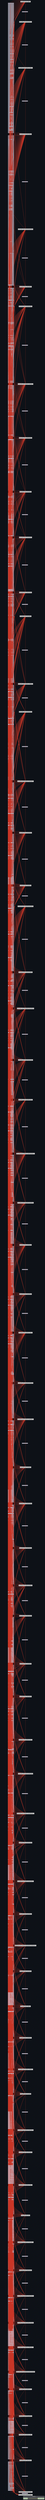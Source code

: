 digraph "" {
	"compound"="true";
	"splines"="spline";
	"rankdir"="LR";
	"bgcolor"="#0d1117";
	"fontname"="Helvetica";
	"nodesep"="0.15";
	edge ["penwidth"="2"];
	node ["shape"="box", "style"="filled"];
	subgraph "clusternode_Set(2)" {
		"style"="rounded,filled";
		"label"="TimeSystem";
		"tooltip"="TimeSystem";
		"fillcolor"="#ffffff44";
		"fontcolor"="#ffffff";
		"color"="#ffffff50";
		"penwidth"="2";
		"set_marker_node_Set(2)" ["style"="invis", "label"="", "height"="0", "shape"="point"]
		"node_System(1)" ["label"="time_system", "tooltip"="bevy_time::time_system", "fillcolor"="#c7ddbd", "fontname"="Helvetica", "fontcolor"="#162111", "color"="#8dba79", "penwidth"="1"]
		"node_System(2)" ["label"="virtual_time_system", "tooltip"="bevy_time::virt::virtual_time_system", "fillcolor"="#c7ddbd", "fontname"="Helvetica", "fontcolor"="#162111", "color"="#8dba79", "penwidth"="1"]
	}
	
	"node_System(0)" ["label"="event_update_system<AppExit>", "tooltip"="bevy_ecs::event::event_update_system<bevy_app::app::AppExit>"]
	"node_System(3)" ["label"="event_update_system<HierarchyEvent>", "tooltip"="bevy_ecs::event::event_update_system<bevy_hierarchy::events::HierarchyEvent>"]
	"node_System(4)" ["label"="event_update_system<KeyboardInput>", "tooltip"="bevy_ecs::event::event_update_system<bevy_input::keyboard::KeyboardInput>"]
	"node_System(5)" ["label"="event_update_system<MouseButtonInput>", "tooltip"="bevy_ecs::event::event_update_system<bevy_input::mouse::MouseButtonInput>"]
	"node_System(6)" ["label"="event_update_system<MouseMotion>", "tooltip"="bevy_ecs::event::event_update_system<bevy_input::mouse::MouseMotion>"]
	"node_System(7)" ["label"="event_update_system<MouseWheel>", "tooltip"="bevy_ecs::event::event_update_system<bevy_input::mouse::MouseWheel>"]
	"node_System(8)" ["label"="event_update_system<TouchpadMagnify>", "tooltip"="bevy_ecs::event::event_update_system<bevy_input::touchpad::TouchpadMagnify>"]
	"node_System(9)" ["label"="event_update_system<TouchpadRotate>", "tooltip"="bevy_ecs::event::event_update_system<bevy_input::touchpad::TouchpadRotate>"]
	"node_System(10)" ["label"="event_update_system<GamepadConnectionEvent>", "tooltip"="bevy_ecs::event::event_update_system<bevy_input::gamepad::GamepadConnectionEvent>"]
	"node_System(11)" ["label"="event_update_system<GamepadButtonChangedEvent>", "tooltip"="bevy_ecs::event::event_update_system<bevy_input::gamepad::GamepadButtonChangedEvent>"]
	"node_System(12)" ["label"="event_update_system<GamepadButtonInput>", "tooltip"="bevy_ecs::event::event_update_system<bevy_input::gamepad::GamepadButtonInput>"]
	"node_System(13)" ["label"="event_update_system<GamepadAxisChangedEvent>", "tooltip"="bevy_ecs::event::event_update_system<bevy_input::gamepad::GamepadAxisChangedEvent>"]
	"node_System(14)" ["label"="event_update_system<GamepadEvent>", "tooltip"="bevy_ecs::event::event_update_system<bevy_input::gamepad::GamepadEvent>"]
	"node_System(15)" ["label"="event_update_system<GamepadRumbleRequest>", "tooltip"="bevy_ecs::event::event_update_system<bevy_input::gamepad::GamepadRumbleRequest>"]
	"node_System(16)" ["label"="event_update_system<TouchInput>", "tooltip"="bevy_ecs::event::event_update_system<bevy_input::touch::TouchInput>"]
	"node_System(17)" ["label"="event_update_system<WindowResized>", "tooltip"="bevy_ecs::event::event_update_system<bevy_window::event::WindowResized>"]
	"node_System(18)" ["label"="event_update_system<WindowCreated>", "tooltip"="bevy_ecs::event::event_update_system<bevy_window::event::WindowCreated>"]
	"node_System(19)" ["label"="event_update_system<WindowClosed>", "tooltip"="bevy_ecs::event::event_update_system<bevy_window::event::WindowClosed>"]
	"node_System(20)" ["label"="event_update_system<WindowCloseRequested>", "tooltip"="bevy_ecs::event::event_update_system<bevy_window::event::WindowCloseRequested>"]
	"node_System(21)" ["label"="event_update_system<WindowDestroyed>", "tooltip"="bevy_ecs::event::event_update_system<bevy_window::event::WindowDestroyed>"]
	"node_System(22)" ["label"="event_update_system<RequestRedraw>", "tooltip"="bevy_ecs::event::event_update_system<bevy_window::event::RequestRedraw>"]
	"node_System(23)" ["label"="event_update_system<CursorMoved>", "tooltip"="bevy_ecs::event::event_update_system<bevy_window::event::CursorMoved>"]
	"node_System(24)" ["label"="event_update_system<CursorEntered>", "tooltip"="bevy_ecs::event::event_update_system<bevy_window::event::CursorEntered>"]
	"node_System(25)" ["label"="event_update_system<CursorLeft>", "tooltip"="bevy_ecs::event::event_update_system<bevy_window::event::CursorLeft>"]
	"node_System(26)" ["label"="event_update_system<ReceivedCharacter>", "tooltip"="bevy_ecs::event::event_update_system<bevy_window::event::ReceivedCharacter>"]
	"node_System(27)" ["label"="event_update_system<Ime>", "tooltip"="bevy_ecs::event::event_update_system<bevy_window::event::Ime>"]
	"node_System(28)" ["label"="event_update_system<WindowFocused>", "tooltip"="bevy_ecs::event::event_update_system<bevy_window::event::WindowFocused>"]
	"node_System(29)" ["label"="event_update_system<WindowScaleFactorChanged>", "tooltip"="bevy_ecs::event::event_update_system<bevy_window::event::WindowScaleFactorChanged>"]
	"node_System(30)" ["label"="event_update_system<WindowBackendScaleFactorChanged>", "tooltip"="bevy_ecs::event::event_update_system<bevy_window::event::WindowBackendScaleFactorChanged>"]
	"node_System(31)" ["label"="event_update_system<FileDragAndDrop>", "tooltip"="bevy_ecs::event::event_update_system<bevy_window::event::FileDragAndDrop>"]
	"node_System(32)" ["label"="event_update_system<WindowMoved>", "tooltip"="bevy_ecs::event::event_update_system<bevy_window::event::WindowMoved>"]
	"node_System(33)" ["label"="event_update_system<WindowThemeChanged>", "tooltip"="bevy_ecs::event::event_update_system<bevy_window::event::WindowThemeChanged>"]
	"node_System(34)" ["label"="event_update_system<ApplicationLifetime>", "tooltip"="bevy_ecs::event::event_update_system<bevy_window::event::ApplicationLifetime>"]
	"node_System(35)" ["label"="event_update_system<AssetEvent<LoadedFolder>>", "tooltip"="bevy_ecs::event::event_update_system<bevy_asset::event::AssetEvent<bevy_asset::folder::LoadedFolder>>"]
	"node_System(36)" ["label"="event_update_system<AssetEvent<LoadedUntypedAsset>>", "tooltip"="bevy_ecs::event::event_update_system<bevy_asset::event::AssetEvent<bevy_asset::assets::LoadedUntypedAsset>>"]
	"node_System(37)" ["label"="event_update_system<AssetEvent<()>>", "tooltip"="bevy_ecs::event::event_update_system<bevy_asset::event::AssetEvent<()>>"]
	"node_System(38)" ["label"="event_update_system<AssetEvent<DynamicScene>>", "tooltip"="bevy_ecs::event::event_update_system<bevy_asset::event::AssetEvent<bevy_scene::dynamic_scene::DynamicScene>>"]
	"node_System(39)" ["label"="event_update_system<AssetEvent<Scene>>", "tooltip"="bevy_ecs::event::event_update_system<bevy_asset::event::AssetEvent<bevy_scene::scene::Scene>>"]
	"node_System(40)" ["label"="event_update_system<SceneInstanceReady>", "tooltip"="bevy_ecs::event::event_update_system<bevy_scene::scene_spawner::SceneInstanceReady>"]
	"node_System(41)" ["label"="event_update_system<ActionRequest>", "tooltip"="bevy_ecs::event::event_update_system<bevy_a11y::ActionRequest>"]
	"node_System(42)" ["label"="event_update_system<AssetEvent<Shader>>", "tooltip"="bevy_ecs::event::event_update_system<bevy_asset::event::AssetEvent<bevy_render::render_resource::shader::Shader>>"]
	"node_System(43)" ["label"="event_update_system<AssetEvent<Mesh>>", "tooltip"="bevy_ecs::event::event_update_system<bevy_asset::event::AssetEvent<bevy_render::mesh::mesh::Mesh>>"]
	"node_System(44)" ["label"="event_update_system<AssetEvent<SkinnedMeshInverseBindposes>>", "tooltip"="bevy_ecs::event::event_update_system<bevy_asset::event::AssetEvent<bevy_render::mesh::mesh::skinning::SkinnedMeshInverseBindposes>>"]
	"node_System(45)" ["label"="event_update_system<AssetEvent<Image>>", "tooltip"="bevy_ecs::event::event_update_system<bevy_asset::event::AssetEvent<bevy_render::texture::image::Image>>"]
	"node_System(46)" ["label"="event_update_system<AssetEvent<TextureAtlas>>", "tooltip"="bevy_ecs::event::event_update_system<bevy_asset::event::AssetEvent<bevy_sprite::texture_atlas::TextureAtlas>>"]
	"node_System(47)" ["label"="event_update_system<AssetEvent<ColorMaterial>>", "tooltip"="bevy_ecs::event::event_update_system<bevy_asset::event::AssetEvent<bevy_sprite::mesh2d::color_material::ColorMaterial>>"]
	"node_System(48)" ["label"="event_update_system<AssetEvent<Font>>", "tooltip"="bevy_ecs::event::event_update_system<bevy_asset::event::AssetEvent<bevy_text::font::Font>>"]
	"node_System(49)" ["label"="event_update_system<AssetEvent<StandardMaterial>>", "tooltip"="bevy_ecs::event::event_update_system<bevy_asset::event::AssetEvent<bevy_pbr::pbr_material::StandardMaterial>>"]
	"node_System(50)" ["label"="event_update_system<AssetEvent<Gltf>>", "tooltip"="bevy_ecs::event::event_update_system<bevy_asset::event::AssetEvent<bevy_gltf::Gltf>>"]
	"node_System(51)" ["label"="event_update_system<AssetEvent<GltfNode>>", "tooltip"="bevy_ecs::event::event_update_system<bevy_asset::event::AssetEvent<bevy_gltf::GltfNode>>"]
	"node_System(52)" ["label"="event_update_system<AssetEvent<GltfPrimitive>>", "tooltip"="bevy_ecs::event::event_update_system<bevy_asset::event::AssetEvent<bevy_gltf::GltfPrimitive>>"]
	"node_System(53)" ["label"="event_update_system<AssetEvent<GltfMesh>>", "tooltip"="bevy_ecs::event::event_update_system<bevy_asset::event::AssetEvent<bevy_gltf::GltfMesh>>"]
	"node_System(54)" ["label"="event_update_system<AssetEvent<AudioSource>>", "tooltip"="bevy_ecs::event::event_update_system<bevy_asset::event::AssetEvent<bevy_audio::audio_source::AudioSource>>"]
	"node_System(55)" ["label"="event_update_system<AssetEvent<Pitch>>", "tooltip"="bevy_ecs::event::event_update_system<bevy_asset::event::AssetEvent<bevy_audio::pitch::Pitch>>"]
	"node_System(56)" ["label"="event_update_system<AssetEvent<AnimationClip>>", "tooltip"="bevy_ecs::event::event_update_system<bevy_asset::event::AssetEvent<bevy_animation::AnimationClip>>"]
	"node_System(57)" ["label"="event_update_system<AssetEvent<LineGizmo>>", "tooltip"="bevy_ecs::event::event_update_system<bevy_asset::event::AssetEvent<bevy_gizmos::LineGizmo>>"]
	"node_System(58)" ["label"="event_update_system<BlockWorldUpdateEvent>", "tooltip"="bevy_ecs::event::event_update_system<moxi_bpt::world::update_event::BlockWorldUpdateEvent>"]
	"node_System(59)" ["label"="event_update_system<GlobalBlockBreak>", "tooltip"="bevy_ecs::event::event_update_system<moxi_bpt::world::blockworld::GlobalBlockBreak>"]
	"node_System(60)" ["label"="event_update_system<GlobalBlockPlace>", "tooltip"="bevy_ecs::event::event_update_system<moxi_bpt::world::blockworld::GlobalBlockPlace>"]
	"node_System(61)" ["label"="event_update_system<MovementAction>", "tooltip"="bevy_ecs::event::event_update_system<proof_of_concept::player::controller::MovementAction>"]
	"node_System(62)" ["label"="event_update_system<PrimeAction>", "tooltip"="bevy_ecs::event::event_update_system<proof_of_concept::player::action::PrimeAction>"]
	"node_System(63)" ["label"="event_update_system<SecondAction>", "tooltip"="bevy_ecs::event::event_update_system<proof_of_concept::player::action::SecondAction>"]
	"node_System(64)" ["label"="event_update_system<Collision>", "tooltip"="bevy_ecs::event::event_update_system<bevy_xpbd_3d::plugins::collision::contact_reporting::Collision>"]
	"node_System(65)" ["label"="event_update_system<CollisionStarted>", "tooltip"="bevy_ecs::event::event_update_system<bevy_xpbd_3d::plugins::collision::contact_reporting::CollisionStarted>"]
	"node_System(66)" ["label"="event_update_system<CollisionEnded>", "tooltip"="bevy_ecs::event::event_update_system<bevy_xpbd_3d::plugins::collision::contact_reporting::CollisionEnded>"]
	"node_System(1)" -> "node_System(2)" ["lhead"="", "ltail"="", "tooltip"="SystemTypeSet(time_system()) → virtual_time_system", "color"="#eede00"]
	"node_System(3)" -> "node_System(0)" ["dir"="none", "constraint"="false", "color"="#c93526", "fontcolor"="#c93526", "label"=<<table border="0" cellborder="0"><tr><td bgcolor="#c6e6ff">EventUpdateSignal</td></tr></table>>, "labeltooltip"="event_update_system<HierarchyEvent> — event_update_system<AppExit>"]
	"node_System(3)" -> "node_System(42)" ["dir"="none", "constraint"="false", "color"="#c93526", "fontcolor"="#c93526", "label"=<<table border="0" cellborder="0"><tr><td bgcolor="#c6e6ff">EventUpdateSignal</td></tr></table>>, "labeltooltip"="event_update_system<HierarchyEvent> — event_update_system<AssetEvent<Shader>>"]
	"node_System(3)" -> "node_System(58)" ["dir"="none", "constraint"="false", "color"="#c93526", "fontcolor"="#c93526", "label"=<<table border="0" cellborder="0"><tr><td bgcolor="#c6e6ff">EventUpdateSignal</td></tr></table>>, "labeltooltip"="event_update_system<HierarchyEvent> — event_update_system<BlockWorldUpdateEvent>"]
	"node_System(3)" -> "node_System(59)" ["dir"="none", "constraint"="false", "color"="#c93526", "fontcolor"="#c93526", "label"=<<table border="0" cellborder="0"><tr><td bgcolor="#c6e6ff">EventUpdateSignal</td></tr></table>>, "labeltooltip"="event_update_system<HierarchyEvent> — event_update_system<GlobalBlockBreak>"]
	"node_System(3)" -> "node_System(66)" ["dir"="none", "constraint"="false", "color"="#c93526", "fontcolor"="#c93526", "label"=<<table border="0" cellborder="0"><tr><td bgcolor="#c6e6ff">EventUpdateSignal</td></tr></table>>, "labeltooltip"="event_update_system<HierarchyEvent> — event_update_system<CollisionEnded>"]
	"node_System(4)" -> "node_System(0)" ["dir"="none", "constraint"="false", "color"="#c93526", "fontcolor"="#c93526", "label"=<<table border="0" cellborder="0"><tr><td bgcolor="#c6e6ff">EventUpdateSignal</td></tr></table>>, "labeltooltip"="event_update_system<KeyboardInput> — event_update_system<AppExit>"]
	"node_System(4)" -> "node_System(3)" ["dir"="none", "constraint"="false", "color"="#c93526", "fontcolor"="#c93526", "label"=<<table border="0" cellborder="0"><tr><td bgcolor="#c6e6ff">EventUpdateSignal</td></tr></table>>, "labeltooltip"="event_update_system<KeyboardInput> — event_update_system<HierarchyEvent>"]
	"node_System(4)" -> "node_System(42)" ["dir"="none", "constraint"="false", "color"="#c93526", "fontcolor"="#c93526", "label"=<<table border="0" cellborder="0"><tr><td bgcolor="#c6e6ff">EventUpdateSignal</td></tr></table>>, "labeltooltip"="event_update_system<KeyboardInput> — event_update_system<AssetEvent<Shader>>"]
	"node_System(4)" -> "node_System(58)" ["dir"="none", "constraint"="false", "color"="#c93526", "fontcolor"="#c93526", "label"=<<table border="0" cellborder="0"><tr><td bgcolor="#c6e6ff">EventUpdateSignal</td></tr></table>>, "labeltooltip"="event_update_system<KeyboardInput> — event_update_system<BlockWorldUpdateEvent>"]
	"node_System(4)" -> "node_System(59)" ["dir"="none", "constraint"="false", "color"="#c93526", "fontcolor"="#c93526", "label"=<<table border="0" cellborder="0"><tr><td bgcolor="#c6e6ff">EventUpdateSignal</td></tr></table>>, "labeltooltip"="event_update_system<KeyboardInput> — event_update_system<GlobalBlockBreak>"]
	"node_System(4)" -> "node_System(65)" ["dir"="none", "constraint"="false", "color"="#c93526", "fontcolor"="#c93526", "label"=<<table border="0" cellborder="0"><tr><td bgcolor="#c6e6ff">EventUpdateSignal</td></tr></table>>, "labeltooltip"="event_update_system<KeyboardInput> — event_update_system<CollisionStarted>"]
	"node_System(4)" -> "node_System(66)" ["dir"="none", "constraint"="false", "color"="#c93526", "fontcolor"="#c93526", "label"=<<table border="0" cellborder="0"><tr><td bgcolor="#c6e6ff">EventUpdateSignal</td></tr></table>>, "labeltooltip"="event_update_system<KeyboardInput> — event_update_system<CollisionEnded>"]
	"node_System(5)" -> "node_System(0)" ["dir"="none", "constraint"="false", "color"="#c93526", "fontcolor"="#c93526", "label"=<<table border="0" cellborder="0"><tr><td bgcolor="#c6e6ff">EventUpdateSignal</td></tr></table>>, "labeltooltip"="event_update_system<MouseButtonInput> — event_update_system<AppExit>"]
	"node_System(5)" -> "node_System(3)" ["dir"="none", "constraint"="false", "color"="#c93526", "fontcolor"="#c93526", "label"=<<table border="0" cellborder="0"><tr><td bgcolor="#c6e6ff">EventUpdateSignal</td></tr></table>>, "labeltooltip"="event_update_system<MouseButtonInput> — event_update_system<HierarchyEvent>"]
	"node_System(5)" -> "node_System(4)" ["dir"="none", "constraint"="false", "color"="#c93526", "fontcolor"="#c93526", "label"=<<table border="0" cellborder="0"><tr><td bgcolor="#c6e6ff">EventUpdateSignal</td></tr></table>>, "labeltooltip"="event_update_system<MouseButtonInput> — event_update_system<KeyboardInput>"]
	"node_System(5)" -> "node_System(42)" ["dir"="none", "constraint"="false", "color"="#c93526", "fontcolor"="#c93526", "label"=<<table border="0" cellborder="0"><tr><td bgcolor="#c6e6ff">EventUpdateSignal</td></tr></table>>, "labeltooltip"="event_update_system<MouseButtonInput> — event_update_system<AssetEvent<Shader>>"]
	"node_System(5)" -> "node_System(57)" ["dir"="none", "constraint"="false", "color"="#c93526", "fontcolor"="#c93526", "label"=<<table border="0" cellborder="0"><tr><td bgcolor="#c6e6ff">EventUpdateSignal</td></tr></table>>, "labeltooltip"="event_update_system<MouseButtonInput> — event_update_system<AssetEvent<LineGizmo>>"]
	"node_System(5)" -> "node_System(58)" ["dir"="none", "constraint"="false", "color"="#c93526", "fontcolor"="#c93526", "label"=<<table border="0" cellborder="0"><tr><td bgcolor="#c6e6ff">EventUpdateSignal</td></tr></table>>, "labeltooltip"="event_update_system<MouseButtonInput> — event_update_system<BlockWorldUpdateEvent>"]
	"node_System(5)" -> "node_System(59)" ["dir"="none", "constraint"="false", "color"="#c93526", "fontcolor"="#c93526", "label"=<<table border="0" cellborder="0"><tr><td bgcolor="#c6e6ff">EventUpdateSignal</td></tr></table>>, "labeltooltip"="event_update_system<MouseButtonInput> — event_update_system<GlobalBlockBreak>"]
	"node_System(5)" -> "node_System(65)" ["dir"="none", "constraint"="false", "color"="#c93526", "fontcolor"="#c93526", "label"=<<table border="0" cellborder="0"><tr><td bgcolor="#c6e6ff">EventUpdateSignal</td></tr></table>>, "labeltooltip"="event_update_system<MouseButtonInput> — event_update_system<CollisionStarted>"]
	"node_System(5)" -> "node_System(66)" ["dir"="none", "constraint"="false", "color"="#c93526", "fontcolor"="#c93526", "label"=<<table border="0" cellborder="0"><tr><td bgcolor="#c6e6ff">EventUpdateSignal</td></tr></table>>, "labeltooltip"="event_update_system<MouseButtonInput> — event_update_system<CollisionEnded>"]
	"node_System(6)" -> "node_System(0)" ["dir"="none", "constraint"="false", "color"="#c93526", "fontcolor"="#c93526", "label"=<<table border="0" cellborder="0"><tr><td bgcolor="#c6e6ff">EventUpdateSignal</td></tr></table>>, "labeltooltip"="event_update_system<MouseMotion> — event_update_system<AppExit>"]
	"node_System(6)" -> "node_System(3)" ["dir"="none", "constraint"="false", "color"="#c93526", "fontcolor"="#c93526", "label"=<<table border="0" cellborder="0"><tr><td bgcolor="#c6e6ff">EventUpdateSignal</td></tr></table>>, "labeltooltip"="event_update_system<MouseMotion> — event_update_system<HierarchyEvent>"]
	"node_System(6)" -> "node_System(4)" ["dir"="none", "constraint"="false", "color"="#c93526", "fontcolor"="#c93526", "label"=<<table border="0" cellborder="0"><tr><td bgcolor="#c6e6ff">EventUpdateSignal</td></tr></table>>, "labeltooltip"="event_update_system<MouseMotion> — event_update_system<KeyboardInput>"]
	"node_System(6)" -> "node_System(5)" ["dir"="none", "constraint"="false", "color"="#c93526", "fontcolor"="#c93526", "label"=<<table border="0" cellborder="0"><tr><td bgcolor="#c6e6ff">EventUpdateSignal</td></tr></table>>, "labeltooltip"="event_update_system<MouseMotion> — event_update_system<MouseButtonInput>"]
	"node_System(6)" -> "node_System(42)" ["dir"="none", "constraint"="false", "color"="#c93526", "fontcolor"="#c93526", "label"=<<table border="0" cellborder="0"><tr><td bgcolor="#c6e6ff">EventUpdateSignal</td></tr></table>>, "labeltooltip"="event_update_system<MouseMotion> — event_update_system<AssetEvent<Shader>>"]
	"node_System(6)" -> "node_System(57)" ["dir"="none", "constraint"="false", "color"="#c93526", "fontcolor"="#c93526", "label"=<<table border="0" cellborder="0"><tr><td bgcolor="#c6e6ff">EventUpdateSignal</td></tr></table>>, "labeltooltip"="event_update_system<MouseMotion> — event_update_system<AssetEvent<LineGizmo>>"]
	"node_System(6)" -> "node_System(58)" ["dir"="none", "constraint"="false", "color"="#c93526", "fontcolor"="#c93526", "label"=<<table border="0" cellborder="0"><tr><td bgcolor="#c6e6ff">EventUpdateSignal</td></tr></table>>, "labeltooltip"="event_update_system<MouseMotion> — event_update_system<BlockWorldUpdateEvent>"]
	"node_System(6)" -> "node_System(59)" ["dir"="none", "constraint"="false", "color"="#c93526", "fontcolor"="#c93526", "label"=<<table border="0" cellborder="0"><tr><td bgcolor="#c6e6ff">EventUpdateSignal</td></tr></table>>, "labeltooltip"="event_update_system<MouseMotion> — event_update_system<GlobalBlockBreak>"]
	"node_System(6)" -> "node_System(61)" ["dir"="none", "constraint"="false", "color"="#c93526", "fontcolor"="#c93526", "label"=<<table border="0" cellborder="0"><tr><td bgcolor="#c6e6ff">EventUpdateSignal</td></tr></table>>, "labeltooltip"="event_update_system<MouseMotion> — event_update_system<MovementAction>"]
	"node_System(6)" -> "node_System(65)" ["dir"="none", "constraint"="false", "color"="#c93526", "fontcolor"="#c93526", "label"=<<table border="0" cellborder="0"><tr><td bgcolor="#c6e6ff">EventUpdateSignal</td></tr></table>>, "labeltooltip"="event_update_system<MouseMotion> — event_update_system<CollisionStarted>"]
	"node_System(6)" -> "node_System(66)" ["dir"="none", "constraint"="false", "color"="#c93526", "fontcolor"="#c93526", "label"=<<table border="0" cellborder="0"><tr><td bgcolor="#c6e6ff">EventUpdateSignal</td></tr></table>>, "labeltooltip"="event_update_system<MouseMotion> — event_update_system<CollisionEnded>"]
	"node_System(7)" -> "node_System(0)" ["dir"="none", "constraint"="false", "color"="#c93526", "fontcolor"="#c93526", "label"=<<table border="0" cellborder="0"><tr><td bgcolor="#c6e6ff">EventUpdateSignal</td></tr></table>>, "labeltooltip"="event_update_system<MouseWheel> — event_update_system<AppExit>"]
	"node_System(7)" -> "node_System(3)" ["dir"="none", "constraint"="false", "color"="#c93526", "fontcolor"="#c93526", "label"=<<table border="0" cellborder="0"><tr><td bgcolor="#c6e6ff">EventUpdateSignal</td></tr></table>>, "labeltooltip"="event_update_system<MouseWheel> — event_update_system<HierarchyEvent>"]
	"node_System(7)" -> "node_System(4)" ["dir"="none", "constraint"="false", "color"="#c93526", "fontcolor"="#c93526", "label"=<<table border="0" cellborder="0"><tr><td bgcolor="#c6e6ff">EventUpdateSignal</td></tr></table>>, "labeltooltip"="event_update_system<MouseWheel> — event_update_system<KeyboardInput>"]
	"node_System(7)" -> "node_System(5)" ["dir"="none", "constraint"="false", "color"="#c93526", "fontcolor"="#c93526", "label"=<<table border="0" cellborder="0"><tr><td bgcolor="#c6e6ff">EventUpdateSignal</td></tr></table>>, "labeltooltip"="event_update_system<MouseWheel> — event_update_system<MouseButtonInput>"]
	"node_System(7)" -> "node_System(6)" ["dir"="none", "constraint"="false", "color"="#c93526", "fontcolor"="#c93526", "label"=<<table border="0" cellborder="0"><tr><td bgcolor="#c6e6ff">EventUpdateSignal</td></tr></table>>, "labeltooltip"="event_update_system<MouseWheel> — event_update_system<MouseMotion>"]
	"node_System(7)" -> "node_System(42)" ["dir"="none", "constraint"="false", "color"="#c93526", "fontcolor"="#c93526", "label"=<<table border="0" cellborder="0"><tr><td bgcolor="#c6e6ff">EventUpdateSignal</td></tr></table>>, "labeltooltip"="event_update_system<MouseWheel> — event_update_system<AssetEvent<Shader>>"]
	"node_System(7)" -> "node_System(53)" ["dir"="none", "constraint"="false", "color"="#c93526", "fontcolor"="#c93526", "label"=<<table border="0" cellborder="0"><tr><td bgcolor="#c6e6ff">EventUpdateSignal</td></tr></table>>, "labeltooltip"="event_update_system<MouseWheel> — event_update_system<AssetEvent<GltfMesh>>"]
	"node_System(7)" -> "node_System(57)" ["dir"="none", "constraint"="false", "color"="#c93526", "fontcolor"="#c93526", "label"=<<table border="0" cellborder="0"><tr><td bgcolor="#c6e6ff">EventUpdateSignal</td></tr></table>>, "labeltooltip"="event_update_system<MouseWheel> — event_update_system<AssetEvent<LineGizmo>>"]
	"node_System(7)" -> "node_System(58)" ["dir"="none", "constraint"="false", "color"="#c93526", "fontcolor"="#c93526", "label"=<<table border="0" cellborder="0"><tr><td bgcolor="#c6e6ff">EventUpdateSignal</td></tr></table>>, "labeltooltip"="event_update_system<MouseWheel> — event_update_system<BlockWorldUpdateEvent>"]
	"node_System(7)" -> "node_System(59)" ["dir"="none", "constraint"="false", "color"="#c93526", "fontcolor"="#c93526", "label"=<<table border="0" cellborder="0"><tr><td bgcolor="#c6e6ff">EventUpdateSignal</td></tr></table>>, "labeltooltip"="event_update_system<MouseWheel> — event_update_system<GlobalBlockBreak>"]
	"node_System(7)" -> "node_System(61)" ["dir"="none", "constraint"="false", "color"="#c93526", "fontcolor"="#c93526", "label"=<<table border="0" cellborder="0"><tr><td bgcolor="#c6e6ff">EventUpdateSignal</td></tr></table>>, "labeltooltip"="event_update_system<MouseWheel> — event_update_system<MovementAction>"]
	"node_System(7)" -> "node_System(65)" ["dir"="none", "constraint"="false", "color"="#c93526", "fontcolor"="#c93526", "label"=<<table border="0" cellborder="0"><tr><td bgcolor="#c6e6ff">EventUpdateSignal</td></tr></table>>, "labeltooltip"="event_update_system<MouseWheel> — event_update_system<CollisionStarted>"]
	"node_System(7)" -> "node_System(66)" ["dir"="none", "constraint"="false", "color"="#c93526", "fontcolor"="#c93526", "label"=<<table border="0" cellborder="0"><tr><td bgcolor="#c6e6ff">EventUpdateSignal</td></tr></table>>, "labeltooltip"="event_update_system<MouseWheel> — event_update_system<CollisionEnded>"]
	"node_System(8)" -> "node_System(0)" ["dir"="none", "constraint"="false", "color"="#c93526", "fontcolor"="#c93526", "label"=<<table border="0" cellborder="0"><tr><td bgcolor="#c6e6ff">EventUpdateSignal</td></tr></table>>, "labeltooltip"="event_update_system<TouchpadMagnify> — event_update_system<AppExit>"]
	"node_System(8)" -> "node_System(3)" ["dir"="none", "constraint"="false", "color"="#c93526", "fontcolor"="#c93526", "label"=<<table border="0" cellborder="0"><tr><td bgcolor="#c6e6ff">EventUpdateSignal</td></tr></table>>, "labeltooltip"="event_update_system<TouchpadMagnify> — event_update_system<HierarchyEvent>"]
	"node_System(8)" -> "node_System(4)" ["dir"="none", "constraint"="false", "color"="#c93526", "fontcolor"="#c93526", "label"=<<table border="0" cellborder="0"><tr><td bgcolor="#c6e6ff">EventUpdateSignal</td></tr></table>>, "labeltooltip"="event_update_system<TouchpadMagnify> — event_update_system<KeyboardInput>"]
	"node_System(8)" -> "node_System(5)" ["dir"="none", "constraint"="false", "color"="#c93526", "fontcolor"="#c93526", "label"=<<table border="0" cellborder="0"><tr><td bgcolor="#c6e6ff">EventUpdateSignal</td></tr></table>>, "labeltooltip"="event_update_system<TouchpadMagnify> — event_update_system<MouseButtonInput>"]
	"node_System(8)" -> "node_System(6)" ["dir"="none", "constraint"="false", "color"="#c93526", "fontcolor"="#c93526", "label"=<<table border="0" cellborder="0"><tr><td bgcolor="#c6e6ff">EventUpdateSignal</td></tr></table>>, "labeltooltip"="event_update_system<TouchpadMagnify> — event_update_system<MouseMotion>"]
	"node_System(8)" -> "node_System(7)" ["dir"="none", "constraint"="false", "color"="#c93526", "fontcolor"="#c93526", "label"=<<table border="0" cellborder="0"><tr><td bgcolor="#c6e6ff">EventUpdateSignal</td></tr></table>>, "labeltooltip"="event_update_system<TouchpadMagnify> — event_update_system<MouseWheel>"]
	"node_System(8)" -> "node_System(42)" ["dir"="none", "constraint"="false", "color"="#c93526", "fontcolor"="#c93526", "label"=<<table border="0" cellborder="0"><tr><td bgcolor="#c6e6ff">EventUpdateSignal</td></tr></table>>, "labeltooltip"="event_update_system<TouchpadMagnify> — event_update_system<AssetEvent<Shader>>"]
	"node_System(8)" -> "node_System(47)" ["dir"="none", "constraint"="false", "color"="#c93526", "fontcolor"="#c93526", "label"=<<table border="0" cellborder="0"><tr><td bgcolor="#c6e6ff">EventUpdateSignal</td></tr></table>>, "labeltooltip"="event_update_system<TouchpadMagnify> — event_update_system<AssetEvent<ColorMaterial>>"]
	"node_System(8)" -> "node_System(53)" ["dir"="none", "constraint"="false", "color"="#c93526", "fontcolor"="#c93526", "label"=<<table border="0" cellborder="0"><tr><td bgcolor="#c6e6ff">EventUpdateSignal</td></tr></table>>, "labeltooltip"="event_update_system<TouchpadMagnify> — event_update_system<AssetEvent<GltfMesh>>"]
	"node_System(8)" -> "node_System(57)" ["dir"="none", "constraint"="false", "color"="#c93526", "fontcolor"="#c93526", "label"=<<table border="0" cellborder="0"><tr><td bgcolor="#c6e6ff">EventUpdateSignal</td></tr></table>>, "labeltooltip"="event_update_system<TouchpadMagnify> — event_update_system<AssetEvent<LineGizmo>>"]
	"node_System(8)" -> "node_System(58)" ["dir"="none", "constraint"="false", "color"="#c93526", "fontcolor"="#c93526", "label"=<<table border="0" cellborder="0"><tr><td bgcolor="#c6e6ff">EventUpdateSignal</td></tr></table>>, "labeltooltip"="event_update_system<TouchpadMagnify> — event_update_system<BlockWorldUpdateEvent>"]
	"node_System(8)" -> "node_System(59)" ["dir"="none", "constraint"="false", "color"="#c93526", "fontcolor"="#c93526", "label"=<<table border="0" cellborder="0"><tr><td bgcolor="#c6e6ff">EventUpdateSignal</td></tr></table>>, "labeltooltip"="event_update_system<TouchpadMagnify> — event_update_system<GlobalBlockBreak>"]
	"node_System(8)" -> "node_System(61)" ["dir"="none", "constraint"="false", "color"="#c93526", "fontcolor"="#c93526", "label"=<<table border="0" cellborder="0"><tr><td bgcolor="#c6e6ff">EventUpdateSignal</td></tr></table>>, "labeltooltip"="event_update_system<TouchpadMagnify> — event_update_system<MovementAction>"]
	"node_System(8)" -> "node_System(65)" ["dir"="none", "constraint"="false", "color"="#c93526", "fontcolor"="#c93526", "label"=<<table border="0" cellborder="0"><tr><td bgcolor="#c6e6ff">EventUpdateSignal</td></tr></table>>, "labeltooltip"="event_update_system<TouchpadMagnify> — event_update_system<CollisionStarted>"]
	"node_System(8)" -> "node_System(66)" ["dir"="none", "constraint"="false", "color"="#c93526", "fontcolor"="#c93526", "label"=<<table border="0" cellborder="0"><tr><td bgcolor="#c6e6ff">EventUpdateSignal</td></tr></table>>, "labeltooltip"="event_update_system<TouchpadMagnify> — event_update_system<CollisionEnded>"]
	"node_System(9)" -> "node_System(0)" ["dir"="none", "constraint"="false", "color"="#c93526", "fontcolor"="#c93526", "label"=<<table border="0" cellborder="0"><tr><td bgcolor="#c6e6ff">EventUpdateSignal</td></tr></table>>, "labeltooltip"="event_update_system<TouchpadRotate> — event_update_system<AppExit>"]
	"node_System(9)" -> "node_System(3)" ["dir"="none", "constraint"="false", "color"="#c93526", "fontcolor"="#c93526", "label"=<<table border="0" cellborder="0"><tr><td bgcolor="#c6e6ff">EventUpdateSignal</td></tr></table>>, "labeltooltip"="event_update_system<TouchpadRotate> — event_update_system<HierarchyEvent>"]
	"node_System(9)" -> "node_System(4)" ["dir"="none", "constraint"="false", "color"="#c93526", "fontcolor"="#c93526", "label"=<<table border="0" cellborder="0"><tr><td bgcolor="#c6e6ff">EventUpdateSignal</td></tr></table>>, "labeltooltip"="event_update_system<TouchpadRotate> — event_update_system<KeyboardInput>"]
	"node_System(9)" -> "node_System(5)" ["dir"="none", "constraint"="false", "color"="#c93526", "fontcolor"="#c93526", "label"=<<table border="0" cellborder="0"><tr><td bgcolor="#c6e6ff">EventUpdateSignal</td></tr></table>>, "labeltooltip"="event_update_system<TouchpadRotate> — event_update_system<MouseButtonInput>"]
	"node_System(9)" -> "node_System(6)" ["dir"="none", "constraint"="false", "color"="#c93526", "fontcolor"="#c93526", "label"=<<table border="0" cellborder="0"><tr><td bgcolor="#c6e6ff">EventUpdateSignal</td></tr></table>>, "labeltooltip"="event_update_system<TouchpadRotate> — event_update_system<MouseMotion>"]
	"node_System(9)" -> "node_System(7)" ["dir"="none", "constraint"="false", "color"="#c93526", "fontcolor"="#c93526", "label"=<<table border="0" cellborder="0"><tr><td bgcolor="#c6e6ff">EventUpdateSignal</td></tr></table>>, "labeltooltip"="event_update_system<TouchpadRotate> — event_update_system<MouseWheel>"]
	"node_System(9)" -> "node_System(8)" ["dir"="none", "constraint"="false", "color"="#c93526", "fontcolor"="#c93526", "label"=<<table border="0" cellborder="0"><tr><td bgcolor="#c6e6ff">EventUpdateSignal</td></tr></table>>, "labeltooltip"="event_update_system<TouchpadRotate> — event_update_system<TouchpadMagnify>"]
	"node_System(9)" -> "node_System(42)" ["dir"="none", "constraint"="false", "color"="#c93526", "fontcolor"="#c93526", "label"=<<table border="0" cellborder="0"><tr><td bgcolor="#c6e6ff">EventUpdateSignal</td></tr></table>>, "labeltooltip"="event_update_system<TouchpadRotate> — event_update_system<AssetEvent<Shader>>"]
	"node_System(9)" -> "node_System(47)" ["dir"="none", "constraint"="false", "color"="#c93526", "fontcolor"="#c93526", "label"=<<table border="0" cellborder="0"><tr><td bgcolor="#c6e6ff">EventUpdateSignal</td></tr></table>>, "labeltooltip"="event_update_system<TouchpadRotate> — event_update_system<AssetEvent<ColorMaterial>>"]
	"node_System(9)" -> "node_System(53)" ["dir"="none", "constraint"="false", "color"="#c93526", "fontcolor"="#c93526", "label"=<<table border="0" cellborder="0"><tr><td bgcolor="#c6e6ff">EventUpdateSignal</td></tr></table>>, "labeltooltip"="event_update_system<TouchpadRotate> — event_update_system<AssetEvent<GltfMesh>>"]
	"node_System(9)" -> "node_System(57)" ["dir"="none", "constraint"="false", "color"="#c93526", "fontcolor"="#c93526", "label"=<<table border="0" cellborder="0"><tr><td bgcolor="#c6e6ff">EventUpdateSignal</td></tr></table>>, "labeltooltip"="event_update_system<TouchpadRotate> — event_update_system<AssetEvent<LineGizmo>>"]
	"node_System(9)" -> "node_System(58)" ["dir"="none", "constraint"="false", "color"="#c93526", "fontcolor"="#c93526", "label"=<<table border="0" cellborder="0"><tr><td bgcolor="#c6e6ff">EventUpdateSignal</td></tr></table>>, "labeltooltip"="event_update_system<TouchpadRotate> — event_update_system<BlockWorldUpdateEvent>"]
	"node_System(9)" -> "node_System(59)" ["dir"="none", "constraint"="false", "color"="#c93526", "fontcolor"="#c93526", "label"=<<table border="0" cellborder="0"><tr><td bgcolor="#c6e6ff">EventUpdateSignal</td></tr></table>>, "labeltooltip"="event_update_system<TouchpadRotate> — event_update_system<GlobalBlockBreak>"]
	"node_System(9)" -> "node_System(61)" ["dir"="none", "constraint"="false", "color"="#c93526", "fontcolor"="#c93526", "label"=<<table border="0" cellborder="0"><tr><td bgcolor="#c6e6ff">EventUpdateSignal</td></tr></table>>, "labeltooltip"="event_update_system<TouchpadRotate> — event_update_system<MovementAction>"]
	"node_System(9)" -> "node_System(62)" ["dir"="none", "constraint"="false", "color"="#c93526", "fontcolor"="#c93526", "label"=<<table border="0" cellborder="0"><tr><td bgcolor="#c6e6ff">EventUpdateSignal</td></tr></table>>, "labeltooltip"="event_update_system<TouchpadRotate> — event_update_system<PrimeAction>"]
	"node_System(9)" -> "node_System(65)" ["dir"="none", "constraint"="false", "color"="#c93526", "fontcolor"="#c93526", "label"=<<table border="0" cellborder="0"><tr><td bgcolor="#c6e6ff">EventUpdateSignal</td></tr></table>>, "labeltooltip"="event_update_system<TouchpadRotate> — event_update_system<CollisionStarted>"]
	"node_System(9)" -> "node_System(66)" ["dir"="none", "constraint"="false", "color"="#c93526", "fontcolor"="#c93526", "label"=<<table border="0" cellborder="0"><tr><td bgcolor="#c6e6ff">EventUpdateSignal</td></tr></table>>, "labeltooltip"="event_update_system<TouchpadRotate> — event_update_system<CollisionEnded>"]
	"node_System(10)" -> "node_System(0)" ["dir"="none", "constraint"="false", "color"="#c93526", "fontcolor"="#c93526", "label"=<<table border="0" cellborder="0"><tr><td bgcolor="#c6e6ff">EventUpdateSignal</td></tr></table>>, "labeltooltip"="event_update_system<GamepadConnectionEvent> — event_update_system<AppExit>"]
	"node_System(10)" -> "node_System(3)" ["dir"="none", "constraint"="false", "color"="#c93526", "fontcolor"="#c93526", "label"=<<table border="0" cellborder="0"><tr><td bgcolor="#c6e6ff">EventUpdateSignal</td></tr></table>>, "labeltooltip"="event_update_system<GamepadConnectionEvent> — event_update_system<HierarchyEvent>"]
	"node_System(10)" -> "node_System(4)" ["dir"="none", "constraint"="false", "color"="#c93526", "fontcolor"="#c93526", "label"=<<table border="0" cellborder="0"><tr><td bgcolor="#c6e6ff">EventUpdateSignal</td></tr></table>>, "labeltooltip"="event_update_system<GamepadConnectionEvent> — event_update_system<KeyboardInput>"]
	"node_System(10)" -> "node_System(5)" ["dir"="none", "constraint"="false", "color"="#c93526", "fontcolor"="#c93526", "label"=<<table border="0" cellborder="0"><tr><td bgcolor="#c6e6ff">EventUpdateSignal</td></tr></table>>, "labeltooltip"="event_update_system<GamepadConnectionEvent> — event_update_system<MouseButtonInput>"]
	"node_System(10)" -> "node_System(6)" ["dir"="none", "constraint"="false", "color"="#c93526", "fontcolor"="#c93526", "label"=<<table border="0" cellborder="0"><tr><td bgcolor="#c6e6ff">EventUpdateSignal</td></tr></table>>, "labeltooltip"="event_update_system<GamepadConnectionEvent> — event_update_system<MouseMotion>"]
	"node_System(10)" -> "node_System(7)" ["dir"="none", "constraint"="false", "color"="#c93526", "fontcolor"="#c93526", "label"=<<table border="0" cellborder="0"><tr><td bgcolor="#c6e6ff">EventUpdateSignal</td></tr></table>>, "labeltooltip"="event_update_system<GamepadConnectionEvent> — event_update_system<MouseWheel>"]
	"node_System(10)" -> "node_System(8)" ["dir"="none", "constraint"="false", "color"="#c93526", "fontcolor"="#c93526", "label"=<<table border="0" cellborder="0"><tr><td bgcolor="#c6e6ff">EventUpdateSignal</td></tr></table>>, "labeltooltip"="event_update_system<GamepadConnectionEvent> — event_update_system<TouchpadMagnify>"]
	"node_System(10)" -> "node_System(9)" ["dir"="none", "constraint"="false", "color"="#c93526", "fontcolor"="#c93526", "label"=<<table border="0" cellborder="0"><tr><td bgcolor="#c6e6ff">EventUpdateSignal</td></tr></table>>, "labeltooltip"="event_update_system<GamepadConnectionEvent> — event_update_system<TouchpadRotate>"]
	"node_System(10)" -> "node_System(40)" ["dir"="none", "constraint"="false", "color"="#c93526", "fontcolor"="#c93526", "label"=<<table border="0" cellborder="0"><tr><td bgcolor="#c6e6ff">EventUpdateSignal</td></tr></table>>, "labeltooltip"="event_update_system<GamepadConnectionEvent> — event_update_system<SceneInstanceReady>"]
	"node_System(10)" -> "node_System(42)" ["dir"="none", "constraint"="false", "color"="#c93526", "fontcolor"="#c93526", "label"=<<table border="0" cellborder="0"><tr><td bgcolor="#c6e6ff">EventUpdateSignal</td></tr></table>>, "labeltooltip"="event_update_system<GamepadConnectionEvent> — event_update_system<AssetEvent<Shader>>"]
	"node_System(10)" -> "node_System(47)" ["dir"="none", "constraint"="false", "color"="#c93526", "fontcolor"="#c93526", "label"=<<table border="0" cellborder="0"><tr><td bgcolor="#c6e6ff">EventUpdateSignal</td></tr></table>>, "labeltooltip"="event_update_system<GamepadConnectionEvent> — event_update_system<AssetEvent<ColorMaterial>>"]
	"node_System(10)" -> "node_System(53)" ["dir"="none", "constraint"="false", "color"="#c93526", "fontcolor"="#c93526", "label"=<<table border="0" cellborder="0"><tr><td bgcolor="#c6e6ff">EventUpdateSignal</td></tr></table>>, "labeltooltip"="event_update_system<GamepadConnectionEvent> — event_update_system<AssetEvent<GltfMesh>>"]
	"node_System(10)" -> "node_System(57)" ["dir"="none", "constraint"="false", "color"="#c93526", "fontcolor"="#c93526", "label"=<<table border="0" cellborder="0"><tr><td bgcolor="#c6e6ff">EventUpdateSignal</td></tr></table>>, "labeltooltip"="event_update_system<GamepadConnectionEvent> — event_update_system<AssetEvent<LineGizmo>>"]
	"node_System(10)" -> "node_System(58)" ["dir"="none", "constraint"="false", "color"="#c93526", "fontcolor"="#c93526", "label"=<<table border="0" cellborder="0"><tr><td bgcolor="#c6e6ff">EventUpdateSignal</td></tr></table>>, "labeltooltip"="event_update_system<GamepadConnectionEvent> — event_update_system<BlockWorldUpdateEvent>"]
	"node_System(10)" -> "node_System(59)" ["dir"="none", "constraint"="false", "color"="#c93526", "fontcolor"="#c93526", "label"=<<table border="0" cellborder="0"><tr><td bgcolor="#c6e6ff">EventUpdateSignal</td></tr></table>>, "labeltooltip"="event_update_system<GamepadConnectionEvent> — event_update_system<GlobalBlockBreak>"]
	"node_System(10)" -> "node_System(61)" ["dir"="none", "constraint"="false", "color"="#c93526", "fontcolor"="#c93526", "label"=<<table border="0" cellborder="0"><tr><td bgcolor="#c6e6ff">EventUpdateSignal</td></tr></table>>, "labeltooltip"="event_update_system<GamepadConnectionEvent> — event_update_system<MovementAction>"]
	"node_System(10)" -> "node_System(62)" ["dir"="none", "constraint"="false", "color"="#c93526", "fontcolor"="#c93526", "label"=<<table border="0" cellborder="0"><tr><td bgcolor="#c6e6ff">EventUpdateSignal</td></tr></table>>, "labeltooltip"="event_update_system<GamepadConnectionEvent> — event_update_system<PrimeAction>"]
	"node_System(10)" -> "node_System(65)" ["dir"="none", "constraint"="false", "color"="#c93526", "fontcolor"="#c93526", "label"=<<table border="0" cellborder="0"><tr><td bgcolor="#c6e6ff">EventUpdateSignal</td></tr></table>>, "labeltooltip"="event_update_system<GamepadConnectionEvent> — event_update_system<CollisionStarted>"]
	"node_System(10)" -> "node_System(66)" ["dir"="none", "constraint"="false", "color"="#c93526", "fontcolor"="#c93526", "label"=<<table border="0" cellborder="0"><tr><td bgcolor="#c6e6ff">EventUpdateSignal</td></tr></table>>, "labeltooltip"="event_update_system<GamepadConnectionEvent> — event_update_system<CollisionEnded>"]
	"node_System(11)" -> "node_System(0)" ["dir"="none", "constraint"="false", "color"="#c93526", "fontcolor"="#c93526", "label"=<<table border="0" cellborder="0"><tr><td bgcolor="#c6e6ff">EventUpdateSignal</td></tr></table>>, "labeltooltip"="event_update_system<GamepadButtonChangedEvent> — event_update_system<AppExit>"]
	"node_System(11)" -> "node_System(3)" ["dir"="none", "constraint"="false", "color"="#c93526", "fontcolor"="#c93526", "label"=<<table border="0" cellborder="0"><tr><td bgcolor="#c6e6ff">EventUpdateSignal</td></tr></table>>, "labeltooltip"="event_update_system<GamepadButtonChangedEvent> — event_update_system<HierarchyEvent>"]
	"node_System(11)" -> "node_System(4)" ["dir"="none", "constraint"="false", "color"="#c93526", "fontcolor"="#c93526", "label"=<<table border="0" cellborder="0"><tr><td bgcolor="#c6e6ff">EventUpdateSignal</td></tr></table>>, "labeltooltip"="event_update_system<GamepadButtonChangedEvent> — event_update_system<KeyboardInput>"]
	"node_System(11)" -> "node_System(5)" ["dir"="none", "constraint"="false", "color"="#c93526", "fontcolor"="#c93526", "label"=<<table border="0" cellborder="0"><tr><td bgcolor="#c6e6ff">EventUpdateSignal</td></tr></table>>, "labeltooltip"="event_update_system<GamepadButtonChangedEvent> — event_update_system<MouseButtonInput>"]
	"node_System(11)" -> "node_System(6)" ["dir"="none", "constraint"="false", "color"="#c93526", "fontcolor"="#c93526", "label"=<<table border="0" cellborder="0"><tr><td bgcolor="#c6e6ff">EventUpdateSignal</td></tr></table>>, "labeltooltip"="event_update_system<GamepadButtonChangedEvent> — event_update_system<MouseMotion>"]
	"node_System(11)" -> "node_System(7)" ["dir"="none", "constraint"="false", "color"="#c93526", "fontcolor"="#c93526", "label"=<<table border="0" cellborder="0"><tr><td bgcolor="#c6e6ff">EventUpdateSignal</td></tr></table>>, "labeltooltip"="event_update_system<GamepadButtonChangedEvent> — event_update_system<MouseWheel>"]
	"node_System(11)" -> "node_System(8)" ["dir"="none", "constraint"="false", "color"="#c93526", "fontcolor"="#c93526", "label"=<<table border="0" cellborder="0"><tr><td bgcolor="#c6e6ff">EventUpdateSignal</td></tr></table>>, "labeltooltip"="event_update_system<GamepadButtonChangedEvent> — event_update_system<TouchpadMagnify>"]
	"node_System(11)" -> "node_System(9)" ["dir"="none", "constraint"="false", "color"="#c93526", "fontcolor"="#c93526", "label"=<<table border="0" cellborder="0"><tr><td bgcolor="#c6e6ff">EventUpdateSignal</td></tr></table>>, "labeltooltip"="event_update_system<GamepadButtonChangedEvent> — event_update_system<TouchpadRotate>"]
	"node_System(11)" -> "node_System(10)" ["dir"="none", "constraint"="false", "color"="#c93526", "fontcolor"="#c93526", "label"=<<table border="0" cellborder="0"><tr><td bgcolor="#c6e6ff">EventUpdateSignal</td></tr></table>>, "labeltooltip"="event_update_system<GamepadButtonChangedEvent> — event_update_system<GamepadConnectionEvent>"]
	"node_System(11)" -> "node_System(33)" ["dir"="none", "constraint"="false", "color"="#c93526", "fontcolor"="#c93526", "label"=<<table border="0" cellborder="0"><tr><td bgcolor="#c6e6ff">EventUpdateSignal</td></tr></table>>, "labeltooltip"="event_update_system<GamepadButtonChangedEvent> — event_update_system<WindowThemeChanged>"]
	"node_System(11)" -> "node_System(40)" ["dir"="none", "constraint"="false", "color"="#c93526", "fontcolor"="#c93526", "label"=<<table border="0" cellborder="0"><tr><td bgcolor="#c6e6ff">EventUpdateSignal</td></tr></table>>, "labeltooltip"="event_update_system<GamepadButtonChangedEvent> — event_update_system<SceneInstanceReady>"]
	"node_System(11)" -> "node_System(42)" ["dir"="none", "constraint"="false", "color"="#c93526", "fontcolor"="#c93526", "label"=<<table border="0" cellborder="0"><tr><td bgcolor="#c6e6ff">EventUpdateSignal</td></tr></table>>, "labeltooltip"="event_update_system<GamepadButtonChangedEvent> — event_update_system<AssetEvent<Shader>>"]
	"node_System(11)" -> "node_System(47)" ["dir"="none", "constraint"="false", "color"="#c93526", "fontcolor"="#c93526", "label"=<<table border="0" cellborder="0"><tr><td bgcolor="#c6e6ff">EventUpdateSignal</td></tr></table>>, "labeltooltip"="event_update_system<GamepadButtonChangedEvent> — event_update_system<AssetEvent<ColorMaterial>>"]
	"node_System(11)" -> "node_System(53)" ["dir"="none", "constraint"="false", "color"="#c93526", "fontcolor"="#c93526", "label"=<<table border="0" cellborder="0"><tr><td bgcolor="#c6e6ff">EventUpdateSignal</td></tr></table>>, "labeltooltip"="event_update_system<GamepadButtonChangedEvent> — event_update_system<AssetEvent<GltfMesh>>"]
	"node_System(11)" -> "node_System(57)" ["dir"="none", "constraint"="false", "color"="#c93526", "fontcolor"="#c93526", "label"=<<table border="0" cellborder="0"><tr><td bgcolor="#c6e6ff">EventUpdateSignal</td></tr></table>>, "labeltooltip"="event_update_system<GamepadButtonChangedEvent> — event_update_system<AssetEvent<LineGizmo>>"]
	"node_System(11)" -> "node_System(58)" ["dir"="none", "constraint"="false", "color"="#c93526", "fontcolor"="#c93526", "label"=<<table border="0" cellborder="0"><tr><td bgcolor="#c6e6ff">EventUpdateSignal</td></tr></table>>, "labeltooltip"="event_update_system<GamepadButtonChangedEvent> — event_update_system<BlockWorldUpdateEvent>"]
	"node_System(11)" -> "node_System(59)" ["dir"="none", "constraint"="false", "color"="#c93526", "fontcolor"="#c93526", "label"=<<table border="0" cellborder="0"><tr><td bgcolor="#c6e6ff">EventUpdateSignal</td></tr></table>>, "labeltooltip"="event_update_system<GamepadButtonChangedEvent> — event_update_system<GlobalBlockBreak>"]
	"node_System(11)" -> "node_System(61)" ["dir"="none", "constraint"="false", "color"="#c93526", "fontcolor"="#c93526", "label"=<<table border="0" cellborder="0"><tr><td bgcolor="#c6e6ff">EventUpdateSignal</td></tr></table>>, "labeltooltip"="event_update_system<GamepadButtonChangedEvent> — event_update_system<MovementAction>"]
	"node_System(11)" -> "node_System(62)" ["dir"="none", "constraint"="false", "color"="#c93526", "fontcolor"="#c93526", "label"=<<table border="0" cellborder="0"><tr><td bgcolor="#c6e6ff">EventUpdateSignal</td></tr></table>>, "labeltooltip"="event_update_system<GamepadButtonChangedEvent> — event_update_system<PrimeAction>"]
	"node_System(11)" -> "node_System(65)" ["dir"="none", "constraint"="false", "color"="#c93526", "fontcolor"="#c93526", "label"=<<table border="0" cellborder="0"><tr><td bgcolor="#c6e6ff">EventUpdateSignal</td></tr></table>>, "labeltooltip"="event_update_system<GamepadButtonChangedEvent> — event_update_system<CollisionStarted>"]
	"node_System(11)" -> "node_System(66)" ["dir"="none", "constraint"="false", "color"="#c93526", "fontcolor"="#c93526", "label"=<<table border="0" cellborder="0"><tr><td bgcolor="#c6e6ff">EventUpdateSignal</td></tr></table>>, "labeltooltip"="event_update_system<GamepadButtonChangedEvent> — event_update_system<CollisionEnded>"]
	"node_System(12)" -> "node_System(0)" ["dir"="none", "constraint"="false", "color"="#c93526", "fontcolor"="#c93526", "label"=<<table border="0" cellborder="0"><tr><td bgcolor="#c6e6ff">EventUpdateSignal</td></tr></table>>, "labeltooltip"="event_update_system<GamepadButtonInput> — event_update_system<AppExit>"]
	"node_System(12)" -> "node_System(3)" ["dir"="none", "constraint"="false", "color"="#c93526", "fontcolor"="#c93526", "label"=<<table border="0" cellborder="0"><tr><td bgcolor="#c6e6ff">EventUpdateSignal</td></tr></table>>, "labeltooltip"="event_update_system<GamepadButtonInput> — event_update_system<HierarchyEvent>"]
	"node_System(12)" -> "node_System(4)" ["dir"="none", "constraint"="false", "color"="#c93526", "fontcolor"="#c93526", "label"=<<table border="0" cellborder="0"><tr><td bgcolor="#c6e6ff">EventUpdateSignal</td></tr></table>>, "labeltooltip"="event_update_system<GamepadButtonInput> — event_update_system<KeyboardInput>"]
	"node_System(12)" -> "node_System(5)" ["dir"="none", "constraint"="false", "color"="#c93526", "fontcolor"="#c93526", "label"=<<table border="0" cellborder="0"><tr><td bgcolor="#c6e6ff">EventUpdateSignal</td></tr></table>>, "labeltooltip"="event_update_system<GamepadButtonInput> — event_update_system<MouseButtonInput>"]
	"node_System(12)" -> "node_System(6)" ["dir"="none", "constraint"="false", "color"="#c93526", "fontcolor"="#c93526", "label"=<<table border="0" cellborder="0"><tr><td bgcolor="#c6e6ff">EventUpdateSignal</td></tr></table>>, "labeltooltip"="event_update_system<GamepadButtonInput> — event_update_system<MouseMotion>"]
	"node_System(12)" -> "node_System(7)" ["dir"="none", "constraint"="false", "color"="#c93526", "fontcolor"="#c93526", "label"=<<table border="0" cellborder="0"><tr><td bgcolor="#c6e6ff">EventUpdateSignal</td></tr></table>>, "labeltooltip"="event_update_system<GamepadButtonInput> — event_update_system<MouseWheel>"]
	"node_System(12)" -> "node_System(8)" ["dir"="none", "constraint"="false", "color"="#c93526", "fontcolor"="#c93526", "label"=<<table border="0" cellborder="0"><tr><td bgcolor="#c6e6ff">EventUpdateSignal</td></tr></table>>, "labeltooltip"="event_update_system<GamepadButtonInput> — event_update_system<TouchpadMagnify>"]
	"node_System(12)" -> "node_System(9)" ["dir"="none", "constraint"="false", "color"="#c93526", "fontcolor"="#c93526", "label"=<<table border="0" cellborder="0"><tr><td bgcolor="#c6e6ff">EventUpdateSignal</td></tr></table>>, "labeltooltip"="event_update_system<GamepadButtonInput> — event_update_system<TouchpadRotate>"]
	"node_System(12)" -> "node_System(10)" ["dir"="none", "constraint"="false", "color"="#c93526", "fontcolor"="#c93526", "label"=<<table border="0" cellborder="0"><tr><td bgcolor="#c6e6ff">EventUpdateSignal</td></tr></table>>, "labeltooltip"="event_update_system<GamepadButtonInput> — event_update_system<GamepadConnectionEvent>"]
	"node_System(12)" -> "node_System(11)" ["dir"="none", "constraint"="false", "color"="#c93526", "fontcolor"="#c93526", "label"=<<table border="0" cellborder="0"><tr><td bgcolor="#c6e6ff">EventUpdateSignal</td></tr></table>>, "labeltooltip"="event_update_system<GamepadButtonInput> — event_update_system<GamepadButtonChangedEvent>"]
	"node_System(12)" -> "node_System(33)" ["dir"="none", "constraint"="false", "color"="#c93526", "fontcolor"="#c93526", "label"=<<table border="0" cellborder="0"><tr><td bgcolor="#c6e6ff">EventUpdateSignal</td></tr></table>>, "labeltooltip"="event_update_system<GamepadButtonInput> — event_update_system<WindowThemeChanged>"]
	"node_System(12)" -> "node_System(36)" ["dir"="none", "constraint"="false", "color"="#c93526", "fontcolor"="#c93526", "label"=<<table border="0" cellborder="0"><tr><td bgcolor="#c6e6ff">EventUpdateSignal</td></tr></table>>, "labeltooltip"="event_update_system<GamepadButtonInput> — event_update_system<AssetEvent<LoadedUntypedAsset>>"]
	"node_System(12)" -> "node_System(40)" ["dir"="none", "constraint"="false", "color"="#c93526", "fontcolor"="#c93526", "label"=<<table border="0" cellborder="0"><tr><td bgcolor="#c6e6ff">EventUpdateSignal</td></tr></table>>, "labeltooltip"="event_update_system<GamepadButtonInput> — event_update_system<SceneInstanceReady>"]
	"node_System(12)" -> "node_System(42)" ["dir"="none", "constraint"="false", "color"="#c93526", "fontcolor"="#c93526", "label"=<<table border="0" cellborder="0"><tr><td bgcolor="#c6e6ff">EventUpdateSignal</td></tr></table>>, "labeltooltip"="event_update_system<GamepadButtonInput> — event_update_system<AssetEvent<Shader>>"]
	"node_System(12)" -> "node_System(47)" ["dir"="none", "constraint"="false", "color"="#c93526", "fontcolor"="#c93526", "label"=<<table border="0" cellborder="0"><tr><td bgcolor="#c6e6ff">EventUpdateSignal</td></tr></table>>, "labeltooltip"="event_update_system<GamepadButtonInput> — event_update_system<AssetEvent<ColorMaterial>>"]
	"node_System(12)" -> "node_System(53)" ["dir"="none", "constraint"="false", "color"="#c93526", "fontcolor"="#c93526", "label"=<<table border="0" cellborder="0"><tr><td bgcolor="#c6e6ff">EventUpdateSignal</td></tr></table>>, "labeltooltip"="event_update_system<GamepadButtonInput> — event_update_system<AssetEvent<GltfMesh>>"]
	"node_System(12)" -> "node_System(57)" ["dir"="none", "constraint"="false", "color"="#c93526", "fontcolor"="#c93526", "label"=<<table border="0" cellborder="0"><tr><td bgcolor="#c6e6ff">EventUpdateSignal</td></tr></table>>, "labeltooltip"="event_update_system<GamepadButtonInput> — event_update_system<AssetEvent<LineGizmo>>"]
	"node_System(12)" -> "node_System(58)" ["dir"="none", "constraint"="false", "color"="#c93526", "fontcolor"="#c93526", "label"=<<table border="0" cellborder="0"><tr><td bgcolor="#c6e6ff">EventUpdateSignal</td></tr></table>>, "labeltooltip"="event_update_system<GamepadButtonInput> — event_update_system<BlockWorldUpdateEvent>"]
	"node_System(12)" -> "node_System(59)" ["dir"="none", "constraint"="false", "color"="#c93526", "fontcolor"="#c93526", "label"=<<table border="0" cellborder="0"><tr><td bgcolor="#c6e6ff">EventUpdateSignal</td></tr></table>>, "labeltooltip"="event_update_system<GamepadButtonInput> — event_update_system<GlobalBlockBreak>"]
	"node_System(12)" -> "node_System(61)" ["dir"="none", "constraint"="false", "color"="#c93526", "fontcolor"="#c93526", "label"=<<table border="0" cellborder="0"><tr><td bgcolor="#c6e6ff">EventUpdateSignal</td></tr></table>>, "labeltooltip"="event_update_system<GamepadButtonInput> — event_update_system<MovementAction>"]
	"node_System(12)" -> "node_System(62)" ["dir"="none", "constraint"="false", "color"="#c93526", "fontcolor"="#c93526", "label"=<<table border="0" cellborder="0"><tr><td bgcolor="#c6e6ff">EventUpdateSignal</td></tr></table>>, "labeltooltip"="event_update_system<GamepadButtonInput> — event_update_system<PrimeAction>"]
	"node_System(12)" -> "node_System(65)" ["dir"="none", "constraint"="false", "color"="#c93526", "fontcolor"="#c93526", "label"=<<table border="0" cellborder="0"><tr><td bgcolor="#c6e6ff">EventUpdateSignal</td></tr></table>>, "labeltooltip"="event_update_system<GamepadButtonInput> — event_update_system<CollisionStarted>"]
	"node_System(12)" -> "node_System(66)" ["dir"="none", "constraint"="false", "color"="#c93526", "fontcolor"="#c93526", "label"=<<table border="0" cellborder="0"><tr><td bgcolor="#c6e6ff">EventUpdateSignal</td></tr></table>>, "labeltooltip"="event_update_system<GamepadButtonInput> — event_update_system<CollisionEnded>"]
	"node_System(13)" -> "node_System(0)" ["dir"="none", "constraint"="false", "color"="#c93526", "fontcolor"="#c93526", "label"=<<table border="0" cellborder="0"><tr><td bgcolor="#c6e6ff">EventUpdateSignal</td></tr></table>>, "labeltooltip"="event_update_system<GamepadAxisChangedEvent> — event_update_system<AppExit>"]
	"node_System(13)" -> "node_System(3)" ["dir"="none", "constraint"="false", "color"="#c93526", "fontcolor"="#c93526", "label"=<<table border="0" cellborder="0"><tr><td bgcolor="#c6e6ff">EventUpdateSignal</td></tr></table>>, "labeltooltip"="event_update_system<GamepadAxisChangedEvent> — event_update_system<HierarchyEvent>"]
	"node_System(13)" -> "node_System(4)" ["dir"="none", "constraint"="false", "color"="#c93526", "fontcolor"="#c93526", "label"=<<table border="0" cellborder="0"><tr><td bgcolor="#c6e6ff">EventUpdateSignal</td></tr></table>>, "labeltooltip"="event_update_system<GamepadAxisChangedEvent> — event_update_system<KeyboardInput>"]
	"node_System(13)" -> "node_System(5)" ["dir"="none", "constraint"="false", "color"="#c93526", "fontcolor"="#c93526", "label"=<<table border="0" cellborder="0"><tr><td bgcolor="#c6e6ff">EventUpdateSignal</td></tr></table>>, "labeltooltip"="event_update_system<GamepadAxisChangedEvent> — event_update_system<MouseButtonInput>"]
	"node_System(13)" -> "node_System(6)" ["dir"="none", "constraint"="false", "color"="#c93526", "fontcolor"="#c93526", "label"=<<table border="0" cellborder="0"><tr><td bgcolor="#c6e6ff">EventUpdateSignal</td></tr></table>>, "labeltooltip"="event_update_system<GamepadAxisChangedEvent> — event_update_system<MouseMotion>"]
	"node_System(13)" -> "node_System(7)" ["dir"="none", "constraint"="false", "color"="#c93526", "fontcolor"="#c93526", "label"=<<table border="0" cellborder="0"><tr><td bgcolor="#c6e6ff">EventUpdateSignal</td></tr></table>>, "labeltooltip"="event_update_system<GamepadAxisChangedEvent> — event_update_system<MouseWheel>"]
	"node_System(13)" -> "node_System(8)" ["dir"="none", "constraint"="false", "color"="#c93526", "fontcolor"="#c93526", "label"=<<table border="0" cellborder="0"><tr><td bgcolor="#c6e6ff">EventUpdateSignal</td></tr></table>>, "labeltooltip"="event_update_system<GamepadAxisChangedEvent> — event_update_system<TouchpadMagnify>"]
	"node_System(13)" -> "node_System(9)" ["dir"="none", "constraint"="false", "color"="#c93526", "fontcolor"="#c93526", "label"=<<table border="0" cellborder="0"><tr><td bgcolor="#c6e6ff">EventUpdateSignal</td></tr></table>>, "labeltooltip"="event_update_system<GamepadAxisChangedEvent> — event_update_system<TouchpadRotate>"]
	"node_System(13)" -> "node_System(10)" ["dir"="none", "constraint"="false", "color"="#c93526", "fontcolor"="#c93526", "label"=<<table border="0" cellborder="0"><tr><td bgcolor="#c6e6ff">EventUpdateSignal</td></tr></table>>, "labeltooltip"="event_update_system<GamepadAxisChangedEvent> — event_update_system<GamepadConnectionEvent>"]
	"node_System(13)" -> "node_System(11)" ["dir"="none", "constraint"="false", "color"="#c93526", "fontcolor"="#c93526", "label"=<<table border="0" cellborder="0"><tr><td bgcolor="#c6e6ff">EventUpdateSignal</td></tr></table>>, "labeltooltip"="event_update_system<GamepadAxisChangedEvent> — event_update_system<GamepadButtonChangedEvent>"]
	"node_System(13)" -> "node_System(12)" ["dir"="none", "constraint"="false", "color"="#c93526", "fontcolor"="#c93526", "label"=<<table border="0" cellborder="0"><tr><td bgcolor="#c6e6ff">EventUpdateSignal</td></tr></table>>, "labeltooltip"="event_update_system<GamepadAxisChangedEvent> — event_update_system<GamepadButtonInput>"]
	"node_System(13)" -> "node_System(33)" ["dir"="none", "constraint"="false", "color"="#c93526", "fontcolor"="#c93526", "label"=<<table border="0" cellborder="0"><tr><td bgcolor="#c6e6ff">EventUpdateSignal</td></tr></table>>, "labeltooltip"="event_update_system<GamepadAxisChangedEvent> — event_update_system<WindowThemeChanged>"]
	"node_System(13)" -> "node_System(36)" ["dir"="none", "constraint"="false", "color"="#c93526", "fontcolor"="#c93526", "label"=<<table border="0" cellborder="0"><tr><td bgcolor="#c6e6ff">EventUpdateSignal</td></tr></table>>, "labeltooltip"="event_update_system<GamepadAxisChangedEvent> — event_update_system<AssetEvent<LoadedUntypedAsset>>"]
	"node_System(13)" -> "node_System(40)" ["dir"="none", "constraint"="false", "color"="#c93526", "fontcolor"="#c93526", "label"=<<table border="0" cellborder="0"><tr><td bgcolor="#c6e6ff">EventUpdateSignal</td></tr></table>>, "labeltooltip"="event_update_system<GamepadAxisChangedEvent> — event_update_system<SceneInstanceReady>"]
	"node_System(13)" -> "node_System(41)" ["dir"="none", "constraint"="false", "color"="#c93526", "fontcolor"="#c93526", "label"=<<table border="0" cellborder="0"><tr><td bgcolor="#c6e6ff">EventUpdateSignal</td></tr></table>>, "labeltooltip"="event_update_system<GamepadAxisChangedEvent> — event_update_system<ActionRequest>"]
	"node_System(13)" -> "node_System(42)" ["dir"="none", "constraint"="false", "color"="#c93526", "fontcolor"="#c93526", "label"=<<table border="0" cellborder="0"><tr><td bgcolor="#c6e6ff">EventUpdateSignal</td></tr></table>>, "labeltooltip"="event_update_system<GamepadAxisChangedEvent> — event_update_system<AssetEvent<Shader>>"]
	"node_System(13)" -> "node_System(47)" ["dir"="none", "constraint"="false", "color"="#c93526", "fontcolor"="#c93526", "label"=<<table border="0" cellborder="0"><tr><td bgcolor="#c6e6ff">EventUpdateSignal</td></tr></table>>, "labeltooltip"="event_update_system<GamepadAxisChangedEvent> — event_update_system<AssetEvent<ColorMaterial>>"]
	"node_System(13)" -> "node_System(53)" ["dir"="none", "constraint"="false", "color"="#c93526", "fontcolor"="#c93526", "label"=<<table border="0" cellborder="0"><tr><td bgcolor="#c6e6ff">EventUpdateSignal</td></tr></table>>, "labeltooltip"="event_update_system<GamepadAxisChangedEvent> — event_update_system<AssetEvent<GltfMesh>>"]
	"node_System(13)" -> "node_System(57)" ["dir"="none", "constraint"="false", "color"="#c93526", "fontcolor"="#c93526", "label"=<<table border="0" cellborder="0"><tr><td bgcolor="#c6e6ff">EventUpdateSignal</td></tr></table>>, "labeltooltip"="event_update_system<GamepadAxisChangedEvent> — event_update_system<AssetEvent<LineGizmo>>"]
	"node_System(13)" -> "node_System(58)" ["dir"="none", "constraint"="false", "color"="#c93526", "fontcolor"="#c93526", "label"=<<table border="0" cellborder="0"><tr><td bgcolor="#c6e6ff">EventUpdateSignal</td></tr></table>>, "labeltooltip"="event_update_system<GamepadAxisChangedEvent> — event_update_system<BlockWorldUpdateEvent>"]
	"node_System(13)" -> "node_System(59)" ["dir"="none", "constraint"="false", "color"="#c93526", "fontcolor"="#c93526", "label"=<<table border="0" cellborder="0"><tr><td bgcolor="#c6e6ff">EventUpdateSignal</td></tr></table>>, "labeltooltip"="event_update_system<GamepadAxisChangedEvent> — event_update_system<GlobalBlockBreak>"]
	"node_System(13)" -> "node_System(61)" ["dir"="none", "constraint"="false", "color"="#c93526", "fontcolor"="#c93526", "label"=<<table border="0" cellborder="0"><tr><td bgcolor="#c6e6ff">EventUpdateSignal</td></tr></table>>, "labeltooltip"="event_update_system<GamepadAxisChangedEvent> — event_update_system<MovementAction>"]
	"node_System(13)" -> "node_System(62)" ["dir"="none", "constraint"="false", "color"="#c93526", "fontcolor"="#c93526", "label"=<<table border="0" cellborder="0"><tr><td bgcolor="#c6e6ff">EventUpdateSignal</td></tr></table>>, "labeltooltip"="event_update_system<GamepadAxisChangedEvent> — event_update_system<PrimeAction>"]
	"node_System(13)" -> "node_System(65)" ["dir"="none", "constraint"="false", "color"="#c93526", "fontcolor"="#c93526", "label"=<<table border="0" cellborder="0"><tr><td bgcolor="#c6e6ff">EventUpdateSignal</td></tr></table>>, "labeltooltip"="event_update_system<GamepadAxisChangedEvent> — event_update_system<CollisionStarted>"]
	"node_System(13)" -> "node_System(66)" ["dir"="none", "constraint"="false", "color"="#c93526", "fontcolor"="#c93526", "label"=<<table border="0" cellborder="0"><tr><td bgcolor="#c6e6ff">EventUpdateSignal</td></tr></table>>, "labeltooltip"="event_update_system<GamepadAxisChangedEvent> — event_update_system<CollisionEnded>"]
	"node_System(14)" -> "node_System(0)" ["dir"="none", "constraint"="false", "color"="#c93526", "fontcolor"="#c93526", "label"=<<table border="0" cellborder="0"><tr><td bgcolor="#c6e6ff">EventUpdateSignal</td></tr></table>>, "labeltooltip"="event_update_system<GamepadEvent> — event_update_system<AppExit>"]
	"node_System(14)" -> "node_System(3)" ["dir"="none", "constraint"="false", "color"="#c93526", "fontcolor"="#c93526", "label"=<<table border="0" cellborder="0"><tr><td bgcolor="#c6e6ff">EventUpdateSignal</td></tr></table>>, "labeltooltip"="event_update_system<GamepadEvent> — event_update_system<HierarchyEvent>"]
	"node_System(14)" -> "node_System(4)" ["dir"="none", "constraint"="false", "color"="#c93526", "fontcolor"="#c93526", "label"=<<table border="0" cellborder="0"><tr><td bgcolor="#c6e6ff">EventUpdateSignal</td></tr></table>>, "labeltooltip"="event_update_system<GamepadEvent> — event_update_system<KeyboardInput>"]
	"node_System(14)" -> "node_System(5)" ["dir"="none", "constraint"="false", "color"="#c93526", "fontcolor"="#c93526", "label"=<<table border="0" cellborder="0"><tr><td bgcolor="#c6e6ff">EventUpdateSignal</td></tr></table>>, "labeltooltip"="event_update_system<GamepadEvent> — event_update_system<MouseButtonInput>"]
	"node_System(14)" -> "node_System(6)" ["dir"="none", "constraint"="false", "color"="#c93526", "fontcolor"="#c93526", "label"=<<table border="0" cellborder="0"><tr><td bgcolor="#c6e6ff">EventUpdateSignal</td></tr></table>>, "labeltooltip"="event_update_system<GamepadEvent> — event_update_system<MouseMotion>"]
	"node_System(14)" -> "node_System(7)" ["dir"="none", "constraint"="false", "color"="#c93526", "fontcolor"="#c93526", "label"=<<table border="0" cellborder="0"><tr><td bgcolor="#c6e6ff">EventUpdateSignal</td></tr></table>>, "labeltooltip"="event_update_system<GamepadEvent> — event_update_system<MouseWheel>"]
	"node_System(14)" -> "node_System(8)" ["dir"="none", "constraint"="false", "color"="#c93526", "fontcolor"="#c93526", "label"=<<table border="0" cellborder="0"><tr><td bgcolor="#c6e6ff">EventUpdateSignal</td></tr></table>>, "labeltooltip"="event_update_system<GamepadEvent> — event_update_system<TouchpadMagnify>"]
	"node_System(14)" -> "node_System(9)" ["dir"="none", "constraint"="false", "color"="#c93526", "fontcolor"="#c93526", "label"=<<table border="0" cellborder="0"><tr><td bgcolor="#c6e6ff">EventUpdateSignal</td></tr></table>>, "labeltooltip"="event_update_system<GamepadEvent> — event_update_system<TouchpadRotate>"]
	"node_System(14)" -> "node_System(10)" ["dir"="none", "constraint"="false", "color"="#c93526", "fontcolor"="#c93526", "label"=<<table border="0" cellborder="0"><tr><td bgcolor="#c6e6ff">EventUpdateSignal</td></tr></table>>, "labeltooltip"="event_update_system<GamepadEvent> — event_update_system<GamepadConnectionEvent>"]
	"node_System(14)" -> "node_System(11)" ["dir"="none", "constraint"="false", "color"="#c93526", "fontcolor"="#c93526", "label"=<<table border="0" cellborder="0"><tr><td bgcolor="#c6e6ff">EventUpdateSignal</td></tr></table>>, "labeltooltip"="event_update_system<GamepadEvent> — event_update_system<GamepadButtonChangedEvent>"]
	"node_System(14)" -> "node_System(12)" ["dir"="none", "constraint"="false", "color"="#c93526", "fontcolor"="#c93526", "label"=<<table border="0" cellborder="0"><tr><td bgcolor="#c6e6ff">EventUpdateSignal</td></tr></table>>, "labeltooltip"="event_update_system<GamepadEvent> — event_update_system<GamepadButtonInput>"]
	"node_System(14)" -> "node_System(13)" ["dir"="none", "constraint"="false", "color"="#c93526", "fontcolor"="#c93526", "label"=<<table border="0" cellborder="0"><tr><td bgcolor="#c6e6ff">EventUpdateSignal</td></tr></table>>, "labeltooltip"="event_update_system<GamepadEvent> — event_update_system<GamepadAxisChangedEvent>"]
	"node_System(14)" -> "node_System(33)" ["dir"="none", "constraint"="false", "color"="#c93526", "fontcolor"="#c93526", "label"=<<table border="0" cellborder="0"><tr><td bgcolor="#c6e6ff">EventUpdateSignal</td></tr></table>>, "labeltooltip"="event_update_system<GamepadEvent> — event_update_system<WindowThemeChanged>"]
	"node_System(14)" -> "node_System(36)" ["dir"="none", "constraint"="false", "color"="#c93526", "fontcolor"="#c93526", "label"=<<table border="0" cellborder="0"><tr><td bgcolor="#c6e6ff">EventUpdateSignal</td></tr></table>>, "labeltooltip"="event_update_system<GamepadEvent> — event_update_system<AssetEvent<LoadedUntypedAsset>>"]
	"node_System(14)" -> "node_System(39)" ["dir"="none", "constraint"="false", "color"="#c93526", "fontcolor"="#c93526", "label"=<<table border="0" cellborder="0"><tr><td bgcolor="#c6e6ff">EventUpdateSignal</td></tr></table>>, "labeltooltip"="event_update_system<GamepadEvent> — event_update_system<AssetEvent<Scene>>"]
	"node_System(14)" -> "node_System(40)" ["dir"="none", "constraint"="false", "color"="#c93526", "fontcolor"="#c93526", "label"=<<table border="0" cellborder="0"><tr><td bgcolor="#c6e6ff">EventUpdateSignal</td></tr></table>>, "labeltooltip"="event_update_system<GamepadEvent> — event_update_system<SceneInstanceReady>"]
	"node_System(14)" -> "node_System(41)" ["dir"="none", "constraint"="false", "color"="#c93526", "fontcolor"="#c93526", "label"=<<table border="0" cellborder="0"><tr><td bgcolor="#c6e6ff">EventUpdateSignal</td></tr></table>>, "labeltooltip"="event_update_system<GamepadEvent> — event_update_system<ActionRequest>"]
	"node_System(14)" -> "node_System(42)" ["dir"="none", "constraint"="false", "color"="#c93526", "fontcolor"="#c93526", "label"=<<table border="0" cellborder="0"><tr><td bgcolor="#c6e6ff">EventUpdateSignal</td></tr></table>>, "labeltooltip"="event_update_system<GamepadEvent> — event_update_system<AssetEvent<Shader>>"]
	"node_System(14)" -> "node_System(47)" ["dir"="none", "constraint"="false", "color"="#c93526", "fontcolor"="#c93526", "label"=<<table border="0" cellborder="0"><tr><td bgcolor="#c6e6ff">EventUpdateSignal</td></tr></table>>, "labeltooltip"="event_update_system<GamepadEvent> — event_update_system<AssetEvent<ColorMaterial>>"]
	"node_System(14)" -> "node_System(53)" ["dir"="none", "constraint"="false", "color"="#c93526", "fontcolor"="#c93526", "label"=<<table border="0" cellborder="0"><tr><td bgcolor="#c6e6ff">EventUpdateSignal</td></tr></table>>, "labeltooltip"="event_update_system<GamepadEvent> — event_update_system<AssetEvent<GltfMesh>>"]
	"node_System(14)" -> "node_System(57)" ["dir"="none", "constraint"="false", "color"="#c93526", "fontcolor"="#c93526", "label"=<<table border="0" cellborder="0"><tr><td bgcolor="#c6e6ff">EventUpdateSignal</td></tr></table>>, "labeltooltip"="event_update_system<GamepadEvent> — event_update_system<AssetEvent<LineGizmo>>"]
	"node_System(14)" -> "node_System(58)" ["dir"="none", "constraint"="false", "color"="#c93526", "fontcolor"="#c93526", "label"=<<table border="0" cellborder="0"><tr><td bgcolor="#c6e6ff">EventUpdateSignal</td></tr></table>>, "labeltooltip"="event_update_system<GamepadEvent> — event_update_system<BlockWorldUpdateEvent>"]
	"node_System(14)" -> "node_System(59)" ["dir"="none", "constraint"="false", "color"="#c93526", "fontcolor"="#c93526", "label"=<<table border="0" cellborder="0"><tr><td bgcolor="#c6e6ff">EventUpdateSignal</td></tr></table>>, "labeltooltip"="event_update_system<GamepadEvent> — event_update_system<GlobalBlockBreak>"]
	"node_System(14)" -> "node_System(61)" ["dir"="none", "constraint"="false", "color"="#c93526", "fontcolor"="#c93526", "label"=<<table border="0" cellborder="0"><tr><td bgcolor="#c6e6ff">EventUpdateSignal</td></tr></table>>, "labeltooltip"="event_update_system<GamepadEvent> — event_update_system<MovementAction>"]
	"node_System(14)" -> "node_System(62)" ["dir"="none", "constraint"="false", "color"="#c93526", "fontcolor"="#c93526", "label"=<<table border="0" cellborder="0"><tr><td bgcolor="#c6e6ff">EventUpdateSignal</td></tr></table>>, "labeltooltip"="event_update_system<GamepadEvent> — event_update_system<PrimeAction>"]
	"node_System(14)" -> "node_System(65)" ["dir"="none", "constraint"="false", "color"="#c93526", "fontcolor"="#c93526", "label"=<<table border="0" cellborder="0"><tr><td bgcolor="#c6e6ff">EventUpdateSignal</td></tr></table>>, "labeltooltip"="event_update_system<GamepadEvent> — event_update_system<CollisionStarted>"]
	"node_System(14)" -> "node_System(66)" ["dir"="none", "constraint"="false", "color"="#c93526", "fontcolor"="#c93526", "label"=<<table border="0" cellborder="0"><tr><td bgcolor="#c6e6ff">EventUpdateSignal</td></tr></table>>, "labeltooltip"="event_update_system<GamepadEvent> — event_update_system<CollisionEnded>"]
	"node_System(15)" -> "node_System(0)" ["dir"="none", "constraint"="false", "color"="#c93526", "fontcolor"="#c93526", "label"=<<table border="0" cellborder="0"><tr><td bgcolor="#c6e6ff">EventUpdateSignal</td></tr></table>>, "labeltooltip"="event_update_system<GamepadRumbleRequest> — event_update_system<AppExit>"]
	"node_System(15)" -> "node_System(3)" ["dir"="none", "constraint"="false", "color"="#c93526", "fontcolor"="#c93526", "label"=<<table border="0" cellborder="0"><tr><td bgcolor="#c6e6ff">EventUpdateSignal</td></tr></table>>, "labeltooltip"="event_update_system<GamepadRumbleRequest> — event_update_system<HierarchyEvent>"]
	"node_System(15)" -> "node_System(4)" ["dir"="none", "constraint"="false", "color"="#c93526", "fontcolor"="#c93526", "label"=<<table border="0" cellborder="0"><tr><td bgcolor="#c6e6ff">EventUpdateSignal</td></tr></table>>, "labeltooltip"="event_update_system<GamepadRumbleRequest> — event_update_system<KeyboardInput>"]
	"node_System(15)" -> "node_System(5)" ["dir"="none", "constraint"="false", "color"="#c93526", "fontcolor"="#c93526", "label"=<<table border="0" cellborder="0"><tr><td bgcolor="#c6e6ff">EventUpdateSignal</td></tr></table>>, "labeltooltip"="event_update_system<GamepadRumbleRequest> — event_update_system<MouseButtonInput>"]
	"node_System(15)" -> "node_System(6)" ["dir"="none", "constraint"="false", "color"="#c93526", "fontcolor"="#c93526", "label"=<<table border="0" cellborder="0"><tr><td bgcolor="#c6e6ff">EventUpdateSignal</td></tr></table>>, "labeltooltip"="event_update_system<GamepadRumbleRequest> — event_update_system<MouseMotion>"]
	"node_System(15)" -> "node_System(7)" ["dir"="none", "constraint"="false", "color"="#c93526", "fontcolor"="#c93526", "label"=<<table border="0" cellborder="0"><tr><td bgcolor="#c6e6ff">EventUpdateSignal</td></tr></table>>, "labeltooltip"="event_update_system<GamepadRumbleRequest> — event_update_system<MouseWheel>"]
	"node_System(15)" -> "node_System(8)" ["dir"="none", "constraint"="false", "color"="#c93526", "fontcolor"="#c93526", "label"=<<table border="0" cellborder="0"><tr><td bgcolor="#c6e6ff">EventUpdateSignal</td></tr></table>>, "labeltooltip"="event_update_system<GamepadRumbleRequest> — event_update_system<TouchpadMagnify>"]
	"node_System(15)" -> "node_System(9)" ["dir"="none", "constraint"="false", "color"="#c93526", "fontcolor"="#c93526", "label"=<<table border="0" cellborder="0"><tr><td bgcolor="#c6e6ff">EventUpdateSignal</td></tr></table>>, "labeltooltip"="event_update_system<GamepadRumbleRequest> — event_update_system<TouchpadRotate>"]
	"node_System(15)" -> "node_System(10)" ["dir"="none", "constraint"="false", "color"="#c93526", "fontcolor"="#c93526", "label"=<<table border="0" cellborder="0"><tr><td bgcolor="#c6e6ff">EventUpdateSignal</td></tr></table>>, "labeltooltip"="event_update_system<GamepadRumbleRequest> — event_update_system<GamepadConnectionEvent>"]
	"node_System(15)" -> "node_System(11)" ["dir"="none", "constraint"="false", "color"="#c93526", "fontcolor"="#c93526", "label"=<<table border="0" cellborder="0"><tr><td bgcolor="#c6e6ff">EventUpdateSignal</td></tr></table>>, "labeltooltip"="event_update_system<GamepadRumbleRequest> — event_update_system<GamepadButtonChangedEvent>"]
	"node_System(15)" -> "node_System(12)" ["dir"="none", "constraint"="false", "color"="#c93526", "fontcolor"="#c93526", "label"=<<table border="0" cellborder="0"><tr><td bgcolor="#c6e6ff">EventUpdateSignal</td></tr></table>>, "labeltooltip"="event_update_system<GamepadRumbleRequest> — event_update_system<GamepadButtonInput>"]
	"node_System(15)" -> "node_System(13)" ["dir"="none", "constraint"="false", "color"="#c93526", "fontcolor"="#c93526", "label"=<<table border="0" cellborder="0"><tr><td bgcolor="#c6e6ff">EventUpdateSignal</td></tr></table>>, "labeltooltip"="event_update_system<GamepadRumbleRequest> — event_update_system<GamepadAxisChangedEvent>"]
	"node_System(15)" -> "node_System(14)" ["dir"="none", "constraint"="false", "color"="#c93526", "fontcolor"="#c93526", "label"=<<table border="0" cellborder="0"><tr><td bgcolor="#c6e6ff">EventUpdateSignal</td></tr></table>>, "labeltooltip"="event_update_system<GamepadRumbleRequest> — event_update_system<GamepadEvent>"]
	"node_System(15)" -> "node_System(33)" ["dir"="none", "constraint"="false", "color"="#c93526", "fontcolor"="#c93526", "label"=<<table border="0" cellborder="0"><tr><td bgcolor="#c6e6ff">EventUpdateSignal</td></tr></table>>, "labeltooltip"="event_update_system<GamepadRumbleRequest> — event_update_system<WindowThemeChanged>"]
	"node_System(15)" -> "node_System(35)" ["dir"="none", "constraint"="false", "color"="#c93526", "fontcolor"="#c93526", "label"=<<table border="0" cellborder="0"><tr><td bgcolor="#c6e6ff">EventUpdateSignal</td></tr></table>>, "labeltooltip"="event_update_system<GamepadRumbleRequest> — event_update_system<AssetEvent<LoadedFolder>>"]
	"node_System(15)" -> "node_System(36)" ["dir"="none", "constraint"="false", "color"="#c93526", "fontcolor"="#c93526", "label"=<<table border="0" cellborder="0"><tr><td bgcolor="#c6e6ff">EventUpdateSignal</td></tr></table>>, "labeltooltip"="event_update_system<GamepadRumbleRequest> — event_update_system<AssetEvent<LoadedUntypedAsset>>"]
	"node_System(15)" -> "node_System(39)" ["dir"="none", "constraint"="false", "color"="#c93526", "fontcolor"="#c93526", "label"=<<table border="0" cellborder="0"><tr><td bgcolor="#c6e6ff">EventUpdateSignal</td></tr></table>>, "labeltooltip"="event_update_system<GamepadRumbleRequest> — event_update_system<AssetEvent<Scene>>"]
	"node_System(15)" -> "node_System(40)" ["dir"="none", "constraint"="false", "color"="#c93526", "fontcolor"="#c93526", "label"=<<table border="0" cellborder="0"><tr><td bgcolor="#c6e6ff">EventUpdateSignal</td></tr></table>>, "labeltooltip"="event_update_system<GamepadRumbleRequest> — event_update_system<SceneInstanceReady>"]
	"node_System(15)" -> "node_System(41)" ["dir"="none", "constraint"="false", "color"="#c93526", "fontcolor"="#c93526", "label"=<<table border="0" cellborder="0"><tr><td bgcolor="#c6e6ff">EventUpdateSignal</td></tr></table>>, "labeltooltip"="event_update_system<GamepadRumbleRequest> — event_update_system<ActionRequest>"]
	"node_System(15)" -> "node_System(42)" ["dir"="none", "constraint"="false", "color"="#c93526", "fontcolor"="#c93526", "label"=<<table border="0" cellborder="0"><tr><td bgcolor="#c6e6ff">EventUpdateSignal</td></tr></table>>, "labeltooltip"="event_update_system<GamepadRumbleRequest> — event_update_system<AssetEvent<Shader>>"]
	"node_System(15)" -> "node_System(47)" ["dir"="none", "constraint"="false", "color"="#c93526", "fontcolor"="#c93526", "label"=<<table border="0" cellborder="0"><tr><td bgcolor="#c6e6ff">EventUpdateSignal</td></tr></table>>, "labeltooltip"="event_update_system<GamepadRumbleRequest> — event_update_system<AssetEvent<ColorMaterial>>"]
	"node_System(15)" -> "node_System(53)" ["dir"="none", "constraint"="false", "color"="#c93526", "fontcolor"="#c93526", "label"=<<table border="0" cellborder="0"><tr><td bgcolor="#c6e6ff">EventUpdateSignal</td></tr></table>>, "labeltooltip"="event_update_system<GamepadRumbleRequest> — event_update_system<AssetEvent<GltfMesh>>"]
	"node_System(15)" -> "node_System(57)" ["dir"="none", "constraint"="false", "color"="#c93526", "fontcolor"="#c93526", "label"=<<table border="0" cellborder="0"><tr><td bgcolor="#c6e6ff">EventUpdateSignal</td></tr></table>>, "labeltooltip"="event_update_system<GamepadRumbleRequest> — event_update_system<AssetEvent<LineGizmo>>"]
	"node_System(15)" -> "node_System(58)" ["dir"="none", "constraint"="false", "color"="#c93526", "fontcolor"="#c93526", "label"=<<table border="0" cellborder="0"><tr><td bgcolor="#c6e6ff">EventUpdateSignal</td></tr></table>>, "labeltooltip"="event_update_system<GamepadRumbleRequest> — event_update_system<BlockWorldUpdateEvent>"]
	"node_System(15)" -> "node_System(59)" ["dir"="none", "constraint"="false", "color"="#c93526", "fontcolor"="#c93526", "label"=<<table border="0" cellborder="0"><tr><td bgcolor="#c6e6ff">EventUpdateSignal</td></tr></table>>, "labeltooltip"="event_update_system<GamepadRumbleRequest> — event_update_system<GlobalBlockBreak>"]
	"node_System(15)" -> "node_System(61)" ["dir"="none", "constraint"="false", "color"="#c93526", "fontcolor"="#c93526", "label"=<<table border="0" cellborder="0"><tr><td bgcolor="#c6e6ff">EventUpdateSignal</td></tr></table>>, "labeltooltip"="event_update_system<GamepadRumbleRequest> — event_update_system<MovementAction>"]
	"node_System(15)" -> "node_System(62)" ["dir"="none", "constraint"="false", "color"="#c93526", "fontcolor"="#c93526", "label"=<<table border="0" cellborder="0"><tr><td bgcolor="#c6e6ff">EventUpdateSignal</td></tr></table>>, "labeltooltip"="event_update_system<GamepadRumbleRequest> — event_update_system<PrimeAction>"]
	"node_System(15)" -> "node_System(65)" ["dir"="none", "constraint"="false", "color"="#c93526", "fontcolor"="#c93526", "label"=<<table border="0" cellborder="0"><tr><td bgcolor="#c6e6ff">EventUpdateSignal</td></tr></table>>, "labeltooltip"="event_update_system<GamepadRumbleRequest> — event_update_system<CollisionStarted>"]
	"node_System(15)" -> "node_System(66)" ["dir"="none", "constraint"="false", "color"="#c93526", "fontcolor"="#c93526", "label"=<<table border="0" cellborder="0"><tr><td bgcolor="#c6e6ff">EventUpdateSignal</td></tr></table>>, "labeltooltip"="event_update_system<GamepadRumbleRequest> — event_update_system<CollisionEnded>"]
	"node_System(16)" -> "node_System(0)" ["dir"="none", "constraint"="false", "color"="#c93526", "fontcolor"="#c93526", "label"=<<table border="0" cellborder="0"><tr><td bgcolor="#c6e6ff">EventUpdateSignal</td></tr></table>>, "labeltooltip"="event_update_system<TouchInput> — event_update_system<AppExit>"]
	"node_System(16)" -> "node_System(3)" ["dir"="none", "constraint"="false", "color"="#c93526", "fontcolor"="#c93526", "label"=<<table border="0" cellborder="0"><tr><td bgcolor="#c6e6ff">EventUpdateSignal</td></tr></table>>, "labeltooltip"="event_update_system<TouchInput> — event_update_system<HierarchyEvent>"]
	"node_System(16)" -> "node_System(4)" ["dir"="none", "constraint"="false", "color"="#c93526", "fontcolor"="#c93526", "label"=<<table border="0" cellborder="0"><tr><td bgcolor="#c6e6ff">EventUpdateSignal</td></tr></table>>, "labeltooltip"="event_update_system<TouchInput> — event_update_system<KeyboardInput>"]
	"node_System(16)" -> "node_System(5)" ["dir"="none", "constraint"="false", "color"="#c93526", "fontcolor"="#c93526", "label"=<<table border="0" cellborder="0"><tr><td bgcolor="#c6e6ff">EventUpdateSignal</td></tr></table>>, "labeltooltip"="event_update_system<TouchInput> — event_update_system<MouseButtonInput>"]
	"node_System(16)" -> "node_System(6)" ["dir"="none", "constraint"="false", "color"="#c93526", "fontcolor"="#c93526", "label"=<<table border="0" cellborder="0"><tr><td bgcolor="#c6e6ff">EventUpdateSignal</td></tr></table>>, "labeltooltip"="event_update_system<TouchInput> — event_update_system<MouseMotion>"]
	"node_System(16)" -> "node_System(7)" ["dir"="none", "constraint"="false", "color"="#c93526", "fontcolor"="#c93526", "label"=<<table border="0" cellborder="0"><tr><td bgcolor="#c6e6ff">EventUpdateSignal</td></tr></table>>, "labeltooltip"="event_update_system<TouchInput> — event_update_system<MouseWheel>"]
	"node_System(16)" -> "node_System(8)" ["dir"="none", "constraint"="false", "color"="#c93526", "fontcolor"="#c93526", "label"=<<table border="0" cellborder="0"><tr><td bgcolor="#c6e6ff">EventUpdateSignal</td></tr></table>>, "labeltooltip"="event_update_system<TouchInput> — event_update_system<TouchpadMagnify>"]
	"node_System(16)" -> "node_System(9)" ["dir"="none", "constraint"="false", "color"="#c93526", "fontcolor"="#c93526", "label"=<<table border="0" cellborder="0"><tr><td bgcolor="#c6e6ff">EventUpdateSignal</td></tr></table>>, "labeltooltip"="event_update_system<TouchInput> — event_update_system<TouchpadRotate>"]
	"node_System(16)" -> "node_System(10)" ["dir"="none", "constraint"="false", "color"="#c93526", "fontcolor"="#c93526", "label"=<<table border="0" cellborder="0"><tr><td bgcolor="#c6e6ff">EventUpdateSignal</td></tr></table>>, "labeltooltip"="event_update_system<TouchInput> — event_update_system<GamepadConnectionEvent>"]
	"node_System(16)" -> "node_System(11)" ["dir"="none", "constraint"="false", "color"="#c93526", "fontcolor"="#c93526", "label"=<<table border="0" cellborder="0"><tr><td bgcolor="#c6e6ff">EventUpdateSignal</td></tr></table>>, "labeltooltip"="event_update_system<TouchInput> — event_update_system<GamepadButtonChangedEvent>"]
	"node_System(16)" -> "node_System(12)" ["dir"="none", "constraint"="false", "color"="#c93526", "fontcolor"="#c93526", "label"=<<table border="0" cellborder="0"><tr><td bgcolor="#c6e6ff">EventUpdateSignal</td></tr></table>>, "labeltooltip"="event_update_system<TouchInput> — event_update_system<GamepadButtonInput>"]
	"node_System(16)" -> "node_System(13)" ["dir"="none", "constraint"="false", "color"="#c93526", "fontcolor"="#c93526", "label"=<<table border="0" cellborder="0"><tr><td bgcolor="#c6e6ff">EventUpdateSignal</td></tr></table>>, "labeltooltip"="event_update_system<TouchInput> — event_update_system<GamepadAxisChangedEvent>"]
	"node_System(16)" -> "node_System(14)" ["dir"="none", "constraint"="false", "color"="#c93526", "fontcolor"="#c93526", "label"=<<table border="0" cellborder="0"><tr><td bgcolor="#c6e6ff">EventUpdateSignal</td></tr></table>>, "labeltooltip"="event_update_system<TouchInput> — event_update_system<GamepadEvent>"]
	"node_System(16)" -> "node_System(15)" ["dir"="none", "constraint"="false", "color"="#c93526", "fontcolor"="#c93526", "label"=<<table border="0" cellborder="0"><tr><td bgcolor="#c6e6ff">EventUpdateSignal</td></tr></table>>, "labeltooltip"="event_update_system<TouchInput> — event_update_system<GamepadRumbleRequest>"]
	"node_System(16)" -> "node_System(33)" ["dir"="none", "constraint"="false", "color"="#c93526", "fontcolor"="#c93526", "label"=<<table border="0" cellborder="0"><tr><td bgcolor="#c6e6ff">EventUpdateSignal</td></tr></table>>, "labeltooltip"="event_update_system<TouchInput> — event_update_system<WindowThemeChanged>"]
	"node_System(16)" -> "node_System(35)" ["dir"="none", "constraint"="false", "color"="#c93526", "fontcolor"="#c93526", "label"=<<table border="0" cellborder="0"><tr><td bgcolor="#c6e6ff">EventUpdateSignal</td></tr></table>>, "labeltooltip"="event_update_system<TouchInput> — event_update_system<AssetEvent<LoadedFolder>>"]
	"node_System(16)" -> "node_System(36)" ["dir"="none", "constraint"="false", "color"="#c93526", "fontcolor"="#c93526", "label"=<<table border="0" cellborder="0"><tr><td bgcolor="#c6e6ff">EventUpdateSignal</td></tr></table>>, "labeltooltip"="event_update_system<TouchInput> — event_update_system<AssetEvent<LoadedUntypedAsset>>"]
	"node_System(16)" -> "node_System(39)" ["dir"="none", "constraint"="false", "color"="#c93526", "fontcolor"="#c93526", "label"=<<table border="0" cellborder="0"><tr><td bgcolor="#c6e6ff">EventUpdateSignal</td></tr></table>>, "labeltooltip"="event_update_system<TouchInput> — event_update_system<AssetEvent<Scene>>"]
	"node_System(16)" -> "node_System(40)" ["dir"="none", "constraint"="false", "color"="#c93526", "fontcolor"="#c93526", "label"=<<table border="0" cellborder="0"><tr><td bgcolor="#c6e6ff">EventUpdateSignal</td></tr></table>>, "labeltooltip"="event_update_system<TouchInput> — event_update_system<SceneInstanceReady>"]
	"node_System(16)" -> "node_System(41)" ["dir"="none", "constraint"="false", "color"="#c93526", "fontcolor"="#c93526", "label"=<<table border="0" cellborder="0"><tr><td bgcolor="#c6e6ff">EventUpdateSignal</td></tr></table>>, "labeltooltip"="event_update_system<TouchInput> — event_update_system<ActionRequest>"]
	"node_System(16)" -> "node_System(42)" ["dir"="none", "constraint"="false", "color"="#c93526", "fontcolor"="#c93526", "label"=<<table border="0" cellborder="0"><tr><td bgcolor="#c6e6ff">EventUpdateSignal</td></tr></table>>, "labeltooltip"="event_update_system<TouchInput> — event_update_system<AssetEvent<Shader>>"]
	"node_System(16)" -> "node_System(47)" ["dir"="none", "constraint"="false", "color"="#c93526", "fontcolor"="#c93526", "label"=<<table border="0" cellborder="0"><tr><td bgcolor="#c6e6ff">EventUpdateSignal</td></tr></table>>, "labeltooltip"="event_update_system<TouchInput> — event_update_system<AssetEvent<ColorMaterial>>"]
	"node_System(16)" -> "node_System(53)" ["dir"="none", "constraint"="false", "color"="#c93526", "fontcolor"="#c93526", "label"=<<table border="0" cellborder="0"><tr><td bgcolor="#c6e6ff">EventUpdateSignal</td></tr></table>>, "labeltooltip"="event_update_system<TouchInput> — event_update_system<AssetEvent<GltfMesh>>"]
	"node_System(16)" -> "node_System(57)" ["dir"="none", "constraint"="false", "color"="#c93526", "fontcolor"="#c93526", "label"=<<table border="0" cellborder="0"><tr><td bgcolor="#c6e6ff">EventUpdateSignal</td></tr></table>>, "labeltooltip"="event_update_system<TouchInput> — event_update_system<AssetEvent<LineGizmo>>"]
	"node_System(16)" -> "node_System(58)" ["dir"="none", "constraint"="false", "color"="#c93526", "fontcolor"="#c93526", "label"=<<table border="0" cellborder="0"><tr><td bgcolor="#c6e6ff">EventUpdateSignal</td></tr></table>>, "labeltooltip"="event_update_system<TouchInput> — event_update_system<BlockWorldUpdateEvent>"]
	"node_System(16)" -> "node_System(59)" ["dir"="none", "constraint"="false", "color"="#c93526", "fontcolor"="#c93526", "label"=<<table border="0" cellborder="0"><tr><td bgcolor="#c6e6ff">EventUpdateSignal</td></tr></table>>, "labeltooltip"="event_update_system<TouchInput> — event_update_system<GlobalBlockBreak>"]
	"node_System(16)" -> "node_System(60)" ["dir"="none", "constraint"="false", "color"="#c93526", "fontcolor"="#c93526", "label"=<<table border="0" cellborder="0"><tr><td bgcolor="#c6e6ff">EventUpdateSignal</td></tr></table>>, "labeltooltip"="event_update_system<TouchInput> — event_update_system<GlobalBlockPlace>"]
	"node_System(16)" -> "node_System(61)" ["dir"="none", "constraint"="false", "color"="#c93526", "fontcolor"="#c93526", "label"=<<table border="0" cellborder="0"><tr><td bgcolor="#c6e6ff">EventUpdateSignal</td></tr></table>>, "labeltooltip"="event_update_system<TouchInput> — event_update_system<MovementAction>"]
	"node_System(16)" -> "node_System(62)" ["dir"="none", "constraint"="false", "color"="#c93526", "fontcolor"="#c93526", "label"=<<table border="0" cellborder="0"><tr><td bgcolor="#c6e6ff">EventUpdateSignal</td></tr></table>>, "labeltooltip"="event_update_system<TouchInput> — event_update_system<PrimeAction>"]
	"node_System(16)" -> "node_System(65)" ["dir"="none", "constraint"="false", "color"="#c93526", "fontcolor"="#c93526", "label"=<<table border="0" cellborder="0"><tr><td bgcolor="#c6e6ff">EventUpdateSignal</td></tr></table>>, "labeltooltip"="event_update_system<TouchInput> — event_update_system<CollisionStarted>"]
	"node_System(16)" -> "node_System(66)" ["dir"="none", "constraint"="false", "color"="#c93526", "fontcolor"="#c93526", "label"=<<table border="0" cellborder="0"><tr><td bgcolor="#c6e6ff">EventUpdateSignal</td></tr></table>>, "labeltooltip"="event_update_system<TouchInput> — event_update_system<CollisionEnded>"]
	"node_System(17)" -> "node_System(0)" ["dir"="none", "constraint"="false", "color"="#c93526", "fontcolor"="#c93526", "label"=<<table border="0" cellborder="0"><tr><td bgcolor="#c6e6ff">EventUpdateSignal</td></tr></table>>, "labeltooltip"="event_update_system<WindowResized> — event_update_system<AppExit>"]
	"node_System(17)" -> "node_System(3)" ["dir"="none", "constraint"="false", "color"="#c93526", "fontcolor"="#c93526", "label"=<<table border="0" cellborder="0"><tr><td bgcolor="#c6e6ff">EventUpdateSignal</td></tr></table>>, "labeltooltip"="event_update_system<WindowResized> — event_update_system<HierarchyEvent>"]
	"node_System(17)" -> "node_System(4)" ["dir"="none", "constraint"="false", "color"="#c93526", "fontcolor"="#c93526", "label"=<<table border="0" cellborder="0"><tr><td bgcolor="#c6e6ff">EventUpdateSignal</td></tr></table>>, "labeltooltip"="event_update_system<WindowResized> — event_update_system<KeyboardInput>"]
	"node_System(17)" -> "node_System(5)" ["dir"="none", "constraint"="false", "color"="#c93526", "fontcolor"="#c93526", "label"=<<table border="0" cellborder="0"><tr><td bgcolor="#c6e6ff">EventUpdateSignal</td></tr></table>>, "labeltooltip"="event_update_system<WindowResized> — event_update_system<MouseButtonInput>"]
	"node_System(17)" -> "node_System(6)" ["dir"="none", "constraint"="false", "color"="#c93526", "fontcolor"="#c93526", "label"=<<table border="0" cellborder="0"><tr><td bgcolor="#c6e6ff">EventUpdateSignal</td></tr></table>>, "labeltooltip"="event_update_system<WindowResized> — event_update_system<MouseMotion>"]
	"node_System(17)" -> "node_System(7)" ["dir"="none", "constraint"="false", "color"="#c93526", "fontcolor"="#c93526", "label"=<<table border="0" cellborder="0"><tr><td bgcolor="#c6e6ff">EventUpdateSignal</td></tr></table>>, "labeltooltip"="event_update_system<WindowResized> — event_update_system<MouseWheel>"]
	"node_System(17)" -> "node_System(8)" ["dir"="none", "constraint"="false", "color"="#c93526", "fontcolor"="#c93526", "label"=<<table border="0" cellborder="0"><tr><td bgcolor="#c6e6ff">EventUpdateSignal</td></tr></table>>, "labeltooltip"="event_update_system<WindowResized> — event_update_system<TouchpadMagnify>"]
	"node_System(17)" -> "node_System(9)" ["dir"="none", "constraint"="false", "color"="#c93526", "fontcolor"="#c93526", "label"=<<table border="0" cellborder="0"><tr><td bgcolor="#c6e6ff">EventUpdateSignal</td></tr></table>>, "labeltooltip"="event_update_system<WindowResized> — event_update_system<TouchpadRotate>"]
	"node_System(17)" -> "node_System(10)" ["dir"="none", "constraint"="false", "color"="#c93526", "fontcolor"="#c93526", "label"=<<table border="0" cellborder="0"><tr><td bgcolor="#c6e6ff">EventUpdateSignal</td></tr></table>>, "labeltooltip"="event_update_system<WindowResized> — event_update_system<GamepadConnectionEvent>"]
	"node_System(17)" -> "node_System(11)" ["dir"="none", "constraint"="false", "color"="#c93526", "fontcolor"="#c93526", "label"=<<table border="0" cellborder="0"><tr><td bgcolor="#c6e6ff">EventUpdateSignal</td></tr></table>>, "labeltooltip"="event_update_system<WindowResized> — event_update_system<GamepadButtonChangedEvent>"]
	"node_System(17)" -> "node_System(12)" ["dir"="none", "constraint"="false", "color"="#c93526", "fontcolor"="#c93526", "label"=<<table border="0" cellborder="0"><tr><td bgcolor="#c6e6ff">EventUpdateSignal</td></tr></table>>, "labeltooltip"="event_update_system<WindowResized> — event_update_system<GamepadButtonInput>"]
	"node_System(17)" -> "node_System(13)" ["dir"="none", "constraint"="false", "color"="#c93526", "fontcolor"="#c93526", "label"=<<table border="0" cellborder="0"><tr><td bgcolor="#c6e6ff">EventUpdateSignal</td></tr></table>>, "labeltooltip"="event_update_system<WindowResized> — event_update_system<GamepadAxisChangedEvent>"]
	"node_System(17)" -> "node_System(14)" ["dir"="none", "constraint"="false", "color"="#c93526", "fontcolor"="#c93526", "label"=<<table border="0" cellborder="0"><tr><td bgcolor="#c6e6ff">EventUpdateSignal</td></tr></table>>, "labeltooltip"="event_update_system<WindowResized> — event_update_system<GamepadEvent>"]
	"node_System(17)" -> "node_System(15)" ["dir"="none", "constraint"="false", "color"="#c93526", "fontcolor"="#c93526", "label"=<<table border="0" cellborder="0"><tr><td bgcolor="#c6e6ff">EventUpdateSignal</td></tr></table>>, "labeltooltip"="event_update_system<WindowResized> — event_update_system<GamepadRumbleRequest>"]
	"node_System(17)" -> "node_System(16)" ["dir"="none", "constraint"="false", "color"="#c93526", "fontcolor"="#c93526", "label"=<<table border="0" cellborder="0"><tr><td bgcolor="#c6e6ff">EventUpdateSignal</td></tr></table>>, "labeltooltip"="event_update_system<WindowResized> — event_update_system<TouchInput>"]
	"node_System(17)" -> "node_System(33)" ["dir"="none", "constraint"="false", "color"="#c93526", "fontcolor"="#c93526", "label"=<<table border="0" cellborder="0"><tr><td bgcolor="#c6e6ff">EventUpdateSignal</td></tr></table>>, "labeltooltip"="event_update_system<WindowResized> — event_update_system<WindowThemeChanged>"]
	"node_System(17)" -> "node_System(34)" ["dir"="none", "constraint"="false", "color"="#c93526", "fontcolor"="#c93526", "label"=<<table border="0" cellborder="0"><tr><td bgcolor="#c6e6ff">EventUpdateSignal</td></tr></table>>, "labeltooltip"="event_update_system<WindowResized> — event_update_system<ApplicationLifetime>"]
	"node_System(17)" -> "node_System(35)" ["dir"="none", "constraint"="false", "color"="#c93526", "fontcolor"="#c93526", "label"=<<table border="0" cellborder="0"><tr><td bgcolor="#c6e6ff">EventUpdateSignal</td></tr></table>>, "labeltooltip"="event_update_system<WindowResized> — event_update_system<AssetEvent<LoadedFolder>>"]
	"node_System(17)" -> "node_System(36)" ["dir"="none", "constraint"="false", "color"="#c93526", "fontcolor"="#c93526", "label"=<<table border="0" cellborder="0"><tr><td bgcolor="#c6e6ff">EventUpdateSignal</td></tr></table>>, "labeltooltip"="event_update_system<WindowResized> — event_update_system<AssetEvent<LoadedUntypedAsset>>"]
	"node_System(17)" -> "node_System(39)" ["dir"="none", "constraint"="false", "color"="#c93526", "fontcolor"="#c93526", "label"=<<table border="0" cellborder="0"><tr><td bgcolor="#c6e6ff">EventUpdateSignal</td></tr></table>>, "labeltooltip"="event_update_system<WindowResized> — event_update_system<AssetEvent<Scene>>"]
	"node_System(17)" -> "node_System(40)" ["dir"="none", "constraint"="false", "color"="#c93526", "fontcolor"="#c93526", "label"=<<table border="0" cellborder="0"><tr><td bgcolor="#c6e6ff">EventUpdateSignal</td></tr></table>>, "labeltooltip"="event_update_system<WindowResized> — event_update_system<SceneInstanceReady>"]
	"node_System(17)" -> "node_System(41)" ["dir"="none", "constraint"="false", "color"="#c93526", "fontcolor"="#c93526", "label"=<<table border="0" cellborder="0"><tr><td bgcolor="#c6e6ff">EventUpdateSignal</td></tr></table>>, "labeltooltip"="event_update_system<WindowResized> — event_update_system<ActionRequest>"]
	"node_System(17)" -> "node_System(42)" ["dir"="none", "constraint"="false", "color"="#c93526", "fontcolor"="#c93526", "label"=<<table border="0" cellborder="0"><tr><td bgcolor="#c6e6ff">EventUpdateSignal</td></tr></table>>, "labeltooltip"="event_update_system<WindowResized> — event_update_system<AssetEvent<Shader>>"]
	"node_System(17)" -> "node_System(47)" ["dir"="none", "constraint"="false", "color"="#c93526", "fontcolor"="#c93526", "label"=<<table border="0" cellborder="0"><tr><td bgcolor="#c6e6ff">EventUpdateSignal</td></tr></table>>, "labeltooltip"="event_update_system<WindowResized> — event_update_system<AssetEvent<ColorMaterial>>"]
	"node_System(17)" -> "node_System(53)" ["dir"="none", "constraint"="false", "color"="#c93526", "fontcolor"="#c93526", "label"=<<table border="0" cellborder="0"><tr><td bgcolor="#c6e6ff">EventUpdateSignal</td></tr></table>>, "labeltooltip"="event_update_system<WindowResized> — event_update_system<AssetEvent<GltfMesh>>"]
	"node_System(17)" -> "node_System(57)" ["dir"="none", "constraint"="false", "color"="#c93526", "fontcolor"="#c93526", "label"=<<table border="0" cellborder="0"><tr><td bgcolor="#c6e6ff">EventUpdateSignal</td></tr></table>>, "labeltooltip"="event_update_system<WindowResized> — event_update_system<AssetEvent<LineGizmo>>"]
	"node_System(17)" -> "node_System(58)" ["dir"="none", "constraint"="false", "color"="#c93526", "fontcolor"="#c93526", "label"=<<table border="0" cellborder="0"><tr><td bgcolor="#c6e6ff">EventUpdateSignal</td></tr></table>>, "labeltooltip"="event_update_system<WindowResized> — event_update_system<BlockWorldUpdateEvent>"]
	"node_System(17)" -> "node_System(59)" ["dir"="none", "constraint"="false", "color"="#c93526", "fontcolor"="#c93526", "label"=<<table border="0" cellborder="0"><tr><td bgcolor="#c6e6ff">EventUpdateSignal</td></tr></table>>, "labeltooltip"="event_update_system<WindowResized> — event_update_system<GlobalBlockBreak>"]
	"node_System(17)" -> "node_System(60)" ["dir"="none", "constraint"="false", "color"="#c93526", "fontcolor"="#c93526", "label"=<<table border="0" cellborder="0"><tr><td bgcolor="#c6e6ff">EventUpdateSignal</td></tr></table>>, "labeltooltip"="event_update_system<WindowResized> — event_update_system<GlobalBlockPlace>"]
	"node_System(17)" -> "node_System(61)" ["dir"="none", "constraint"="false", "color"="#c93526", "fontcolor"="#c93526", "label"=<<table border="0" cellborder="0"><tr><td bgcolor="#c6e6ff">EventUpdateSignal</td></tr></table>>, "labeltooltip"="event_update_system<WindowResized> — event_update_system<MovementAction>"]
	"node_System(17)" -> "node_System(62)" ["dir"="none", "constraint"="false", "color"="#c93526", "fontcolor"="#c93526", "label"=<<table border="0" cellborder="0"><tr><td bgcolor="#c6e6ff">EventUpdateSignal</td></tr></table>>, "labeltooltip"="event_update_system<WindowResized> — event_update_system<PrimeAction>"]
	"node_System(17)" -> "node_System(65)" ["dir"="none", "constraint"="false", "color"="#c93526", "fontcolor"="#c93526", "label"=<<table border="0" cellborder="0"><tr><td bgcolor="#c6e6ff">EventUpdateSignal</td></tr></table>>, "labeltooltip"="event_update_system<WindowResized> — event_update_system<CollisionStarted>"]
	"node_System(17)" -> "node_System(66)" ["dir"="none", "constraint"="false", "color"="#c93526", "fontcolor"="#c93526", "label"=<<table border="0" cellborder="0"><tr><td bgcolor="#c6e6ff">EventUpdateSignal</td></tr></table>>, "labeltooltip"="event_update_system<WindowResized> — event_update_system<CollisionEnded>"]
	"node_System(18)" -> "node_System(0)" ["dir"="none", "constraint"="false", "color"="#c93526", "fontcolor"="#c93526", "label"=<<table border="0" cellborder="0"><tr><td bgcolor="#c6e6ff">EventUpdateSignal</td></tr></table>>, "labeltooltip"="event_update_system<WindowCreated> — event_update_system<AppExit>"]
	"node_System(18)" -> "node_System(3)" ["dir"="none", "constraint"="false", "color"="#c93526", "fontcolor"="#c93526", "label"=<<table border="0" cellborder="0"><tr><td bgcolor="#c6e6ff">EventUpdateSignal</td></tr></table>>, "labeltooltip"="event_update_system<WindowCreated> — event_update_system<HierarchyEvent>"]
	"node_System(18)" -> "node_System(4)" ["dir"="none", "constraint"="false", "color"="#c93526", "fontcolor"="#c93526", "label"=<<table border="0" cellborder="0"><tr><td bgcolor="#c6e6ff">EventUpdateSignal</td></tr></table>>, "labeltooltip"="event_update_system<WindowCreated> — event_update_system<KeyboardInput>"]
	"node_System(18)" -> "node_System(5)" ["dir"="none", "constraint"="false", "color"="#c93526", "fontcolor"="#c93526", "label"=<<table border="0" cellborder="0"><tr><td bgcolor="#c6e6ff">EventUpdateSignal</td></tr></table>>, "labeltooltip"="event_update_system<WindowCreated> — event_update_system<MouseButtonInput>"]
	"node_System(18)" -> "node_System(6)" ["dir"="none", "constraint"="false", "color"="#c93526", "fontcolor"="#c93526", "label"=<<table border="0" cellborder="0"><tr><td bgcolor="#c6e6ff">EventUpdateSignal</td></tr></table>>, "labeltooltip"="event_update_system<WindowCreated> — event_update_system<MouseMotion>"]
	"node_System(18)" -> "node_System(7)" ["dir"="none", "constraint"="false", "color"="#c93526", "fontcolor"="#c93526", "label"=<<table border="0" cellborder="0"><tr><td bgcolor="#c6e6ff">EventUpdateSignal</td></tr></table>>, "labeltooltip"="event_update_system<WindowCreated> — event_update_system<MouseWheel>"]
	"node_System(18)" -> "node_System(8)" ["dir"="none", "constraint"="false", "color"="#c93526", "fontcolor"="#c93526", "label"=<<table border="0" cellborder="0"><tr><td bgcolor="#c6e6ff">EventUpdateSignal</td></tr></table>>, "labeltooltip"="event_update_system<WindowCreated> — event_update_system<TouchpadMagnify>"]
	"node_System(18)" -> "node_System(9)" ["dir"="none", "constraint"="false", "color"="#c93526", "fontcolor"="#c93526", "label"=<<table border="0" cellborder="0"><tr><td bgcolor="#c6e6ff">EventUpdateSignal</td></tr></table>>, "labeltooltip"="event_update_system<WindowCreated> — event_update_system<TouchpadRotate>"]
	"node_System(18)" -> "node_System(10)" ["dir"="none", "constraint"="false", "color"="#c93526", "fontcolor"="#c93526", "label"=<<table border="0" cellborder="0"><tr><td bgcolor="#c6e6ff">EventUpdateSignal</td></tr></table>>, "labeltooltip"="event_update_system<WindowCreated> — event_update_system<GamepadConnectionEvent>"]
	"node_System(18)" -> "node_System(11)" ["dir"="none", "constraint"="false", "color"="#c93526", "fontcolor"="#c93526", "label"=<<table border="0" cellborder="0"><tr><td bgcolor="#c6e6ff">EventUpdateSignal</td></tr></table>>, "labeltooltip"="event_update_system<WindowCreated> — event_update_system<GamepadButtonChangedEvent>"]
	"node_System(18)" -> "node_System(12)" ["dir"="none", "constraint"="false", "color"="#c93526", "fontcolor"="#c93526", "label"=<<table border="0" cellborder="0"><tr><td bgcolor="#c6e6ff">EventUpdateSignal</td></tr></table>>, "labeltooltip"="event_update_system<WindowCreated> — event_update_system<GamepadButtonInput>"]
	"node_System(18)" -> "node_System(13)" ["dir"="none", "constraint"="false", "color"="#c93526", "fontcolor"="#c93526", "label"=<<table border="0" cellborder="0"><tr><td bgcolor="#c6e6ff">EventUpdateSignal</td></tr></table>>, "labeltooltip"="event_update_system<WindowCreated> — event_update_system<GamepadAxisChangedEvent>"]
	"node_System(18)" -> "node_System(14)" ["dir"="none", "constraint"="false", "color"="#c93526", "fontcolor"="#c93526", "label"=<<table border="0" cellborder="0"><tr><td bgcolor="#c6e6ff">EventUpdateSignal</td></tr></table>>, "labeltooltip"="event_update_system<WindowCreated> — event_update_system<GamepadEvent>"]
	"node_System(18)" -> "node_System(15)" ["dir"="none", "constraint"="false", "color"="#c93526", "fontcolor"="#c93526", "label"=<<table border="0" cellborder="0"><tr><td bgcolor="#c6e6ff">EventUpdateSignal</td></tr></table>>, "labeltooltip"="event_update_system<WindowCreated> — event_update_system<GamepadRumbleRequest>"]
	"node_System(18)" -> "node_System(16)" ["dir"="none", "constraint"="false", "color"="#c93526", "fontcolor"="#c93526", "label"=<<table border="0" cellborder="0"><tr><td bgcolor="#c6e6ff">EventUpdateSignal</td></tr></table>>, "labeltooltip"="event_update_system<WindowCreated> — event_update_system<TouchInput>"]
	"node_System(18)" -> "node_System(17)" ["dir"="none", "constraint"="false", "color"="#c93526", "fontcolor"="#c93526", "label"=<<table border="0" cellborder="0"><tr><td bgcolor="#c6e6ff">EventUpdateSignal</td></tr></table>>, "labeltooltip"="event_update_system<WindowCreated> — event_update_system<WindowResized>"]
	"node_System(18)" -> "node_System(33)" ["dir"="none", "constraint"="false", "color"="#c93526", "fontcolor"="#c93526", "label"=<<table border="0" cellborder="0"><tr><td bgcolor="#c6e6ff">EventUpdateSignal</td></tr></table>>, "labeltooltip"="event_update_system<WindowCreated> — event_update_system<WindowThemeChanged>"]
	"node_System(18)" -> "node_System(34)" ["dir"="none", "constraint"="false", "color"="#c93526", "fontcolor"="#c93526", "label"=<<table border="0" cellborder="0"><tr><td bgcolor="#c6e6ff">EventUpdateSignal</td></tr></table>>, "labeltooltip"="event_update_system<WindowCreated> — event_update_system<ApplicationLifetime>"]
	"node_System(18)" -> "node_System(35)" ["dir"="none", "constraint"="false", "color"="#c93526", "fontcolor"="#c93526", "label"=<<table border="0" cellborder="0"><tr><td bgcolor="#c6e6ff">EventUpdateSignal</td></tr></table>>, "labeltooltip"="event_update_system<WindowCreated> — event_update_system<AssetEvent<LoadedFolder>>"]
	"node_System(18)" -> "node_System(36)" ["dir"="none", "constraint"="false", "color"="#c93526", "fontcolor"="#c93526", "label"=<<table border="0" cellborder="0"><tr><td bgcolor="#c6e6ff">EventUpdateSignal</td></tr></table>>, "labeltooltip"="event_update_system<WindowCreated> — event_update_system<AssetEvent<LoadedUntypedAsset>>"]
	"node_System(18)" -> "node_System(39)" ["dir"="none", "constraint"="false", "color"="#c93526", "fontcolor"="#c93526", "label"=<<table border="0" cellborder="0"><tr><td bgcolor="#c6e6ff">EventUpdateSignal</td></tr></table>>, "labeltooltip"="event_update_system<WindowCreated> — event_update_system<AssetEvent<Scene>>"]
	"node_System(18)" -> "node_System(40)" ["dir"="none", "constraint"="false", "color"="#c93526", "fontcolor"="#c93526", "label"=<<table border="0" cellborder="0"><tr><td bgcolor="#c6e6ff">EventUpdateSignal</td></tr></table>>, "labeltooltip"="event_update_system<WindowCreated> — event_update_system<SceneInstanceReady>"]
	"node_System(18)" -> "node_System(41)" ["dir"="none", "constraint"="false", "color"="#c93526", "fontcolor"="#c93526", "label"=<<table border="0" cellborder="0"><tr><td bgcolor="#c6e6ff">EventUpdateSignal</td></tr></table>>, "labeltooltip"="event_update_system<WindowCreated> — event_update_system<ActionRequest>"]
	"node_System(18)" -> "node_System(42)" ["dir"="none", "constraint"="false", "color"="#c93526", "fontcolor"="#c93526", "label"=<<table border="0" cellborder="0"><tr><td bgcolor="#c6e6ff">EventUpdateSignal</td></tr></table>>, "labeltooltip"="event_update_system<WindowCreated> — event_update_system<AssetEvent<Shader>>"]
	"node_System(18)" -> "node_System(47)" ["dir"="none", "constraint"="false", "color"="#c93526", "fontcolor"="#c93526", "label"=<<table border="0" cellborder="0"><tr><td bgcolor="#c6e6ff">EventUpdateSignal</td></tr></table>>, "labeltooltip"="event_update_system<WindowCreated> — event_update_system<AssetEvent<ColorMaterial>>"]
	"node_System(18)" -> "node_System(53)" ["dir"="none", "constraint"="false", "color"="#c93526", "fontcolor"="#c93526", "label"=<<table border="0" cellborder="0"><tr><td bgcolor="#c6e6ff">EventUpdateSignal</td></tr></table>>, "labeltooltip"="event_update_system<WindowCreated> — event_update_system<AssetEvent<GltfMesh>>"]
	"node_System(18)" -> "node_System(57)" ["dir"="none", "constraint"="false", "color"="#c93526", "fontcolor"="#c93526", "label"=<<table border="0" cellborder="0"><tr><td bgcolor="#c6e6ff">EventUpdateSignal</td></tr></table>>, "labeltooltip"="event_update_system<WindowCreated> — event_update_system<AssetEvent<LineGizmo>>"]
	"node_System(18)" -> "node_System(58)" ["dir"="none", "constraint"="false", "color"="#c93526", "fontcolor"="#c93526", "label"=<<table border="0" cellborder="0"><tr><td bgcolor="#c6e6ff">EventUpdateSignal</td></tr></table>>, "labeltooltip"="event_update_system<WindowCreated> — event_update_system<BlockWorldUpdateEvent>"]
	"node_System(18)" -> "node_System(59)" ["dir"="none", "constraint"="false", "color"="#c93526", "fontcolor"="#c93526", "label"=<<table border="0" cellborder="0"><tr><td bgcolor="#c6e6ff">EventUpdateSignal</td></tr></table>>, "labeltooltip"="event_update_system<WindowCreated> — event_update_system<GlobalBlockBreak>"]
	"node_System(18)" -> "node_System(60)" ["dir"="none", "constraint"="false", "color"="#c93526", "fontcolor"="#c93526", "label"=<<table border="0" cellborder="0"><tr><td bgcolor="#c6e6ff">EventUpdateSignal</td></tr></table>>, "labeltooltip"="event_update_system<WindowCreated> — event_update_system<GlobalBlockPlace>"]
	"node_System(18)" -> "node_System(61)" ["dir"="none", "constraint"="false", "color"="#c93526", "fontcolor"="#c93526", "label"=<<table border="0" cellborder="0"><tr><td bgcolor="#c6e6ff">EventUpdateSignal</td></tr></table>>, "labeltooltip"="event_update_system<WindowCreated> — event_update_system<MovementAction>"]
	"node_System(18)" -> "node_System(62)" ["dir"="none", "constraint"="false", "color"="#c93526", "fontcolor"="#c93526", "label"=<<table border="0" cellborder="0"><tr><td bgcolor="#c6e6ff">EventUpdateSignal</td></tr></table>>, "labeltooltip"="event_update_system<WindowCreated> — event_update_system<PrimeAction>"]
	"node_System(18)" -> "node_System(63)" ["dir"="none", "constraint"="false", "color"="#c93526", "fontcolor"="#c93526", "label"=<<table border="0" cellborder="0"><tr><td bgcolor="#c6e6ff">EventUpdateSignal</td></tr></table>>, "labeltooltip"="event_update_system<WindowCreated> — event_update_system<SecondAction>"]
	"node_System(18)" -> "node_System(65)" ["dir"="none", "constraint"="false", "color"="#c93526", "fontcolor"="#c93526", "label"=<<table border="0" cellborder="0"><tr><td bgcolor="#c6e6ff">EventUpdateSignal</td></tr></table>>, "labeltooltip"="event_update_system<WindowCreated> — event_update_system<CollisionStarted>"]
	"node_System(18)" -> "node_System(66)" ["dir"="none", "constraint"="false", "color"="#c93526", "fontcolor"="#c93526", "label"=<<table border="0" cellborder="0"><tr><td bgcolor="#c6e6ff">EventUpdateSignal</td></tr></table>>, "labeltooltip"="event_update_system<WindowCreated> — event_update_system<CollisionEnded>"]
	"node_System(19)" -> "node_System(0)" ["dir"="none", "constraint"="false", "color"="#c93526", "fontcolor"="#c93526", "label"=<<table border="0" cellborder="0"><tr><td bgcolor="#c6e6ff">EventUpdateSignal</td></tr></table>>, "labeltooltip"="event_update_system<WindowClosed> — event_update_system<AppExit>"]
	"node_System(19)" -> "node_System(3)" ["dir"="none", "constraint"="false", "color"="#c93526", "fontcolor"="#c93526", "label"=<<table border="0" cellborder="0"><tr><td bgcolor="#c6e6ff">EventUpdateSignal</td></tr></table>>, "labeltooltip"="event_update_system<WindowClosed> — event_update_system<HierarchyEvent>"]
	"node_System(19)" -> "node_System(4)" ["dir"="none", "constraint"="false", "color"="#c93526", "fontcolor"="#c93526", "label"=<<table border="0" cellborder="0"><tr><td bgcolor="#c6e6ff">EventUpdateSignal</td></tr></table>>, "labeltooltip"="event_update_system<WindowClosed> — event_update_system<KeyboardInput>"]
	"node_System(19)" -> "node_System(5)" ["dir"="none", "constraint"="false", "color"="#c93526", "fontcolor"="#c93526", "label"=<<table border="0" cellborder="0"><tr><td bgcolor="#c6e6ff">EventUpdateSignal</td></tr></table>>, "labeltooltip"="event_update_system<WindowClosed> — event_update_system<MouseButtonInput>"]
	"node_System(19)" -> "node_System(6)" ["dir"="none", "constraint"="false", "color"="#c93526", "fontcolor"="#c93526", "label"=<<table border="0" cellborder="0"><tr><td bgcolor="#c6e6ff">EventUpdateSignal</td></tr></table>>, "labeltooltip"="event_update_system<WindowClosed> — event_update_system<MouseMotion>"]
	"node_System(19)" -> "node_System(7)" ["dir"="none", "constraint"="false", "color"="#c93526", "fontcolor"="#c93526", "label"=<<table border="0" cellborder="0"><tr><td bgcolor="#c6e6ff">EventUpdateSignal</td></tr></table>>, "labeltooltip"="event_update_system<WindowClosed> — event_update_system<MouseWheel>"]
	"node_System(19)" -> "node_System(8)" ["dir"="none", "constraint"="false", "color"="#c93526", "fontcolor"="#c93526", "label"=<<table border="0" cellborder="0"><tr><td bgcolor="#c6e6ff">EventUpdateSignal</td></tr></table>>, "labeltooltip"="event_update_system<WindowClosed> — event_update_system<TouchpadMagnify>"]
	"node_System(19)" -> "node_System(9)" ["dir"="none", "constraint"="false", "color"="#c93526", "fontcolor"="#c93526", "label"=<<table border="0" cellborder="0"><tr><td bgcolor="#c6e6ff">EventUpdateSignal</td></tr></table>>, "labeltooltip"="event_update_system<WindowClosed> — event_update_system<TouchpadRotate>"]
	"node_System(19)" -> "node_System(10)" ["dir"="none", "constraint"="false", "color"="#c93526", "fontcolor"="#c93526", "label"=<<table border="0" cellborder="0"><tr><td bgcolor="#c6e6ff">EventUpdateSignal</td></tr></table>>, "labeltooltip"="event_update_system<WindowClosed> — event_update_system<GamepadConnectionEvent>"]
	"node_System(19)" -> "node_System(11)" ["dir"="none", "constraint"="false", "color"="#c93526", "fontcolor"="#c93526", "label"=<<table border="0" cellborder="0"><tr><td bgcolor="#c6e6ff">EventUpdateSignal</td></tr></table>>, "labeltooltip"="event_update_system<WindowClosed> — event_update_system<GamepadButtonChangedEvent>"]
	"node_System(19)" -> "node_System(12)" ["dir"="none", "constraint"="false", "color"="#c93526", "fontcolor"="#c93526", "label"=<<table border="0" cellborder="0"><tr><td bgcolor="#c6e6ff">EventUpdateSignal</td></tr></table>>, "labeltooltip"="event_update_system<WindowClosed> — event_update_system<GamepadButtonInput>"]
	"node_System(19)" -> "node_System(13)" ["dir"="none", "constraint"="false", "color"="#c93526", "fontcolor"="#c93526", "label"=<<table border="0" cellborder="0"><tr><td bgcolor="#c6e6ff">EventUpdateSignal</td></tr></table>>, "labeltooltip"="event_update_system<WindowClosed> — event_update_system<GamepadAxisChangedEvent>"]
	"node_System(19)" -> "node_System(14)" ["dir"="none", "constraint"="false", "color"="#c93526", "fontcolor"="#c93526", "label"=<<table border="0" cellborder="0"><tr><td bgcolor="#c6e6ff">EventUpdateSignal</td></tr></table>>, "labeltooltip"="event_update_system<WindowClosed> — event_update_system<GamepadEvent>"]
	"node_System(19)" -> "node_System(15)" ["dir"="none", "constraint"="false", "color"="#c93526", "fontcolor"="#c93526", "label"=<<table border="0" cellborder="0"><tr><td bgcolor="#c6e6ff">EventUpdateSignal</td></tr></table>>, "labeltooltip"="event_update_system<WindowClosed> — event_update_system<GamepadRumbleRequest>"]
	"node_System(19)" -> "node_System(16)" ["dir"="none", "constraint"="false", "color"="#c93526", "fontcolor"="#c93526", "label"=<<table border="0" cellborder="0"><tr><td bgcolor="#c6e6ff">EventUpdateSignal</td></tr></table>>, "labeltooltip"="event_update_system<WindowClosed> — event_update_system<TouchInput>"]
	"node_System(19)" -> "node_System(17)" ["dir"="none", "constraint"="false", "color"="#c93526", "fontcolor"="#c93526", "label"=<<table border="0" cellborder="0"><tr><td bgcolor="#c6e6ff">EventUpdateSignal</td></tr></table>>, "labeltooltip"="event_update_system<WindowClosed> — event_update_system<WindowResized>"]
	"node_System(19)" -> "node_System(18)" ["dir"="none", "constraint"="false", "color"="#c93526", "fontcolor"="#c93526", "label"=<<table border="0" cellborder="0"><tr><td bgcolor="#c6e6ff">EventUpdateSignal</td></tr></table>>, "labeltooltip"="event_update_system<WindowClosed> — event_update_system<WindowCreated>"]
	"node_System(19)" -> "node_System(33)" ["dir"="none", "constraint"="false", "color"="#c93526", "fontcolor"="#c93526", "label"=<<table border="0" cellborder="0"><tr><td bgcolor="#c6e6ff">EventUpdateSignal</td></tr></table>>, "labeltooltip"="event_update_system<WindowClosed> — event_update_system<WindowThemeChanged>"]
	"node_System(19)" -> "node_System(34)" ["dir"="none", "constraint"="false", "color"="#c93526", "fontcolor"="#c93526", "label"=<<table border="0" cellborder="0"><tr><td bgcolor="#c6e6ff">EventUpdateSignal</td></tr></table>>, "labeltooltip"="event_update_system<WindowClosed> — event_update_system<ApplicationLifetime>"]
	"node_System(19)" -> "node_System(35)" ["dir"="none", "constraint"="false", "color"="#c93526", "fontcolor"="#c93526", "label"=<<table border="0" cellborder="0"><tr><td bgcolor="#c6e6ff">EventUpdateSignal</td></tr></table>>, "labeltooltip"="event_update_system<WindowClosed> — event_update_system<AssetEvent<LoadedFolder>>"]
	"node_System(19)" -> "node_System(36)" ["dir"="none", "constraint"="false", "color"="#c93526", "fontcolor"="#c93526", "label"=<<table border="0" cellborder="0"><tr><td bgcolor="#c6e6ff">EventUpdateSignal</td></tr></table>>, "labeltooltip"="event_update_system<WindowClosed> — event_update_system<AssetEvent<LoadedUntypedAsset>>"]
	"node_System(19)" -> "node_System(39)" ["dir"="none", "constraint"="false", "color"="#c93526", "fontcolor"="#c93526", "label"=<<table border="0" cellborder="0"><tr><td bgcolor="#c6e6ff">EventUpdateSignal</td></tr></table>>, "labeltooltip"="event_update_system<WindowClosed> — event_update_system<AssetEvent<Scene>>"]
	"node_System(19)" -> "node_System(40)" ["dir"="none", "constraint"="false", "color"="#c93526", "fontcolor"="#c93526", "label"=<<table border="0" cellborder="0"><tr><td bgcolor="#c6e6ff">EventUpdateSignal</td></tr></table>>, "labeltooltip"="event_update_system<WindowClosed> — event_update_system<SceneInstanceReady>"]
	"node_System(19)" -> "node_System(41)" ["dir"="none", "constraint"="false", "color"="#c93526", "fontcolor"="#c93526", "label"=<<table border="0" cellborder="0"><tr><td bgcolor="#c6e6ff">EventUpdateSignal</td></tr></table>>, "labeltooltip"="event_update_system<WindowClosed> — event_update_system<ActionRequest>"]
	"node_System(19)" -> "node_System(42)" ["dir"="none", "constraint"="false", "color"="#c93526", "fontcolor"="#c93526", "label"=<<table border="0" cellborder="0"><tr><td bgcolor="#c6e6ff">EventUpdateSignal</td></tr></table>>, "labeltooltip"="event_update_system<WindowClosed> — event_update_system<AssetEvent<Shader>>"]
	"node_System(19)" -> "node_System(47)" ["dir"="none", "constraint"="false", "color"="#c93526", "fontcolor"="#c93526", "label"=<<table border="0" cellborder="0"><tr><td bgcolor="#c6e6ff">EventUpdateSignal</td></tr></table>>, "labeltooltip"="event_update_system<WindowClosed> — event_update_system<AssetEvent<ColorMaterial>>"]
	"node_System(19)" -> "node_System(48)" ["dir"="none", "constraint"="false", "color"="#c93526", "fontcolor"="#c93526", "label"=<<table border="0" cellborder="0"><tr><td bgcolor="#c6e6ff">EventUpdateSignal</td></tr></table>>, "labeltooltip"="event_update_system<WindowClosed> — event_update_system<AssetEvent<Font>>"]
	"node_System(19)" -> "node_System(53)" ["dir"="none", "constraint"="false", "color"="#c93526", "fontcolor"="#c93526", "label"=<<table border="0" cellborder="0"><tr><td bgcolor="#c6e6ff">EventUpdateSignal</td></tr></table>>, "labeltooltip"="event_update_system<WindowClosed> — event_update_system<AssetEvent<GltfMesh>>"]
	"node_System(19)" -> "node_System(57)" ["dir"="none", "constraint"="false", "color"="#c93526", "fontcolor"="#c93526", "label"=<<table border="0" cellborder="0"><tr><td bgcolor="#c6e6ff">EventUpdateSignal</td></tr></table>>, "labeltooltip"="event_update_system<WindowClosed> — event_update_system<AssetEvent<LineGizmo>>"]
	"node_System(19)" -> "node_System(58)" ["dir"="none", "constraint"="false", "color"="#c93526", "fontcolor"="#c93526", "label"=<<table border="0" cellborder="0"><tr><td bgcolor="#c6e6ff">EventUpdateSignal</td></tr></table>>, "labeltooltip"="event_update_system<WindowClosed> — event_update_system<BlockWorldUpdateEvent>"]
	"node_System(19)" -> "node_System(59)" ["dir"="none", "constraint"="false", "color"="#c93526", "fontcolor"="#c93526", "label"=<<table border="0" cellborder="0"><tr><td bgcolor="#c6e6ff">EventUpdateSignal</td></tr></table>>, "labeltooltip"="event_update_system<WindowClosed> — event_update_system<GlobalBlockBreak>"]
	"node_System(19)" -> "node_System(60)" ["dir"="none", "constraint"="false", "color"="#c93526", "fontcolor"="#c93526", "label"=<<table border="0" cellborder="0"><tr><td bgcolor="#c6e6ff">EventUpdateSignal</td></tr></table>>, "labeltooltip"="event_update_system<WindowClosed> — event_update_system<GlobalBlockPlace>"]
	"node_System(19)" -> "node_System(61)" ["dir"="none", "constraint"="false", "color"="#c93526", "fontcolor"="#c93526", "label"=<<table border="0" cellborder="0"><tr><td bgcolor="#c6e6ff">EventUpdateSignal</td></tr></table>>, "labeltooltip"="event_update_system<WindowClosed> — event_update_system<MovementAction>"]
	"node_System(19)" -> "node_System(62)" ["dir"="none", "constraint"="false", "color"="#c93526", "fontcolor"="#c93526", "label"=<<table border="0" cellborder="0"><tr><td bgcolor="#c6e6ff">EventUpdateSignal</td></tr></table>>, "labeltooltip"="event_update_system<WindowClosed> — event_update_system<PrimeAction>"]
	"node_System(19)" -> "node_System(63)" ["dir"="none", "constraint"="false", "color"="#c93526", "fontcolor"="#c93526", "label"=<<table border="0" cellborder="0"><tr><td bgcolor="#c6e6ff">EventUpdateSignal</td></tr></table>>, "labeltooltip"="event_update_system<WindowClosed> — event_update_system<SecondAction>"]
	"node_System(19)" -> "node_System(65)" ["dir"="none", "constraint"="false", "color"="#c93526", "fontcolor"="#c93526", "label"=<<table border="0" cellborder="0"><tr><td bgcolor="#c6e6ff">EventUpdateSignal</td></tr></table>>, "labeltooltip"="event_update_system<WindowClosed> — event_update_system<CollisionStarted>"]
	"node_System(19)" -> "node_System(66)" ["dir"="none", "constraint"="false", "color"="#c93526", "fontcolor"="#c93526", "label"=<<table border="0" cellborder="0"><tr><td bgcolor="#c6e6ff">EventUpdateSignal</td></tr></table>>, "labeltooltip"="event_update_system<WindowClosed> — event_update_system<CollisionEnded>"]
	"node_System(20)" -> "node_System(0)" ["dir"="none", "constraint"="false", "color"="#c93526", "fontcolor"="#c93526", "label"=<<table border="0" cellborder="0"><tr><td bgcolor="#c6e6ff">EventUpdateSignal</td></tr></table>>, "labeltooltip"="event_update_system<WindowCloseRequested> — event_update_system<AppExit>"]
	"node_System(20)" -> "node_System(3)" ["dir"="none", "constraint"="false", "color"="#c93526", "fontcolor"="#c93526", "label"=<<table border="0" cellborder="0"><tr><td bgcolor="#c6e6ff">EventUpdateSignal</td></tr></table>>, "labeltooltip"="event_update_system<WindowCloseRequested> — event_update_system<HierarchyEvent>"]
	"node_System(20)" -> "node_System(4)" ["dir"="none", "constraint"="false", "color"="#c93526", "fontcolor"="#c93526", "label"=<<table border="0" cellborder="0"><tr><td bgcolor="#c6e6ff">EventUpdateSignal</td></tr></table>>, "labeltooltip"="event_update_system<WindowCloseRequested> — event_update_system<KeyboardInput>"]
	"node_System(20)" -> "node_System(5)" ["dir"="none", "constraint"="false", "color"="#c93526", "fontcolor"="#c93526", "label"=<<table border="0" cellborder="0"><tr><td bgcolor="#c6e6ff">EventUpdateSignal</td></tr></table>>, "labeltooltip"="event_update_system<WindowCloseRequested> — event_update_system<MouseButtonInput>"]
	"node_System(20)" -> "node_System(6)" ["dir"="none", "constraint"="false", "color"="#c93526", "fontcolor"="#c93526", "label"=<<table border="0" cellborder="0"><tr><td bgcolor="#c6e6ff">EventUpdateSignal</td></tr></table>>, "labeltooltip"="event_update_system<WindowCloseRequested> — event_update_system<MouseMotion>"]
	"node_System(20)" -> "node_System(7)" ["dir"="none", "constraint"="false", "color"="#c93526", "fontcolor"="#c93526", "label"=<<table border="0" cellborder="0"><tr><td bgcolor="#c6e6ff">EventUpdateSignal</td></tr></table>>, "labeltooltip"="event_update_system<WindowCloseRequested> — event_update_system<MouseWheel>"]
	"node_System(20)" -> "node_System(8)" ["dir"="none", "constraint"="false", "color"="#c93526", "fontcolor"="#c93526", "label"=<<table border="0" cellborder="0"><tr><td bgcolor="#c6e6ff">EventUpdateSignal</td></tr></table>>, "labeltooltip"="event_update_system<WindowCloseRequested> — event_update_system<TouchpadMagnify>"]
	"node_System(20)" -> "node_System(9)" ["dir"="none", "constraint"="false", "color"="#c93526", "fontcolor"="#c93526", "label"=<<table border="0" cellborder="0"><tr><td bgcolor="#c6e6ff">EventUpdateSignal</td></tr></table>>, "labeltooltip"="event_update_system<WindowCloseRequested> — event_update_system<TouchpadRotate>"]
	"node_System(20)" -> "node_System(10)" ["dir"="none", "constraint"="false", "color"="#c93526", "fontcolor"="#c93526", "label"=<<table border="0" cellborder="0"><tr><td bgcolor="#c6e6ff">EventUpdateSignal</td></tr></table>>, "labeltooltip"="event_update_system<WindowCloseRequested> — event_update_system<GamepadConnectionEvent>"]
	"node_System(20)" -> "node_System(11)" ["dir"="none", "constraint"="false", "color"="#c93526", "fontcolor"="#c93526", "label"=<<table border="0" cellborder="0"><tr><td bgcolor="#c6e6ff">EventUpdateSignal</td></tr></table>>, "labeltooltip"="event_update_system<WindowCloseRequested> — event_update_system<GamepadButtonChangedEvent>"]
	"node_System(20)" -> "node_System(12)" ["dir"="none", "constraint"="false", "color"="#c93526", "fontcolor"="#c93526", "label"=<<table border="0" cellborder="0"><tr><td bgcolor="#c6e6ff">EventUpdateSignal</td></tr></table>>, "labeltooltip"="event_update_system<WindowCloseRequested> — event_update_system<GamepadButtonInput>"]
	"node_System(20)" -> "node_System(13)" ["dir"="none", "constraint"="false", "color"="#c93526", "fontcolor"="#c93526", "label"=<<table border="0" cellborder="0"><tr><td bgcolor="#c6e6ff">EventUpdateSignal</td></tr></table>>, "labeltooltip"="event_update_system<WindowCloseRequested> — event_update_system<GamepadAxisChangedEvent>"]
	"node_System(20)" -> "node_System(14)" ["dir"="none", "constraint"="false", "color"="#c93526", "fontcolor"="#c93526", "label"=<<table border="0" cellborder="0"><tr><td bgcolor="#c6e6ff">EventUpdateSignal</td></tr></table>>, "labeltooltip"="event_update_system<WindowCloseRequested> — event_update_system<GamepadEvent>"]
	"node_System(20)" -> "node_System(15)" ["dir"="none", "constraint"="false", "color"="#c93526", "fontcolor"="#c93526", "label"=<<table border="0" cellborder="0"><tr><td bgcolor="#c6e6ff">EventUpdateSignal</td></tr></table>>, "labeltooltip"="event_update_system<WindowCloseRequested> — event_update_system<GamepadRumbleRequest>"]
	"node_System(20)" -> "node_System(16)" ["dir"="none", "constraint"="false", "color"="#c93526", "fontcolor"="#c93526", "label"=<<table border="0" cellborder="0"><tr><td bgcolor="#c6e6ff">EventUpdateSignal</td></tr></table>>, "labeltooltip"="event_update_system<WindowCloseRequested> — event_update_system<TouchInput>"]
	"node_System(20)" -> "node_System(17)" ["dir"="none", "constraint"="false", "color"="#c93526", "fontcolor"="#c93526", "label"=<<table border="0" cellborder="0"><tr><td bgcolor="#c6e6ff">EventUpdateSignal</td></tr></table>>, "labeltooltip"="event_update_system<WindowCloseRequested> — event_update_system<WindowResized>"]
	"node_System(20)" -> "node_System(18)" ["dir"="none", "constraint"="false", "color"="#c93526", "fontcolor"="#c93526", "label"=<<table border="0" cellborder="0"><tr><td bgcolor="#c6e6ff">EventUpdateSignal</td></tr></table>>, "labeltooltip"="event_update_system<WindowCloseRequested> — event_update_system<WindowCreated>"]
	"node_System(20)" -> "node_System(19)" ["dir"="none", "constraint"="false", "color"="#c93526", "fontcolor"="#c93526", "label"=<<table border="0" cellborder="0"><tr><td bgcolor="#c6e6ff">EventUpdateSignal</td></tr></table>>, "labeltooltip"="event_update_system<WindowCloseRequested> — event_update_system<WindowClosed>"]
	"node_System(20)" -> "node_System(33)" ["dir"="none", "constraint"="false", "color"="#c93526", "fontcolor"="#c93526", "label"=<<table border="0" cellborder="0"><tr><td bgcolor="#c6e6ff">EventUpdateSignal</td></tr></table>>, "labeltooltip"="event_update_system<WindowCloseRequested> — event_update_system<WindowThemeChanged>"]
	"node_System(20)" -> "node_System(34)" ["dir"="none", "constraint"="false", "color"="#c93526", "fontcolor"="#c93526", "label"=<<table border="0" cellborder="0"><tr><td bgcolor="#c6e6ff">EventUpdateSignal</td></tr></table>>, "labeltooltip"="event_update_system<WindowCloseRequested> — event_update_system<ApplicationLifetime>"]
	"node_System(20)" -> "node_System(35)" ["dir"="none", "constraint"="false", "color"="#c93526", "fontcolor"="#c93526", "label"=<<table border="0" cellborder="0"><tr><td bgcolor="#c6e6ff">EventUpdateSignal</td></tr></table>>, "labeltooltip"="event_update_system<WindowCloseRequested> — event_update_system<AssetEvent<LoadedFolder>>"]
	"node_System(20)" -> "node_System(36)" ["dir"="none", "constraint"="false", "color"="#c93526", "fontcolor"="#c93526", "label"=<<table border="0" cellborder="0"><tr><td bgcolor="#c6e6ff">EventUpdateSignal</td></tr></table>>, "labeltooltip"="event_update_system<WindowCloseRequested> — event_update_system<AssetEvent<LoadedUntypedAsset>>"]
	"node_System(20)" -> "node_System(39)" ["dir"="none", "constraint"="false", "color"="#c93526", "fontcolor"="#c93526", "label"=<<table border="0" cellborder="0"><tr><td bgcolor="#c6e6ff">EventUpdateSignal</td></tr></table>>, "labeltooltip"="event_update_system<WindowCloseRequested> — event_update_system<AssetEvent<Scene>>"]
	"node_System(20)" -> "node_System(40)" ["dir"="none", "constraint"="false", "color"="#c93526", "fontcolor"="#c93526", "label"=<<table border="0" cellborder="0"><tr><td bgcolor="#c6e6ff">EventUpdateSignal</td></tr></table>>, "labeltooltip"="event_update_system<WindowCloseRequested> — event_update_system<SceneInstanceReady>"]
	"node_System(20)" -> "node_System(41)" ["dir"="none", "constraint"="false", "color"="#c93526", "fontcolor"="#c93526", "label"=<<table border="0" cellborder="0"><tr><td bgcolor="#c6e6ff">EventUpdateSignal</td></tr></table>>, "labeltooltip"="event_update_system<WindowCloseRequested> — event_update_system<ActionRequest>"]
	"node_System(20)" -> "node_System(42)" ["dir"="none", "constraint"="false", "color"="#c93526", "fontcolor"="#c93526", "label"=<<table border="0" cellborder="0"><tr><td bgcolor="#c6e6ff">EventUpdateSignal</td></tr></table>>, "labeltooltip"="event_update_system<WindowCloseRequested> — event_update_system<AssetEvent<Shader>>"]
	"node_System(20)" -> "node_System(47)" ["dir"="none", "constraint"="false", "color"="#c93526", "fontcolor"="#c93526", "label"=<<table border="0" cellborder="0"><tr><td bgcolor="#c6e6ff">EventUpdateSignal</td></tr></table>>, "labeltooltip"="event_update_system<WindowCloseRequested> — event_update_system<AssetEvent<ColorMaterial>>"]
	"node_System(20)" -> "node_System(48)" ["dir"="none", "constraint"="false", "color"="#c93526", "fontcolor"="#c93526", "label"=<<table border="0" cellborder="0"><tr><td bgcolor="#c6e6ff">EventUpdateSignal</td></tr></table>>, "labeltooltip"="event_update_system<WindowCloseRequested> — event_update_system<AssetEvent<Font>>"]
	"node_System(20)" -> "node_System(49)" ["dir"="none", "constraint"="false", "color"="#c93526", "fontcolor"="#c93526", "label"=<<table border="0" cellborder="0"><tr><td bgcolor="#c6e6ff">EventUpdateSignal</td></tr></table>>, "labeltooltip"="event_update_system<WindowCloseRequested> — event_update_system<AssetEvent<StandardMaterial>>"]
	"node_System(20)" -> "node_System(53)" ["dir"="none", "constraint"="false", "color"="#c93526", "fontcolor"="#c93526", "label"=<<table border="0" cellborder="0"><tr><td bgcolor="#c6e6ff">EventUpdateSignal</td></tr></table>>, "labeltooltip"="event_update_system<WindowCloseRequested> — event_update_system<AssetEvent<GltfMesh>>"]
	"node_System(20)" -> "node_System(57)" ["dir"="none", "constraint"="false", "color"="#c93526", "fontcolor"="#c93526", "label"=<<table border="0" cellborder="0"><tr><td bgcolor="#c6e6ff">EventUpdateSignal</td></tr></table>>, "labeltooltip"="event_update_system<WindowCloseRequested> — event_update_system<AssetEvent<LineGizmo>>"]
	"node_System(20)" -> "node_System(58)" ["dir"="none", "constraint"="false", "color"="#c93526", "fontcolor"="#c93526", "label"=<<table border="0" cellborder="0"><tr><td bgcolor="#c6e6ff">EventUpdateSignal</td></tr></table>>, "labeltooltip"="event_update_system<WindowCloseRequested> — event_update_system<BlockWorldUpdateEvent>"]
	"node_System(20)" -> "node_System(59)" ["dir"="none", "constraint"="false", "color"="#c93526", "fontcolor"="#c93526", "label"=<<table border="0" cellborder="0"><tr><td bgcolor="#c6e6ff">EventUpdateSignal</td></tr></table>>, "labeltooltip"="event_update_system<WindowCloseRequested> — event_update_system<GlobalBlockBreak>"]
	"node_System(20)" -> "node_System(60)" ["dir"="none", "constraint"="false", "color"="#c93526", "fontcolor"="#c93526", "label"=<<table border="0" cellborder="0"><tr><td bgcolor="#c6e6ff">EventUpdateSignal</td></tr></table>>, "labeltooltip"="event_update_system<WindowCloseRequested> — event_update_system<GlobalBlockPlace>"]
	"node_System(20)" -> "node_System(61)" ["dir"="none", "constraint"="false", "color"="#c93526", "fontcolor"="#c93526", "label"=<<table border="0" cellborder="0"><tr><td bgcolor="#c6e6ff">EventUpdateSignal</td></tr></table>>, "labeltooltip"="event_update_system<WindowCloseRequested> — event_update_system<MovementAction>"]
	"node_System(20)" -> "node_System(62)" ["dir"="none", "constraint"="false", "color"="#c93526", "fontcolor"="#c93526", "label"=<<table border="0" cellborder="0"><tr><td bgcolor="#c6e6ff">EventUpdateSignal</td></tr></table>>, "labeltooltip"="event_update_system<WindowCloseRequested> — event_update_system<PrimeAction>"]
	"node_System(20)" -> "node_System(63)" ["dir"="none", "constraint"="false", "color"="#c93526", "fontcolor"="#c93526", "label"=<<table border="0" cellborder="0"><tr><td bgcolor="#c6e6ff">EventUpdateSignal</td></tr></table>>, "labeltooltip"="event_update_system<WindowCloseRequested> — event_update_system<SecondAction>"]
	"node_System(20)" -> "node_System(65)" ["dir"="none", "constraint"="false", "color"="#c93526", "fontcolor"="#c93526", "label"=<<table border="0" cellborder="0"><tr><td bgcolor="#c6e6ff">EventUpdateSignal</td></tr></table>>, "labeltooltip"="event_update_system<WindowCloseRequested> — event_update_system<CollisionStarted>"]
	"node_System(20)" -> "node_System(66)" ["dir"="none", "constraint"="false", "color"="#c93526", "fontcolor"="#c93526", "label"=<<table border="0" cellborder="0"><tr><td bgcolor="#c6e6ff">EventUpdateSignal</td></tr></table>>, "labeltooltip"="event_update_system<WindowCloseRequested> — event_update_system<CollisionEnded>"]
	"node_System(21)" -> "node_System(0)" ["dir"="none", "constraint"="false", "color"="#c93526", "fontcolor"="#c93526", "label"=<<table border="0" cellborder="0"><tr><td bgcolor="#c6e6ff">EventUpdateSignal</td></tr></table>>, "labeltooltip"="event_update_system<WindowDestroyed> — event_update_system<AppExit>"]
	"node_System(21)" -> "node_System(3)" ["dir"="none", "constraint"="false", "color"="#c93526", "fontcolor"="#c93526", "label"=<<table border="0" cellborder="0"><tr><td bgcolor="#c6e6ff">EventUpdateSignal</td></tr></table>>, "labeltooltip"="event_update_system<WindowDestroyed> — event_update_system<HierarchyEvent>"]
	"node_System(21)" -> "node_System(4)" ["dir"="none", "constraint"="false", "color"="#c93526", "fontcolor"="#c93526", "label"=<<table border="0" cellborder="0"><tr><td bgcolor="#c6e6ff">EventUpdateSignal</td></tr></table>>, "labeltooltip"="event_update_system<WindowDestroyed> — event_update_system<KeyboardInput>"]
	"node_System(21)" -> "node_System(5)" ["dir"="none", "constraint"="false", "color"="#c93526", "fontcolor"="#c93526", "label"=<<table border="0" cellborder="0"><tr><td bgcolor="#c6e6ff">EventUpdateSignal</td></tr></table>>, "labeltooltip"="event_update_system<WindowDestroyed> — event_update_system<MouseButtonInput>"]
	"node_System(21)" -> "node_System(6)" ["dir"="none", "constraint"="false", "color"="#c93526", "fontcolor"="#c93526", "label"=<<table border="0" cellborder="0"><tr><td bgcolor="#c6e6ff">EventUpdateSignal</td></tr></table>>, "labeltooltip"="event_update_system<WindowDestroyed> — event_update_system<MouseMotion>"]
	"node_System(21)" -> "node_System(7)" ["dir"="none", "constraint"="false", "color"="#c93526", "fontcolor"="#c93526", "label"=<<table border="0" cellborder="0"><tr><td bgcolor="#c6e6ff">EventUpdateSignal</td></tr></table>>, "labeltooltip"="event_update_system<WindowDestroyed> — event_update_system<MouseWheel>"]
	"node_System(21)" -> "node_System(8)" ["dir"="none", "constraint"="false", "color"="#c93526", "fontcolor"="#c93526", "label"=<<table border="0" cellborder="0"><tr><td bgcolor="#c6e6ff">EventUpdateSignal</td></tr></table>>, "labeltooltip"="event_update_system<WindowDestroyed> — event_update_system<TouchpadMagnify>"]
	"node_System(21)" -> "node_System(9)" ["dir"="none", "constraint"="false", "color"="#c93526", "fontcolor"="#c93526", "label"=<<table border="0" cellborder="0"><tr><td bgcolor="#c6e6ff">EventUpdateSignal</td></tr></table>>, "labeltooltip"="event_update_system<WindowDestroyed> — event_update_system<TouchpadRotate>"]
	"node_System(21)" -> "node_System(10)" ["dir"="none", "constraint"="false", "color"="#c93526", "fontcolor"="#c93526", "label"=<<table border="0" cellborder="0"><tr><td bgcolor="#c6e6ff">EventUpdateSignal</td></tr></table>>, "labeltooltip"="event_update_system<WindowDestroyed> — event_update_system<GamepadConnectionEvent>"]
	"node_System(21)" -> "node_System(11)" ["dir"="none", "constraint"="false", "color"="#c93526", "fontcolor"="#c93526", "label"=<<table border="0" cellborder="0"><tr><td bgcolor="#c6e6ff">EventUpdateSignal</td></tr></table>>, "labeltooltip"="event_update_system<WindowDestroyed> — event_update_system<GamepadButtonChangedEvent>"]
	"node_System(21)" -> "node_System(12)" ["dir"="none", "constraint"="false", "color"="#c93526", "fontcolor"="#c93526", "label"=<<table border="0" cellborder="0"><tr><td bgcolor="#c6e6ff">EventUpdateSignal</td></tr></table>>, "labeltooltip"="event_update_system<WindowDestroyed> — event_update_system<GamepadButtonInput>"]
	"node_System(21)" -> "node_System(13)" ["dir"="none", "constraint"="false", "color"="#c93526", "fontcolor"="#c93526", "label"=<<table border="0" cellborder="0"><tr><td bgcolor="#c6e6ff">EventUpdateSignal</td></tr></table>>, "labeltooltip"="event_update_system<WindowDestroyed> — event_update_system<GamepadAxisChangedEvent>"]
	"node_System(21)" -> "node_System(14)" ["dir"="none", "constraint"="false", "color"="#c93526", "fontcolor"="#c93526", "label"=<<table border="0" cellborder="0"><tr><td bgcolor="#c6e6ff">EventUpdateSignal</td></tr></table>>, "labeltooltip"="event_update_system<WindowDestroyed> — event_update_system<GamepadEvent>"]
	"node_System(21)" -> "node_System(15)" ["dir"="none", "constraint"="false", "color"="#c93526", "fontcolor"="#c93526", "label"=<<table border="0" cellborder="0"><tr><td bgcolor="#c6e6ff">EventUpdateSignal</td></tr></table>>, "labeltooltip"="event_update_system<WindowDestroyed> — event_update_system<GamepadRumbleRequest>"]
	"node_System(21)" -> "node_System(16)" ["dir"="none", "constraint"="false", "color"="#c93526", "fontcolor"="#c93526", "label"=<<table border="0" cellborder="0"><tr><td bgcolor="#c6e6ff">EventUpdateSignal</td></tr></table>>, "labeltooltip"="event_update_system<WindowDestroyed> — event_update_system<TouchInput>"]
	"node_System(21)" -> "node_System(17)" ["dir"="none", "constraint"="false", "color"="#c93526", "fontcolor"="#c93526", "label"=<<table border="0" cellborder="0"><tr><td bgcolor="#c6e6ff">EventUpdateSignal</td></tr></table>>, "labeltooltip"="event_update_system<WindowDestroyed> — event_update_system<WindowResized>"]
	"node_System(21)" -> "node_System(18)" ["dir"="none", "constraint"="false", "color"="#c93526", "fontcolor"="#c93526", "label"=<<table border="0" cellborder="0"><tr><td bgcolor="#c6e6ff">EventUpdateSignal</td></tr></table>>, "labeltooltip"="event_update_system<WindowDestroyed> — event_update_system<WindowCreated>"]
	"node_System(21)" -> "node_System(19)" ["dir"="none", "constraint"="false", "color"="#c93526", "fontcolor"="#c93526", "label"=<<table border="0" cellborder="0"><tr><td bgcolor="#c6e6ff">EventUpdateSignal</td></tr></table>>, "labeltooltip"="event_update_system<WindowDestroyed> — event_update_system<WindowClosed>"]
	"node_System(21)" -> "node_System(20)" ["dir"="none", "constraint"="false", "color"="#c93526", "fontcolor"="#c93526", "label"=<<table border="0" cellborder="0"><tr><td bgcolor="#c6e6ff">EventUpdateSignal</td></tr></table>>, "labeltooltip"="event_update_system<WindowDestroyed> — event_update_system<WindowCloseRequested>"]
	"node_System(21)" -> "node_System(33)" ["dir"="none", "constraint"="false", "color"="#c93526", "fontcolor"="#c93526", "label"=<<table border="0" cellborder="0"><tr><td bgcolor="#c6e6ff">EventUpdateSignal</td></tr></table>>, "labeltooltip"="event_update_system<WindowDestroyed> — event_update_system<WindowThemeChanged>"]
	"node_System(21)" -> "node_System(34)" ["dir"="none", "constraint"="false", "color"="#c93526", "fontcolor"="#c93526", "label"=<<table border="0" cellborder="0"><tr><td bgcolor="#c6e6ff">EventUpdateSignal</td></tr></table>>, "labeltooltip"="event_update_system<WindowDestroyed> — event_update_system<ApplicationLifetime>"]
	"node_System(21)" -> "node_System(35)" ["dir"="none", "constraint"="false", "color"="#c93526", "fontcolor"="#c93526", "label"=<<table border="0" cellborder="0"><tr><td bgcolor="#c6e6ff">EventUpdateSignal</td></tr></table>>, "labeltooltip"="event_update_system<WindowDestroyed> — event_update_system<AssetEvent<LoadedFolder>>"]
	"node_System(21)" -> "node_System(36)" ["dir"="none", "constraint"="false", "color"="#c93526", "fontcolor"="#c93526", "label"=<<table border="0" cellborder="0"><tr><td bgcolor="#c6e6ff">EventUpdateSignal</td></tr></table>>, "labeltooltip"="event_update_system<WindowDestroyed> — event_update_system<AssetEvent<LoadedUntypedAsset>>"]
	"node_System(21)" -> "node_System(39)" ["dir"="none", "constraint"="false", "color"="#c93526", "fontcolor"="#c93526", "label"=<<table border="0" cellborder="0"><tr><td bgcolor="#c6e6ff">EventUpdateSignal</td></tr></table>>, "labeltooltip"="event_update_system<WindowDestroyed> — event_update_system<AssetEvent<Scene>>"]
	"node_System(21)" -> "node_System(40)" ["dir"="none", "constraint"="false", "color"="#c93526", "fontcolor"="#c93526", "label"=<<table border="0" cellborder="0"><tr><td bgcolor="#c6e6ff">EventUpdateSignal</td></tr></table>>, "labeltooltip"="event_update_system<WindowDestroyed> — event_update_system<SceneInstanceReady>"]
	"node_System(21)" -> "node_System(41)" ["dir"="none", "constraint"="false", "color"="#c93526", "fontcolor"="#c93526", "label"=<<table border="0" cellborder="0"><tr><td bgcolor="#c6e6ff">EventUpdateSignal</td></tr></table>>, "labeltooltip"="event_update_system<WindowDestroyed> — event_update_system<ActionRequest>"]
	"node_System(21)" -> "node_System(42)" ["dir"="none", "constraint"="false", "color"="#c93526", "fontcolor"="#c93526", "label"=<<table border="0" cellborder="0"><tr><td bgcolor="#c6e6ff">EventUpdateSignal</td></tr></table>>, "labeltooltip"="event_update_system<WindowDestroyed> — event_update_system<AssetEvent<Shader>>"]
	"node_System(21)" -> "node_System(47)" ["dir"="none", "constraint"="false", "color"="#c93526", "fontcolor"="#c93526", "label"=<<table border="0" cellborder="0"><tr><td bgcolor="#c6e6ff">EventUpdateSignal</td></tr></table>>, "labeltooltip"="event_update_system<WindowDestroyed> — event_update_system<AssetEvent<ColorMaterial>>"]
	"node_System(21)" -> "node_System(48)" ["dir"="none", "constraint"="false", "color"="#c93526", "fontcolor"="#c93526", "label"=<<table border="0" cellborder="0"><tr><td bgcolor="#c6e6ff">EventUpdateSignal</td></tr></table>>, "labeltooltip"="event_update_system<WindowDestroyed> — event_update_system<AssetEvent<Font>>"]
	"node_System(21)" -> "node_System(49)" ["dir"="none", "constraint"="false", "color"="#c93526", "fontcolor"="#c93526", "label"=<<table border="0" cellborder="0"><tr><td bgcolor="#c6e6ff">EventUpdateSignal</td></tr></table>>, "labeltooltip"="event_update_system<WindowDestroyed> — event_update_system<AssetEvent<StandardMaterial>>"]
	"node_System(21)" -> "node_System(53)" ["dir"="none", "constraint"="false", "color"="#c93526", "fontcolor"="#c93526", "label"=<<table border="0" cellborder="0"><tr><td bgcolor="#c6e6ff">EventUpdateSignal</td></tr></table>>, "labeltooltip"="event_update_system<WindowDestroyed> — event_update_system<AssetEvent<GltfMesh>>"]
	"node_System(21)" -> "node_System(56)" ["dir"="none", "constraint"="false", "color"="#c93526", "fontcolor"="#c93526", "label"=<<table border="0" cellborder="0"><tr><td bgcolor="#c6e6ff">EventUpdateSignal</td></tr></table>>, "labeltooltip"="event_update_system<WindowDestroyed> — event_update_system<AssetEvent<AnimationClip>>"]
	"node_System(21)" -> "node_System(57)" ["dir"="none", "constraint"="false", "color"="#c93526", "fontcolor"="#c93526", "label"=<<table border="0" cellborder="0"><tr><td bgcolor="#c6e6ff">EventUpdateSignal</td></tr></table>>, "labeltooltip"="event_update_system<WindowDestroyed> — event_update_system<AssetEvent<LineGizmo>>"]
	"node_System(21)" -> "node_System(58)" ["dir"="none", "constraint"="false", "color"="#c93526", "fontcolor"="#c93526", "label"=<<table border="0" cellborder="0"><tr><td bgcolor="#c6e6ff">EventUpdateSignal</td></tr></table>>, "labeltooltip"="event_update_system<WindowDestroyed> — event_update_system<BlockWorldUpdateEvent>"]
	"node_System(21)" -> "node_System(59)" ["dir"="none", "constraint"="false", "color"="#c93526", "fontcolor"="#c93526", "label"=<<table border="0" cellborder="0"><tr><td bgcolor="#c6e6ff">EventUpdateSignal</td></tr></table>>, "labeltooltip"="event_update_system<WindowDestroyed> — event_update_system<GlobalBlockBreak>"]
	"node_System(21)" -> "node_System(60)" ["dir"="none", "constraint"="false", "color"="#c93526", "fontcolor"="#c93526", "label"=<<table border="0" cellborder="0"><tr><td bgcolor="#c6e6ff">EventUpdateSignal</td></tr></table>>, "labeltooltip"="event_update_system<WindowDestroyed> — event_update_system<GlobalBlockPlace>"]
	"node_System(21)" -> "node_System(61)" ["dir"="none", "constraint"="false", "color"="#c93526", "fontcolor"="#c93526", "label"=<<table border="0" cellborder="0"><tr><td bgcolor="#c6e6ff">EventUpdateSignal</td></tr></table>>, "labeltooltip"="event_update_system<WindowDestroyed> — event_update_system<MovementAction>"]
	"node_System(21)" -> "node_System(62)" ["dir"="none", "constraint"="false", "color"="#c93526", "fontcolor"="#c93526", "label"=<<table border="0" cellborder="0"><tr><td bgcolor="#c6e6ff">EventUpdateSignal</td></tr></table>>, "labeltooltip"="event_update_system<WindowDestroyed> — event_update_system<PrimeAction>"]
	"node_System(21)" -> "node_System(63)" ["dir"="none", "constraint"="false", "color"="#c93526", "fontcolor"="#c93526", "label"=<<table border="0" cellborder="0"><tr><td bgcolor="#c6e6ff">EventUpdateSignal</td></tr></table>>, "labeltooltip"="event_update_system<WindowDestroyed> — event_update_system<SecondAction>"]
	"node_System(21)" -> "node_System(65)" ["dir"="none", "constraint"="false", "color"="#c93526", "fontcolor"="#c93526", "label"=<<table border="0" cellborder="0"><tr><td bgcolor="#c6e6ff">EventUpdateSignal</td></tr></table>>, "labeltooltip"="event_update_system<WindowDestroyed> — event_update_system<CollisionStarted>"]
	"node_System(21)" -> "node_System(66)" ["dir"="none", "constraint"="false", "color"="#c93526", "fontcolor"="#c93526", "label"=<<table border="0" cellborder="0"><tr><td bgcolor="#c6e6ff">EventUpdateSignal</td></tr></table>>, "labeltooltip"="event_update_system<WindowDestroyed> — event_update_system<CollisionEnded>"]
	"node_System(22)" -> "node_System(0)" ["dir"="none", "constraint"="false", "color"="#c93526", "fontcolor"="#c93526", "label"=<<table border="0" cellborder="0"><tr><td bgcolor="#c6e6ff">EventUpdateSignal</td></tr></table>>, "labeltooltip"="event_update_system<RequestRedraw> — event_update_system<AppExit>"]
	"node_System(22)" -> "node_System(3)" ["dir"="none", "constraint"="false", "color"="#c93526", "fontcolor"="#c93526", "label"=<<table border="0" cellborder="0"><tr><td bgcolor="#c6e6ff">EventUpdateSignal</td></tr></table>>, "labeltooltip"="event_update_system<RequestRedraw> — event_update_system<HierarchyEvent>"]
	"node_System(22)" -> "node_System(4)" ["dir"="none", "constraint"="false", "color"="#c93526", "fontcolor"="#c93526", "label"=<<table border="0" cellborder="0"><tr><td bgcolor="#c6e6ff">EventUpdateSignal</td></tr></table>>, "labeltooltip"="event_update_system<RequestRedraw> — event_update_system<KeyboardInput>"]
	"node_System(22)" -> "node_System(5)" ["dir"="none", "constraint"="false", "color"="#c93526", "fontcolor"="#c93526", "label"=<<table border="0" cellborder="0"><tr><td bgcolor="#c6e6ff">EventUpdateSignal</td></tr></table>>, "labeltooltip"="event_update_system<RequestRedraw> — event_update_system<MouseButtonInput>"]
	"node_System(22)" -> "node_System(6)" ["dir"="none", "constraint"="false", "color"="#c93526", "fontcolor"="#c93526", "label"=<<table border="0" cellborder="0"><tr><td bgcolor="#c6e6ff">EventUpdateSignal</td></tr></table>>, "labeltooltip"="event_update_system<RequestRedraw> — event_update_system<MouseMotion>"]
	"node_System(22)" -> "node_System(7)" ["dir"="none", "constraint"="false", "color"="#c93526", "fontcolor"="#c93526", "label"=<<table border="0" cellborder="0"><tr><td bgcolor="#c6e6ff">EventUpdateSignal</td></tr></table>>, "labeltooltip"="event_update_system<RequestRedraw> — event_update_system<MouseWheel>"]
	"node_System(22)" -> "node_System(8)" ["dir"="none", "constraint"="false", "color"="#c93526", "fontcolor"="#c93526", "label"=<<table border="0" cellborder="0"><tr><td bgcolor="#c6e6ff">EventUpdateSignal</td></tr></table>>, "labeltooltip"="event_update_system<RequestRedraw> — event_update_system<TouchpadMagnify>"]
	"node_System(22)" -> "node_System(9)" ["dir"="none", "constraint"="false", "color"="#c93526", "fontcolor"="#c93526", "label"=<<table border="0" cellborder="0"><tr><td bgcolor="#c6e6ff">EventUpdateSignal</td></tr></table>>, "labeltooltip"="event_update_system<RequestRedraw> — event_update_system<TouchpadRotate>"]
	"node_System(22)" -> "node_System(10)" ["dir"="none", "constraint"="false", "color"="#c93526", "fontcolor"="#c93526", "label"=<<table border="0" cellborder="0"><tr><td bgcolor="#c6e6ff">EventUpdateSignal</td></tr></table>>, "labeltooltip"="event_update_system<RequestRedraw> — event_update_system<GamepadConnectionEvent>"]
	"node_System(22)" -> "node_System(11)" ["dir"="none", "constraint"="false", "color"="#c93526", "fontcolor"="#c93526", "label"=<<table border="0" cellborder="0"><tr><td bgcolor="#c6e6ff">EventUpdateSignal</td></tr></table>>, "labeltooltip"="event_update_system<RequestRedraw> — event_update_system<GamepadButtonChangedEvent>"]
	"node_System(22)" -> "node_System(12)" ["dir"="none", "constraint"="false", "color"="#c93526", "fontcolor"="#c93526", "label"=<<table border="0" cellborder="0"><tr><td bgcolor="#c6e6ff">EventUpdateSignal</td></tr></table>>, "labeltooltip"="event_update_system<RequestRedraw> — event_update_system<GamepadButtonInput>"]
	"node_System(22)" -> "node_System(13)" ["dir"="none", "constraint"="false", "color"="#c93526", "fontcolor"="#c93526", "label"=<<table border="0" cellborder="0"><tr><td bgcolor="#c6e6ff">EventUpdateSignal</td></tr></table>>, "labeltooltip"="event_update_system<RequestRedraw> — event_update_system<GamepadAxisChangedEvent>"]
	"node_System(22)" -> "node_System(14)" ["dir"="none", "constraint"="false", "color"="#c93526", "fontcolor"="#c93526", "label"=<<table border="0" cellborder="0"><tr><td bgcolor="#c6e6ff">EventUpdateSignal</td></tr></table>>, "labeltooltip"="event_update_system<RequestRedraw> — event_update_system<GamepadEvent>"]
	"node_System(22)" -> "node_System(15)" ["dir"="none", "constraint"="false", "color"="#c93526", "fontcolor"="#c93526", "label"=<<table border="0" cellborder="0"><tr><td bgcolor="#c6e6ff">EventUpdateSignal</td></tr></table>>, "labeltooltip"="event_update_system<RequestRedraw> — event_update_system<GamepadRumbleRequest>"]
	"node_System(22)" -> "node_System(16)" ["dir"="none", "constraint"="false", "color"="#c93526", "fontcolor"="#c93526", "label"=<<table border="0" cellborder="0"><tr><td bgcolor="#c6e6ff">EventUpdateSignal</td></tr></table>>, "labeltooltip"="event_update_system<RequestRedraw> — event_update_system<TouchInput>"]
	"node_System(22)" -> "node_System(17)" ["dir"="none", "constraint"="false", "color"="#c93526", "fontcolor"="#c93526", "label"=<<table border="0" cellborder="0"><tr><td bgcolor="#c6e6ff">EventUpdateSignal</td></tr></table>>, "labeltooltip"="event_update_system<RequestRedraw> — event_update_system<WindowResized>"]
	"node_System(22)" -> "node_System(18)" ["dir"="none", "constraint"="false", "color"="#c93526", "fontcolor"="#c93526", "label"=<<table border="0" cellborder="0"><tr><td bgcolor="#c6e6ff">EventUpdateSignal</td></tr></table>>, "labeltooltip"="event_update_system<RequestRedraw> — event_update_system<WindowCreated>"]
	"node_System(22)" -> "node_System(19)" ["dir"="none", "constraint"="false", "color"="#c93526", "fontcolor"="#c93526", "label"=<<table border="0" cellborder="0"><tr><td bgcolor="#c6e6ff">EventUpdateSignal</td></tr></table>>, "labeltooltip"="event_update_system<RequestRedraw> — event_update_system<WindowClosed>"]
	"node_System(22)" -> "node_System(20)" ["dir"="none", "constraint"="false", "color"="#c93526", "fontcolor"="#c93526", "label"=<<table border="0" cellborder="0"><tr><td bgcolor="#c6e6ff">EventUpdateSignal</td></tr></table>>, "labeltooltip"="event_update_system<RequestRedraw> — event_update_system<WindowCloseRequested>"]
	"node_System(22)" -> "node_System(21)" ["dir"="none", "constraint"="false", "color"="#c93526", "fontcolor"="#c93526", "label"=<<table border="0" cellborder="0"><tr><td bgcolor="#c6e6ff">EventUpdateSignal</td></tr></table>>, "labeltooltip"="event_update_system<RequestRedraw> — event_update_system<WindowDestroyed>"]
	"node_System(22)" -> "node_System(33)" ["dir"="none", "constraint"="false", "color"="#c93526", "fontcolor"="#c93526", "label"=<<table border="0" cellborder="0"><tr><td bgcolor="#c6e6ff">EventUpdateSignal</td></tr></table>>, "labeltooltip"="event_update_system<RequestRedraw> — event_update_system<WindowThemeChanged>"]
	"node_System(22)" -> "node_System(34)" ["dir"="none", "constraint"="false", "color"="#c93526", "fontcolor"="#c93526", "label"=<<table border="0" cellborder="0"><tr><td bgcolor="#c6e6ff">EventUpdateSignal</td></tr></table>>, "labeltooltip"="event_update_system<RequestRedraw> — event_update_system<ApplicationLifetime>"]
	"node_System(22)" -> "node_System(35)" ["dir"="none", "constraint"="false", "color"="#c93526", "fontcolor"="#c93526", "label"=<<table border="0" cellborder="0"><tr><td bgcolor="#c6e6ff">EventUpdateSignal</td></tr></table>>, "labeltooltip"="event_update_system<RequestRedraw> — event_update_system<AssetEvent<LoadedFolder>>"]
	"node_System(22)" -> "node_System(36)" ["dir"="none", "constraint"="false", "color"="#c93526", "fontcolor"="#c93526", "label"=<<table border="0" cellborder="0"><tr><td bgcolor="#c6e6ff">EventUpdateSignal</td></tr></table>>, "labeltooltip"="event_update_system<RequestRedraw> — event_update_system<AssetEvent<LoadedUntypedAsset>>"]
	"node_System(22)" -> "node_System(39)" ["dir"="none", "constraint"="false", "color"="#c93526", "fontcolor"="#c93526", "label"=<<table border="0" cellborder="0"><tr><td bgcolor="#c6e6ff">EventUpdateSignal</td></tr></table>>, "labeltooltip"="event_update_system<RequestRedraw> — event_update_system<AssetEvent<Scene>>"]
	"node_System(22)" -> "node_System(40)" ["dir"="none", "constraint"="false", "color"="#c93526", "fontcolor"="#c93526", "label"=<<table border="0" cellborder="0"><tr><td bgcolor="#c6e6ff">EventUpdateSignal</td></tr></table>>, "labeltooltip"="event_update_system<RequestRedraw> — event_update_system<SceneInstanceReady>"]
	"node_System(22)" -> "node_System(41)" ["dir"="none", "constraint"="false", "color"="#c93526", "fontcolor"="#c93526", "label"=<<table border="0" cellborder="0"><tr><td bgcolor="#c6e6ff">EventUpdateSignal</td></tr></table>>, "labeltooltip"="event_update_system<RequestRedraw> — event_update_system<ActionRequest>"]
	"node_System(22)" -> "node_System(42)" ["dir"="none", "constraint"="false", "color"="#c93526", "fontcolor"="#c93526", "label"=<<table border="0" cellborder="0"><tr><td bgcolor="#c6e6ff">EventUpdateSignal</td></tr></table>>, "labeltooltip"="event_update_system<RequestRedraw> — event_update_system<AssetEvent<Shader>>"]
	"node_System(22)" -> "node_System(44)" ["dir"="none", "constraint"="false", "color"="#c93526", "fontcolor"="#c93526", "label"=<<table border="0" cellborder="0"><tr><td bgcolor="#c6e6ff">EventUpdateSignal</td></tr></table>>, "labeltooltip"="event_update_system<RequestRedraw> — event_update_system<AssetEvent<SkinnedMeshInverseBindposes>>"]
	"node_System(22)" -> "node_System(47)" ["dir"="none", "constraint"="false", "color"="#c93526", "fontcolor"="#c93526", "label"=<<table border="0" cellborder="0"><tr><td bgcolor="#c6e6ff">EventUpdateSignal</td></tr></table>>, "labeltooltip"="event_update_system<RequestRedraw> — event_update_system<AssetEvent<ColorMaterial>>"]
	"node_System(22)" -> "node_System(48)" ["dir"="none", "constraint"="false", "color"="#c93526", "fontcolor"="#c93526", "label"=<<table border="0" cellborder="0"><tr><td bgcolor="#c6e6ff">EventUpdateSignal</td></tr></table>>, "labeltooltip"="event_update_system<RequestRedraw> — event_update_system<AssetEvent<Font>>"]
	"node_System(22)" -> "node_System(49)" ["dir"="none", "constraint"="false", "color"="#c93526", "fontcolor"="#c93526", "label"=<<table border="0" cellborder="0"><tr><td bgcolor="#c6e6ff">EventUpdateSignal</td></tr></table>>, "labeltooltip"="event_update_system<RequestRedraw> — event_update_system<AssetEvent<StandardMaterial>>"]
	"node_System(22)" -> "node_System(53)" ["dir"="none", "constraint"="false", "color"="#c93526", "fontcolor"="#c93526", "label"=<<table border="0" cellborder="0"><tr><td bgcolor="#c6e6ff">EventUpdateSignal</td></tr></table>>, "labeltooltip"="event_update_system<RequestRedraw> — event_update_system<AssetEvent<GltfMesh>>"]
	"node_System(22)" -> "node_System(56)" ["dir"="none", "constraint"="false", "color"="#c93526", "fontcolor"="#c93526", "label"=<<table border="0" cellborder="0"><tr><td bgcolor="#c6e6ff">EventUpdateSignal</td></tr></table>>, "labeltooltip"="event_update_system<RequestRedraw> — event_update_system<AssetEvent<AnimationClip>>"]
	"node_System(22)" -> "node_System(57)" ["dir"="none", "constraint"="false", "color"="#c93526", "fontcolor"="#c93526", "label"=<<table border="0" cellborder="0"><tr><td bgcolor="#c6e6ff">EventUpdateSignal</td></tr></table>>, "labeltooltip"="event_update_system<RequestRedraw> — event_update_system<AssetEvent<LineGizmo>>"]
	"node_System(22)" -> "node_System(58)" ["dir"="none", "constraint"="false", "color"="#c93526", "fontcolor"="#c93526", "label"=<<table border="0" cellborder="0"><tr><td bgcolor="#c6e6ff">EventUpdateSignal</td></tr></table>>, "labeltooltip"="event_update_system<RequestRedraw> — event_update_system<BlockWorldUpdateEvent>"]
	"node_System(22)" -> "node_System(59)" ["dir"="none", "constraint"="false", "color"="#c93526", "fontcolor"="#c93526", "label"=<<table border="0" cellborder="0"><tr><td bgcolor="#c6e6ff">EventUpdateSignal</td></tr></table>>, "labeltooltip"="event_update_system<RequestRedraw> — event_update_system<GlobalBlockBreak>"]
	"node_System(22)" -> "node_System(60)" ["dir"="none", "constraint"="false", "color"="#c93526", "fontcolor"="#c93526", "label"=<<table border="0" cellborder="0"><tr><td bgcolor="#c6e6ff">EventUpdateSignal</td></tr></table>>, "labeltooltip"="event_update_system<RequestRedraw> — event_update_system<GlobalBlockPlace>"]
	"node_System(22)" -> "node_System(61)" ["dir"="none", "constraint"="false", "color"="#c93526", "fontcolor"="#c93526", "label"=<<table border="0" cellborder="0"><tr><td bgcolor="#c6e6ff">EventUpdateSignal</td></tr></table>>, "labeltooltip"="event_update_system<RequestRedraw> — event_update_system<MovementAction>"]
	"node_System(22)" -> "node_System(62)" ["dir"="none", "constraint"="false", "color"="#c93526", "fontcolor"="#c93526", "label"=<<table border="0" cellborder="0"><tr><td bgcolor="#c6e6ff">EventUpdateSignal</td></tr></table>>, "labeltooltip"="event_update_system<RequestRedraw> — event_update_system<PrimeAction>"]
	"node_System(22)" -> "node_System(63)" ["dir"="none", "constraint"="false", "color"="#c93526", "fontcolor"="#c93526", "label"=<<table border="0" cellborder="0"><tr><td bgcolor="#c6e6ff">EventUpdateSignal</td></tr></table>>, "labeltooltip"="event_update_system<RequestRedraw> — event_update_system<SecondAction>"]
	"node_System(22)" -> "node_System(65)" ["dir"="none", "constraint"="false", "color"="#c93526", "fontcolor"="#c93526", "label"=<<table border="0" cellborder="0"><tr><td bgcolor="#c6e6ff">EventUpdateSignal</td></tr></table>>, "labeltooltip"="event_update_system<RequestRedraw> — event_update_system<CollisionStarted>"]
	"node_System(22)" -> "node_System(66)" ["dir"="none", "constraint"="false", "color"="#c93526", "fontcolor"="#c93526", "label"=<<table border="0" cellborder="0"><tr><td bgcolor="#c6e6ff">EventUpdateSignal</td></tr></table>>, "labeltooltip"="event_update_system<RequestRedraw> — event_update_system<CollisionEnded>"]
	"node_System(23)" -> "node_System(0)" ["dir"="none", "constraint"="false", "color"="#c93526", "fontcolor"="#c93526", "label"=<<table border="0" cellborder="0"><tr><td bgcolor="#c6e6ff">EventUpdateSignal</td></tr></table>>, "labeltooltip"="event_update_system<CursorMoved> — event_update_system<AppExit>"]
	"node_System(23)" -> "node_System(3)" ["dir"="none", "constraint"="false", "color"="#c93526", "fontcolor"="#c93526", "label"=<<table border="0" cellborder="0"><tr><td bgcolor="#c6e6ff">EventUpdateSignal</td></tr></table>>, "labeltooltip"="event_update_system<CursorMoved> — event_update_system<HierarchyEvent>"]
	"node_System(23)" -> "node_System(4)" ["dir"="none", "constraint"="false", "color"="#c93526", "fontcolor"="#c93526", "label"=<<table border="0" cellborder="0"><tr><td bgcolor="#c6e6ff">EventUpdateSignal</td></tr></table>>, "labeltooltip"="event_update_system<CursorMoved> — event_update_system<KeyboardInput>"]
	"node_System(23)" -> "node_System(5)" ["dir"="none", "constraint"="false", "color"="#c93526", "fontcolor"="#c93526", "label"=<<table border="0" cellborder="0"><tr><td bgcolor="#c6e6ff">EventUpdateSignal</td></tr></table>>, "labeltooltip"="event_update_system<CursorMoved> — event_update_system<MouseButtonInput>"]
	"node_System(23)" -> "node_System(6)" ["dir"="none", "constraint"="false", "color"="#c93526", "fontcolor"="#c93526", "label"=<<table border="0" cellborder="0"><tr><td bgcolor="#c6e6ff">EventUpdateSignal</td></tr></table>>, "labeltooltip"="event_update_system<CursorMoved> — event_update_system<MouseMotion>"]
	"node_System(23)" -> "node_System(7)" ["dir"="none", "constraint"="false", "color"="#c93526", "fontcolor"="#c93526", "label"=<<table border="0" cellborder="0"><tr><td bgcolor="#c6e6ff">EventUpdateSignal</td></tr></table>>, "labeltooltip"="event_update_system<CursorMoved> — event_update_system<MouseWheel>"]
	"node_System(23)" -> "node_System(8)" ["dir"="none", "constraint"="false", "color"="#c93526", "fontcolor"="#c93526", "label"=<<table border="0" cellborder="0"><tr><td bgcolor="#c6e6ff">EventUpdateSignal</td></tr></table>>, "labeltooltip"="event_update_system<CursorMoved> — event_update_system<TouchpadMagnify>"]
	"node_System(23)" -> "node_System(9)" ["dir"="none", "constraint"="false", "color"="#c93526", "fontcolor"="#c93526", "label"=<<table border="0" cellborder="0"><tr><td bgcolor="#c6e6ff">EventUpdateSignal</td></tr></table>>, "labeltooltip"="event_update_system<CursorMoved> — event_update_system<TouchpadRotate>"]
	"node_System(23)" -> "node_System(10)" ["dir"="none", "constraint"="false", "color"="#c93526", "fontcolor"="#c93526", "label"=<<table border="0" cellborder="0"><tr><td bgcolor="#c6e6ff">EventUpdateSignal</td></tr></table>>, "labeltooltip"="event_update_system<CursorMoved> — event_update_system<GamepadConnectionEvent>"]
	"node_System(23)" -> "node_System(11)" ["dir"="none", "constraint"="false", "color"="#c93526", "fontcolor"="#c93526", "label"=<<table border="0" cellborder="0"><tr><td bgcolor="#c6e6ff">EventUpdateSignal</td></tr></table>>, "labeltooltip"="event_update_system<CursorMoved> — event_update_system<GamepadButtonChangedEvent>"]
	"node_System(23)" -> "node_System(12)" ["dir"="none", "constraint"="false", "color"="#c93526", "fontcolor"="#c93526", "label"=<<table border="0" cellborder="0"><tr><td bgcolor="#c6e6ff">EventUpdateSignal</td></tr></table>>, "labeltooltip"="event_update_system<CursorMoved> — event_update_system<GamepadButtonInput>"]
	"node_System(23)" -> "node_System(13)" ["dir"="none", "constraint"="false", "color"="#c93526", "fontcolor"="#c93526", "label"=<<table border="0" cellborder="0"><tr><td bgcolor="#c6e6ff">EventUpdateSignal</td></tr></table>>, "labeltooltip"="event_update_system<CursorMoved> — event_update_system<GamepadAxisChangedEvent>"]
	"node_System(23)" -> "node_System(14)" ["dir"="none", "constraint"="false", "color"="#c93526", "fontcolor"="#c93526", "label"=<<table border="0" cellborder="0"><tr><td bgcolor="#c6e6ff">EventUpdateSignal</td></tr></table>>, "labeltooltip"="event_update_system<CursorMoved> — event_update_system<GamepadEvent>"]
	"node_System(23)" -> "node_System(15)" ["dir"="none", "constraint"="false", "color"="#c93526", "fontcolor"="#c93526", "label"=<<table border="0" cellborder="0"><tr><td bgcolor="#c6e6ff">EventUpdateSignal</td></tr></table>>, "labeltooltip"="event_update_system<CursorMoved> — event_update_system<GamepadRumbleRequest>"]
	"node_System(23)" -> "node_System(16)" ["dir"="none", "constraint"="false", "color"="#c93526", "fontcolor"="#c93526", "label"=<<table border="0" cellborder="0"><tr><td bgcolor="#c6e6ff">EventUpdateSignal</td></tr></table>>, "labeltooltip"="event_update_system<CursorMoved> — event_update_system<TouchInput>"]
	"node_System(23)" -> "node_System(17)" ["dir"="none", "constraint"="false", "color"="#c93526", "fontcolor"="#c93526", "label"=<<table border="0" cellborder="0"><tr><td bgcolor="#c6e6ff">EventUpdateSignal</td></tr></table>>, "labeltooltip"="event_update_system<CursorMoved> — event_update_system<WindowResized>"]
	"node_System(23)" -> "node_System(18)" ["dir"="none", "constraint"="false", "color"="#c93526", "fontcolor"="#c93526", "label"=<<table border="0" cellborder="0"><tr><td bgcolor="#c6e6ff">EventUpdateSignal</td></tr></table>>, "labeltooltip"="event_update_system<CursorMoved> — event_update_system<WindowCreated>"]
	"node_System(23)" -> "node_System(19)" ["dir"="none", "constraint"="false", "color"="#c93526", "fontcolor"="#c93526", "label"=<<table border="0" cellborder="0"><tr><td bgcolor="#c6e6ff">EventUpdateSignal</td></tr></table>>, "labeltooltip"="event_update_system<CursorMoved> — event_update_system<WindowClosed>"]
	"node_System(23)" -> "node_System(20)" ["dir"="none", "constraint"="false", "color"="#c93526", "fontcolor"="#c93526", "label"=<<table border="0" cellborder="0"><tr><td bgcolor="#c6e6ff">EventUpdateSignal</td></tr></table>>, "labeltooltip"="event_update_system<CursorMoved> — event_update_system<WindowCloseRequested>"]
	"node_System(23)" -> "node_System(21)" ["dir"="none", "constraint"="false", "color"="#c93526", "fontcolor"="#c93526", "label"=<<table border="0" cellborder="0"><tr><td bgcolor="#c6e6ff">EventUpdateSignal</td></tr></table>>, "labeltooltip"="event_update_system<CursorMoved> — event_update_system<WindowDestroyed>"]
	"node_System(23)" -> "node_System(22)" ["dir"="none", "constraint"="false", "color"="#c93526", "fontcolor"="#c93526", "label"=<<table border="0" cellborder="0"><tr><td bgcolor="#c6e6ff">EventUpdateSignal</td></tr></table>>, "labeltooltip"="event_update_system<CursorMoved> — event_update_system<RequestRedraw>"]
	"node_System(23)" -> "node_System(33)" ["dir"="none", "constraint"="false", "color"="#c93526", "fontcolor"="#c93526", "label"=<<table border="0" cellborder="0"><tr><td bgcolor="#c6e6ff">EventUpdateSignal</td></tr></table>>, "labeltooltip"="event_update_system<CursorMoved> — event_update_system<WindowThemeChanged>"]
	"node_System(23)" -> "node_System(34)" ["dir"="none", "constraint"="false", "color"="#c93526", "fontcolor"="#c93526", "label"=<<table border="0" cellborder="0"><tr><td bgcolor="#c6e6ff">EventUpdateSignal</td></tr></table>>, "labeltooltip"="event_update_system<CursorMoved> — event_update_system<ApplicationLifetime>"]
	"node_System(23)" -> "node_System(35)" ["dir"="none", "constraint"="false", "color"="#c93526", "fontcolor"="#c93526", "label"=<<table border="0" cellborder="0"><tr><td bgcolor="#c6e6ff">EventUpdateSignal</td></tr></table>>, "labeltooltip"="event_update_system<CursorMoved> — event_update_system<AssetEvent<LoadedFolder>>"]
	"node_System(23)" -> "node_System(36)" ["dir"="none", "constraint"="false", "color"="#c93526", "fontcolor"="#c93526", "label"=<<table border="0" cellborder="0"><tr><td bgcolor="#c6e6ff">EventUpdateSignal</td></tr></table>>, "labeltooltip"="event_update_system<CursorMoved> — event_update_system<AssetEvent<LoadedUntypedAsset>>"]
	"node_System(23)" -> "node_System(39)" ["dir"="none", "constraint"="false", "color"="#c93526", "fontcolor"="#c93526", "label"=<<table border="0" cellborder="0"><tr><td bgcolor="#c6e6ff">EventUpdateSignal</td></tr></table>>, "labeltooltip"="event_update_system<CursorMoved> — event_update_system<AssetEvent<Scene>>"]
	"node_System(23)" -> "node_System(40)" ["dir"="none", "constraint"="false", "color"="#c93526", "fontcolor"="#c93526", "label"=<<table border="0" cellborder="0"><tr><td bgcolor="#c6e6ff">EventUpdateSignal</td></tr></table>>, "labeltooltip"="event_update_system<CursorMoved> — event_update_system<SceneInstanceReady>"]
	"node_System(23)" -> "node_System(41)" ["dir"="none", "constraint"="false", "color"="#c93526", "fontcolor"="#c93526", "label"=<<table border="0" cellborder="0"><tr><td bgcolor="#c6e6ff">EventUpdateSignal</td></tr></table>>, "labeltooltip"="event_update_system<CursorMoved> — event_update_system<ActionRequest>"]
	"node_System(23)" -> "node_System(42)" ["dir"="none", "constraint"="false", "color"="#c93526", "fontcolor"="#c93526", "label"=<<table border="0" cellborder="0"><tr><td bgcolor="#c6e6ff">EventUpdateSignal</td></tr></table>>, "labeltooltip"="event_update_system<CursorMoved> — event_update_system<AssetEvent<Shader>>"]
	"node_System(23)" -> "node_System(44)" ["dir"="none", "constraint"="false", "color"="#c93526", "fontcolor"="#c93526", "label"=<<table border="0" cellborder="0"><tr><td bgcolor="#c6e6ff">EventUpdateSignal</td></tr></table>>, "labeltooltip"="event_update_system<CursorMoved> — event_update_system<AssetEvent<SkinnedMeshInverseBindposes>>"]
	"node_System(23)" -> "node_System(47)" ["dir"="none", "constraint"="false", "color"="#c93526", "fontcolor"="#c93526", "label"=<<table border="0" cellborder="0"><tr><td bgcolor="#c6e6ff">EventUpdateSignal</td></tr></table>>, "labeltooltip"="event_update_system<CursorMoved> — event_update_system<AssetEvent<ColorMaterial>>"]
	"node_System(23)" -> "node_System(48)" ["dir"="none", "constraint"="false", "color"="#c93526", "fontcolor"="#c93526", "label"=<<table border="0" cellborder="0"><tr><td bgcolor="#c6e6ff">EventUpdateSignal</td></tr></table>>, "labeltooltip"="event_update_system<CursorMoved> — event_update_system<AssetEvent<Font>>"]
	"node_System(23)" -> "node_System(49)" ["dir"="none", "constraint"="false", "color"="#c93526", "fontcolor"="#c93526", "label"=<<table border="0" cellborder="0"><tr><td bgcolor="#c6e6ff">EventUpdateSignal</td></tr></table>>, "labeltooltip"="event_update_system<CursorMoved> — event_update_system<AssetEvent<StandardMaterial>>"]
	"node_System(23)" -> "node_System(53)" ["dir"="none", "constraint"="false", "color"="#c93526", "fontcolor"="#c93526", "label"=<<table border="0" cellborder="0"><tr><td bgcolor="#c6e6ff">EventUpdateSignal</td></tr></table>>, "labeltooltip"="event_update_system<CursorMoved> — event_update_system<AssetEvent<GltfMesh>>"]
	"node_System(23)" -> "node_System(56)" ["dir"="none", "constraint"="false", "color"="#c93526", "fontcolor"="#c93526", "label"=<<table border="0" cellborder="0"><tr><td bgcolor="#c6e6ff">EventUpdateSignal</td></tr></table>>, "labeltooltip"="event_update_system<CursorMoved> — event_update_system<AssetEvent<AnimationClip>>"]
	"node_System(23)" -> "node_System(57)" ["dir"="none", "constraint"="false", "color"="#c93526", "fontcolor"="#c93526", "label"=<<table border="0" cellborder="0"><tr><td bgcolor="#c6e6ff">EventUpdateSignal</td></tr></table>>, "labeltooltip"="event_update_system<CursorMoved> — event_update_system<AssetEvent<LineGizmo>>"]
	"node_System(23)" -> "node_System(58)" ["dir"="none", "constraint"="false", "color"="#c93526", "fontcolor"="#c93526", "label"=<<table border="0" cellborder="0"><tr><td bgcolor="#c6e6ff">EventUpdateSignal</td></tr></table>>, "labeltooltip"="event_update_system<CursorMoved> — event_update_system<BlockWorldUpdateEvent>"]
	"node_System(23)" -> "node_System(59)" ["dir"="none", "constraint"="false", "color"="#c93526", "fontcolor"="#c93526", "label"=<<table border="0" cellborder="0"><tr><td bgcolor="#c6e6ff">EventUpdateSignal</td></tr></table>>, "labeltooltip"="event_update_system<CursorMoved> — event_update_system<GlobalBlockBreak>"]
	"node_System(23)" -> "node_System(60)" ["dir"="none", "constraint"="false", "color"="#c93526", "fontcolor"="#c93526", "label"=<<table border="0" cellborder="0"><tr><td bgcolor="#c6e6ff">EventUpdateSignal</td></tr></table>>, "labeltooltip"="event_update_system<CursorMoved> — event_update_system<GlobalBlockPlace>"]
	"node_System(23)" -> "node_System(61)" ["dir"="none", "constraint"="false", "color"="#c93526", "fontcolor"="#c93526", "label"=<<table border="0" cellborder="0"><tr><td bgcolor="#c6e6ff">EventUpdateSignal</td></tr></table>>, "labeltooltip"="event_update_system<CursorMoved> — event_update_system<MovementAction>"]
	"node_System(23)" -> "node_System(62)" ["dir"="none", "constraint"="false", "color"="#c93526", "fontcolor"="#c93526", "label"=<<table border="0" cellborder="0"><tr><td bgcolor="#c6e6ff">EventUpdateSignal</td></tr></table>>, "labeltooltip"="event_update_system<CursorMoved> — event_update_system<PrimeAction>"]
	"node_System(23)" -> "node_System(63)" ["dir"="none", "constraint"="false", "color"="#c93526", "fontcolor"="#c93526", "label"=<<table border="0" cellborder="0"><tr><td bgcolor="#c6e6ff">EventUpdateSignal</td></tr></table>>, "labeltooltip"="event_update_system<CursorMoved> — event_update_system<SecondAction>"]
	"node_System(23)" -> "node_System(64)" ["dir"="none", "constraint"="false", "color"="#c93526", "fontcolor"="#c93526", "label"=<<table border="0" cellborder="0"><tr><td bgcolor="#c6e6ff">EventUpdateSignal</td></tr></table>>, "labeltooltip"="event_update_system<CursorMoved> — event_update_system<Collision>"]
	"node_System(23)" -> "node_System(65)" ["dir"="none", "constraint"="false", "color"="#c93526", "fontcolor"="#c93526", "label"=<<table border="0" cellborder="0"><tr><td bgcolor="#c6e6ff">EventUpdateSignal</td></tr></table>>, "labeltooltip"="event_update_system<CursorMoved> — event_update_system<CollisionStarted>"]
	"node_System(23)" -> "node_System(66)" ["dir"="none", "constraint"="false", "color"="#c93526", "fontcolor"="#c93526", "label"=<<table border="0" cellborder="0"><tr><td bgcolor="#c6e6ff">EventUpdateSignal</td></tr></table>>, "labeltooltip"="event_update_system<CursorMoved> — event_update_system<CollisionEnded>"]
	"node_System(24)" -> "node_System(0)" ["dir"="none", "constraint"="false", "color"="#c93526", "fontcolor"="#c93526", "label"=<<table border="0" cellborder="0"><tr><td bgcolor="#c6e6ff">EventUpdateSignal</td></tr></table>>, "labeltooltip"="event_update_system<CursorEntered> — event_update_system<AppExit>"]
	"node_System(24)" -> "node_System(3)" ["dir"="none", "constraint"="false", "color"="#c93526", "fontcolor"="#c93526", "label"=<<table border="0" cellborder="0"><tr><td bgcolor="#c6e6ff">EventUpdateSignal</td></tr></table>>, "labeltooltip"="event_update_system<CursorEntered> — event_update_system<HierarchyEvent>"]
	"node_System(24)" -> "node_System(4)" ["dir"="none", "constraint"="false", "color"="#c93526", "fontcolor"="#c93526", "label"=<<table border="0" cellborder="0"><tr><td bgcolor="#c6e6ff">EventUpdateSignal</td></tr></table>>, "labeltooltip"="event_update_system<CursorEntered> — event_update_system<KeyboardInput>"]
	"node_System(24)" -> "node_System(5)" ["dir"="none", "constraint"="false", "color"="#c93526", "fontcolor"="#c93526", "label"=<<table border="0" cellborder="0"><tr><td bgcolor="#c6e6ff">EventUpdateSignal</td></tr></table>>, "labeltooltip"="event_update_system<CursorEntered> — event_update_system<MouseButtonInput>"]
	"node_System(24)" -> "node_System(6)" ["dir"="none", "constraint"="false", "color"="#c93526", "fontcolor"="#c93526", "label"=<<table border="0" cellborder="0"><tr><td bgcolor="#c6e6ff">EventUpdateSignal</td></tr></table>>, "labeltooltip"="event_update_system<CursorEntered> — event_update_system<MouseMotion>"]
	"node_System(24)" -> "node_System(7)" ["dir"="none", "constraint"="false", "color"="#c93526", "fontcolor"="#c93526", "label"=<<table border="0" cellborder="0"><tr><td bgcolor="#c6e6ff">EventUpdateSignal</td></tr></table>>, "labeltooltip"="event_update_system<CursorEntered> — event_update_system<MouseWheel>"]
	"node_System(24)" -> "node_System(8)" ["dir"="none", "constraint"="false", "color"="#c93526", "fontcolor"="#c93526", "label"=<<table border="0" cellborder="0"><tr><td bgcolor="#c6e6ff">EventUpdateSignal</td></tr></table>>, "labeltooltip"="event_update_system<CursorEntered> — event_update_system<TouchpadMagnify>"]
	"node_System(24)" -> "node_System(9)" ["dir"="none", "constraint"="false", "color"="#c93526", "fontcolor"="#c93526", "label"=<<table border="0" cellborder="0"><tr><td bgcolor="#c6e6ff">EventUpdateSignal</td></tr></table>>, "labeltooltip"="event_update_system<CursorEntered> — event_update_system<TouchpadRotate>"]
	"node_System(24)" -> "node_System(10)" ["dir"="none", "constraint"="false", "color"="#c93526", "fontcolor"="#c93526", "label"=<<table border="0" cellborder="0"><tr><td bgcolor="#c6e6ff">EventUpdateSignal</td></tr></table>>, "labeltooltip"="event_update_system<CursorEntered> — event_update_system<GamepadConnectionEvent>"]
	"node_System(24)" -> "node_System(11)" ["dir"="none", "constraint"="false", "color"="#c93526", "fontcolor"="#c93526", "label"=<<table border="0" cellborder="0"><tr><td bgcolor="#c6e6ff">EventUpdateSignal</td></tr></table>>, "labeltooltip"="event_update_system<CursorEntered> — event_update_system<GamepadButtonChangedEvent>"]
	"node_System(24)" -> "node_System(12)" ["dir"="none", "constraint"="false", "color"="#c93526", "fontcolor"="#c93526", "label"=<<table border="0" cellborder="0"><tr><td bgcolor="#c6e6ff">EventUpdateSignal</td></tr></table>>, "labeltooltip"="event_update_system<CursorEntered> — event_update_system<GamepadButtonInput>"]
	"node_System(24)" -> "node_System(13)" ["dir"="none", "constraint"="false", "color"="#c93526", "fontcolor"="#c93526", "label"=<<table border="0" cellborder="0"><tr><td bgcolor="#c6e6ff">EventUpdateSignal</td></tr></table>>, "labeltooltip"="event_update_system<CursorEntered> — event_update_system<GamepadAxisChangedEvent>"]
	"node_System(24)" -> "node_System(14)" ["dir"="none", "constraint"="false", "color"="#c93526", "fontcolor"="#c93526", "label"=<<table border="0" cellborder="0"><tr><td bgcolor="#c6e6ff">EventUpdateSignal</td></tr></table>>, "labeltooltip"="event_update_system<CursorEntered> — event_update_system<GamepadEvent>"]
	"node_System(24)" -> "node_System(15)" ["dir"="none", "constraint"="false", "color"="#c93526", "fontcolor"="#c93526", "label"=<<table border="0" cellborder="0"><tr><td bgcolor="#c6e6ff">EventUpdateSignal</td></tr></table>>, "labeltooltip"="event_update_system<CursorEntered> — event_update_system<GamepadRumbleRequest>"]
	"node_System(24)" -> "node_System(16)" ["dir"="none", "constraint"="false", "color"="#c93526", "fontcolor"="#c93526", "label"=<<table border="0" cellborder="0"><tr><td bgcolor="#c6e6ff">EventUpdateSignal</td></tr></table>>, "labeltooltip"="event_update_system<CursorEntered> — event_update_system<TouchInput>"]
	"node_System(24)" -> "node_System(17)" ["dir"="none", "constraint"="false", "color"="#c93526", "fontcolor"="#c93526", "label"=<<table border="0" cellborder="0"><tr><td bgcolor="#c6e6ff">EventUpdateSignal</td></tr></table>>, "labeltooltip"="event_update_system<CursorEntered> — event_update_system<WindowResized>"]
	"node_System(24)" -> "node_System(18)" ["dir"="none", "constraint"="false", "color"="#c93526", "fontcolor"="#c93526", "label"=<<table border="0" cellborder="0"><tr><td bgcolor="#c6e6ff">EventUpdateSignal</td></tr></table>>, "labeltooltip"="event_update_system<CursorEntered> — event_update_system<WindowCreated>"]
	"node_System(24)" -> "node_System(19)" ["dir"="none", "constraint"="false", "color"="#c93526", "fontcolor"="#c93526", "label"=<<table border="0" cellborder="0"><tr><td bgcolor="#c6e6ff">EventUpdateSignal</td></tr></table>>, "labeltooltip"="event_update_system<CursorEntered> — event_update_system<WindowClosed>"]
	"node_System(24)" -> "node_System(20)" ["dir"="none", "constraint"="false", "color"="#c93526", "fontcolor"="#c93526", "label"=<<table border="0" cellborder="0"><tr><td bgcolor="#c6e6ff">EventUpdateSignal</td></tr></table>>, "labeltooltip"="event_update_system<CursorEntered> — event_update_system<WindowCloseRequested>"]
	"node_System(24)" -> "node_System(21)" ["dir"="none", "constraint"="false", "color"="#c93526", "fontcolor"="#c93526", "label"=<<table border="0" cellborder="0"><tr><td bgcolor="#c6e6ff">EventUpdateSignal</td></tr></table>>, "labeltooltip"="event_update_system<CursorEntered> — event_update_system<WindowDestroyed>"]
	"node_System(24)" -> "node_System(22)" ["dir"="none", "constraint"="false", "color"="#c93526", "fontcolor"="#c93526", "label"=<<table border="0" cellborder="0"><tr><td bgcolor="#c6e6ff">EventUpdateSignal</td></tr></table>>, "labeltooltip"="event_update_system<CursorEntered> — event_update_system<RequestRedraw>"]
	"node_System(24)" -> "node_System(23)" ["dir"="none", "constraint"="false", "color"="#c93526", "fontcolor"="#c93526", "label"=<<table border="0" cellborder="0"><tr><td bgcolor="#c6e6ff">EventUpdateSignal</td></tr></table>>, "labeltooltip"="event_update_system<CursorEntered> — event_update_system<CursorMoved>"]
	"node_System(24)" -> "node_System(33)" ["dir"="none", "constraint"="false", "color"="#c93526", "fontcolor"="#c93526", "label"=<<table border="0" cellborder="0"><tr><td bgcolor="#c6e6ff">EventUpdateSignal</td></tr></table>>, "labeltooltip"="event_update_system<CursorEntered> — event_update_system<WindowThemeChanged>"]
	"node_System(24)" -> "node_System(34)" ["dir"="none", "constraint"="false", "color"="#c93526", "fontcolor"="#c93526", "label"=<<table border="0" cellborder="0"><tr><td bgcolor="#c6e6ff">EventUpdateSignal</td></tr></table>>, "labeltooltip"="event_update_system<CursorEntered> — event_update_system<ApplicationLifetime>"]
	"node_System(24)" -> "node_System(35)" ["dir"="none", "constraint"="false", "color"="#c93526", "fontcolor"="#c93526", "label"=<<table border="0" cellborder="0"><tr><td bgcolor="#c6e6ff">EventUpdateSignal</td></tr></table>>, "labeltooltip"="event_update_system<CursorEntered> — event_update_system<AssetEvent<LoadedFolder>>"]
	"node_System(24)" -> "node_System(36)" ["dir"="none", "constraint"="false", "color"="#c93526", "fontcolor"="#c93526", "label"=<<table border="0" cellborder="0"><tr><td bgcolor="#c6e6ff">EventUpdateSignal</td></tr></table>>, "labeltooltip"="event_update_system<CursorEntered> — event_update_system<AssetEvent<LoadedUntypedAsset>>"]
	"node_System(24)" -> "node_System(39)" ["dir"="none", "constraint"="false", "color"="#c93526", "fontcolor"="#c93526", "label"=<<table border="0" cellborder="0"><tr><td bgcolor="#c6e6ff">EventUpdateSignal</td></tr></table>>, "labeltooltip"="event_update_system<CursorEntered> — event_update_system<AssetEvent<Scene>>"]
	"node_System(24)" -> "node_System(40)" ["dir"="none", "constraint"="false", "color"="#c93526", "fontcolor"="#c93526", "label"=<<table border="0" cellborder="0"><tr><td bgcolor="#c6e6ff">EventUpdateSignal</td></tr></table>>, "labeltooltip"="event_update_system<CursorEntered> — event_update_system<SceneInstanceReady>"]
	"node_System(24)" -> "node_System(41)" ["dir"="none", "constraint"="false", "color"="#c93526", "fontcolor"="#c93526", "label"=<<table border="0" cellborder="0"><tr><td bgcolor="#c6e6ff">EventUpdateSignal</td></tr></table>>, "labeltooltip"="event_update_system<CursorEntered> — event_update_system<ActionRequest>"]
	"node_System(24)" -> "node_System(42)" ["dir"="none", "constraint"="false", "color"="#c93526", "fontcolor"="#c93526", "label"=<<table border="0" cellborder="0"><tr><td bgcolor="#c6e6ff">EventUpdateSignal</td></tr></table>>, "labeltooltip"="event_update_system<CursorEntered> — event_update_system<AssetEvent<Shader>>"]
	"node_System(24)" -> "node_System(44)" ["dir"="none", "constraint"="false", "color"="#c93526", "fontcolor"="#c93526", "label"=<<table border="0" cellborder="0"><tr><td bgcolor="#c6e6ff">EventUpdateSignal</td></tr></table>>, "labeltooltip"="event_update_system<CursorEntered> — event_update_system<AssetEvent<SkinnedMeshInverseBindposes>>"]
	"node_System(24)" -> "node_System(47)" ["dir"="none", "constraint"="false", "color"="#c93526", "fontcolor"="#c93526", "label"=<<table border="0" cellborder="0"><tr><td bgcolor="#c6e6ff">EventUpdateSignal</td></tr></table>>, "labeltooltip"="event_update_system<CursorEntered> — event_update_system<AssetEvent<ColorMaterial>>"]
	"node_System(24)" -> "node_System(48)" ["dir"="none", "constraint"="false", "color"="#c93526", "fontcolor"="#c93526", "label"=<<table border="0" cellborder="0"><tr><td bgcolor="#c6e6ff">EventUpdateSignal</td></tr></table>>, "labeltooltip"="event_update_system<CursorEntered> — event_update_system<AssetEvent<Font>>"]
	"node_System(24)" -> "node_System(49)" ["dir"="none", "constraint"="false", "color"="#c93526", "fontcolor"="#c93526", "label"=<<table border="0" cellborder="0"><tr><td bgcolor="#c6e6ff">EventUpdateSignal</td></tr></table>>, "labeltooltip"="event_update_system<CursorEntered> — event_update_system<AssetEvent<StandardMaterial>>"]
	"node_System(24)" -> "node_System(51)" ["dir"="none", "constraint"="false", "color"="#c93526", "fontcolor"="#c93526", "label"=<<table border="0" cellborder="0"><tr><td bgcolor="#c6e6ff">EventUpdateSignal</td></tr></table>>, "labeltooltip"="event_update_system<CursorEntered> — event_update_system<AssetEvent<GltfNode>>"]
	"node_System(24)" -> "node_System(53)" ["dir"="none", "constraint"="false", "color"="#c93526", "fontcolor"="#c93526", "label"=<<table border="0" cellborder="0"><tr><td bgcolor="#c6e6ff">EventUpdateSignal</td></tr></table>>, "labeltooltip"="event_update_system<CursorEntered> — event_update_system<AssetEvent<GltfMesh>>"]
	"node_System(24)" -> "node_System(56)" ["dir"="none", "constraint"="false", "color"="#c93526", "fontcolor"="#c93526", "label"=<<table border="0" cellborder="0"><tr><td bgcolor="#c6e6ff">EventUpdateSignal</td></tr></table>>, "labeltooltip"="event_update_system<CursorEntered> — event_update_system<AssetEvent<AnimationClip>>"]
	"node_System(24)" -> "node_System(57)" ["dir"="none", "constraint"="false", "color"="#c93526", "fontcolor"="#c93526", "label"=<<table border="0" cellborder="0"><tr><td bgcolor="#c6e6ff">EventUpdateSignal</td></tr></table>>, "labeltooltip"="event_update_system<CursorEntered> — event_update_system<AssetEvent<LineGizmo>>"]
	"node_System(24)" -> "node_System(58)" ["dir"="none", "constraint"="false", "color"="#c93526", "fontcolor"="#c93526", "label"=<<table border="0" cellborder="0"><tr><td bgcolor="#c6e6ff">EventUpdateSignal</td></tr></table>>, "labeltooltip"="event_update_system<CursorEntered> — event_update_system<BlockWorldUpdateEvent>"]
	"node_System(24)" -> "node_System(59)" ["dir"="none", "constraint"="false", "color"="#c93526", "fontcolor"="#c93526", "label"=<<table border="0" cellborder="0"><tr><td bgcolor="#c6e6ff">EventUpdateSignal</td></tr></table>>, "labeltooltip"="event_update_system<CursorEntered> — event_update_system<GlobalBlockBreak>"]
	"node_System(24)" -> "node_System(60)" ["dir"="none", "constraint"="false", "color"="#c93526", "fontcolor"="#c93526", "label"=<<table border="0" cellborder="0"><tr><td bgcolor="#c6e6ff">EventUpdateSignal</td></tr></table>>, "labeltooltip"="event_update_system<CursorEntered> — event_update_system<GlobalBlockPlace>"]
	"node_System(24)" -> "node_System(61)" ["dir"="none", "constraint"="false", "color"="#c93526", "fontcolor"="#c93526", "label"=<<table border="0" cellborder="0"><tr><td bgcolor="#c6e6ff">EventUpdateSignal</td></tr></table>>, "labeltooltip"="event_update_system<CursorEntered> — event_update_system<MovementAction>"]
	"node_System(24)" -> "node_System(62)" ["dir"="none", "constraint"="false", "color"="#c93526", "fontcolor"="#c93526", "label"=<<table border="0" cellborder="0"><tr><td bgcolor="#c6e6ff">EventUpdateSignal</td></tr></table>>, "labeltooltip"="event_update_system<CursorEntered> — event_update_system<PrimeAction>"]
	"node_System(24)" -> "node_System(63)" ["dir"="none", "constraint"="false", "color"="#c93526", "fontcolor"="#c93526", "label"=<<table border="0" cellborder="0"><tr><td bgcolor="#c6e6ff">EventUpdateSignal</td></tr></table>>, "labeltooltip"="event_update_system<CursorEntered> — event_update_system<SecondAction>"]
	"node_System(24)" -> "node_System(64)" ["dir"="none", "constraint"="false", "color"="#c93526", "fontcolor"="#c93526", "label"=<<table border="0" cellborder="0"><tr><td bgcolor="#c6e6ff">EventUpdateSignal</td></tr></table>>, "labeltooltip"="event_update_system<CursorEntered> — event_update_system<Collision>"]
	"node_System(24)" -> "node_System(65)" ["dir"="none", "constraint"="false", "color"="#c93526", "fontcolor"="#c93526", "label"=<<table border="0" cellborder="0"><tr><td bgcolor="#c6e6ff">EventUpdateSignal</td></tr></table>>, "labeltooltip"="event_update_system<CursorEntered> — event_update_system<CollisionStarted>"]
	"node_System(24)" -> "node_System(66)" ["dir"="none", "constraint"="false", "color"="#c93526", "fontcolor"="#c93526", "label"=<<table border="0" cellborder="0"><tr><td bgcolor="#c6e6ff">EventUpdateSignal</td></tr></table>>, "labeltooltip"="event_update_system<CursorEntered> — event_update_system<CollisionEnded>"]
	"node_System(25)" -> "node_System(0)" ["dir"="none", "constraint"="false", "color"="#c93526", "fontcolor"="#c93526", "label"=<<table border="0" cellborder="0"><tr><td bgcolor="#c6e6ff">EventUpdateSignal</td></tr></table>>, "labeltooltip"="event_update_system<CursorLeft> — event_update_system<AppExit>"]
	"node_System(25)" -> "node_System(3)" ["dir"="none", "constraint"="false", "color"="#c93526", "fontcolor"="#c93526", "label"=<<table border="0" cellborder="0"><tr><td bgcolor="#c6e6ff">EventUpdateSignal</td></tr></table>>, "labeltooltip"="event_update_system<CursorLeft> — event_update_system<HierarchyEvent>"]
	"node_System(25)" -> "node_System(4)" ["dir"="none", "constraint"="false", "color"="#c93526", "fontcolor"="#c93526", "label"=<<table border="0" cellborder="0"><tr><td bgcolor="#c6e6ff">EventUpdateSignal</td></tr></table>>, "labeltooltip"="event_update_system<CursorLeft> — event_update_system<KeyboardInput>"]
	"node_System(25)" -> "node_System(5)" ["dir"="none", "constraint"="false", "color"="#c93526", "fontcolor"="#c93526", "label"=<<table border="0" cellborder="0"><tr><td bgcolor="#c6e6ff">EventUpdateSignal</td></tr></table>>, "labeltooltip"="event_update_system<CursorLeft> — event_update_system<MouseButtonInput>"]
	"node_System(25)" -> "node_System(6)" ["dir"="none", "constraint"="false", "color"="#c93526", "fontcolor"="#c93526", "label"=<<table border="0" cellborder="0"><tr><td bgcolor="#c6e6ff">EventUpdateSignal</td></tr></table>>, "labeltooltip"="event_update_system<CursorLeft> — event_update_system<MouseMotion>"]
	"node_System(25)" -> "node_System(7)" ["dir"="none", "constraint"="false", "color"="#c93526", "fontcolor"="#c93526", "label"=<<table border="0" cellborder="0"><tr><td bgcolor="#c6e6ff">EventUpdateSignal</td></tr></table>>, "labeltooltip"="event_update_system<CursorLeft> — event_update_system<MouseWheel>"]
	"node_System(25)" -> "node_System(8)" ["dir"="none", "constraint"="false", "color"="#c93526", "fontcolor"="#c93526", "label"=<<table border="0" cellborder="0"><tr><td bgcolor="#c6e6ff">EventUpdateSignal</td></tr></table>>, "labeltooltip"="event_update_system<CursorLeft> — event_update_system<TouchpadMagnify>"]
	"node_System(25)" -> "node_System(9)" ["dir"="none", "constraint"="false", "color"="#c93526", "fontcolor"="#c93526", "label"=<<table border="0" cellborder="0"><tr><td bgcolor="#c6e6ff">EventUpdateSignal</td></tr></table>>, "labeltooltip"="event_update_system<CursorLeft> — event_update_system<TouchpadRotate>"]
	"node_System(25)" -> "node_System(10)" ["dir"="none", "constraint"="false", "color"="#c93526", "fontcolor"="#c93526", "label"=<<table border="0" cellborder="0"><tr><td bgcolor="#c6e6ff">EventUpdateSignal</td></tr></table>>, "labeltooltip"="event_update_system<CursorLeft> — event_update_system<GamepadConnectionEvent>"]
	"node_System(25)" -> "node_System(11)" ["dir"="none", "constraint"="false", "color"="#c93526", "fontcolor"="#c93526", "label"=<<table border="0" cellborder="0"><tr><td bgcolor="#c6e6ff">EventUpdateSignal</td></tr></table>>, "labeltooltip"="event_update_system<CursorLeft> — event_update_system<GamepadButtonChangedEvent>"]
	"node_System(25)" -> "node_System(12)" ["dir"="none", "constraint"="false", "color"="#c93526", "fontcolor"="#c93526", "label"=<<table border="0" cellborder="0"><tr><td bgcolor="#c6e6ff">EventUpdateSignal</td></tr></table>>, "labeltooltip"="event_update_system<CursorLeft> — event_update_system<GamepadButtonInput>"]
	"node_System(25)" -> "node_System(13)" ["dir"="none", "constraint"="false", "color"="#c93526", "fontcolor"="#c93526", "label"=<<table border="0" cellborder="0"><tr><td bgcolor="#c6e6ff">EventUpdateSignal</td></tr></table>>, "labeltooltip"="event_update_system<CursorLeft> — event_update_system<GamepadAxisChangedEvent>"]
	"node_System(25)" -> "node_System(14)" ["dir"="none", "constraint"="false", "color"="#c93526", "fontcolor"="#c93526", "label"=<<table border="0" cellborder="0"><tr><td bgcolor="#c6e6ff">EventUpdateSignal</td></tr></table>>, "labeltooltip"="event_update_system<CursorLeft> — event_update_system<GamepadEvent>"]
	"node_System(25)" -> "node_System(15)" ["dir"="none", "constraint"="false", "color"="#c93526", "fontcolor"="#c93526", "label"=<<table border="0" cellborder="0"><tr><td bgcolor="#c6e6ff">EventUpdateSignal</td></tr></table>>, "labeltooltip"="event_update_system<CursorLeft> — event_update_system<GamepadRumbleRequest>"]
	"node_System(25)" -> "node_System(16)" ["dir"="none", "constraint"="false", "color"="#c93526", "fontcolor"="#c93526", "label"=<<table border="0" cellborder="0"><tr><td bgcolor="#c6e6ff">EventUpdateSignal</td></tr></table>>, "labeltooltip"="event_update_system<CursorLeft> — event_update_system<TouchInput>"]
	"node_System(25)" -> "node_System(17)" ["dir"="none", "constraint"="false", "color"="#c93526", "fontcolor"="#c93526", "label"=<<table border="0" cellborder="0"><tr><td bgcolor="#c6e6ff">EventUpdateSignal</td></tr></table>>, "labeltooltip"="event_update_system<CursorLeft> — event_update_system<WindowResized>"]
	"node_System(25)" -> "node_System(18)" ["dir"="none", "constraint"="false", "color"="#c93526", "fontcolor"="#c93526", "label"=<<table border="0" cellborder="0"><tr><td bgcolor="#c6e6ff">EventUpdateSignal</td></tr></table>>, "labeltooltip"="event_update_system<CursorLeft> — event_update_system<WindowCreated>"]
	"node_System(25)" -> "node_System(19)" ["dir"="none", "constraint"="false", "color"="#c93526", "fontcolor"="#c93526", "label"=<<table border="0" cellborder="0"><tr><td bgcolor="#c6e6ff">EventUpdateSignal</td></tr></table>>, "labeltooltip"="event_update_system<CursorLeft> — event_update_system<WindowClosed>"]
	"node_System(25)" -> "node_System(20)" ["dir"="none", "constraint"="false", "color"="#c93526", "fontcolor"="#c93526", "label"=<<table border="0" cellborder="0"><tr><td bgcolor="#c6e6ff">EventUpdateSignal</td></tr></table>>, "labeltooltip"="event_update_system<CursorLeft> — event_update_system<WindowCloseRequested>"]
	"node_System(25)" -> "node_System(21)" ["dir"="none", "constraint"="false", "color"="#c93526", "fontcolor"="#c93526", "label"=<<table border="0" cellborder="0"><tr><td bgcolor="#c6e6ff">EventUpdateSignal</td></tr></table>>, "labeltooltip"="event_update_system<CursorLeft> — event_update_system<WindowDestroyed>"]
	"node_System(25)" -> "node_System(22)" ["dir"="none", "constraint"="false", "color"="#c93526", "fontcolor"="#c93526", "label"=<<table border="0" cellborder="0"><tr><td bgcolor="#c6e6ff">EventUpdateSignal</td></tr></table>>, "labeltooltip"="event_update_system<CursorLeft> — event_update_system<RequestRedraw>"]
	"node_System(25)" -> "node_System(23)" ["dir"="none", "constraint"="false", "color"="#c93526", "fontcolor"="#c93526", "label"=<<table border="0" cellborder="0"><tr><td bgcolor="#c6e6ff">EventUpdateSignal</td></tr></table>>, "labeltooltip"="event_update_system<CursorLeft> — event_update_system<CursorMoved>"]
	"node_System(25)" -> "node_System(24)" ["dir"="none", "constraint"="false", "color"="#c93526", "fontcolor"="#c93526", "label"=<<table border="0" cellborder="0"><tr><td bgcolor="#c6e6ff">EventUpdateSignal</td></tr></table>>, "labeltooltip"="event_update_system<CursorLeft> — event_update_system<CursorEntered>"]
	"node_System(25)" -> "node_System(33)" ["dir"="none", "constraint"="false", "color"="#c93526", "fontcolor"="#c93526", "label"=<<table border="0" cellborder="0"><tr><td bgcolor="#c6e6ff">EventUpdateSignal</td></tr></table>>, "labeltooltip"="event_update_system<CursorLeft> — event_update_system<WindowThemeChanged>"]
	"node_System(25)" -> "node_System(34)" ["dir"="none", "constraint"="false", "color"="#c93526", "fontcolor"="#c93526", "label"=<<table border="0" cellborder="0"><tr><td bgcolor="#c6e6ff">EventUpdateSignal</td></tr></table>>, "labeltooltip"="event_update_system<CursorLeft> — event_update_system<ApplicationLifetime>"]
	"node_System(25)" -> "node_System(35)" ["dir"="none", "constraint"="false", "color"="#c93526", "fontcolor"="#c93526", "label"=<<table border="0" cellborder="0"><tr><td bgcolor="#c6e6ff">EventUpdateSignal</td></tr></table>>, "labeltooltip"="event_update_system<CursorLeft> — event_update_system<AssetEvent<LoadedFolder>>"]
	"node_System(25)" -> "node_System(36)" ["dir"="none", "constraint"="false", "color"="#c93526", "fontcolor"="#c93526", "label"=<<table border="0" cellborder="0"><tr><td bgcolor="#c6e6ff">EventUpdateSignal</td></tr></table>>, "labeltooltip"="event_update_system<CursorLeft> — event_update_system<AssetEvent<LoadedUntypedAsset>>"]
	"node_System(25)" -> "node_System(39)" ["dir"="none", "constraint"="false", "color"="#c93526", "fontcolor"="#c93526", "label"=<<table border="0" cellborder="0"><tr><td bgcolor="#c6e6ff">EventUpdateSignal</td></tr></table>>, "labeltooltip"="event_update_system<CursorLeft> — event_update_system<AssetEvent<Scene>>"]
	"node_System(25)" -> "node_System(40)" ["dir"="none", "constraint"="false", "color"="#c93526", "fontcolor"="#c93526", "label"=<<table border="0" cellborder="0"><tr><td bgcolor="#c6e6ff">EventUpdateSignal</td></tr></table>>, "labeltooltip"="event_update_system<CursorLeft> — event_update_system<SceneInstanceReady>"]
	"node_System(25)" -> "node_System(41)" ["dir"="none", "constraint"="false", "color"="#c93526", "fontcolor"="#c93526", "label"=<<table border="0" cellborder="0"><tr><td bgcolor="#c6e6ff">EventUpdateSignal</td></tr></table>>, "labeltooltip"="event_update_system<CursorLeft> — event_update_system<ActionRequest>"]
	"node_System(25)" -> "node_System(42)" ["dir"="none", "constraint"="false", "color"="#c93526", "fontcolor"="#c93526", "label"=<<table border="0" cellborder="0"><tr><td bgcolor="#c6e6ff">EventUpdateSignal</td></tr></table>>, "labeltooltip"="event_update_system<CursorLeft> — event_update_system<AssetEvent<Shader>>"]
	"node_System(25)" -> "node_System(44)" ["dir"="none", "constraint"="false", "color"="#c93526", "fontcolor"="#c93526", "label"=<<table border="0" cellborder="0"><tr><td bgcolor="#c6e6ff">EventUpdateSignal</td></tr></table>>, "labeltooltip"="event_update_system<CursorLeft> — event_update_system<AssetEvent<SkinnedMeshInverseBindposes>>"]
	"node_System(25)" -> "node_System(47)" ["dir"="none", "constraint"="false", "color"="#c93526", "fontcolor"="#c93526", "label"=<<table border="0" cellborder="0"><tr><td bgcolor="#c6e6ff">EventUpdateSignal</td></tr></table>>, "labeltooltip"="event_update_system<CursorLeft> — event_update_system<AssetEvent<ColorMaterial>>"]
	"node_System(25)" -> "node_System(48)" ["dir"="none", "constraint"="false", "color"="#c93526", "fontcolor"="#c93526", "label"=<<table border="0" cellborder="0"><tr><td bgcolor="#c6e6ff">EventUpdateSignal</td></tr></table>>, "labeltooltip"="event_update_system<CursorLeft> — event_update_system<AssetEvent<Font>>"]
	"node_System(25)" -> "node_System(49)" ["dir"="none", "constraint"="false", "color"="#c93526", "fontcolor"="#c93526", "label"=<<table border="0" cellborder="0"><tr><td bgcolor="#c6e6ff">EventUpdateSignal</td></tr></table>>, "labeltooltip"="event_update_system<CursorLeft> — event_update_system<AssetEvent<StandardMaterial>>"]
	"node_System(25)" -> "node_System(51)" ["dir"="none", "constraint"="false", "color"="#c93526", "fontcolor"="#c93526", "label"=<<table border="0" cellborder="0"><tr><td bgcolor="#c6e6ff">EventUpdateSignal</td></tr></table>>, "labeltooltip"="event_update_system<CursorLeft> — event_update_system<AssetEvent<GltfNode>>"]
	"node_System(25)" -> "node_System(53)" ["dir"="none", "constraint"="false", "color"="#c93526", "fontcolor"="#c93526", "label"=<<table border="0" cellborder="0"><tr><td bgcolor="#c6e6ff">EventUpdateSignal</td></tr></table>>, "labeltooltip"="event_update_system<CursorLeft> — event_update_system<AssetEvent<GltfMesh>>"]
	"node_System(25)" -> "node_System(54)" ["dir"="none", "constraint"="false", "color"="#c93526", "fontcolor"="#c93526", "label"=<<table border="0" cellborder="0"><tr><td bgcolor="#c6e6ff">EventUpdateSignal</td></tr></table>>, "labeltooltip"="event_update_system<CursorLeft> — event_update_system<AssetEvent<AudioSource>>"]
	"node_System(25)" -> "node_System(56)" ["dir"="none", "constraint"="false", "color"="#c93526", "fontcolor"="#c93526", "label"=<<table border="0" cellborder="0"><tr><td bgcolor="#c6e6ff">EventUpdateSignal</td></tr></table>>, "labeltooltip"="event_update_system<CursorLeft> — event_update_system<AssetEvent<AnimationClip>>"]
	"node_System(25)" -> "node_System(57)" ["dir"="none", "constraint"="false", "color"="#c93526", "fontcolor"="#c93526", "label"=<<table border="0" cellborder="0"><tr><td bgcolor="#c6e6ff">EventUpdateSignal</td></tr></table>>, "labeltooltip"="event_update_system<CursorLeft> — event_update_system<AssetEvent<LineGizmo>>"]
	"node_System(25)" -> "node_System(58)" ["dir"="none", "constraint"="false", "color"="#c93526", "fontcolor"="#c93526", "label"=<<table border="0" cellborder="0"><tr><td bgcolor="#c6e6ff">EventUpdateSignal</td></tr></table>>, "labeltooltip"="event_update_system<CursorLeft> — event_update_system<BlockWorldUpdateEvent>"]
	"node_System(25)" -> "node_System(59)" ["dir"="none", "constraint"="false", "color"="#c93526", "fontcolor"="#c93526", "label"=<<table border="0" cellborder="0"><tr><td bgcolor="#c6e6ff">EventUpdateSignal</td></tr></table>>, "labeltooltip"="event_update_system<CursorLeft> — event_update_system<GlobalBlockBreak>"]
	"node_System(25)" -> "node_System(60)" ["dir"="none", "constraint"="false", "color"="#c93526", "fontcolor"="#c93526", "label"=<<table border="0" cellborder="0"><tr><td bgcolor="#c6e6ff">EventUpdateSignal</td></tr></table>>, "labeltooltip"="event_update_system<CursorLeft> — event_update_system<GlobalBlockPlace>"]
	"node_System(25)" -> "node_System(61)" ["dir"="none", "constraint"="false", "color"="#c93526", "fontcolor"="#c93526", "label"=<<table border="0" cellborder="0"><tr><td bgcolor="#c6e6ff">EventUpdateSignal</td></tr></table>>, "labeltooltip"="event_update_system<CursorLeft> — event_update_system<MovementAction>"]
	"node_System(25)" -> "node_System(62)" ["dir"="none", "constraint"="false", "color"="#c93526", "fontcolor"="#c93526", "label"=<<table border="0" cellborder="0"><tr><td bgcolor="#c6e6ff">EventUpdateSignal</td></tr></table>>, "labeltooltip"="event_update_system<CursorLeft> — event_update_system<PrimeAction>"]
	"node_System(25)" -> "node_System(63)" ["dir"="none", "constraint"="false", "color"="#c93526", "fontcolor"="#c93526", "label"=<<table border="0" cellborder="0"><tr><td bgcolor="#c6e6ff">EventUpdateSignal</td></tr></table>>, "labeltooltip"="event_update_system<CursorLeft> — event_update_system<SecondAction>"]
	"node_System(25)" -> "node_System(64)" ["dir"="none", "constraint"="false", "color"="#c93526", "fontcolor"="#c93526", "label"=<<table border="0" cellborder="0"><tr><td bgcolor="#c6e6ff">EventUpdateSignal</td></tr></table>>, "labeltooltip"="event_update_system<CursorLeft> — event_update_system<Collision>"]
	"node_System(25)" -> "node_System(65)" ["dir"="none", "constraint"="false", "color"="#c93526", "fontcolor"="#c93526", "label"=<<table border="0" cellborder="0"><tr><td bgcolor="#c6e6ff">EventUpdateSignal</td></tr></table>>, "labeltooltip"="event_update_system<CursorLeft> — event_update_system<CollisionStarted>"]
	"node_System(25)" -> "node_System(66)" ["dir"="none", "constraint"="false", "color"="#c93526", "fontcolor"="#c93526", "label"=<<table border="0" cellborder="0"><tr><td bgcolor="#c6e6ff">EventUpdateSignal</td></tr></table>>, "labeltooltip"="event_update_system<CursorLeft> — event_update_system<CollisionEnded>"]
	"node_System(26)" -> "node_System(0)" ["dir"="none", "constraint"="false", "color"="#c93526", "fontcolor"="#c93526", "label"=<<table border="0" cellborder="0"><tr><td bgcolor="#c6e6ff">EventUpdateSignal</td></tr></table>>, "labeltooltip"="event_update_system<ReceivedCharacter> — event_update_system<AppExit>"]
	"node_System(26)" -> "node_System(3)" ["dir"="none", "constraint"="false", "color"="#c93526", "fontcolor"="#c93526", "label"=<<table border="0" cellborder="0"><tr><td bgcolor="#c6e6ff">EventUpdateSignal</td></tr></table>>, "labeltooltip"="event_update_system<ReceivedCharacter> — event_update_system<HierarchyEvent>"]
	"node_System(26)" -> "node_System(4)" ["dir"="none", "constraint"="false", "color"="#c93526", "fontcolor"="#c93526", "label"=<<table border="0" cellborder="0"><tr><td bgcolor="#c6e6ff">EventUpdateSignal</td></tr></table>>, "labeltooltip"="event_update_system<ReceivedCharacter> — event_update_system<KeyboardInput>"]
	"node_System(26)" -> "node_System(5)" ["dir"="none", "constraint"="false", "color"="#c93526", "fontcolor"="#c93526", "label"=<<table border="0" cellborder="0"><tr><td bgcolor="#c6e6ff">EventUpdateSignal</td></tr></table>>, "labeltooltip"="event_update_system<ReceivedCharacter> — event_update_system<MouseButtonInput>"]
	"node_System(26)" -> "node_System(6)" ["dir"="none", "constraint"="false", "color"="#c93526", "fontcolor"="#c93526", "label"=<<table border="0" cellborder="0"><tr><td bgcolor="#c6e6ff">EventUpdateSignal</td></tr></table>>, "labeltooltip"="event_update_system<ReceivedCharacter> — event_update_system<MouseMotion>"]
	"node_System(26)" -> "node_System(7)" ["dir"="none", "constraint"="false", "color"="#c93526", "fontcolor"="#c93526", "label"=<<table border="0" cellborder="0"><tr><td bgcolor="#c6e6ff">EventUpdateSignal</td></tr></table>>, "labeltooltip"="event_update_system<ReceivedCharacter> — event_update_system<MouseWheel>"]
	"node_System(26)" -> "node_System(8)" ["dir"="none", "constraint"="false", "color"="#c93526", "fontcolor"="#c93526", "label"=<<table border="0" cellborder="0"><tr><td bgcolor="#c6e6ff">EventUpdateSignal</td></tr></table>>, "labeltooltip"="event_update_system<ReceivedCharacter> — event_update_system<TouchpadMagnify>"]
	"node_System(26)" -> "node_System(9)" ["dir"="none", "constraint"="false", "color"="#c93526", "fontcolor"="#c93526", "label"=<<table border="0" cellborder="0"><tr><td bgcolor="#c6e6ff">EventUpdateSignal</td></tr></table>>, "labeltooltip"="event_update_system<ReceivedCharacter> — event_update_system<TouchpadRotate>"]
	"node_System(26)" -> "node_System(10)" ["dir"="none", "constraint"="false", "color"="#c93526", "fontcolor"="#c93526", "label"=<<table border="0" cellborder="0"><tr><td bgcolor="#c6e6ff">EventUpdateSignal</td></tr></table>>, "labeltooltip"="event_update_system<ReceivedCharacter> — event_update_system<GamepadConnectionEvent>"]
	"node_System(26)" -> "node_System(11)" ["dir"="none", "constraint"="false", "color"="#c93526", "fontcolor"="#c93526", "label"=<<table border="0" cellborder="0"><tr><td bgcolor="#c6e6ff">EventUpdateSignal</td></tr></table>>, "labeltooltip"="event_update_system<ReceivedCharacter> — event_update_system<GamepadButtonChangedEvent>"]
	"node_System(26)" -> "node_System(12)" ["dir"="none", "constraint"="false", "color"="#c93526", "fontcolor"="#c93526", "label"=<<table border="0" cellborder="0"><tr><td bgcolor="#c6e6ff">EventUpdateSignal</td></tr></table>>, "labeltooltip"="event_update_system<ReceivedCharacter> — event_update_system<GamepadButtonInput>"]
	"node_System(26)" -> "node_System(13)" ["dir"="none", "constraint"="false", "color"="#c93526", "fontcolor"="#c93526", "label"=<<table border="0" cellborder="0"><tr><td bgcolor="#c6e6ff">EventUpdateSignal</td></tr></table>>, "labeltooltip"="event_update_system<ReceivedCharacter> — event_update_system<GamepadAxisChangedEvent>"]
	"node_System(26)" -> "node_System(14)" ["dir"="none", "constraint"="false", "color"="#c93526", "fontcolor"="#c93526", "label"=<<table border="0" cellborder="0"><tr><td bgcolor="#c6e6ff">EventUpdateSignal</td></tr></table>>, "labeltooltip"="event_update_system<ReceivedCharacter> — event_update_system<GamepadEvent>"]
	"node_System(26)" -> "node_System(15)" ["dir"="none", "constraint"="false", "color"="#c93526", "fontcolor"="#c93526", "label"=<<table border="0" cellborder="0"><tr><td bgcolor="#c6e6ff">EventUpdateSignal</td></tr></table>>, "labeltooltip"="event_update_system<ReceivedCharacter> — event_update_system<GamepadRumbleRequest>"]
	"node_System(26)" -> "node_System(16)" ["dir"="none", "constraint"="false", "color"="#c93526", "fontcolor"="#c93526", "label"=<<table border="0" cellborder="0"><tr><td bgcolor="#c6e6ff">EventUpdateSignal</td></tr></table>>, "labeltooltip"="event_update_system<ReceivedCharacter> — event_update_system<TouchInput>"]
	"node_System(26)" -> "node_System(17)" ["dir"="none", "constraint"="false", "color"="#c93526", "fontcolor"="#c93526", "label"=<<table border="0" cellborder="0"><tr><td bgcolor="#c6e6ff">EventUpdateSignal</td></tr></table>>, "labeltooltip"="event_update_system<ReceivedCharacter> — event_update_system<WindowResized>"]
	"node_System(26)" -> "node_System(18)" ["dir"="none", "constraint"="false", "color"="#c93526", "fontcolor"="#c93526", "label"=<<table border="0" cellborder="0"><tr><td bgcolor="#c6e6ff">EventUpdateSignal</td></tr></table>>, "labeltooltip"="event_update_system<ReceivedCharacter> — event_update_system<WindowCreated>"]
	"node_System(26)" -> "node_System(19)" ["dir"="none", "constraint"="false", "color"="#c93526", "fontcolor"="#c93526", "label"=<<table border="0" cellborder="0"><tr><td bgcolor="#c6e6ff">EventUpdateSignal</td></tr></table>>, "labeltooltip"="event_update_system<ReceivedCharacter> — event_update_system<WindowClosed>"]
	"node_System(26)" -> "node_System(20)" ["dir"="none", "constraint"="false", "color"="#c93526", "fontcolor"="#c93526", "label"=<<table border="0" cellborder="0"><tr><td bgcolor="#c6e6ff">EventUpdateSignal</td></tr></table>>, "labeltooltip"="event_update_system<ReceivedCharacter> — event_update_system<WindowCloseRequested>"]
	"node_System(26)" -> "node_System(21)" ["dir"="none", "constraint"="false", "color"="#c93526", "fontcolor"="#c93526", "label"=<<table border="0" cellborder="0"><tr><td bgcolor="#c6e6ff">EventUpdateSignal</td></tr></table>>, "labeltooltip"="event_update_system<ReceivedCharacter> — event_update_system<WindowDestroyed>"]
	"node_System(26)" -> "node_System(22)" ["dir"="none", "constraint"="false", "color"="#c93526", "fontcolor"="#c93526", "label"=<<table border="0" cellborder="0"><tr><td bgcolor="#c6e6ff">EventUpdateSignal</td></tr></table>>, "labeltooltip"="event_update_system<ReceivedCharacter> — event_update_system<RequestRedraw>"]
	"node_System(26)" -> "node_System(23)" ["dir"="none", "constraint"="false", "color"="#c93526", "fontcolor"="#c93526", "label"=<<table border="0" cellborder="0"><tr><td bgcolor="#c6e6ff">EventUpdateSignal</td></tr></table>>, "labeltooltip"="event_update_system<ReceivedCharacter> — event_update_system<CursorMoved>"]
	"node_System(26)" -> "node_System(24)" ["dir"="none", "constraint"="false", "color"="#c93526", "fontcolor"="#c93526", "label"=<<table border="0" cellborder="0"><tr><td bgcolor="#c6e6ff">EventUpdateSignal</td></tr></table>>, "labeltooltip"="event_update_system<ReceivedCharacter> — event_update_system<CursorEntered>"]
	"node_System(26)" -> "node_System(25)" ["dir"="none", "constraint"="false", "color"="#c93526", "fontcolor"="#c93526", "label"=<<table border="0" cellborder="0"><tr><td bgcolor="#c6e6ff">EventUpdateSignal</td></tr></table>>, "labeltooltip"="event_update_system<ReceivedCharacter> — event_update_system<CursorLeft>"]
	"node_System(26)" -> "node_System(33)" ["dir"="none", "constraint"="false", "color"="#c93526", "fontcolor"="#c93526", "label"=<<table border="0" cellborder="0"><tr><td bgcolor="#c6e6ff">EventUpdateSignal</td></tr></table>>, "labeltooltip"="event_update_system<ReceivedCharacter> — event_update_system<WindowThemeChanged>"]
	"node_System(26)" -> "node_System(34)" ["dir"="none", "constraint"="false", "color"="#c93526", "fontcolor"="#c93526", "label"=<<table border="0" cellborder="0"><tr><td bgcolor="#c6e6ff">EventUpdateSignal</td></tr></table>>, "labeltooltip"="event_update_system<ReceivedCharacter> — event_update_system<ApplicationLifetime>"]
	"node_System(26)" -> "node_System(35)" ["dir"="none", "constraint"="false", "color"="#c93526", "fontcolor"="#c93526", "label"=<<table border="0" cellborder="0"><tr><td bgcolor="#c6e6ff">EventUpdateSignal</td></tr></table>>, "labeltooltip"="event_update_system<ReceivedCharacter> — event_update_system<AssetEvent<LoadedFolder>>"]
	"node_System(26)" -> "node_System(36)" ["dir"="none", "constraint"="false", "color"="#c93526", "fontcolor"="#c93526", "label"=<<table border="0" cellborder="0"><tr><td bgcolor="#c6e6ff">EventUpdateSignal</td></tr></table>>, "labeltooltip"="event_update_system<ReceivedCharacter> — event_update_system<AssetEvent<LoadedUntypedAsset>>"]
	"node_System(26)" -> "node_System(39)" ["dir"="none", "constraint"="false", "color"="#c93526", "fontcolor"="#c93526", "label"=<<table border="0" cellborder="0"><tr><td bgcolor="#c6e6ff">EventUpdateSignal</td></tr></table>>, "labeltooltip"="event_update_system<ReceivedCharacter> — event_update_system<AssetEvent<Scene>>"]
	"node_System(26)" -> "node_System(40)" ["dir"="none", "constraint"="false", "color"="#c93526", "fontcolor"="#c93526", "label"=<<table border="0" cellborder="0"><tr><td bgcolor="#c6e6ff">EventUpdateSignal</td></tr></table>>, "labeltooltip"="event_update_system<ReceivedCharacter> — event_update_system<SceneInstanceReady>"]
	"node_System(26)" -> "node_System(41)" ["dir"="none", "constraint"="false", "color"="#c93526", "fontcolor"="#c93526", "label"=<<table border="0" cellborder="0"><tr><td bgcolor="#c6e6ff">EventUpdateSignal</td></tr></table>>, "labeltooltip"="event_update_system<ReceivedCharacter> — event_update_system<ActionRequest>"]
	"node_System(26)" -> "node_System(42)" ["dir"="none", "constraint"="false", "color"="#c93526", "fontcolor"="#c93526", "label"=<<table border="0" cellborder="0"><tr><td bgcolor="#c6e6ff">EventUpdateSignal</td></tr></table>>, "labeltooltip"="event_update_system<ReceivedCharacter> — event_update_system<AssetEvent<Shader>>"]
	"node_System(26)" -> "node_System(44)" ["dir"="none", "constraint"="false", "color"="#c93526", "fontcolor"="#c93526", "label"=<<table border="0" cellborder="0"><tr><td bgcolor="#c6e6ff">EventUpdateSignal</td></tr></table>>, "labeltooltip"="event_update_system<ReceivedCharacter> — event_update_system<AssetEvent<SkinnedMeshInverseBindposes>>"]
	"node_System(26)" -> "node_System(47)" ["dir"="none", "constraint"="false", "color"="#c93526", "fontcolor"="#c93526", "label"=<<table border="0" cellborder="0"><tr><td bgcolor="#c6e6ff">EventUpdateSignal</td></tr></table>>, "labeltooltip"="event_update_system<ReceivedCharacter> — event_update_system<AssetEvent<ColorMaterial>>"]
	"node_System(26)" -> "node_System(48)" ["dir"="none", "constraint"="false", "color"="#c93526", "fontcolor"="#c93526", "label"=<<table border="0" cellborder="0"><tr><td bgcolor="#c6e6ff">EventUpdateSignal</td></tr></table>>, "labeltooltip"="event_update_system<ReceivedCharacter> — event_update_system<AssetEvent<Font>>"]
	"node_System(26)" -> "node_System(49)" ["dir"="none", "constraint"="false", "color"="#c93526", "fontcolor"="#c93526", "label"=<<table border="0" cellborder="0"><tr><td bgcolor="#c6e6ff">EventUpdateSignal</td></tr></table>>, "labeltooltip"="event_update_system<ReceivedCharacter> — event_update_system<AssetEvent<StandardMaterial>>"]
	"node_System(26)" -> "node_System(51)" ["dir"="none", "constraint"="false", "color"="#c93526", "fontcolor"="#c93526", "label"=<<table border="0" cellborder="0"><tr><td bgcolor="#c6e6ff">EventUpdateSignal</td></tr></table>>, "labeltooltip"="event_update_system<ReceivedCharacter> — event_update_system<AssetEvent<GltfNode>>"]
	"node_System(26)" -> "node_System(53)" ["dir"="none", "constraint"="false", "color"="#c93526", "fontcolor"="#c93526", "label"=<<table border="0" cellborder="0"><tr><td bgcolor="#c6e6ff">EventUpdateSignal</td></tr></table>>, "labeltooltip"="event_update_system<ReceivedCharacter> — event_update_system<AssetEvent<GltfMesh>>"]
	"node_System(26)" -> "node_System(54)" ["dir"="none", "constraint"="false", "color"="#c93526", "fontcolor"="#c93526", "label"=<<table border="0" cellborder="0"><tr><td bgcolor="#c6e6ff">EventUpdateSignal</td></tr></table>>, "labeltooltip"="event_update_system<ReceivedCharacter> — event_update_system<AssetEvent<AudioSource>>"]
	"node_System(26)" -> "node_System(55)" ["dir"="none", "constraint"="false", "color"="#c93526", "fontcolor"="#c93526", "label"=<<table border="0" cellborder="0"><tr><td bgcolor="#c6e6ff">EventUpdateSignal</td></tr></table>>, "labeltooltip"="event_update_system<ReceivedCharacter> — event_update_system<AssetEvent<Pitch>>"]
	"node_System(26)" -> "node_System(56)" ["dir"="none", "constraint"="false", "color"="#c93526", "fontcolor"="#c93526", "label"=<<table border="0" cellborder="0"><tr><td bgcolor="#c6e6ff">EventUpdateSignal</td></tr></table>>, "labeltooltip"="event_update_system<ReceivedCharacter> — event_update_system<AssetEvent<AnimationClip>>"]
	"node_System(26)" -> "node_System(57)" ["dir"="none", "constraint"="false", "color"="#c93526", "fontcolor"="#c93526", "label"=<<table border="0" cellborder="0"><tr><td bgcolor="#c6e6ff">EventUpdateSignal</td></tr></table>>, "labeltooltip"="event_update_system<ReceivedCharacter> — event_update_system<AssetEvent<LineGizmo>>"]
	"node_System(26)" -> "node_System(58)" ["dir"="none", "constraint"="false", "color"="#c93526", "fontcolor"="#c93526", "label"=<<table border="0" cellborder="0"><tr><td bgcolor="#c6e6ff">EventUpdateSignal</td></tr></table>>, "labeltooltip"="event_update_system<ReceivedCharacter> — event_update_system<BlockWorldUpdateEvent>"]
	"node_System(26)" -> "node_System(59)" ["dir"="none", "constraint"="false", "color"="#c93526", "fontcolor"="#c93526", "label"=<<table border="0" cellborder="0"><tr><td bgcolor="#c6e6ff">EventUpdateSignal</td></tr></table>>, "labeltooltip"="event_update_system<ReceivedCharacter> — event_update_system<GlobalBlockBreak>"]
	"node_System(26)" -> "node_System(60)" ["dir"="none", "constraint"="false", "color"="#c93526", "fontcolor"="#c93526", "label"=<<table border="0" cellborder="0"><tr><td bgcolor="#c6e6ff">EventUpdateSignal</td></tr></table>>, "labeltooltip"="event_update_system<ReceivedCharacter> — event_update_system<GlobalBlockPlace>"]
	"node_System(26)" -> "node_System(61)" ["dir"="none", "constraint"="false", "color"="#c93526", "fontcolor"="#c93526", "label"=<<table border="0" cellborder="0"><tr><td bgcolor="#c6e6ff">EventUpdateSignal</td></tr></table>>, "labeltooltip"="event_update_system<ReceivedCharacter> — event_update_system<MovementAction>"]
	"node_System(26)" -> "node_System(62)" ["dir"="none", "constraint"="false", "color"="#c93526", "fontcolor"="#c93526", "label"=<<table border="0" cellborder="0"><tr><td bgcolor="#c6e6ff">EventUpdateSignal</td></tr></table>>, "labeltooltip"="event_update_system<ReceivedCharacter> — event_update_system<PrimeAction>"]
	"node_System(26)" -> "node_System(63)" ["dir"="none", "constraint"="false", "color"="#c93526", "fontcolor"="#c93526", "label"=<<table border="0" cellborder="0"><tr><td bgcolor="#c6e6ff">EventUpdateSignal</td></tr></table>>, "labeltooltip"="event_update_system<ReceivedCharacter> — event_update_system<SecondAction>"]
	"node_System(26)" -> "node_System(64)" ["dir"="none", "constraint"="false", "color"="#c93526", "fontcolor"="#c93526", "label"=<<table border="0" cellborder="0"><tr><td bgcolor="#c6e6ff">EventUpdateSignal</td></tr></table>>, "labeltooltip"="event_update_system<ReceivedCharacter> — event_update_system<Collision>"]
	"node_System(26)" -> "node_System(65)" ["dir"="none", "constraint"="false", "color"="#c93526", "fontcolor"="#c93526", "label"=<<table border="0" cellborder="0"><tr><td bgcolor="#c6e6ff">EventUpdateSignal</td></tr></table>>, "labeltooltip"="event_update_system<ReceivedCharacter> — event_update_system<CollisionStarted>"]
	"node_System(26)" -> "node_System(66)" ["dir"="none", "constraint"="false", "color"="#c93526", "fontcolor"="#c93526", "label"=<<table border="0" cellborder="0"><tr><td bgcolor="#c6e6ff">EventUpdateSignal</td></tr></table>>, "labeltooltip"="event_update_system<ReceivedCharacter> — event_update_system<CollisionEnded>"]
	"node_System(27)" -> "node_System(0)" ["dir"="none", "constraint"="false", "color"="#c93526", "fontcolor"="#c93526", "label"=<<table border="0" cellborder="0"><tr><td bgcolor="#c6e6ff">EventUpdateSignal</td></tr></table>>, "labeltooltip"="event_update_system<Ime> — event_update_system<AppExit>"]
	"node_System(27)" -> "node_System(3)" ["dir"="none", "constraint"="false", "color"="#c93526", "fontcolor"="#c93526", "label"=<<table border="0" cellborder="0"><tr><td bgcolor="#c6e6ff">EventUpdateSignal</td></tr></table>>, "labeltooltip"="event_update_system<Ime> — event_update_system<HierarchyEvent>"]
	"node_System(27)" -> "node_System(4)" ["dir"="none", "constraint"="false", "color"="#c93526", "fontcolor"="#c93526", "label"=<<table border="0" cellborder="0"><tr><td bgcolor="#c6e6ff">EventUpdateSignal</td></tr></table>>, "labeltooltip"="event_update_system<Ime> — event_update_system<KeyboardInput>"]
	"node_System(27)" -> "node_System(5)" ["dir"="none", "constraint"="false", "color"="#c93526", "fontcolor"="#c93526", "label"=<<table border="0" cellborder="0"><tr><td bgcolor="#c6e6ff">EventUpdateSignal</td></tr></table>>, "labeltooltip"="event_update_system<Ime> — event_update_system<MouseButtonInput>"]
	"node_System(27)" -> "node_System(6)" ["dir"="none", "constraint"="false", "color"="#c93526", "fontcolor"="#c93526", "label"=<<table border="0" cellborder="0"><tr><td bgcolor="#c6e6ff">EventUpdateSignal</td></tr></table>>, "labeltooltip"="event_update_system<Ime> — event_update_system<MouseMotion>"]
	"node_System(27)" -> "node_System(7)" ["dir"="none", "constraint"="false", "color"="#c93526", "fontcolor"="#c93526", "label"=<<table border="0" cellborder="0"><tr><td bgcolor="#c6e6ff">EventUpdateSignal</td></tr></table>>, "labeltooltip"="event_update_system<Ime> — event_update_system<MouseWheel>"]
	"node_System(27)" -> "node_System(8)" ["dir"="none", "constraint"="false", "color"="#c93526", "fontcolor"="#c93526", "label"=<<table border="0" cellborder="0"><tr><td bgcolor="#c6e6ff">EventUpdateSignal</td></tr></table>>, "labeltooltip"="event_update_system<Ime> — event_update_system<TouchpadMagnify>"]
	"node_System(27)" -> "node_System(9)" ["dir"="none", "constraint"="false", "color"="#c93526", "fontcolor"="#c93526", "label"=<<table border="0" cellborder="0"><tr><td bgcolor="#c6e6ff">EventUpdateSignal</td></tr></table>>, "labeltooltip"="event_update_system<Ime> — event_update_system<TouchpadRotate>"]
	"node_System(27)" -> "node_System(10)" ["dir"="none", "constraint"="false", "color"="#c93526", "fontcolor"="#c93526", "label"=<<table border="0" cellborder="0"><tr><td bgcolor="#c6e6ff">EventUpdateSignal</td></tr></table>>, "labeltooltip"="event_update_system<Ime> — event_update_system<GamepadConnectionEvent>"]
	"node_System(27)" -> "node_System(11)" ["dir"="none", "constraint"="false", "color"="#c93526", "fontcolor"="#c93526", "label"=<<table border="0" cellborder="0"><tr><td bgcolor="#c6e6ff">EventUpdateSignal</td></tr></table>>, "labeltooltip"="event_update_system<Ime> — event_update_system<GamepadButtonChangedEvent>"]
	"node_System(27)" -> "node_System(12)" ["dir"="none", "constraint"="false", "color"="#c93526", "fontcolor"="#c93526", "label"=<<table border="0" cellborder="0"><tr><td bgcolor="#c6e6ff">EventUpdateSignal</td></tr></table>>, "labeltooltip"="event_update_system<Ime> — event_update_system<GamepadButtonInput>"]
	"node_System(27)" -> "node_System(13)" ["dir"="none", "constraint"="false", "color"="#c93526", "fontcolor"="#c93526", "label"=<<table border="0" cellborder="0"><tr><td bgcolor="#c6e6ff">EventUpdateSignal</td></tr></table>>, "labeltooltip"="event_update_system<Ime> — event_update_system<GamepadAxisChangedEvent>"]
	"node_System(27)" -> "node_System(14)" ["dir"="none", "constraint"="false", "color"="#c93526", "fontcolor"="#c93526", "label"=<<table border="0" cellborder="0"><tr><td bgcolor="#c6e6ff">EventUpdateSignal</td></tr></table>>, "labeltooltip"="event_update_system<Ime> — event_update_system<GamepadEvent>"]
	"node_System(27)" -> "node_System(15)" ["dir"="none", "constraint"="false", "color"="#c93526", "fontcolor"="#c93526", "label"=<<table border="0" cellborder="0"><tr><td bgcolor="#c6e6ff">EventUpdateSignal</td></tr></table>>, "labeltooltip"="event_update_system<Ime> — event_update_system<GamepadRumbleRequest>"]
	"node_System(27)" -> "node_System(16)" ["dir"="none", "constraint"="false", "color"="#c93526", "fontcolor"="#c93526", "label"=<<table border="0" cellborder="0"><tr><td bgcolor="#c6e6ff">EventUpdateSignal</td></tr></table>>, "labeltooltip"="event_update_system<Ime> — event_update_system<TouchInput>"]
	"node_System(27)" -> "node_System(17)" ["dir"="none", "constraint"="false", "color"="#c93526", "fontcolor"="#c93526", "label"=<<table border="0" cellborder="0"><tr><td bgcolor="#c6e6ff">EventUpdateSignal</td></tr></table>>, "labeltooltip"="event_update_system<Ime> — event_update_system<WindowResized>"]
	"node_System(27)" -> "node_System(18)" ["dir"="none", "constraint"="false", "color"="#c93526", "fontcolor"="#c93526", "label"=<<table border="0" cellborder="0"><tr><td bgcolor="#c6e6ff">EventUpdateSignal</td></tr></table>>, "labeltooltip"="event_update_system<Ime> — event_update_system<WindowCreated>"]
	"node_System(27)" -> "node_System(19)" ["dir"="none", "constraint"="false", "color"="#c93526", "fontcolor"="#c93526", "label"=<<table border="0" cellborder="0"><tr><td bgcolor="#c6e6ff">EventUpdateSignal</td></tr></table>>, "labeltooltip"="event_update_system<Ime> — event_update_system<WindowClosed>"]
	"node_System(27)" -> "node_System(20)" ["dir"="none", "constraint"="false", "color"="#c93526", "fontcolor"="#c93526", "label"=<<table border="0" cellborder="0"><tr><td bgcolor="#c6e6ff">EventUpdateSignal</td></tr></table>>, "labeltooltip"="event_update_system<Ime> — event_update_system<WindowCloseRequested>"]
	"node_System(27)" -> "node_System(21)" ["dir"="none", "constraint"="false", "color"="#c93526", "fontcolor"="#c93526", "label"=<<table border="0" cellborder="0"><tr><td bgcolor="#c6e6ff">EventUpdateSignal</td></tr></table>>, "labeltooltip"="event_update_system<Ime> — event_update_system<WindowDestroyed>"]
	"node_System(27)" -> "node_System(22)" ["dir"="none", "constraint"="false", "color"="#c93526", "fontcolor"="#c93526", "label"=<<table border="0" cellborder="0"><tr><td bgcolor="#c6e6ff">EventUpdateSignal</td></tr></table>>, "labeltooltip"="event_update_system<Ime> — event_update_system<RequestRedraw>"]
	"node_System(27)" -> "node_System(23)" ["dir"="none", "constraint"="false", "color"="#c93526", "fontcolor"="#c93526", "label"=<<table border="0" cellborder="0"><tr><td bgcolor="#c6e6ff">EventUpdateSignal</td></tr></table>>, "labeltooltip"="event_update_system<Ime> — event_update_system<CursorMoved>"]
	"node_System(27)" -> "node_System(24)" ["dir"="none", "constraint"="false", "color"="#c93526", "fontcolor"="#c93526", "label"=<<table border="0" cellborder="0"><tr><td bgcolor="#c6e6ff">EventUpdateSignal</td></tr></table>>, "labeltooltip"="event_update_system<Ime> — event_update_system<CursorEntered>"]
	"node_System(27)" -> "node_System(25)" ["dir"="none", "constraint"="false", "color"="#c93526", "fontcolor"="#c93526", "label"=<<table border="0" cellborder="0"><tr><td bgcolor="#c6e6ff">EventUpdateSignal</td></tr></table>>, "labeltooltip"="event_update_system<Ime> — event_update_system<CursorLeft>"]
	"node_System(27)" -> "node_System(26)" ["dir"="none", "constraint"="false", "color"="#c93526", "fontcolor"="#c93526", "label"=<<table border="0" cellborder="0"><tr><td bgcolor="#c6e6ff">EventUpdateSignal</td></tr></table>>, "labeltooltip"="event_update_system<Ime> — event_update_system<ReceivedCharacter>"]
	"node_System(27)" -> "node_System(33)" ["dir"="none", "constraint"="false", "color"="#c93526", "fontcolor"="#c93526", "label"=<<table border="0" cellborder="0"><tr><td bgcolor="#c6e6ff">EventUpdateSignal</td></tr></table>>, "labeltooltip"="event_update_system<Ime> — event_update_system<WindowThemeChanged>"]
	"node_System(27)" -> "node_System(34)" ["dir"="none", "constraint"="false", "color"="#c93526", "fontcolor"="#c93526", "label"=<<table border="0" cellborder="0"><tr><td bgcolor="#c6e6ff">EventUpdateSignal</td></tr></table>>, "labeltooltip"="event_update_system<Ime> — event_update_system<ApplicationLifetime>"]
	"node_System(27)" -> "node_System(35)" ["dir"="none", "constraint"="false", "color"="#c93526", "fontcolor"="#c93526", "label"=<<table border="0" cellborder="0"><tr><td bgcolor="#c6e6ff">EventUpdateSignal</td></tr></table>>, "labeltooltip"="event_update_system<Ime> — event_update_system<AssetEvent<LoadedFolder>>"]
	"node_System(27)" -> "node_System(36)" ["dir"="none", "constraint"="false", "color"="#c93526", "fontcolor"="#c93526", "label"=<<table border="0" cellborder="0"><tr><td bgcolor="#c6e6ff">EventUpdateSignal</td></tr></table>>, "labeltooltip"="event_update_system<Ime> — event_update_system<AssetEvent<LoadedUntypedAsset>>"]
	"node_System(27)" -> "node_System(39)" ["dir"="none", "constraint"="false", "color"="#c93526", "fontcolor"="#c93526", "label"=<<table border="0" cellborder="0"><tr><td bgcolor="#c6e6ff">EventUpdateSignal</td></tr></table>>, "labeltooltip"="event_update_system<Ime> — event_update_system<AssetEvent<Scene>>"]
	"node_System(27)" -> "node_System(40)" ["dir"="none", "constraint"="false", "color"="#c93526", "fontcolor"="#c93526", "label"=<<table border="0" cellborder="0"><tr><td bgcolor="#c6e6ff">EventUpdateSignal</td></tr></table>>, "labeltooltip"="event_update_system<Ime> — event_update_system<SceneInstanceReady>"]
	"node_System(27)" -> "node_System(41)" ["dir"="none", "constraint"="false", "color"="#c93526", "fontcolor"="#c93526", "label"=<<table border="0" cellborder="0"><tr><td bgcolor="#c6e6ff">EventUpdateSignal</td></tr></table>>, "labeltooltip"="event_update_system<Ime> — event_update_system<ActionRequest>"]
	"node_System(27)" -> "node_System(42)" ["dir"="none", "constraint"="false", "color"="#c93526", "fontcolor"="#c93526", "label"=<<table border="0" cellborder="0"><tr><td bgcolor="#c6e6ff">EventUpdateSignal</td></tr></table>>, "labeltooltip"="event_update_system<Ime> — event_update_system<AssetEvent<Shader>>"]
	"node_System(27)" -> "node_System(44)" ["dir"="none", "constraint"="false", "color"="#c93526", "fontcolor"="#c93526", "label"=<<table border="0" cellborder="0"><tr><td bgcolor="#c6e6ff">EventUpdateSignal</td></tr></table>>, "labeltooltip"="event_update_system<Ime> — event_update_system<AssetEvent<SkinnedMeshInverseBindposes>>"]
	"node_System(27)" -> "node_System(46)" ["dir"="none", "constraint"="false", "color"="#c93526", "fontcolor"="#c93526", "label"=<<table border="0" cellborder="0"><tr><td bgcolor="#c6e6ff">EventUpdateSignal</td></tr></table>>, "labeltooltip"="event_update_system<Ime> — event_update_system<AssetEvent<TextureAtlas>>"]
	"node_System(27)" -> "node_System(47)" ["dir"="none", "constraint"="false", "color"="#c93526", "fontcolor"="#c93526", "label"=<<table border="0" cellborder="0"><tr><td bgcolor="#c6e6ff">EventUpdateSignal</td></tr></table>>, "labeltooltip"="event_update_system<Ime> — event_update_system<AssetEvent<ColorMaterial>>"]
	"node_System(27)" -> "node_System(48)" ["dir"="none", "constraint"="false", "color"="#c93526", "fontcolor"="#c93526", "label"=<<table border="0" cellborder="0"><tr><td bgcolor="#c6e6ff">EventUpdateSignal</td></tr></table>>, "labeltooltip"="event_update_system<Ime> — event_update_system<AssetEvent<Font>>"]
	"node_System(27)" -> "node_System(49)" ["dir"="none", "constraint"="false", "color"="#c93526", "fontcolor"="#c93526", "label"=<<table border="0" cellborder="0"><tr><td bgcolor="#c6e6ff">EventUpdateSignal</td></tr></table>>, "labeltooltip"="event_update_system<Ime> — event_update_system<AssetEvent<StandardMaterial>>"]
	"node_System(27)" -> "node_System(51)" ["dir"="none", "constraint"="false", "color"="#c93526", "fontcolor"="#c93526", "label"=<<table border="0" cellborder="0"><tr><td bgcolor="#c6e6ff">EventUpdateSignal</td></tr></table>>, "labeltooltip"="event_update_system<Ime> — event_update_system<AssetEvent<GltfNode>>"]
	"node_System(27)" -> "node_System(53)" ["dir"="none", "constraint"="false", "color"="#c93526", "fontcolor"="#c93526", "label"=<<table border="0" cellborder="0"><tr><td bgcolor="#c6e6ff">EventUpdateSignal</td></tr></table>>, "labeltooltip"="event_update_system<Ime> — event_update_system<AssetEvent<GltfMesh>>"]
	"node_System(27)" -> "node_System(54)" ["dir"="none", "constraint"="false", "color"="#c93526", "fontcolor"="#c93526", "label"=<<table border="0" cellborder="0"><tr><td bgcolor="#c6e6ff">EventUpdateSignal</td></tr></table>>, "labeltooltip"="event_update_system<Ime> — event_update_system<AssetEvent<AudioSource>>"]
	"node_System(27)" -> "node_System(55)" ["dir"="none", "constraint"="false", "color"="#c93526", "fontcolor"="#c93526", "label"=<<table border="0" cellborder="0"><tr><td bgcolor="#c6e6ff">EventUpdateSignal</td></tr></table>>, "labeltooltip"="event_update_system<Ime> — event_update_system<AssetEvent<Pitch>>"]
	"node_System(27)" -> "node_System(56)" ["dir"="none", "constraint"="false", "color"="#c93526", "fontcolor"="#c93526", "label"=<<table border="0" cellborder="0"><tr><td bgcolor="#c6e6ff">EventUpdateSignal</td></tr></table>>, "labeltooltip"="event_update_system<Ime> — event_update_system<AssetEvent<AnimationClip>>"]
	"node_System(27)" -> "node_System(57)" ["dir"="none", "constraint"="false", "color"="#c93526", "fontcolor"="#c93526", "label"=<<table border="0" cellborder="0"><tr><td bgcolor="#c6e6ff">EventUpdateSignal</td></tr></table>>, "labeltooltip"="event_update_system<Ime> — event_update_system<AssetEvent<LineGizmo>>"]
	"node_System(27)" -> "node_System(58)" ["dir"="none", "constraint"="false", "color"="#c93526", "fontcolor"="#c93526", "label"=<<table border="0" cellborder="0"><tr><td bgcolor="#c6e6ff">EventUpdateSignal</td></tr></table>>, "labeltooltip"="event_update_system<Ime> — event_update_system<BlockWorldUpdateEvent>"]
	"node_System(27)" -> "node_System(59)" ["dir"="none", "constraint"="false", "color"="#c93526", "fontcolor"="#c93526", "label"=<<table border="0" cellborder="0"><tr><td bgcolor="#c6e6ff">EventUpdateSignal</td></tr></table>>, "labeltooltip"="event_update_system<Ime> — event_update_system<GlobalBlockBreak>"]
	"node_System(27)" -> "node_System(60)" ["dir"="none", "constraint"="false", "color"="#c93526", "fontcolor"="#c93526", "label"=<<table border="0" cellborder="0"><tr><td bgcolor="#c6e6ff">EventUpdateSignal</td></tr></table>>, "labeltooltip"="event_update_system<Ime> — event_update_system<GlobalBlockPlace>"]
	"node_System(27)" -> "node_System(61)" ["dir"="none", "constraint"="false", "color"="#c93526", "fontcolor"="#c93526", "label"=<<table border="0" cellborder="0"><tr><td bgcolor="#c6e6ff">EventUpdateSignal</td></tr></table>>, "labeltooltip"="event_update_system<Ime> — event_update_system<MovementAction>"]
	"node_System(27)" -> "node_System(62)" ["dir"="none", "constraint"="false", "color"="#c93526", "fontcolor"="#c93526", "label"=<<table border="0" cellborder="0"><tr><td bgcolor="#c6e6ff">EventUpdateSignal</td></tr></table>>, "labeltooltip"="event_update_system<Ime> — event_update_system<PrimeAction>"]
	"node_System(27)" -> "node_System(63)" ["dir"="none", "constraint"="false", "color"="#c93526", "fontcolor"="#c93526", "label"=<<table border="0" cellborder="0"><tr><td bgcolor="#c6e6ff">EventUpdateSignal</td></tr></table>>, "labeltooltip"="event_update_system<Ime> — event_update_system<SecondAction>"]
	"node_System(27)" -> "node_System(64)" ["dir"="none", "constraint"="false", "color"="#c93526", "fontcolor"="#c93526", "label"=<<table border="0" cellborder="0"><tr><td bgcolor="#c6e6ff">EventUpdateSignal</td></tr></table>>, "labeltooltip"="event_update_system<Ime> — event_update_system<Collision>"]
	"node_System(27)" -> "node_System(65)" ["dir"="none", "constraint"="false", "color"="#c93526", "fontcolor"="#c93526", "label"=<<table border="0" cellborder="0"><tr><td bgcolor="#c6e6ff">EventUpdateSignal</td></tr></table>>, "labeltooltip"="event_update_system<Ime> — event_update_system<CollisionStarted>"]
	"node_System(27)" -> "node_System(66)" ["dir"="none", "constraint"="false", "color"="#c93526", "fontcolor"="#c93526", "label"=<<table border="0" cellborder="0"><tr><td bgcolor="#c6e6ff">EventUpdateSignal</td></tr></table>>, "labeltooltip"="event_update_system<Ime> — event_update_system<CollisionEnded>"]
	"node_System(28)" -> "node_System(0)" ["dir"="none", "constraint"="false", "color"="#c93526", "fontcolor"="#c93526", "label"=<<table border="0" cellborder="0"><tr><td bgcolor="#c6e6ff">EventUpdateSignal</td></tr></table>>, "labeltooltip"="event_update_system<WindowFocused> — event_update_system<AppExit>"]
	"node_System(28)" -> "node_System(3)" ["dir"="none", "constraint"="false", "color"="#c93526", "fontcolor"="#c93526", "label"=<<table border="0" cellborder="0"><tr><td bgcolor="#c6e6ff">EventUpdateSignal</td></tr></table>>, "labeltooltip"="event_update_system<WindowFocused> — event_update_system<HierarchyEvent>"]
	"node_System(28)" -> "node_System(4)" ["dir"="none", "constraint"="false", "color"="#c93526", "fontcolor"="#c93526", "label"=<<table border="0" cellborder="0"><tr><td bgcolor="#c6e6ff">EventUpdateSignal</td></tr></table>>, "labeltooltip"="event_update_system<WindowFocused> — event_update_system<KeyboardInput>"]
	"node_System(28)" -> "node_System(5)" ["dir"="none", "constraint"="false", "color"="#c93526", "fontcolor"="#c93526", "label"=<<table border="0" cellborder="0"><tr><td bgcolor="#c6e6ff">EventUpdateSignal</td></tr></table>>, "labeltooltip"="event_update_system<WindowFocused> — event_update_system<MouseButtonInput>"]
	"node_System(28)" -> "node_System(6)" ["dir"="none", "constraint"="false", "color"="#c93526", "fontcolor"="#c93526", "label"=<<table border="0" cellborder="0"><tr><td bgcolor="#c6e6ff">EventUpdateSignal</td></tr></table>>, "labeltooltip"="event_update_system<WindowFocused> — event_update_system<MouseMotion>"]
	"node_System(28)" -> "node_System(7)" ["dir"="none", "constraint"="false", "color"="#c93526", "fontcolor"="#c93526", "label"=<<table border="0" cellborder="0"><tr><td bgcolor="#c6e6ff">EventUpdateSignal</td></tr></table>>, "labeltooltip"="event_update_system<WindowFocused> — event_update_system<MouseWheel>"]
	"node_System(28)" -> "node_System(8)" ["dir"="none", "constraint"="false", "color"="#c93526", "fontcolor"="#c93526", "label"=<<table border="0" cellborder="0"><tr><td bgcolor="#c6e6ff">EventUpdateSignal</td></tr></table>>, "labeltooltip"="event_update_system<WindowFocused> — event_update_system<TouchpadMagnify>"]
	"node_System(28)" -> "node_System(9)" ["dir"="none", "constraint"="false", "color"="#c93526", "fontcolor"="#c93526", "label"=<<table border="0" cellborder="0"><tr><td bgcolor="#c6e6ff">EventUpdateSignal</td></tr></table>>, "labeltooltip"="event_update_system<WindowFocused> — event_update_system<TouchpadRotate>"]
	"node_System(28)" -> "node_System(10)" ["dir"="none", "constraint"="false", "color"="#c93526", "fontcolor"="#c93526", "label"=<<table border="0" cellborder="0"><tr><td bgcolor="#c6e6ff">EventUpdateSignal</td></tr></table>>, "labeltooltip"="event_update_system<WindowFocused> — event_update_system<GamepadConnectionEvent>"]
	"node_System(28)" -> "node_System(11)" ["dir"="none", "constraint"="false", "color"="#c93526", "fontcolor"="#c93526", "label"=<<table border="0" cellborder="0"><tr><td bgcolor="#c6e6ff">EventUpdateSignal</td></tr></table>>, "labeltooltip"="event_update_system<WindowFocused> — event_update_system<GamepadButtonChangedEvent>"]
	"node_System(28)" -> "node_System(12)" ["dir"="none", "constraint"="false", "color"="#c93526", "fontcolor"="#c93526", "label"=<<table border="0" cellborder="0"><tr><td bgcolor="#c6e6ff">EventUpdateSignal</td></tr></table>>, "labeltooltip"="event_update_system<WindowFocused> — event_update_system<GamepadButtonInput>"]
	"node_System(28)" -> "node_System(13)" ["dir"="none", "constraint"="false", "color"="#c93526", "fontcolor"="#c93526", "label"=<<table border="0" cellborder="0"><tr><td bgcolor="#c6e6ff">EventUpdateSignal</td></tr></table>>, "labeltooltip"="event_update_system<WindowFocused> — event_update_system<GamepadAxisChangedEvent>"]
	"node_System(28)" -> "node_System(14)" ["dir"="none", "constraint"="false", "color"="#c93526", "fontcolor"="#c93526", "label"=<<table border="0" cellborder="0"><tr><td bgcolor="#c6e6ff">EventUpdateSignal</td></tr></table>>, "labeltooltip"="event_update_system<WindowFocused> — event_update_system<GamepadEvent>"]
	"node_System(28)" -> "node_System(15)" ["dir"="none", "constraint"="false", "color"="#c93526", "fontcolor"="#c93526", "label"=<<table border="0" cellborder="0"><tr><td bgcolor="#c6e6ff">EventUpdateSignal</td></tr></table>>, "labeltooltip"="event_update_system<WindowFocused> — event_update_system<GamepadRumbleRequest>"]
	"node_System(28)" -> "node_System(16)" ["dir"="none", "constraint"="false", "color"="#c93526", "fontcolor"="#c93526", "label"=<<table border="0" cellborder="0"><tr><td bgcolor="#c6e6ff">EventUpdateSignal</td></tr></table>>, "labeltooltip"="event_update_system<WindowFocused> — event_update_system<TouchInput>"]
	"node_System(28)" -> "node_System(17)" ["dir"="none", "constraint"="false", "color"="#c93526", "fontcolor"="#c93526", "label"=<<table border="0" cellborder="0"><tr><td bgcolor="#c6e6ff">EventUpdateSignal</td></tr></table>>, "labeltooltip"="event_update_system<WindowFocused> — event_update_system<WindowResized>"]
	"node_System(28)" -> "node_System(18)" ["dir"="none", "constraint"="false", "color"="#c93526", "fontcolor"="#c93526", "label"=<<table border="0" cellborder="0"><tr><td bgcolor="#c6e6ff">EventUpdateSignal</td></tr></table>>, "labeltooltip"="event_update_system<WindowFocused> — event_update_system<WindowCreated>"]
	"node_System(28)" -> "node_System(19)" ["dir"="none", "constraint"="false", "color"="#c93526", "fontcolor"="#c93526", "label"=<<table border="0" cellborder="0"><tr><td bgcolor="#c6e6ff">EventUpdateSignal</td></tr></table>>, "labeltooltip"="event_update_system<WindowFocused> — event_update_system<WindowClosed>"]
	"node_System(28)" -> "node_System(20)" ["dir"="none", "constraint"="false", "color"="#c93526", "fontcolor"="#c93526", "label"=<<table border="0" cellborder="0"><tr><td bgcolor="#c6e6ff">EventUpdateSignal</td></tr></table>>, "labeltooltip"="event_update_system<WindowFocused> — event_update_system<WindowCloseRequested>"]
	"node_System(28)" -> "node_System(21)" ["dir"="none", "constraint"="false", "color"="#c93526", "fontcolor"="#c93526", "label"=<<table border="0" cellborder="0"><tr><td bgcolor="#c6e6ff">EventUpdateSignal</td></tr></table>>, "labeltooltip"="event_update_system<WindowFocused> — event_update_system<WindowDestroyed>"]
	"node_System(28)" -> "node_System(22)" ["dir"="none", "constraint"="false", "color"="#c93526", "fontcolor"="#c93526", "label"=<<table border="0" cellborder="0"><tr><td bgcolor="#c6e6ff">EventUpdateSignal</td></tr></table>>, "labeltooltip"="event_update_system<WindowFocused> — event_update_system<RequestRedraw>"]
	"node_System(28)" -> "node_System(23)" ["dir"="none", "constraint"="false", "color"="#c93526", "fontcolor"="#c93526", "label"=<<table border="0" cellborder="0"><tr><td bgcolor="#c6e6ff">EventUpdateSignal</td></tr></table>>, "labeltooltip"="event_update_system<WindowFocused> — event_update_system<CursorMoved>"]
	"node_System(28)" -> "node_System(24)" ["dir"="none", "constraint"="false", "color"="#c93526", "fontcolor"="#c93526", "label"=<<table border="0" cellborder="0"><tr><td bgcolor="#c6e6ff">EventUpdateSignal</td></tr></table>>, "labeltooltip"="event_update_system<WindowFocused> — event_update_system<CursorEntered>"]
	"node_System(28)" -> "node_System(25)" ["dir"="none", "constraint"="false", "color"="#c93526", "fontcolor"="#c93526", "label"=<<table border="0" cellborder="0"><tr><td bgcolor="#c6e6ff">EventUpdateSignal</td></tr></table>>, "labeltooltip"="event_update_system<WindowFocused> — event_update_system<CursorLeft>"]
	"node_System(28)" -> "node_System(26)" ["dir"="none", "constraint"="false", "color"="#c93526", "fontcolor"="#c93526", "label"=<<table border="0" cellborder="0"><tr><td bgcolor="#c6e6ff">EventUpdateSignal</td></tr></table>>, "labeltooltip"="event_update_system<WindowFocused> — event_update_system<ReceivedCharacter>"]
	"node_System(28)" -> "node_System(27)" ["dir"="none", "constraint"="false", "color"="#c93526", "fontcolor"="#c93526", "label"=<<table border="0" cellborder="0"><tr><td bgcolor="#c6e6ff">EventUpdateSignal</td></tr></table>>, "labeltooltip"="event_update_system<WindowFocused> — event_update_system<Ime>"]
	"node_System(28)" -> "node_System(33)" ["dir"="none", "constraint"="false", "color"="#c93526", "fontcolor"="#c93526", "label"=<<table border="0" cellborder="0"><tr><td bgcolor="#c6e6ff">EventUpdateSignal</td></tr></table>>, "labeltooltip"="event_update_system<WindowFocused> — event_update_system<WindowThemeChanged>"]
	"node_System(28)" -> "node_System(34)" ["dir"="none", "constraint"="false", "color"="#c93526", "fontcolor"="#c93526", "label"=<<table border="0" cellborder="0"><tr><td bgcolor="#c6e6ff">EventUpdateSignal</td></tr></table>>, "labeltooltip"="event_update_system<WindowFocused> — event_update_system<ApplicationLifetime>"]
	"node_System(28)" -> "node_System(35)" ["dir"="none", "constraint"="false", "color"="#c93526", "fontcolor"="#c93526", "label"=<<table border="0" cellborder="0"><tr><td bgcolor="#c6e6ff">EventUpdateSignal</td></tr></table>>, "labeltooltip"="event_update_system<WindowFocused> — event_update_system<AssetEvent<LoadedFolder>>"]
	"node_System(28)" -> "node_System(36)" ["dir"="none", "constraint"="false", "color"="#c93526", "fontcolor"="#c93526", "label"=<<table border="0" cellborder="0"><tr><td bgcolor="#c6e6ff">EventUpdateSignal</td></tr></table>>, "labeltooltip"="event_update_system<WindowFocused> — event_update_system<AssetEvent<LoadedUntypedAsset>>"]
	"node_System(28)" -> "node_System(38)" ["dir"="none", "constraint"="false", "color"="#c93526", "fontcolor"="#c93526", "label"=<<table border="0" cellborder="0"><tr><td bgcolor="#c6e6ff">EventUpdateSignal</td></tr></table>>, "labeltooltip"="event_update_system<WindowFocused> — event_update_system<AssetEvent<DynamicScene>>"]
	"node_System(28)" -> "node_System(39)" ["dir"="none", "constraint"="false", "color"="#c93526", "fontcolor"="#c93526", "label"=<<table border="0" cellborder="0"><tr><td bgcolor="#c6e6ff">EventUpdateSignal</td></tr></table>>, "labeltooltip"="event_update_system<WindowFocused> — event_update_system<AssetEvent<Scene>>"]
	"node_System(28)" -> "node_System(40)" ["dir"="none", "constraint"="false", "color"="#c93526", "fontcolor"="#c93526", "label"=<<table border="0" cellborder="0"><tr><td bgcolor="#c6e6ff">EventUpdateSignal</td></tr></table>>, "labeltooltip"="event_update_system<WindowFocused> — event_update_system<SceneInstanceReady>"]
	"node_System(28)" -> "node_System(41)" ["dir"="none", "constraint"="false", "color"="#c93526", "fontcolor"="#c93526", "label"=<<table border="0" cellborder="0"><tr><td bgcolor="#c6e6ff">EventUpdateSignal</td></tr></table>>, "labeltooltip"="event_update_system<WindowFocused> — event_update_system<ActionRequest>"]
	"node_System(28)" -> "node_System(42)" ["dir"="none", "constraint"="false", "color"="#c93526", "fontcolor"="#c93526", "label"=<<table border="0" cellborder="0"><tr><td bgcolor="#c6e6ff">EventUpdateSignal</td></tr></table>>, "labeltooltip"="event_update_system<WindowFocused> — event_update_system<AssetEvent<Shader>>"]
	"node_System(28)" -> "node_System(44)" ["dir"="none", "constraint"="false", "color"="#c93526", "fontcolor"="#c93526", "label"=<<table border="0" cellborder="0"><tr><td bgcolor="#c6e6ff">EventUpdateSignal</td></tr></table>>, "labeltooltip"="event_update_system<WindowFocused> — event_update_system<AssetEvent<SkinnedMeshInverseBindposes>>"]
	"node_System(28)" -> "node_System(46)" ["dir"="none", "constraint"="false", "color"="#c93526", "fontcolor"="#c93526", "label"=<<table border="0" cellborder="0"><tr><td bgcolor="#c6e6ff">EventUpdateSignal</td></tr></table>>, "labeltooltip"="event_update_system<WindowFocused> — event_update_system<AssetEvent<TextureAtlas>>"]
	"node_System(28)" -> "node_System(47)" ["dir"="none", "constraint"="false", "color"="#c93526", "fontcolor"="#c93526", "label"=<<table border="0" cellborder="0"><tr><td bgcolor="#c6e6ff">EventUpdateSignal</td></tr></table>>, "labeltooltip"="event_update_system<WindowFocused> — event_update_system<AssetEvent<ColorMaterial>>"]
	"node_System(28)" -> "node_System(48)" ["dir"="none", "constraint"="false", "color"="#c93526", "fontcolor"="#c93526", "label"=<<table border="0" cellborder="0"><tr><td bgcolor="#c6e6ff">EventUpdateSignal</td></tr></table>>, "labeltooltip"="event_update_system<WindowFocused> — event_update_system<AssetEvent<Font>>"]
	"node_System(28)" -> "node_System(49)" ["dir"="none", "constraint"="false", "color"="#c93526", "fontcolor"="#c93526", "label"=<<table border="0" cellborder="0"><tr><td bgcolor="#c6e6ff">EventUpdateSignal</td></tr></table>>, "labeltooltip"="event_update_system<WindowFocused> — event_update_system<AssetEvent<StandardMaterial>>"]
	"node_System(28)" -> "node_System(51)" ["dir"="none", "constraint"="false", "color"="#c93526", "fontcolor"="#c93526", "label"=<<table border="0" cellborder="0"><tr><td bgcolor="#c6e6ff">EventUpdateSignal</td></tr></table>>, "labeltooltip"="event_update_system<WindowFocused> — event_update_system<AssetEvent<GltfNode>>"]
	"node_System(28)" -> "node_System(53)" ["dir"="none", "constraint"="false", "color"="#c93526", "fontcolor"="#c93526", "label"=<<table border="0" cellborder="0"><tr><td bgcolor="#c6e6ff">EventUpdateSignal</td></tr></table>>, "labeltooltip"="event_update_system<WindowFocused> — event_update_system<AssetEvent<GltfMesh>>"]
	"node_System(28)" -> "node_System(54)" ["dir"="none", "constraint"="false", "color"="#c93526", "fontcolor"="#c93526", "label"=<<table border="0" cellborder="0"><tr><td bgcolor="#c6e6ff">EventUpdateSignal</td></tr></table>>, "labeltooltip"="event_update_system<WindowFocused> — event_update_system<AssetEvent<AudioSource>>"]
	"node_System(28)" -> "node_System(55)" ["dir"="none", "constraint"="false", "color"="#c93526", "fontcolor"="#c93526", "label"=<<table border="0" cellborder="0"><tr><td bgcolor="#c6e6ff">EventUpdateSignal</td></tr></table>>, "labeltooltip"="event_update_system<WindowFocused> — event_update_system<AssetEvent<Pitch>>"]
	"node_System(28)" -> "node_System(56)" ["dir"="none", "constraint"="false", "color"="#c93526", "fontcolor"="#c93526", "label"=<<table border="0" cellborder="0"><tr><td bgcolor="#c6e6ff">EventUpdateSignal</td></tr></table>>, "labeltooltip"="event_update_system<WindowFocused> — event_update_system<AssetEvent<AnimationClip>>"]
	"node_System(28)" -> "node_System(57)" ["dir"="none", "constraint"="false", "color"="#c93526", "fontcolor"="#c93526", "label"=<<table border="0" cellborder="0"><tr><td bgcolor="#c6e6ff">EventUpdateSignal</td></tr></table>>, "labeltooltip"="event_update_system<WindowFocused> — event_update_system<AssetEvent<LineGizmo>>"]
	"node_System(28)" -> "node_System(58)" ["dir"="none", "constraint"="false", "color"="#c93526", "fontcolor"="#c93526", "label"=<<table border="0" cellborder="0"><tr><td bgcolor="#c6e6ff">EventUpdateSignal</td></tr></table>>, "labeltooltip"="event_update_system<WindowFocused> — event_update_system<BlockWorldUpdateEvent>"]
	"node_System(28)" -> "node_System(59)" ["dir"="none", "constraint"="false", "color"="#c93526", "fontcolor"="#c93526", "label"=<<table border="0" cellborder="0"><tr><td bgcolor="#c6e6ff">EventUpdateSignal</td></tr></table>>, "labeltooltip"="event_update_system<WindowFocused> — event_update_system<GlobalBlockBreak>"]
	"node_System(28)" -> "node_System(60)" ["dir"="none", "constraint"="false", "color"="#c93526", "fontcolor"="#c93526", "label"=<<table border="0" cellborder="0"><tr><td bgcolor="#c6e6ff">EventUpdateSignal</td></tr></table>>, "labeltooltip"="event_update_system<WindowFocused> — event_update_system<GlobalBlockPlace>"]
	"node_System(28)" -> "node_System(61)" ["dir"="none", "constraint"="false", "color"="#c93526", "fontcolor"="#c93526", "label"=<<table border="0" cellborder="0"><tr><td bgcolor="#c6e6ff">EventUpdateSignal</td></tr></table>>, "labeltooltip"="event_update_system<WindowFocused> — event_update_system<MovementAction>"]
	"node_System(28)" -> "node_System(62)" ["dir"="none", "constraint"="false", "color"="#c93526", "fontcolor"="#c93526", "label"=<<table border="0" cellborder="0"><tr><td bgcolor="#c6e6ff">EventUpdateSignal</td></tr></table>>, "labeltooltip"="event_update_system<WindowFocused> — event_update_system<PrimeAction>"]
	"node_System(28)" -> "node_System(63)" ["dir"="none", "constraint"="false", "color"="#c93526", "fontcolor"="#c93526", "label"=<<table border="0" cellborder="0"><tr><td bgcolor="#c6e6ff">EventUpdateSignal</td></tr></table>>, "labeltooltip"="event_update_system<WindowFocused> — event_update_system<SecondAction>"]
	"node_System(28)" -> "node_System(64)" ["dir"="none", "constraint"="false", "color"="#c93526", "fontcolor"="#c93526", "label"=<<table border="0" cellborder="0"><tr><td bgcolor="#c6e6ff">EventUpdateSignal</td></tr></table>>, "labeltooltip"="event_update_system<WindowFocused> — event_update_system<Collision>"]
	"node_System(28)" -> "node_System(65)" ["dir"="none", "constraint"="false", "color"="#c93526", "fontcolor"="#c93526", "label"=<<table border="0" cellborder="0"><tr><td bgcolor="#c6e6ff">EventUpdateSignal</td></tr></table>>, "labeltooltip"="event_update_system<WindowFocused> — event_update_system<CollisionStarted>"]
	"node_System(28)" -> "node_System(66)" ["dir"="none", "constraint"="false", "color"="#c93526", "fontcolor"="#c93526", "label"=<<table border="0" cellborder="0"><tr><td bgcolor="#c6e6ff">EventUpdateSignal</td></tr></table>>, "labeltooltip"="event_update_system<WindowFocused> — event_update_system<CollisionEnded>"]
	"node_System(29)" -> "node_System(0)" ["dir"="none", "constraint"="false", "color"="#c93526", "fontcolor"="#c93526", "label"=<<table border="0" cellborder="0"><tr><td bgcolor="#c6e6ff">EventUpdateSignal</td></tr></table>>, "labeltooltip"="event_update_system<WindowScaleFactorChanged> — event_update_system<AppExit>"]
	"node_System(29)" -> "node_System(3)" ["dir"="none", "constraint"="false", "color"="#c93526", "fontcolor"="#c93526", "label"=<<table border="0" cellborder="0"><tr><td bgcolor="#c6e6ff">EventUpdateSignal</td></tr></table>>, "labeltooltip"="event_update_system<WindowScaleFactorChanged> — event_update_system<HierarchyEvent>"]
	"node_System(29)" -> "node_System(4)" ["dir"="none", "constraint"="false", "color"="#c93526", "fontcolor"="#c93526", "label"=<<table border="0" cellborder="0"><tr><td bgcolor="#c6e6ff">EventUpdateSignal</td></tr></table>>, "labeltooltip"="event_update_system<WindowScaleFactorChanged> — event_update_system<KeyboardInput>"]
	"node_System(29)" -> "node_System(5)" ["dir"="none", "constraint"="false", "color"="#c93526", "fontcolor"="#c93526", "label"=<<table border="0" cellborder="0"><tr><td bgcolor="#c6e6ff">EventUpdateSignal</td></tr></table>>, "labeltooltip"="event_update_system<WindowScaleFactorChanged> — event_update_system<MouseButtonInput>"]
	"node_System(29)" -> "node_System(6)" ["dir"="none", "constraint"="false", "color"="#c93526", "fontcolor"="#c93526", "label"=<<table border="0" cellborder="0"><tr><td bgcolor="#c6e6ff">EventUpdateSignal</td></tr></table>>, "labeltooltip"="event_update_system<WindowScaleFactorChanged> — event_update_system<MouseMotion>"]
	"node_System(29)" -> "node_System(7)" ["dir"="none", "constraint"="false", "color"="#c93526", "fontcolor"="#c93526", "label"=<<table border="0" cellborder="0"><tr><td bgcolor="#c6e6ff">EventUpdateSignal</td></tr></table>>, "labeltooltip"="event_update_system<WindowScaleFactorChanged> — event_update_system<MouseWheel>"]
	"node_System(29)" -> "node_System(8)" ["dir"="none", "constraint"="false", "color"="#c93526", "fontcolor"="#c93526", "label"=<<table border="0" cellborder="0"><tr><td bgcolor="#c6e6ff">EventUpdateSignal</td></tr></table>>, "labeltooltip"="event_update_system<WindowScaleFactorChanged> — event_update_system<TouchpadMagnify>"]
	"node_System(29)" -> "node_System(9)" ["dir"="none", "constraint"="false", "color"="#c93526", "fontcolor"="#c93526", "label"=<<table border="0" cellborder="0"><tr><td bgcolor="#c6e6ff">EventUpdateSignal</td></tr></table>>, "labeltooltip"="event_update_system<WindowScaleFactorChanged> — event_update_system<TouchpadRotate>"]
	"node_System(29)" -> "node_System(10)" ["dir"="none", "constraint"="false", "color"="#c93526", "fontcolor"="#c93526", "label"=<<table border="0" cellborder="0"><tr><td bgcolor="#c6e6ff">EventUpdateSignal</td></tr></table>>, "labeltooltip"="event_update_system<WindowScaleFactorChanged> — event_update_system<GamepadConnectionEvent>"]
	"node_System(29)" -> "node_System(11)" ["dir"="none", "constraint"="false", "color"="#c93526", "fontcolor"="#c93526", "label"=<<table border="0" cellborder="0"><tr><td bgcolor="#c6e6ff">EventUpdateSignal</td></tr></table>>, "labeltooltip"="event_update_system<WindowScaleFactorChanged> — event_update_system<GamepadButtonChangedEvent>"]
	"node_System(29)" -> "node_System(12)" ["dir"="none", "constraint"="false", "color"="#c93526", "fontcolor"="#c93526", "label"=<<table border="0" cellborder="0"><tr><td bgcolor="#c6e6ff">EventUpdateSignal</td></tr></table>>, "labeltooltip"="event_update_system<WindowScaleFactorChanged> — event_update_system<GamepadButtonInput>"]
	"node_System(29)" -> "node_System(13)" ["dir"="none", "constraint"="false", "color"="#c93526", "fontcolor"="#c93526", "label"=<<table border="0" cellborder="0"><tr><td bgcolor="#c6e6ff">EventUpdateSignal</td></tr></table>>, "labeltooltip"="event_update_system<WindowScaleFactorChanged> — event_update_system<GamepadAxisChangedEvent>"]
	"node_System(29)" -> "node_System(14)" ["dir"="none", "constraint"="false", "color"="#c93526", "fontcolor"="#c93526", "label"=<<table border="0" cellborder="0"><tr><td bgcolor="#c6e6ff">EventUpdateSignal</td></tr></table>>, "labeltooltip"="event_update_system<WindowScaleFactorChanged> — event_update_system<GamepadEvent>"]
	"node_System(29)" -> "node_System(15)" ["dir"="none", "constraint"="false", "color"="#c93526", "fontcolor"="#c93526", "label"=<<table border="0" cellborder="0"><tr><td bgcolor="#c6e6ff">EventUpdateSignal</td></tr></table>>, "labeltooltip"="event_update_system<WindowScaleFactorChanged> — event_update_system<GamepadRumbleRequest>"]
	"node_System(29)" -> "node_System(16)" ["dir"="none", "constraint"="false", "color"="#c93526", "fontcolor"="#c93526", "label"=<<table border="0" cellborder="0"><tr><td bgcolor="#c6e6ff">EventUpdateSignal</td></tr></table>>, "labeltooltip"="event_update_system<WindowScaleFactorChanged> — event_update_system<TouchInput>"]
	"node_System(29)" -> "node_System(17)" ["dir"="none", "constraint"="false", "color"="#c93526", "fontcolor"="#c93526", "label"=<<table border="0" cellborder="0"><tr><td bgcolor="#c6e6ff">EventUpdateSignal</td></tr></table>>, "labeltooltip"="event_update_system<WindowScaleFactorChanged> — event_update_system<WindowResized>"]
	"node_System(29)" -> "node_System(18)" ["dir"="none", "constraint"="false", "color"="#c93526", "fontcolor"="#c93526", "label"=<<table border="0" cellborder="0"><tr><td bgcolor="#c6e6ff">EventUpdateSignal</td></tr></table>>, "labeltooltip"="event_update_system<WindowScaleFactorChanged> — event_update_system<WindowCreated>"]
	"node_System(29)" -> "node_System(19)" ["dir"="none", "constraint"="false", "color"="#c93526", "fontcolor"="#c93526", "label"=<<table border="0" cellborder="0"><tr><td bgcolor="#c6e6ff">EventUpdateSignal</td></tr></table>>, "labeltooltip"="event_update_system<WindowScaleFactorChanged> — event_update_system<WindowClosed>"]
	"node_System(29)" -> "node_System(20)" ["dir"="none", "constraint"="false", "color"="#c93526", "fontcolor"="#c93526", "label"=<<table border="0" cellborder="0"><tr><td bgcolor="#c6e6ff">EventUpdateSignal</td></tr></table>>, "labeltooltip"="event_update_system<WindowScaleFactorChanged> — event_update_system<WindowCloseRequested>"]
	"node_System(29)" -> "node_System(21)" ["dir"="none", "constraint"="false", "color"="#c93526", "fontcolor"="#c93526", "label"=<<table border="0" cellborder="0"><tr><td bgcolor="#c6e6ff">EventUpdateSignal</td></tr></table>>, "labeltooltip"="event_update_system<WindowScaleFactorChanged> — event_update_system<WindowDestroyed>"]
	"node_System(29)" -> "node_System(22)" ["dir"="none", "constraint"="false", "color"="#c93526", "fontcolor"="#c93526", "label"=<<table border="0" cellborder="0"><tr><td bgcolor="#c6e6ff">EventUpdateSignal</td></tr></table>>, "labeltooltip"="event_update_system<WindowScaleFactorChanged> — event_update_system<RequestRedraw>"]
	"node_System(29)" -> "node_System(23)" ["dir"="none", "constraint"="false", "color"="#c93526", "fontcolor"="#c93526", "label"=<<table border="0" cellborder="0"><tr><td bgcolor="#c6e6ff">EventUpdateSignal</td></tr></table>>, "labeltooltip"="event_update_system<WindowScaleFactorChanged> — event_update_system<CursorMoved>"]
	"node_System(29)" -> "node_System(24)" ["dir"="none", "constraint"="false", "color"="#c93526", "fontcolor"="#c93526", "label"=<<table border="0" cellborder="0"><tr><td bgcolor="#c6e6ff">EventUpdateSignal</td></tr></table>>, "labeltooltip"="event_update_system<WindowScaleFactorChanged> — event_update_system<CursorEntered>"]
	"node_System(29)" -> "node_System(25)" ["dir"="none", "constraint"="false", "color"="#c93526", "fontcolor"="#c93526", "label"=<<table border="0" cellborder="0"><tr><td bgcolor="#c6e6ff">EventUpdateSignal</td></tr></table>>, "labeltooltip"="event_update_system<WindowScaleFactorChanged> — event_update_system<CursorLeft>"]
	"node_System(29)" -> "node_System(26)" ["dir"="none", "constraint"="false", "color"="#c93526", "fontcolor"="#c93526", "label"=<<table border="0" cellborder="0"><tr><td bgcolor="#c6e6ff">EventUpdateSignal</td></tr></table>>, "labeltooltip"="event_update_system<WindowScaleFactorChanged> — event_update_system<ReceivedCharacter>"]
	"node_System(29)" -> "node_System(27)" ["dir"="none", "constraint"="false", "color"="#c93526", "fontcolor"="#c93526", "label"=<<table border="0" cellborder="0"><tr><td bgcolor="#c6e6ff">EventUpdateSignal</td></tr></table>>, "labeltooltip"="event_update_system<WindowScaleFactorChanged> — event_update_system<Ime>"]
	"node_System(29)" -> "node_System(28)" ["dir"="none", "constraint"="false", "color"="#c93526", "fontcolor"="#c93526", "label"=<<table border="0" cellborder="0"><tr><td bgcolor="#c6e6ff">EventUpdateSignal</td></tr></table>>, "labeltooltip"="event_update_system<WindowScaleFactorChanged> — event_update_system<WindowFocused>"]
	"node_System(29)" -> "node_System(33)" ["dir"="none", "constraint"="false", "color"="#c93526", "fontcolor"="#c93526", "label"=<<table border="0" cellborder="0"><tr><td bgcolor="#c6e6ff">EventUpdateSignal</td></tr></table>>, "labeltooltip"="event_update_system<WindowScaleFactorChanged> — event_update_system<WindowThemeChanged>"]
	"node_System(29)" -> "node_System(34)" ["dir"="none", "constraint"="false", "color"="#c93526", "fontcolor"="#c93526", "label"=<<table border="0" cellborder="0"><tr><td bgcolor="#c6e6ff">EventUpdateSignal</td></tr></table>>, "labeltooltip"="event_update_system<WindowScaleFactorChanged> — event_update_system<ApplicationLifetime>"]
	"node_System(29)" -> "node_System(35)" ["dir"="none", "constraint"="false", "color"="#c93526", "fontcolor"="#c93526", "label"=<<table border="0" cellborder="0"><tr><td bgcolor="#c6e6ff">EventUpdateSignal</td></tr></table>>, "labeltooltip"="event_update_system<WindowScaleFactorChanged> — event_update_system<AssetEvent<LoadedFolder>>"]
	"node_System(29)" -> "node_System(36)" ["dir"="none", "constraint"="false", "color"="#c93526", "fontcolor"="#c93526", "label"=<<table border="0" cellborder="0"><tr><td bgcolor="#c6e6ff">EventUpdateSignal</td></tr></table>>, "labeltooltip"="event_update_system<WindowScaleFactorChanged> — event_update_system<AssetEvent<LoadedUntypedAsset>>"]
	"node_System(29)" -> "node_System(38)" ["dir"="none", "constraint"="false", "color"="#c93526", "fontcolor"="#c93526", "label"=<<table border="0" cellborder="0"><tr><td bgcolor="#c6e6ff">EventUpdateSignal</td></tr></table>>, "labeltooltip"="event_update_system<WindowScaleFactorChanged> — event_update_system<AssetEvent<DynamicScene>>"]
	"node_System(29)" -> "node_System(39)" ["dir"="none", "constraint"="false", "color"="#c93526", "fontcolor"="#c93526", "label"=<<table border="0" cellborder="0"><tr><td bgcolor="#c6e6ff">EventUpdateSignal</td></tr></table>>, "labeltooltip"="event_update_system<WindowScaleFactorChanged> — event_update_system<AssetEvent<Scene>>"]
	"node_System(29)" -> "node_System(40)" ["dir"="none", "constraint"="false", "color"="#c93526", "fontcolor"="#c93526", "label"=<<table border="0" cellborder="0"><tr><td bgcolor="#c6e6ff">EventUpdateSignal</td></tr></table>>, "labeltooltip"="event_update_system<WindowScaleFactorChanged> — event_update_system<SceneInstanceReady>"]
	"node_System(29)" -> "node_System(41)" ["dir"="none", "constraint"="false", "color"="#c93526", "fontcolor"="#c93526", "label"=<<table border="0" cellborder="0"><tr><td bgcolor="#c6e6ff">EventUpdateSignal</td></tr></table>>, "labeltooltip"="event_update_system<WindowScaleFactorChanged> — event_update_system<ActionRequest>"]
	"node_System(29)" -> "node_System(42)" ["dir"="none", "constraint"="false", "color"="#c93526", "fontcolor"="#c93526", "label"=<<table border="0" cellborder="0"><tr><td bgcolor="#c6e6ff">EventUpdateSignal</td></tr></table>>, "labeltooltip"="event_update_system<WindowScaleFactorChanged> — event_update_system<AssetEvent<Shader>>"]
	"node_System(29)" -> "node_System(44)" ["dir"="none", "constraint"="false", "color"="#c93526", "fontcolor"="#c93526", "label"=<<table border="0" cellborder="0"><tr><td bgcolor="#c6e6ff">EventUpdateSignal</td></tr></table>>, "labeltooltip"="event_update_system<WindowScaleFactorChanged> — event_update_system<AssetEvent<SkinnedMeshInverseBindposes>>"]
	"node_System(29)" -> "node_System(46)" ["dir"="none", "constraint"="false", "color"="#c93526", "fontcolor"="#c93526", "label"=<<table border="0" cellborder="0"><tr><td bgcolor="#c6e6ff">EventUpdateSignal</td></tr></table>>, "labeltooltip"="event_update_system<WindowScaleFactorChanged> — event_update_system<AssetEvent<TextureAtlas>>"]
	"node_System(29)" -> "node_System(47)" ["dir"="none", "constraint"="false", "color"="#c93526", "fontcolor"="#c93526", "label"=<<table border="0" cellborder="0"><tr><td bgcolor="#c6e6ff">EventUpdateSignal</td></tr></table>>, "labeltooltip"="event_update_system<WindowScaleFactorChanged> — event_update_system<AssetEvent<ColorMaterial>>"]
	"node_System(29)" -> "node_System(48)" ["dir"="none", "constraint"="false", "color"="#c93526", "fontcolor"="#c93526", "label"=<<table border="0" cellborder="0"><tr><td bgcolor="#c6e6ff">EventUpdateSignal</td></tr></table>>, "labeltooltip"="event_update_system<WindowScaleFactorChanged> — event_update_system<AssetEvent<Font>>"]
	"node_System(29)" -> "node_System(49)" ["dir"="none", "constraint"="false", "color"="#c93526", "fontcolor"="#c93526", "label"=<<table border="0" cellborder="0"><tr><td bgcolor="#c6e6ff">EventUpdateSignal</td></tr></table>>, "labeltooltip"="event_update_system<WindowScaleFactorChanged> — event_update_system<AssetEvent<StandardMaterial>>"]
	"node_System(29)" -> "node_System(51)" ["dir"="none", "constraint"="false", "color"="#c93526", "fontcolor"="#c93526", "label"=<<table border="0" cellborder="0"><tr><td bgcolor="#c6e6ff">EventUpdateSignal</td></tr></table>>, "labeltooltip"="event_update_system<WindowScaleFactorChanged> — event_update_system<AssetEvent<GltfNode>>"]
	"node_System(29)" -> "node_System(52)" ["dir"="none", "constraint"="false", "color"="#c93526", "fontcolor"="#c93526", "label"=<<table border="0" cellborder="0"><tr><td bgcolor="#c6e6ff">EventUpdateSignal</td></tr></table>>, "labeltooltip"="event_update_system<WindowScaleFactorChanged> — event_update_system<AssetEvent<GltfPrimitive>>"]
	"node_System(29)" -> "node_System(53)" ["dir"="none", "constraint"="false", "color"="#c93526", "fontcolor"="#c93526", "label"=<<table border="0" cellborder="0"><tr><td bgcolor="#c6e6ff">EventUpdateSignal</td></tr></table>>, "labeltooltip"="event_update_system<WindowScaleFactorChanged> — event_update_system<AssetEvent<GltfMesh>>"]
	"node_System(29)" -> "node_System(54)" ["dir"="none", "constraint"="false", "color"="#c93526", "fontcolor"="#c93526", "label"=<<table border="0" cellborder="0"><tr><td bgcolor="#c6e6ff">EventUpdateSignal</td></tr></table>>, "labeltooltip"="event_update_system<WindowScaleFactorChanged> — event_update_system<AssetEvent<AudioSource>>"]
	"node_System(29)" -> "node_System(55)" ["dir"="none", "constraint"="false", "color"="#c93526", "fontcolor"="#c93526", "label"=<<table border="0" cellborder="0"><tr><td bgcolor="#c6e6ff">EventUpdateSignal</td></tr></table>>, "labeltooltip"="event_update_system<WindowScaleFactorChanged> — event_update_system<AssetEvent<Pitch>>"]
	"node_System(29)" -> "node_System(56)" ["dir"="none", "constraint"="false", "color"="#c93526", "fontcolor"="#c93526", "label"=<<table border="0" cellborder="0"><tr><td bgcolor="#c6e6ff">EventUpdateSignal</td></tr></table>>, "labeltooltip"="event_update_system<WindowScaleFactorChanged> — event_update_system<AssetEvent<AnimationClip>>"]
	"node_System(29)" -> "node_System(57)" ["dir"="none", "constraint"="false", "color"="#c93526", "fontcolor"="#c93526", "label"=<<table border="0" cellborder="0"><tr><td bgcolor="#c6e6ff">EventUpdateSignal</td></tr></table>>, "labeltooltip"="event_update_system<WindowScaleFactorChanged> — event_update_system<AssetEvent<LineGizmo>>"]
	"node_System(29)" -> "node_System(58)" ["dir"="none", "constraint"="false", "color"="#c93526", "fontcolor"="#c93526", "label"=<<table border="0" cellborder="0"><tr><td bgcolor="#c6e6ff">EventUpdateSignal</td></tr></table>>, "labeltooltip"="event_update_system<WindowScaleFactorChanged> — event_update_system<BlockWorldUpdateEvent>"]
	"node_System(29)" -> "node_System(59)" ["dir"="none", "constraint"="false", "color"="#c93526", "fontcolor"="#c93526", "label"=<<table border="0" cellborder="0"><tr><td bgcolor="#c6e6ff">EventUpdateSignal</td></tr></table>>, "labeltooltip"="event_update_system<WindowScaleFactorChanged> — event_update_system<GlobalBlockBreak>"]
	"node_System(29)" -> "node_System(60)" ["dir"="none", "constraint"="false", "color"="#c93526", "fontcolor"="#c93526", "label"=<<table border="0" cellborder="0"><tr><td bgcolor="#c6e6ff">EventUpdateSignal</td></tr></table>>, "labeltooltip"="event_update_system<WindowScaleFactorChanged> — event_update_system<GlobalBlockPlace>"]
	"node_System(29)" -> "node_System(61)" ["dir"="none", "constraint"="false", "color"="#c93526", "fontcolor"="#c93526", "label"=<<table border="0" cellborder="0"><tr><td bgcolor="#c6e6ff">EventUpdateSignal</td></tr></table>>, "labeltooltip"="event_update_system<WindowScaleFactorChanged> — event_update_system<MovementAction>"]
	"node_System(29)" -> "node_System(62)" ["dir"="none", "constraint"="false", "color"="#c93526", "fontcolor"="#c93526", "label"=<<table border="0" cellborder="0"><tr><td bgcolor="#c6e6ff">EventUpdateSignal</td></tr></table>>, "labeltooltip"="event_update_system<WindowScaleFactorChanged> — event_update_system<PrimeAction>"]
	"node_System(29)" -> "node_System(63)" ["dir"="none", "constraint"="false", "color"="#c93526", "fontcolor"="#c93526", "label"=<<table border="0" cellborder="0"><tr><td bgcolor="#c6e6ff">EventUpdateSignal</td></tr></table>>, "labeltooltip"="event_update_system<WindowScaleFactorChanged> — event_update_system<SecondAction>"]
	"node_System(29)" -> "node_System(64)" ["dir"="none", "constraint"="false", "color"="#c93526", "fontcolor"="#c93526", "label"=<<table border="0" cellborder="0"><tr><td bgcolor="#c6e6ff">EventUpdateSignal</td></tr></table>>, "labeltooltip"="event_update_system<WindowScaleFactorChanged> — event_update_system<Collision>"]
	"node_System(29)" -> "node_System(65)" ["dir"="none", "constraint"="false", "color"="#c93526", "fontcolor"="#c93526", "label"=<<table border="0" cellborder="0"><tr><td bgcolor="#c6e6ff">EventUpdateSignal</td></tr></table>>, "labeltooltip"="event_update_system<WindowScaleFactorChanged> — event_update_system<CollisionStarted>"]
	"node_System(29)" -> "node_System(66)" ["dir"="none", "constraint"="false", "color"="#c93526", "fontcolor"="#c93526", "label"=<<table border="0" cellborder="0"><tr><td bgcolor="#c6e6ff">EventUpdateSignal</td></tr></table>>, "labeltooltip"="event_update_system<WindowScaleFactorChanged> — event_update_system<CollisionEnded>"]
	"node_System(30)" -> "node_System(0)" ["dir"="none", "constraint"="false", "color"="#c93526", "fontcolor"="#c93526", "label"=<<table border="0" cellborder="0"><tr><td bgcolor="#c6e6ff">EventUpdateSignal</td></tr></table>>, "labeltooltip"="event_update_system<WindowBackendScaleFactorChanged> — event_update_system<AppExit>"]
	"node_System(30)" -> "node_System(3)" ["dir"="none", "constraint"="false", "color"="#c93526", "fontcolor"="#c93526", "label"=<<table border="0" cellborder="0"><tr><td bgcolor="#c6e6ff">EventUpdateSignal</td></tr></table>>, "labeltooltip"="event_update_system<WindowBackendScaleFactorChanged> — event_update_system<HierarchyEvent>"]
	"node_System(30)" -> "node_System(4)" ["dir"="none", "constraint"="false", "color"="#c93526", "fontcolor"="#c93526", "label"=<<table border="0" cellborder="0"><tr><td bgcolor="#c6e6ff">EventUpdateSignal</td></tr></table>>, "labeltooltip"="event_update_system<WindowBackendScaleFactorChanged> — event_update_system<KeyboardInput>"]
	"node_System(30)" -> "node_System(5)" ["dir"="none", "constraint"="false", "color"="#c93526", "fontcolor"="#c93526", "label"=<<table border="0" cellborder="0"><tr><td bgcolor="#c6e6ff">EventUpdateSignal</td></tr></table>>, "labeltooltip"="event_update_system<WindowBackendScaleFactorChanged> — event_update_system<MouseButtonInput>"]
	"node_System(30)" -> "node_System(6)" ["dir"="none", "constraint"="false", "color"="#c93526", "fontcolor"="#c93526", "label"=<<table border="0" cellborder="0"><tr><td bgcolor="#c6e6ff">EventUpdateSignal</td></tr></table>>, "labeltooltip"="event_update_system<WindowBackendScaleFactorChanged> — event_update_system<MouseMotion>"]
	"node_System(30)" -> "node_System(7)" ["dir"="none", "constraint"="false", "color"="#c93526", "fontcolor"="#c93526", "label"=<<table border="0" cellborder="0"><tr><td bgcolor="#c6e6ff">EventUpdateSignal</td></tr></table>>, "labeltooltip"="event_update_system<WindowBackendScaleFactorChanged> — event_update_system<MouseWheel>"]
	"node_System(30)" -> "node_System(8)" ["dir"="none", "constraint"="false", "color"="#c93526", "fontcolor"="#c93526", "label"=<<table border="0" cellborder="0"><tr><td bgcolor="#c6e6ff">EventUpdateSignal</td></tr></table>>, "labeltooltip"="event_update_system<WindowBackendScaleFactorChanged> — event_update_system<TouchpadMagnify>"]
	"node_System(30)" -> "node_System(9)" ["dir"="none", "constraint"="false", "color"="#c93526", "fontcolor"="#c93526", "label"=<<table border="0" cellborder="0"><tr><td bgcolor="#c6e6ff">EventUpdateSignal</td></tr></table>>, "labeltooltip"="event_update_system<WindowBackendScaleFactorChanged> — event_update_system<TouchpadRotate>"]
	"node_System(30)" -> "node_System(10)" ["dir"="none", "constraint"="false", "color"="#c93526", "fontcolor"="#c93526", "label"=<<table border="0" cellborder="0"><tr><td bgcolor="#c6e6ff">EventUpdateSignal</td></tr></table>>, "labeltooltip"="event_update_system<WindowBackendScaleFactorChanged> — event_update_system<GamepadConnectionEvent>"]
	"node_System(30)" -> "node_System(11)" ["dir"="none", "constraint"="false", "color"="#c93526", "fontcolor"="#c93526", "label"=<<table border="0" cellborder="0"><tr><td bgcolor="#c6e6ff">EventUpdateSignal</td></tr></table>>, "labeltooltip"="event_update_system<WindowBackendScaleFactorChanged> — event_update_system<GamepadButtonChangedEvent>"]
	"node_System(30)" -> "node_System(12)" ["dir"="none", "constraint"="false", "color"="#c93526", "fontcolor"="#c93526", "label"=<<table border="0" cellborder="0"><tr><td bgcolor="#c6e6ff">EventUpdateSignal</td></tr></table>>, "labeltooltip"="event_update_system<WindowBackendScaleFactorChanged> — event_update_system<GamepadButtonInput>"]
	"node_System(30)" -> "node_System(13)" ["dir"="none", "constraint"="false", "color"="#c93526", "fontcolor"="#c93526", "label"=<<table border="0" cellborder="0"><tr><td bgcolor="#c6e6ff">EventUpdateSignal</td></tr></table>>, "labeltooltip"="event_update_system<WindowBackendScaleFactorChanged> — event_update_system<GamepadAxisChangedEvent>"]
	"node_System(30)" -> "node_System(14)" ["dir"="none", "constraint"="false", "color"="#c93526", "fontcolor"="#c93526", "label"=<<table border="0" cellborder="0"><tr><td bgcolor="#c6e6ff">EventUpdateSignal</td></tr></table>>, "labeltooltip"="event_update_system<WindowBackendScaleFactorChanged> — event_update_system<GamepadEvent>"]
	"node_System(30)" -> "node_System(15)" ["dir"="none", "constraint"="false", "color"="#c93526", "fontcolor"="#c93526", "label"=<<table border="0" cellborder="0"><tr><td bgcolor="#c6e6ff">EventUpdateSignal</td></tr></table>>, "labeltooltip"="event_update_system<WindowBackendScaleFactorChanged> — event_update_system<GamepadRumbleRequest>"]
	"node_System(30)" -> "node_System(16)" ["dir"="none", "constraint"="false", "color"="#c93526", "fontcolor"="#c93526", "label"=<<table border="0" cellborder="0"><tr><td bgcolor="#c6e6ff">EventUpdateSignal</td></tr></table>>, "labeltooltip"="event_update_system<WindowBackendScaleFactorChanged> — event_update_system<TouchInput>"]
	"node_System(30)" -> "node_System(17)" ["dir"="none", "constraint"="false", "color"="#c93526", "fontcolor"="#c93526", "label"=<<table border="0" cellborder="0"><tr><td bgcolor="#c6e6ff">EventUpdateSignal</td></tr></table>>, "labeltooltip"="event_update_system<WindowBackendScaleFactorChanged> — event_update_system<WindowResized>"]
	"node_System(30)" -> "node_System(18)" ["dir"="none", "constraint"="false", "color"="#c93526", "fontcolor"="#c93526", "label"=<<table border="0" cellborder="0"><tr><td bgcolor="#c6e6ff">EventUpdateSignal</td></tr></table>>, "labeltooltip"="event_update_system<WindowBackendScaleFactorChanged> — event_update_system<WindowCreated>"]
	"node_System(30)" -> "node_System(19)" ["dir"="none", "constraint"="false", "color"="#c93526", "fontcolor"="#c93526", "label"=<<table border="0" cellborder="0"><tr><td bgcolor="#c6e6ff">EventUpdateSignal</td></tr></table>>, "labeltooltip"="event_update_system<WindowBackendScaleFactorChanged> — event_update_system<WindowClosed>"]
	"node_System(30)" -> "node_System(20)" ["dir"="none", "constraint"="false", "color"="#c93526", "fontcolor"="#c93526", "label"=<<table border="0" cellborder="0"><tr><td bgcolor="#c6e6ff">EventUpdateSignal</td></tr></table>>, "labeltooltip"="event_update_system<WindowBackendScaleFactorChanged> — event_update_system<WindowCloseRequested>"]
	"node_System(30)" -> "node_System(21)" ["dir"="none", "constraint"="false", "color"="#c93526", "fontcolor"="#c93526", "label"=<<table border="0" cellborder="0"><tr><td bgcolor="#c6e6ff">EventUpdateSignal</td></tr></table>>, "labeltooltip"="event_update_system<WindowBackendScaleFactorChanged> — event_update_system<WindowDestroyed>"]
	"node_System(30)" -> "node_System(22)" ["dir"="none", "constraint"="false", "color"="#c93526", "fontcolor"="#c93526", "label"=<<table border="0" cellborder="0"><tr><td bgcolor="#c6e6ff">EventUpdateSignal</td></tr></table>>, "labeltooltip"="event_update_system<WindowBackendScaleFactorChanged> — event_update_system<RequestRedraw>"]
	"node_System(30)" -> "node_System(23)" ["dir"="none", "constraint"="false", "color"="#c93526", "fontcolor"="#c93526", "label"=<<table border="0" cellborder="0"><tr><td bgcolor="#c6e6ff">EventUpdateSignal</td></tr></table>>, "labeltooltip"="event_update_system<WindowBackendScaleFactorChanged> — event_update_system<CursorMoved>"]
	"node_System(30)" -> "node_System(24)" ["dir"="none", "constraint"="false", "color"="#c93526", "fontcolor"="#c93526", "label"=<<table border="0" cellborder="0"><tr><td bgcolor="#c6e6ff">EventUpdateSignal</td></tr></table>>, "labeltooltip"="event_update_system<WindowBackendScaleFactorChanged> — event_update_system<CursorEntered>"]
	"node_System(30)" -> "node_System(25)" ["dir"="none", "constraint"="false", "color"="#c93526", "fontcolor"="#c93526", "label"=<<table border="0" cellborder="0"><tr><td bgcolor="#c6e6ff">EventUpdateSignal</td></tr></table>>, "labeltooltip"="event_update_system<WindowBackendScaleFactorChanged> — event_update_system<CursorLeft>"]
	"node_System(30)" -> "node_System(26)" ["dir"="none", "constraint"="false", "color"="#c93526", "fontcolor"="#c93526", "label"=<<table border="0" cellborder="0"><tr><td bgcolor="#c6e6ff">EventUpdateSignal</td></tr></table>>, "labeltooltip"="event_update_system<WindowBackendScaleFactorChanged> — event_update_system<ReceivedCharacter>"]
	"node_System(30)" -> "node_System(27)" ["dir"="none", "constraint"="false", "color"="#c93526", "fontcolor"="#c93526", "label"=<<table border="0" cellborder="0"><tr><td bgcolor="#c6e6ff">EventUpdateSignal</td></tr></table>>, "labeltooltip"="event_update_system<WindowBackendScaleFactorChanged> — event_update_system<Ime>"]
	"node_System(30)" -> "node_System(28)" ["dir"="none", "constraint"="false", "color"="#c93526", "fontcolor"="#c93526", "label"=<<table border="0" cellborder="0"><tr><td bgcolor="#c6e6ff">EventUpdateSignal</td></tr></table>>, "labeltooltip"="event_update_system<WindowBackendScaleFactorChanged> — event_update_system<WindowFocused>"]
	"node_System(30)" -> "node_System(29)" ["dir"="none", "constraint"="false", "color"="#c93526", "fontcolor"="#c93526", "label"=<<table border="0" cellborder="0"><tr><td bgcolor="#c6e6ff">EventUpdateSignal</td></tr></table>>, "labeltooltip"="event_update_system<WindowBackendScaleFactorChanged> — event_update_system<WindowScaleFactorChanged>"]
	"node_System(30)" -> "node_System(33)" ["dir"="none", "constraint"="false", "color"="#c93526", "fontcolor"="#c93526", "label"=<<table border="0" cellborder="0"><tr><td bgcolor="#c6e6ff">EventUpdateSignal</td></tr></table>>, "labeltooltip"="event_update_system<WindowBackendScaleFactorChanged> — event_update_system<WindowThemeChanged>"]
	"node_System(30)" -> "node_System(34)" ["dir"="none", "constraint"="false", "color"="#c93526", "fontcolor"="#c93526", "label"=<<table border="0" cellborder="0"><tr><td bgcolor="#c6e6ff">EventUpdateSignal</td></tr></table>>, "labeltooltip"="event_update_system<WindowBackendScaleFactorChanged> — event_update_system<ApplicationLifetime>"]
	"node_System(30)" -> "node_System(35)" ["dir"="none", "constraint"="false", "color"="#c93526", "fontcolor"="#c93526", "label"=<<table border="0" cellborder="0"><tr><td bgcolor="#c6e6ff">EventUpdateSignal</td></tr></table>>, "labeltooltip"="event_update_system<WindowBackendScaleFactorChanged> — event_update_system<AssetEvent<LoadedFolder>>"]
	"node_System(30)" -> "node_System(36)" ["dir"="none", "constraint"="false", "color"="#c93526", "fontcolor"="#c93526", "label"=<<table border="0" cellborder="0"><tr><td bgcolor="#c6e6ff">EventUpdateSignal</td></tr></table>>, "labeltooltip"="event_update_system<WindowBackendScaleFactorChanged> — event_update_system<AssetEvent<LoadedUntypedAsset>>"]
	"node_System(30)" -> "node_System(37)" ["dir"="none", "constraint"="false", "color"="#c93526", "fontcolor"="#c93526", "label"=<<table border="0" cellborder="0"><tr><td bgcolor="#c6e6ff">EventUpdateSignal</td></tr></table>>, "labeltooltip"="event_update_system<WindowBackendScaleFactorChanged> — event_update_system<AssetEvent<()>>"]
	"node_System(30)" -> "node_System(38)" ["dir"="none", "constraint"="false", "color"="#c93526", "fontcolor"="#c93526", "label"=<<table border="0" cellborder="0"><tr><td bgcolor="#c6e6ff">EventUpdateSignal</td></tr></table>>, "labeltooltip"="event_update_system<WindowBackendScaleFactorChanged> — event_update_system<AssetEvent<DynamicScene>>"]
	"node_System(30)" -> "node_System(39)" ["dir"="none", "constraint"="false", "color"="#c93526", "fontcolor"="#c93526", "label"=<<table border="0" cellborder="0"><tr><td bgcolor="#c6e6ff">EventUpdateSignal</td></tr></table>>, "labeltooltip"="event_update_system<WindowBackendScaleFactorChanged> — event_update_system<AssetEvent<Scene>>"]
	"node_System(30)" -> "node_System(40)" ["dir"="none", "constraint"="false", "color"="#c93526", "fontcolor"="#c93526", "label"=<<table border="0" cellborder="0"><tr><td bgcolor="#c6e6ff">EventUpdateSignal</td></tr></table>>, "labeltooltip"="event_update_system<WindowBackendScaleFactorChanged> — event_update_system<SceneInstanceReady>"]
	"node_System(30)" -> "node_System(41)" ["dir"="none", "constraint"="false", "color"="#c93526", "fontcolor"="#c93526", "label"=<<table border="0" cellborder="0"><tr><td bgcolor="#c6e6ff">EventUpdateSignal</td></tr></table>>, "labeltooltip"="event_update_system<WindowBackendScaleFactorChanged> — event_update_system<ActionRequest>"]
	"node_System(30)" -> "node_System(42)" ["dir"="none", "constraint"="false", "color"="#c93526", "fontcolor"="#c93526", "label"=<<table border="0" cellborder="0"><tr><td bgcolor="#c6e6ff">EventUpdateSignal</td></tr></table>>, "labeltooltip"="event_update_system<WindowBackendScaleFactorChanged> — event_update_system<AssetEvent<Shader>>"]
	"node_System(30)" -> "node_System(44)" ["dir"="none", "constraint"="false", "color"="#c93526", "fontcolor"="#c93526", "label"=<<table border="0" cellborder="0"><tr><td bgcolor="#c6e6ff">EventUpdateSignal</td></tr></table>>, "labeltooltip"="event_update_system<WindowBackendScaleFactorChanged> — event_update_system<AssetEvent<SkinnedMeshInverseBindposes>>"]
	"node_System(30)" -> "node_System(46)" ["dir"="none", "constraint"="false", "color"="#c93526", "fontcolor"="#c93526", "label"=<<table border="0" cellborder="0"><tr><td bgcolor="#c6e6ff">EventUpdateSignal</td></tr></table>>, "labeltooltip"="event_update_system<WindowBackendScaleFactorChanged> — event_update_system<AssetEvent<TextureAtlas>>"]
	"node_System(30)" -> "node_System(47)" ["dir"="none", "constraint"="false", "color"="#c93526", "fontcolor"="#c93526", "label"=<<table border="0" cellborder="0"><tr><td bgcolor="#c6e6ff">EventUpdateSignal</td></tr></table>>, "labeltooltip"="event_update_system<WindowBackendScaleFactorChanged> — event_update_system<AssetEvent<ColorMaterial>>"]
	"node_System(30)" -> "node_System(48)" ["dir"="none", "constraint"="false", "color"="#c93526", "fontcolor"="#c93526", "label"=<<table border="0" cellborder="0"><tr><td bgcolor="#c6e6ff">EventUpdateSignal</td></tr></table>>, "labeltooltip"="event_update_system<WindowBackendScaleFactorChanged> — event_update_system<AssetEvent<Font>>"]
	"node_System(30)" -> "node_System(49)" ["dir"="none", "constraint"="false", "color"="#c93526", "fontcolor"="#c93526", "label"=<<table border="0" cellborder="0"><tr><td bgcolor="#c6e6ff">EventUpdateSignal</td></tr></table>>, "labeltooltip"="event_update_system<WindowBackendScaleFactorChanged> — event_update_system<AssetEvent<StandardMaterial>>"]
	"node_System(30)" -> "node_System(51)" ["dir"="none", "constraint"="false", "color"="#c93526", "fontcolor"="#c93526", "label"=<<table border="0" cellborder="0"><tr><td bgcolor="#c6e6ff">EventUpdateSignal</td></tr></table>>, "labeltooltip"="event_update_system<WindowBackendScaleFactorChanged> — event_update_system<AssetEvent<GltfNode>>"]
	"node_System(30)" -> "node_System(52)" ["dir"="none", "constraint"="false", "color"="#c93526", "fontcolor"="#c93526", "label"=<<table border="0" cellborder="0"><tr><td bgcolor="#c6e6ff">EventUpdateSignal</td></tr></table>>, "labeltooltip"="event_update_system<WindowBackendScaleFactorChanged> — event_update_system<AssetEvent<GltfPrimitive>>"]
	"node_System(30)" -> "node_System(53)" ["dir"="none", "constraint"="false", "color"="#c93526", "fontcolor"="#c93526", "label"=<<table border="0" cellborder="0"><tr><td bgcolor="#c6e6ff">EventUpdateSignal</td></tr></table>>, "labeltooltip"="event_update_system<WindowBackendScaleFactorChanged> — event_update_system<AssetEvent<GltfMesh>>"]
	"node_System(30)" -> "node_System(54)" ["dir"="none", "constraint"="false", "color"="#c93526", "fontcolor"="#c93526", "label"=<<table border="0" cellborder="0"><tr><td bgcolor="#c6e6ff">EventUpdateSignal</td></tr></table>>, "labeltooltip"="event_update_system<WindowBackendScaleFactorChanged> — event_update_system<AssetEvent<AudioSource>>"]
	"node_System(30)" -> "node_System(55)" ["dir"="none", "constraint"="false", "color"="#c93526", "fontcolor"="#c93526", "label"=<<table border="0" cellborder="0"><tr><td bgcolor="#c6e6ff">EventUpdateSignal</td></tr></table>>, "labeltooltip"="event_update_system<WindowBackendScaleFactorChanged> — event_update_system<AssetEvent<Pitch>>"]
	"node_System(30)" -> "node_System(56)" ["dir"="none", "constraint"="false", "color"="#c93526", "fontcolor"="#c93526", "label"=<<table border="0" cellborder="0"><tr><td bgcolor="#c6e6ff">EventUpdateSignal</td></tr></table>>, "labeltooltip"="event_update_system<WindowBackendScaleFactorChanged> — event_update_system<AssetEvent<AnimationClip>>"]
	"node_System(30)" -> "node_System(57)" ["dir"="none", "constraint"="false", "color"="#c93526", "fontcolor"="#c93526", "label"=<<table border="0" cellborder="0"><tr><td bgcolor="#c6e6ff">EventUpdateSignal</td></tr></table>>, "labeltooltip"="event_update_system<WindowBackendScaleFactorChanged> — event_update_system<AssetEvent<LineGizmo>>"]
	"node_System(30)" -> "node_System(58)" ["dir"="none", "constraint"="false", "color"="#c93526", "fontcolor"="#c93526", "label"=<<table border="0" cellborder="0"><tr><td bgcolor="#c6e6ff">EventUpdateSignal</td></tr></table>>, "labeltooltip"="event_update_system<WindowBackendScaleFactorChanged> — event_update_system<BlockWorldUpdateEvent>"]
	"node_System(30)" -> "node_System(59)" ["dir"="none", "constraint"="false", "color"="#c93526", "fontcolor"="#c93526", "label"=<<table border="0" cellborder="0"><tr><td bgcolor="#c6e6ff">EventUpdateSignal</td></tr></table>>, "labeltooltip"="event_update_system<WindowBackendScaleFactorChanged> — event_update_system<GlobalBlockBreak>"]
	"node_System(30)" -> "node_System(60)" ["dir"="none", "constraint"="false", "color"="#c93526", "fontcolor"="#c93526", "label"=<<table border="0" cellborder="0"><tr><td bgcolor="#c6e6ff">EventUpdateSignal</td></tr></table>>, "labeltooltip"="event_update_system<WindowBackendScaleFactorChanged> — event_update_system<GlobalBlockPlace>"]
	"node_System(30)" -> "node_System(61)" ["dir"="none", "constraint"="false", "color"="#c93526", "fontcolor"="#c93526", "label"=<<table border="0" cellborder="0"><tr><td bgcolor="#c6e6ff">EventUpdateSignal</td></tr></table>>, "labeltooltip"="event_update_system<WindowBackendScaleFactorChanged> — event_update_system<MovementAction>"]
	"node_System(30)" -> "node_System(62)" ["dir"="none", "constraint"="false", "color"="#c93526", "fontcolor"="#c93526", "label"=<<table border="0" cellborder="0"><tr><td bgcolor="#c6e6ff">EventUpdateSignal</td></tr></table>>, "labeltooltip"="event_update_system<WindowBackendScaleFactorChanged> — event_update_system<PrimeAction>"]
	"node_System(30)" -> "node_System(63)" ["dir"="none", "constraint"="false", "color"="#c93526", "fontcolor"="#c93526", "label"=<<table border="0" cellborder="0"><tr><td bgcolor="#c6e6ff">EventUpdateSignal</td></tr></table>>, "labeltooltip"="event_update_system<WindowBackendScaleFactorChanged> — event_update_system<SecondAction>"]
	"node_System(30)" -> "node_System(64)" ["dir"="none", "constraint"="false", "color"="#c93526", "fontcolor"="#c93526", "label"=<<table border="0" cellborder="0"><tr><td bgcolor="#c6e6ff">EventUpdateSignal</td></tr></table>>, "labeltooltip"="event_update_system<WindowBackendScaleFactorChanged> — event_update_system<Collision>"]
	"node_System(30)" -> "node_System(65)" ["dir"="none", "constraint"="false", "color"="#c93526", "fontcolor"="#c93526", "label"=<<table border="0" cellborder="0"><tr><td bgcolor="#c6e6ff">EventUpdateSignal</td></tr></table>>, "labeltooltip"="event_update_system<WindowBackendScaleFactorChanged> — event_update_system<CollisionStarted>"]
	"node_System(30)" -> "node_System(66)" ["dir"="none", "constraint"="false", "color"="#c93526", "fontcolor"="#c93526", "label"=<<table border="0" cellborder="0"><tr><td bgcolor="#c6e6ff">EventUpdateSignal</td></tr></table>>, "labeltooltip"="event_update_system<WindowBackendScaleFactorChanged> — event_update_system<CollisionEnded>"]
	"node_System(31)" -> "node_System(0)" ["dir"="none", "constraint"="false", "color"="#c93526", "fontcolor"="#c93526", "label"=<<table border="0" cellborder="0"><tr><td bgcolor="#c6e6ff">EventUpdateSignal</td></tr></table>>, "labeltooltip"="event_update_system<FileDragAndDrop> — event_update_system<AppExit>"]
	"node_System(31)" -> "node_System(3)" ["dir"="none", "constraint"="false", "color"="#c93526", "fontcolor"="#c93526", "label"=<<table border="0" cellborder="0"><tr><td bgcolor="#c6e6ff">EventUpdateSignal</td></tr></table>>, "labeltooltip"="event_update_system<FileDragAndDrop> — event_update_system<HierarchyEvent>"]
	"node_System(31)" -> "node_System(4)" ["dir"="none", "constraint"="false", "color"="#c93526", "fontcolor"="#c93526", "label"=<<table border="0" cellborder="0"><tr><td bgcolor="#c6e6ff">EventUpdateSignal</td></tr></table>>, "labeltooltip"="event_update_system<FileDragAndDrop> — event_update_system<KeyboardInput>"]
	"node_System(31)" -> "node_System(5)" ["dir"="none", "constraint"="false", "color"="#c93526", "fontcolor"="#c93526", "label"=<<table border="0" cellborder="0"><tr><td bgcolor="#c6e6ff">EventUpdateSignal</td></tr></table>>, "labeltooltip"="event_update_system<FileDragAndDrop> — event_update_system<MouseButtonInput>"]
	"node_System(31)" -> "node_System(6)" ["dir"="none", "constraint"="false", "color"="#c93526", "fontcolor"="#c93526", "label"=<<table border="0" cellborder="0"><tr><td bgcolor="#c6e6ff">EventUpdateSignal</td></tr></table>>, "labeltooltip"="event_update_system<FileDragAndDrop> — event_update_system<MouseMotion>"]
	"node_System(31)" -> "node_System(7)" ["dir"="none", "constraint"="false", "color"="#c93526", "fontcolor"="#c93526", "label"=<<table border="0" cellborder="0"><tr><td bgcolor="#c6e6ff">EventUpdateSignal</td></tr></table>>, "labeltooltip"="event_update_system<FileDragAndDrop> — event_update_system<MouseWheel>"]
	"node_System(31)" -> "node_System(8)" ["dir"="none", "constraint"="false", "color"="#c93526", "fontcolor"="#c93526", "label"=<<table border="0" cellborder="0"><tr><td bgcolor="#c6e6ff">EventUpdateSignal</td></tr></table>>, "labeltooltip"="event_update_system<FileDragAndDrop> — event_update_system<TouchpadMagnify>"]
	"node_System(31)" -> "node_System(9)" ["dir"="none", "constraint"="false", "color"="#c93526", "fontcolor"="#c93526", "label"=<<table border="0" cellborder="0"><tr><td bgcolor="#c6e6ff">EventUpdateSignal</td></tr></table>>, "labeltooltip"="event_update_system<FileDragAndDrop> — event_update_system<TouchpadRotate>"]
	"node_System(31)" -> "node_System(10)" ["dir"="none", "constraint"="false", "color"="#c93526", "fontcolor"="#c93526", "label"=<<table border="0" cellborder="0"><tr><td bgcolor="#c6e6ff">EventUpdateSignal</td></tr></table>>, "labeltooltip"="event_update_system<FileDragAndDrop> — event_update_system<GamepadConnectionEvent>"]
	"node_System(31)" -> "node_System(11)" ["dir"="none", "constraint"="false", "color"="#c93526", "fontcolor"="#c93526", "label"=<<table border="0" cellborder="0"><tr><td bgcolor="#c6e6ff">EventUpdateSignal</td></tr></table>>, "labeltooltip"="event_update_system<FileDragAndDrop> — event_update_system<GamepadButtonChangedEvent>"]
	"node_System(31)" -> "node_System(12)" ["dir"="none", "constraint"="false", "color"="#c93526", "fontcolor"="#c93526", "label"=<<table border="0" cellborder="0"><tr><td bgcolor="#c6e6ff">EventUpdateSignal</td></tr></table>>, "labeltooltip"="event_update_system<FileDragAndDrop> — event_update_system<GamepadButtonInput>"]
	"node_System(31)" -> "node_System(13)" ["dir"="none", "constraint"="false", "color"="#c93526", "fontcolor"="#c93526", "label"=<<table border="0" cellborder="0"><tr><td bgcolor="#c6e6ff">EventUpdateSignal</td></tr></table>>, "labeltooltip"="event_update_system<FileDragAndDrop> — event_update_system<GamepadAxisChangedEvent>"]
	"node_System(31)" -> "node_System(14)" ["dir"="none", "constraint"="false", "color"="#c93526", "fontcolor"="#c93526", "label"=<<table border="0" cellborder="0"><tr><td bgcolor="#c6e6ff">EventUpdateSignal</td></tr></table>>, "labeltooltip"="event_update_system<FileDragAndDrop> — event_update_system<GamepadEvent>"]
	"node_System(31)" -> "node_System(15)" ["dir"="none", "constraint"="false", "color"="#c93526", "fontcolor"="#c93526", "label"=<<table border="0" cellborder="0"><tr><td bgcolor="#c6e6ff">EventUpdateSignal</td></tr></table>>, "labeltooltip"="event_update_system<FileDragAndDrop> — event_update_system<GamepadRumbleRequest>"]
	"node_System(31)" -> "node_System(16)" ["dir"="none", "constraint"="false", "color"="#c93526", "fontcolor"="#c93526", "label"=<<table border="0" cellborder="0"><tr><td bgcolor="#c6e6ff">EventUpdateSignal</td></tr></table>>, "labeltooltip"="event_update_system<FileDragAndDrop> — event_update_system<TouchInput>"]
	"node_System(31)" -> "node_System(17)" ["dir"="none", "constraint"="false", "color"="#c93526", "fontcolor"="#c93526", "label"=<<table border="0" cellborder="0"><tr><td bgcolor="#c6e6ff">EventUpdateSignal</td></tr></table>>, "labeltooltip"="event_update_system<FileDragAndDrop> — event_update_system<WindowResized>"]
	"node_System(31)" -> "node_System(18)" ["dir"="none", "constraint"="false", "color"="#c93526", "fontcolor"="#c93526", "label"=<<table border="0" cellborder="0"><tr><td bgcolor="#c6e6ff">EventUpdateSignal</td></tr></table>>, "labeltooltip"="event_update_system<FileDragAndDrop> — event_update_system<WindowCreated>"]
	"node_System(31)" -> "node_System(19)" ["dir"="none", "constraint"="false", "color"="#c93526", "fontcolor"="#c93526", "label"=<<table border="0" cellborder="0"><tr><td bgcolor="#c6e6ff">EventUpdateSignal</td></tr></table>>, "labeltooltip"="event_update_system<FileDragAndDrop> — event_update_system<WindowClosed>"]
	"node_System(31)" -> "node_System(20)" ["dir"="none", "constraint"="false", "color"="#c93526", "fontcolor"="#c93526", "label"=<<table border="0" cellborder="0"><tr><td bgcolor="#c6e6ff">EventUpdateSignal</td></tr></table>>, "labeltooltip"="event_update_system<FileDragAndDrop> — event_update_system<WindowCloseRequested>"]
	"node_System(31)" -> "node_System(21)" ["dir"="none", "constraint"="false", "color"="#c93526", "fontcolor"="#c93526", "label"=<<table border="0" cellborder="0"><tr><td bgcolor="#c6e6ff">EventUpdateSignal</td></tr></table>>, "labeltooltip"="event_update_system<FileDragAndDrop> — event_update_system<WindowDestroyed>"]
	"node_System(31)" -> "node_System(22)" ["dir"="none", "constraint"="false", "color"="#c93526", "fontcolor"="#c93526", "label"=<<table border="0" cellborder="0"><tr><td bgcolor="#c6e6ff">EventUpdateSignal</td></tr></table>>, "labeltooltip"="event_update_system<FileDragAndDrop> — event_update_system<RequestRedraw>"]
	"node_System(31)" -> "node_System(23)" ["dir"="none", "constraint"="false", "color"="#c93526", "fontcolor"="#c93526", "label"=<<table border="0" cellborder="0"><tr><td bgcolor="#c6e6ff">EventUpdateSignal</td></tr></table>>, "labeltooltip"="event_update_system<FileDragAndDrop> — event_update_system<CursorMoved>"]
	"node_System(31)" -> "node_System(24)" ["dir"="none", "constraint"="false", "color"="#c93526", "fontcolor"="#c93526", "label"=<<table border="0" cellborder="0"><tr><td bgcolor="#c6e6ff">EventUpdateSignal</td></tr></table>>, "labeltooltip"="event_update_system<FileDragAndDrop> — event_update_system<CursorEntered>"]
	"node_System(31)" -> "node_System(25)" ["dir"="none", "constraint"="false", "color"="#c93526", "fontcolor"="#c93526", "label"=<<table border="0" cellborder="0"><tr><td bgcolor="#c6e6ff">EventUpdateSignal</td></tr></table>>, "labeltooltip"="event_update_system<FileDragAndDrop> — event_update_system<CursorLeft>"]
	"node_System(31)" -> "node_System(26)" ["dir"="none", "constraint"="false", "color"="#c93526", "fontcolor"="#c93526", "label"=<<table border="0" cellborder="0"><tr><td bgcolor="#c6e6ff">EventUpdateSignal</td></tr></table>>, "labeltooltip"="event_update_system<FileDragAndDrop> — event_update_system<ReceivedCharacter>"]
	"node_System(31)" -> "node_System(27)" ["dir"="none", "constraint"="false", "color"="#c93526", "fontcolor"="#c93526", "label"=<<table border="0" cellborder="0"><tr><td bgcolor="#c6e6ff">EventUpdateSignal</td></tr></table>>, "labeltooltip"="event_update_system<FileDragAndDrop> — event_update_system<Ime>"]
	"node_System(31)" -> "node_System(28)" ["dir"="none", "constraint"="false", "color"="#c93526", "fontcolor"="#c93526", "label"=<<table border="0" cellborder="0"><tr><td bgcolor="#c6e6ff">EventUpdateSignal</td></tr></table>>, "labeltooltip"="event_update_system<FileDragAndDrop> — event_update_system<WindowFocused>"]
	"node_System(31)" -> "node_System(29)" ["dir"="none", "constraint"="false", "color"="#c93526", "fontcolor"="#c93526", "label"=<<table border="0" cellborder="0"><tr><td bgcolor="#c6e6ff">EventUpdateSignal</td></tr></table>>, "labeltooltip"="event_update_system<FileDragAndDrop> — event_update_system<WindowScaleFactorChanged>"]
	"node_System(31)" -> "node_System(30)" ["dir"="none", "constraint"="false", "color"="#c93526", "fontcolor"="#c93526", "label"=<<table border="0" cellborder="0"><tr><td bgcolor="#c6e6ff">EventUpdateSignal</td></tr></table>>, "labeltooltip"="event_update_system<FileDragAndDrop> — event_update_system<WindowBackendScaleFactorChanged>"]
	"node_System(31)" -> "node_System(33)" ["dir"="none", "constraint"="false", "color"="#c93526", "fontcolor"="#c93526", "label"=<<table border="0" cellborder="0"><tr><td bgcolor="#c6e6ff">EventUpdateSignal</td></tr></table>>, "labeltooltip"="event_update_system<FileDragAndDrop> — event_update_system<WindowThemeChanged>"]
	"node_System(31)" -> "node_System(34)" ["dir"="none", "constraint"="false", "color"="#c93526", "fontcolor"="#c93526", "label"=<<table border="0" cellborder="0"><tr><td bgcolor="#c6e6ff">EventUpdateSignal</td></tr></table>>, "labeltooltip"="event_update_system<FileDragAndDrop> — event_update_system<ApplicationLifetime>"]
	"node_System(31)" -> "node_System(35)" ["dir"="none", "constraint"="false", "color"="#c93526", "fontcolor"="#c93526", "label"=<<table border="0" cellborder="0"><tr><td bgcolor="#c6e6ff">EventUpdateSignal</td></tr></table>>, "labeltooltip"="event_update_system<FileDragAndDrop> — event_update_system<AssetEvent<LoadedFolder>>"]
	"node_System(31)" -> "node_System(36)" ["dir"="none", "constraint"="false", "color"="#c93526", "fontcolor"="#c93526", "label"=<<table border="0" cellborder="0"><tr><td bgcolor="#c6e6ff">EventUpdateSignal</td></tr></table>>, "labeltooltip"="event_update_system<FileDragAndDrop> — event_update_system<AssetEvent<LoadedUntypedAsset>>"]
	"node_System(31)" -> "node_System(37)" ["dir"="none", "constraint"="false", "color"="#c93526", "fontcolor"="#c93526", "label"=<<table border="0" cellborder="0"><tr><td bgcolor="#c6e6ff">EventUpdateSignal</td></tr></table>>, "labeltooltip"="event_update_system<FileDragAndDrop> — event_update_system<AssetEvent<()>>"]
	"node_System(31)" -> "node_System(38)" ["dir"="none", "constraint"="false", "color"="#c93526", "fontcolor"="#c93526", "label"=<<table border="0" cellborder="0"><tr><td bgcolor="#c6e6ff">EventUpdateSignal</td></tr></table>>, "labeltooltip"="event_update_system<FileDragAndDrop> — event_update_system<AssetEvent<DynamicScene>>"]
	"node_System(31)" -> "node_System(39)" ["dir"="none", "constraint"="false", "color"="#c93526", "fontcolor"="#c93526", "label"=<<table border="0" cellborder="0"><tr><td bgcolor="#c6e6ff">EventUpdateSignal</td></tr></table>>, "labeltooltip"="event_update_system<FileDragAndDrop> — event_update_system<AssetEvent<Scene>>"]
	"node_System(31)" -> "node_System(40)" ["dir"="none", "constraint"="false", "color"="#c93526", "fontcolor"="#c93526", "label"=<<table border="0" cellborder="0"><tr><td bgcolor="#c6e6ff">EventUpdateSignal</td></tr></table>>, "labeltooltip"="event_update_system<FileDragAndDrop> — event_update_system<SceneInstanceReady>"]
	"node_System(31)" -> "node_System(41)" ["dir"="none", "constraint"="false", "color"="#c93526", "fontcolor"="#c93526", "label"=<<table border="0" cellborder="0"><tr><td bgcolor="#c6e6ff">EventUpdateSignal</td></tr></table>>, "labeltooltip"="event_update_system<FileDragAndDrop> — event_update_system<ActionRequest>"]
	"node_System(31)" -> "node_System(42)" ["dir"="none", "constraint"="false", "color"="#c93526", "fontcolor"="#c93526", "label"=<<table border="0" cellborder="0"><tr><td bgcolor="#c6e6ff">EventUpdateSignal</td></tr></table>>, "labeltooltip"="event_update_system<FileDragAndDrop> — event_update_system<AssetEvent<Shader>>"]
	"node_System(31)" -> "node_System(44)" ["dir"="none", "constraint"="false", "color"="#c93526", "fontcolor"="#c93526", "label"=<<table border="0" cellborder="0"><tr><td bgcolor="#c6e6ff">EventUpdateSignal</td></tr></table>>, "labeltooltip"="event_update_system<FileDragAndDrop> — event_update_system<AssetEvent<SkinnedMeshInverseBindposes>>"]
	"node_System(31)" -> "node_System(46)" ["dir"="none", "constraint"="false", "color"="#c93526", "fontcolor"="#c93526", "label"=<<table border="0" cellborder="0"><tr><td bgcolor="#c6e6ff">EventUpdateSignal</td></tr></table>>, "labeltooltip"="event_update_system<FileDragAndDrop> — event_update_system<AssetEvent<TextureAtlas>>"]
	"node_System(31)" -> "node_System(47)" ["dir"="none", "constraint"="false", "color"="#c93526", "fontcolor"="#c93526", "label"=<<table border="0" cellborder="0"><tr><td bgcolor="#c6e6ff">EventUpdateSignal</td></tr></table>>, "labeltooltip"="event_update_system<FileDragAndDrop> — event_update_system<AssetEvent<ColorMaterial>>"]
	"node_System(31)" -> "node_System(48)" ["dir"="none", "constraint"="false", "color"="#c93526", "fontcolor"="#c93526", "label"=<<table border="0" cellborder="0"><tr><td bgcolor="#c6e6ff">EventUpdateSignal</td></tr></table>>, "labeltooltip"="event_update_system<FileDragAndDrop> — event_update_system<AssetEvent<Font>>"]
	"node_System(31)" -> "node_System(49)" ["dir"="none", "constraint"="false", "color"="#c93526", "fontcolor"="#c93526", "label"=<<table border="0" cellborder="0"><tr><td bgcolor="#c6e6ff">EventUpdateSignal</td></tr></table>>, "labeltooltip"="event_update_system<FileDragAndDrop> — event_update_system<AssetEvent<StandardMaterial>>"]
	"node_System(31)" -> "node_System(50)" ["dir"="none", "constraint"="false", "color"="#c93526", "fontcolor"="#c93526", "label"=<<table border="0" cellborder="0"><tr><td bgcolor="#c6e6ff">EventUpdateSignal</td></tr></table>>, "labeltooltip"="event_update_system<FileDragAndDrop> — event_update_system<AssetEvent<Gltf>>"]
	"node_System(31)" -> "node_System(51)" ["dir"="none", "constraint"="false", "color"="#c93526", "fontcolor"="#c93526", "label"=<<table border="0" cellborder="0"><tr><td bgcolor="#c6e6ff">EventUpdateSignal</td></tr></table>>, "labeltooltip"="event_update_system<FileDragAndDrop> — event_update_system<AssetEvent<GltfNode>>"]
	"node_System(31)" -> "node_System(52)" ["dir"="none", "constraint"="false", "color"="#c93526", "fontcolor"="#c93526", "label"=<<table border="0" cellborder="0"><tr><td bgcolor="#c6e6ff">EventUpdateSignal</td></tr></table>>, "labeltooltip"="event_update_system<FileDragAndDrop> — event_update_system<AssetEvent<GltfPrimitive>>"]
	"node_System(31)" -> "node_System(53)" ["dir"="none", "constraint"="false", "color"="#c93526", "fontcolor"="#c93526", "label"=<<table border="0" cellborder="0"><tr><td bgcolor="#c6e6ff">EventUpdateSignal</td></tr></table>>, "labeltooltip"="event_update_system<FileDragAndDrop> — event_update_system<AssetEvent<GltfMesh>>"]
	"node_System(31)" -> "node_System(54)" ["dir"="none", "constraint"="false", "color"="#c93526", "fontcolor"="#c93526", "label"=<<table border="0" cellborder="0"><tr><td bgcolor="#c6e6ff">EventUpdateSignal</td></tr></table>>, "labeltooltip"="event_update_system<FileDragAndDrop> — event_update_system<AssetEvent<AudioSource>>"]
	"node_System(31)" -> "node_System(55)" ["dir"="none", "constraint"="false", "color"="#c93526", "fontcolor"="#c93526", "label"=<<table border="0" cellborder="0"><tr><td bgcolor="#c6e6ff">EventUpdateSignal</td></tr></table>>, "labeltooltip"="event_update_system<FileDragAndDrop> — event_update_system<AssetEvent<Pitch>>"]
	"node_System(31)" -> "node_System(56)" ["dir"="none", "constraint"="false", "color"="#c93526", "fontcolor"="#c93526", "label"=<<table border="0" cellborder="0"><tr><td bgcolor="#c6e6ff">EventUpdateSignal</td></tr></table>>, "labeltooltip"="event_update_system<FileDragAndDrop> — event_update_system<AssetEvent<AnimationClip>>"]
	"node_System(31)" -> "node_System(57)" ["dir"="none", "constraint"="false", "color"="#c93526", "fontcolor"="#c93526", "label"=<<table border="0" cellborder="0"><tr><td bgcolor="#c6e6ff">EventUpdateSignal</td></tr></table>>, "labeltooltip"="event_update_system<FileDragAndDrop> — event_update_system<AssetEvent<LineGizmo>>"]
	"node_System(31)" -> "node_System(58)" ["dir"="none", "constraint"="false", "color"="#c93526", "fontcolor"="#c93526", "label"=<<table border="0" cellborder="0"><tr><td bgcolor="#c6e6ff">EventUpdateSignal</td></tr></table>>, "labeltooltip"="event_update_system<FileDragAndDrop> — event_update_system<BlockWorldUpdateEvent>"]
	"node_System(31)" -> "node_System(59)" ["dir"="none", "constraint"="false", "color"="#c93526", "fontcolor"="#c93526", "label"=<<table border="0" cellborder="0"><tr><td bgcolor="#c6e6ff">EventUpdateSignal</td></tr></table>>, "labeltooltip"="event_update_system<FileDragAndDrop> — event_update_system<GlobalBlockBreak>"]
	"node_System(31)" -> "node_System(60)" ["dir"="none", "constraint"="false", "color"="#c93526", "fontcolor"="#c93526", "label"=<<table border="0" cellborder="0"><tr><td bgcolor="#c6e6ff">EventUpdateSignal</td></tr></table>>, "labeltooltip"="event_update_system<FileDragAndDrop> — event_update_system<GlobalBlockPlace>"]
	"node_System(31)" -> "node_System(61)" ["dir"="none", "constraint"="false", "color"="#c93526", "fontcolor"="#c93526", "label"=<<table border="0" cellborder="0"><tr><td bgcolor="#c6e6ff">EventUpdateSignal</td></tr></table>>, "labeltooltip"="event_update_system<FileDragAndDrop> — event_update_system<MovementAction>"]
	"node_System(31)" -> "node_System(62)" ["dir"="none", "constraint"="false", "color"="#c93526", "fontcolor"="#c93526", "label"=<<table border="0" cellborder="0"><tr><td bgcolor="#c6e6ff">EventUpdateSignal</td></tr></table>>, "labeltooltip"="event_update_system<FileDragAndDrop> — event_update_system<PrimeAction>"]
	"node_System(31)" -> "node_System(63)" ["dir"="none", "constraint"="false", "color"="#c93526", "fontcolor"="#c93526", "label"=<<table border="0" cellborder="0"><tr><td bgcolor="#c6e6ff">EventUpdateSignal</td></tr></table>>, "labeltooltip"="event_update_system<FileDragAndDrop> — event_update_system<SecondAction>"]
	"node_System(31)" -> "node_System(64)" ["dir"="none", "constraint"="false", "color"="#c93526", "fontcolor"="#c93526", "label"=<<table border="0" cellborder="0"><tr><td bgcolor="#c6e6ff">EventUpdateSignal</td></tr></table>>, "labeltooltip"="event_update_system<FileDragAndDrop> — event_update_system<Collision>"]
	"node_System(31)" -> "node_System(65)" ["dir"="none", "constraint"="false", "color"="#c93526", "fontcolor"="#c93526", "label"=<<table border="0" cellborder="0"><tr><td bgcolor="#c6e6ff">EventUpdateSignal</td></tr></table>>, "labeltooltip"="event_update_system<FileDragAndDrop> — event_update_system<CollisionStarted>"]
	"node_System(31)" -> "node_System(66)" ["dir"="none", "constraint"="false", "color"="#c93526", "fontcolor"="#c93526", "label"=<<table border="0" cellborder="0"><tr><td bgcolor="#c6e6ff">EventUpdateSignal</td></tr></table>>, "labeltooltip"="event_update_system<FileDragAndDrop> — event_update_system<CollisionEnded>"]
	"node_System(32)" -> "node_System(0)" ["dir"="none", "constraint"="false", "color"="#c93526", "fontcolor"="#c93526", "label"=<<table border="0" cellborder="0"><tr><td bgcolor="#c6e6ff">EventUpdateSignal</td></tr></table>>, "labeltooltip"="event_update_system<WindowMoved> — event_update_system<AppExit>"]
	"node_System(32)" -> "node_System(3)" ["dir"="none", "constraint"="false", "color"="#c93526", "fontcolor"="#c93526", "label"=<<table border="0" cellborder="0"><tr><td bgcolor="#c6e6ff">EventUpdateSignal</td></tr></table>>, "labeltooltip"="event_update_system<WindowMoved> — event_update_system<HierarchyEvent>"]
	"node_System(32)" -> "node_System(4)" ["dir"="none", "constraint"="false", "color"="#c93526", "fontcolor"="#c93526", "label"=<<table border="0" cellborder="0"><tr><td bgcolor="#c6e6ff">EventUpdateSignal</td></tr></table>>, "labeltooltip"="event_update_system<WindowMoved> — event_update_system<KeyboardInput>"]
	"node_System(32)" -> "node_System(5)" ["dir"="none", "constraint"="false", "color"="#c93526", "fontcolor"="#c93526", "label"=<<table border="0" cellborder="0"><tr><td bgcolor="#c6e6ff">EventUpdateSignal</td></tr></table>>, "labeltooltip"="event_update_system<WindowMoved> — event_update_system<MouseButtonInput>"]
	"node_System(32)" -> "node_System(6)" ["dir"="none", "constraint"="false", "color"="#c93526", "fontcolor"="#c93526", "label"=<<table border="0" cellborder="0"><tr><td bgcolor="#c6e6ff">EventUpdateSignal</td></tr></table>>, "labeltooltip"="event_update_system<WindowMoved> — event_update_system<MouseMotion>"]
	"node_System(32)" -> "node_System(7)" ["dir"="none", "constraint"="false", "color"="#c93526", "fontcolor"="#c93526", "label"=<<table border="0" cellborder="0"><tr><td bgcolor="#c6e6ff">EventUpdateSignal</td></tr></table>>, "labeltooltip"="event_update_system<WindowMoved> — event_update_system<MouseWheel>"]
	"node_System(32)" -> "node_System(8)" ["dir"="none", "constraint"="false", "color"="#c93526", "fontcolor"="#c93526", "label"=<<table border="0" cellborder="0"><tr><td bgcolor="#c6e6ff">EventUpdateSignal</td></tr></table>>, "labeltooltip"="event_update_system<WindowMoved> — event_update_system<TouchpadMagnify>"]
	"node_System(32)" -> "node_System(9)" ["dir"="none", "constraint"="false", "color"="#c93526", "fontcolor"="#c93526", "label"=<<table border="0" cellborder="0"><tr><td bgcolor="#c6e6ff">EventUpdateSignal</td></tr></table>>, "labeltooltip"="event_update_system<WindowMoved> — event_update_system<TouchpadRotate>"]
	"node_System(32)" -> "node_System(10)" ["dir"="none", "constraint"="false", "color"="#c93526", "fontcolor"="#c93526", "label"=<<table border="0" cellborder="0"><tr><td bgcolor="#c6e6ff">EventUpdateSignal</td></tr></table>>, "labeltooltip"="event_update_system<WindowMoved> — event_update_system<GamepadConnectionEvent>"]
	"node_System(32)" -> "node_System(11)" ["dir"="none", "constraint"="false", "color"="#c93526", "fontcolor"="#c93526", "label"=<<table border="0" cellborder="0"><tr><td bgcolor="#c6e6ff">EventUpdateSignal</td></tr></table>>, "labeltooltip"="event_update_system<WindowMoved> — event_update_system<GamepadButtonChangedEvent>"]
	"node_System(32)" -> "node_System(12)" ["dir"="none", "constraint"="false", "color"="#c93526", "fontcolor"="#c93526", "label"=<<table border="0" cellborder="0"><tr><td bgcolor="#c6e6ff">EventUpdateSignal</td></tr></table>>, "labeltooltip"="event_update_system<WindowMoved> — event_update_system<GamepadButtonInput>"]
	"node_System(32)" -> "node_System(13)" ["dir"="none", "constraint"="false", "color"="#c93526", "fontcolor"="#c93526", "label"=<<table border="0" cellborder="0"><tr><td bgcolor="#c6e6ff">EventUpdateSignal</td></tr></table>>, "labeltooltip"="event_update_system<WindowMoved> — event_update_system<GamepadAxisChangedEvent>"]
	"node_System(32)" -> "node_System(14)" ["dir"="none", "constraint"="false", "color"="#c93526", "fontcolor"="#c93526", "label"=<<table border="0" cellborder="0"><tr><td bgcolor="#c6e6ff">EventUpdateSignal</td></tr></table>>, "labeltooltip"="event_update_system<WindowMoved> — event_update_system<GamepadEvent>"]
	"node_System(32)" -> "node_System(15)" ["dir"="none", "constraint"="false", "color"="#c93526", "fontcolor"="#c93526", "label"=<<table border="0" cellborder="0"><tr><td bgcolor="#c6e6ff">EventUpdateSignal</td></tr></table>>, "labeltooltip"="event_update_system<WindowMoved> — event_update_system<GamepadRumbleRequest>"]
	"node_System(32)" -> "node_System(16)" ["dir"="none", "constraint"="false", "color"="#c93526", "fontcolor"="#c93526", "label"=<<table border="0" cellborder="0"><tr><td bgcolor="#c6e6ff">EventUpdateSignal</td></tr></table>>, "labeltooltip"="event_update_system<WindowMoved> — event_update_system<TouchInput>"]
	"node_System(32)" -> "node_System(17)" ["dir"="none", "constraint"="false", "color"="#c93526", "fontcolor"="#c93526", "label"=<<table border="0" cellborder="0"><tr><td bgcolor="#c6e6ff">EventUpdateSignal</td></tr></table>>, "labeltooltip"="event_update_system<WindowMoved> — event_update_system<WindowResized>"]
	"node_System(32)" -> "node_System(18)" ["dir"="none", "constraint"="false", "color"="#c93526", "fontcolor"="#c93526", "label"=<<table border="0" cellborder="0"><tr><td bgcolor="#c6e6ff">EventUpdateSignal</td></tr></table>>, "labeltooltip"="event_update_system<WindowMoved> — event_update_system<WindowCreated>"]
	"node_System(32)" -> "node_System(19)" ["dir"="none", "constraint"="false", "color"="#c93526", "fontcolor"="#c93526", "label"=<<table border="0" cellborder="0"><tr><td bgcolor="#c6e6ff">EventUpdateSignal</td></tr></table>>, "labeltooltip"="event_update_system<WindowMoved> — event_update_system<WindowClosed>"]
	"node_System(32)" -> "node_System(20)" ["dir"="none", "constraint"="false", "color"="#c93526", "fontcolor"="#c93526", "label"=<<table border="0" cellborder="0"><tr><td bgcolor="#c6e6ff">EventUpdateSignal</td></tr></table>>, "labeltooltip"="event_update_system<WindowMoved> — event_update_system<WindowCloseRequested>"]
	"node_System(32)" -> "node_System(21)" ["dir"="none", "constraint"="false", "color"="#c93526", "fontcolor"="#c93526", "label"=<<table border="0" cellborder="0"><tr><td bgcolor="#c6e6ff">EventUpdateSignal</td></tr></table>>, "labeltooltip"="event_update_system<WindowMoved> — event_update_system<WindowDestroyed>"]
	"node_System(32)" -> "node_System(22)" ["dir"="none", "constraint"="false", "color"="#c93526", "fontcolor"="#c93526", "label"=<<table border="0" cellborder="0"><tr><td bgcolor="#c6e6ff">EventUpdateSignal</td></tr></table>>, "labeltooltip"="event_update_system<WindowMoved> — event_update_system<RequestRedraw>"]
	"node_System(32)" -> "node_System(23)" ["dir"="none", "constraint"="false", "color"="#c93526", "fontcolor"="#c93526", "label"=<<table border="0" cellborder="0"><tr><td bgcolor="#c6e6ff">EventUpdateSignal</td></tr></table>>, "labeltooltip"="event_update_system<WindowMoved> — event_update_system<CursorMoved>"]
	"node_System(32)" -> "node_System(24)" ["dir"="none", "constraint"="false", "color"="#c93526", "fontcolor"="#c93526", "label"=<<table border="0" cellborder="0"><tr><td bgcolor="#c6e6ff">EventUpdateSignal</td></tr></table>>, "labeltooltip"="event_update_system<WindowMoved> — event_update_system<CursorEntered>"]
	"node_System(32)" -> "node_System(25)" ["dir"="none", "constraint"="false", "color"="#c93526", "fontcolor"="#c93526", "label"=<<table border="0" cellborder="0"><tr><td bgcolor="#c6e6ff">EventUpdateSignal</td></tr></table>>, "labeltooltip"="event_update_system<WindowMoved> — event_update_system<CursorLeft>"]
	"node_System(32)" -> "node_System(26)" ["dir"="none", "constraint"="false", "color"="#c93526", "fontcolor"="#c93526", "label"=<<table border="0" cellborder="0"><tr><td bgcolor="#c6e6ff">EventUpdateSignal</td></tr></table>>, "labeltooltip"="event_update_system<WindowMoved> — event_update_system<ReceivedCharacter>"]
	"node_System(32)" -> "node_System(27)" ["dir"="none", "constraint"="false", "color"="#c93526", "fontcolor"="#c93526", "label"=<<table border="0" cellborder="0"><tr><td bgcolor="#c6e6ff">EventUpdateSignal</td></tr></table>>, "labeltooltip"="event_update_system<WindowMoved> — event_update_system<Ime>"]
	"node_System(32)" -> "node_System(28)" ["dir"="none", "constraint"="false", "color"="#c93526", "fontcolor"="#c93526", "label"=<<table border="0" cellborder="0"><tr><td bgcolor="#c6e6ff">EventUpdateSignal</td></tr></table>>, "labeltooltip"="event_update_system<WindowMoved> — event_update_system<WindowFocused>"]
	"node_System(32)" -> "node_System(29)" ["dir"="none", "constraint"="false", "color"="#c93526", "fontcolor"="#c93526", "label"=<<table border="0" cellborder="0"><tr><td bgcolor="#c6e6ff">EventUpdateSignal</td></tr></table>>, "labeltooltip"="event_update_system<WindowMoved> — event_update_system<WindowScaleFactorChanged>"]
	"node_System(32)" -> "node_System(30)" ["dir"="none", "constraint"="false", "color"="#c93526", "fontcolor"="#c93526", "label"=<<table border="0" cellborder="0"><tr><td bgcolor="#c6e6ff">EventUpdateSignal</td></tr></table>>, "labeltooltip"="event_update_system<WindowMoved> — event_update_system<WindowBackendScaleFactorChanged>"]
	"node_System(32)" -> "node_System(31)" ["dir"="none", "constraint"="false", "color"="#c93526", "fontcolor"="#c93526", "label"=<<table border="0" cellborder="0"><tr><td bgcolor="#c6e6ff">EventUpdateSignal</td></tr></table>>, "labeltooltip"="event_update_system<WindowMoved> — event_update_system<FileDragAndDrop>"]
	"node_System(32)" -> "node_System(33)" ["dir"="none", "constraint"="false", "color"="#c93526", "fontcolor"="#c93526", "label"=<<table border="0" cellborder="0"><tr><td bgcolor="#c6e6ff">EventUpdateSignal</td></tr></table>>, "labeltooltip"="event_update_system<WindowMoved> — event_update_system<WindowThemeChanged>"]
	"node_System(32)" -> "node_System(34)" ["dir"="none", "constraint"="false", "color"="#c93526", "fontcolor"="#c93526", "label"=<<table border="0" cellborder="0"><tr><td bgcolor="#c6e6ff">EventUpdateSignal</td></tr></table>>, "labeltooltip"="event_update_system<WindowMoved> — event_update_system<ApplicationLifetime>"]
	"node_System(32)" -> "node_System(35)" ["dir"="none", "constraint"="false", "color"="#c93526", "fontcolor"="#c93526", "label"=<<table border="0" cellborder="0"><tr><td bgcolor="#c6e6ff">EventUpdateSignal</td></tr></table>>, "labeltooltip"="event_update_system<WindowMoved> — event_update_system<AssetEvent<LoadedFolder>>"]
	"node_System(32)" -> "node_System(36)" ["dir"="none", "constraint"="false", "color"="#c93526", "fontcolor"="#c93526", "label"=<<table border="0" cellborder="0"><tr><td bgcolor="#c6e6ff">EventUpdateSignal</td></tr></table>>, "labeltooltip"="event_update_system<WindowMoved> — event_update_system<AssetEvent<LoadedUntypedAsset>>"]
	"node_System(32)" -> "node_System(37)" ["dir"="none", "constraint"="false", "color"="#c93526", "fontcolor"="#c93526", "label"=<<table border="0" cellborder="0"><tr><td bgcolor="#c6e6ff">EventUpdateSignal</td></tr></table>>, "labeltooltip"="event_update_system<WindowMoved> — event_update_system<AssetEvent<()>>"]
	"node_System(32)" -> "node_System(38)" ["dir"="none", "constraint"="false", "color"="#c93526", "fontcolor"="#c93526", "label"=<<table border="0" cellborder="0"><tr><td bgcolor="#c6e6ff">EventUpdateSignal</td></tr></table>>, "labeltooltip"="event_update_system<WindowMoved> — event_update_system<AssetEvent<DynamicScene>>"]
	"node_System(32)" -> "node_System(39)" ["dir"="none", "constraint"="false", "color"="#c93526", "fontcolor"="#c93526", "label"=<<table border="0" cellborder="0"><tr><td bgcolor="#c6e6ff">EventUpdateSignal</td></tr></table>>, "labeltooltip"="event_update_system<WindowMoved> — event_update_system<AssetEvent<Scene>>"]
	"node_System(32)" -> "node_System(40)" ["dir"="none", "constraint"="false", "color"="#c93526", "fontcolor"="#c93526", "label"=<<table border="0" cellborder="0"><tr><td bgcolor="#c6e6ff">EventUpdateSignal</td></tr></table>>, "labeltooltip"="event_update_system<WindowMoved> — event_update_system<SceneInstanceReady>"]
	"node_System(32)" -> "node_System(41)" ["dir"="none", "constraint"="false", "color"="#c93526", "fontcolor"="#c93526", "label"=<<table border="0" cellborder="0"><tr><td bgcolor="#c6e6ff">EventUpdateSignal</td></tr></table>>, "labeltooltip"="event_update_system<WindowMoved> — event_update_system<ActionRequest>"]
	"node_System(32)" -> "node_System(42)" ["dir"="none", "constraint"="false", "color"="#c93526", "fontcolor"="#c93526", "label"=<<table border="0" cellborder="0"><tr><td bgcolor="#c6e6ff">EventUpdateSignal</td></tr></table>>, "labeltooltip"="event_update_system<WindowMoved> — event_update_system<AssetEvent<Shader>>"]
	"node_System(32)" -> "node_System(43)" ["dir"="none", "constraint"="false", "color"="#c93526", "fontcolor"="#c93526", "label"=<<table border="0" cellborder="0"><tr><td bgcolor="#c6e6ff">EventUpdateSignal</td></tr></table>>, "labeltooltip"="event_update_system<WindowMoved> — event_update_system<AssetEvent<Mesh>>"]
	"node_System(32)" -> "node_System(44)" ["dir"="none", "constraint"="false", "color"="#c93526", "fontcolor"="#c93526", "label"=<<table border="0" cellborder="0"><tr><td bgcolor="#c6e6ff">EventUpdateSignal</td></tr></table>>, "labeltooltip"="event_update_system<WindowMoved> — event_update_system<AssetEvent<SkinnedMeshInverseBindposes>>"]
	"node_System(32)" -> "node_System(46)" ["dir"="none", "constraint"="false", "color"="#c93526", "fontcolor"="#c93526", "label"=<<table border="0" cellborder="0"><tr><td bgcolor="#c6e6ff">EventUpdateSignal</td></tr></table>>, "labeltooltip"="event_update_system<WindowMoved> — event_update_system<AssetEvent<TextureAtlas>>"]
	"node_System(32)" -> "node_System(47)" ["dir"="none", "constraint"="false", "color"="#c93526", "fontcolor"="#c93526", "label"=<<table border="0" cellborder="0"><tr><td bgcolor="#c6e6ff">EventUpdateSignal</td></tr></table>>, "labeltooltip"="event_update_system<WindowMoved> — event_update_system<AssetEvent<ColorMaterial>>"]
	"node_System(32)" -> "node_System(48)" ["dir"="none", "constraint"="false", "color"="#c93526", "fontcolor"="#c93526", "label"=<<table border="0" cellborder="0"><tr><td bgcolor="#c6e6ff">EventUpdateSignal</td></tr></table>>, "labeltooltip"="event_update_system<WindowMoved> — event_update_system<AssetEvent<Font>>"]
	"node_System(32)" -> "node_System(49)" ["dir"="none", "constraint"="false", "color"="#c93526", "fontcolor"="#c93526", "label"=<<table border="0" cellborder="0"><tr><td bgcolor="#c6e6ff">EventUpdateSignal</td></tr></table>>, "labeltooltip"="event_update_system<WindowMoved> — event_update_system<AssetEvent<StandardMaterial>>"]
	"node_System(32)" -> "node_System(50)" ["dir"="none", "constraint"="false", "color"="#c93526", "fontcolor"="#c93526", "label"=<<table border="0" cellborder="0"><tr><td bgcolor="#c6e6ff">EventUpdateSignal</td></tr></table>>, "labeltooltip"="event_update_system<WindowMoved> — event_update_system<AssetEvent<Gltf>>"]
	"node_System(32)" -> "node_System(51)" ["dir"="none", "constraint"="false", "color"="#c93526", "fontcolor"="#c93526", "label"=<<table border="0" cellborder="0"><tr><td bgcolor="#c6e6ff">EventUpdateSignal</td></tr></table>>, "labeltooltip"="event_update_system<WindowMoved> — event_update_system<AssetEvent<GltfNode>>"]
	"node_System(32)" -> "node_System(52)" ["dir"="none", "constraint"="false", "color"="#c93526", "fontcolor"="#c93526", "label"=<<table border="0" cellborder="0"><tr><td bgcolor="#c6e6ff">EventUpdateSignal</td></tr></table>>, "labeltooltip"="event_update_system<WindowMoved> — event_update_system<AssetEvent<GltfPrimitive>>"]
	"node_System(32)" -> "node_System(53)" ["dir"="none", "constraint"="false", "color"="#c93526", "fontcolor"="#c93526", "label"=<<table border="0" cellborder="0"><tr><td bgcolor="#c6e6ff">EventUpdateSignal</td></tr></table>>, "labeltooltip"="event_update_system<WindowMoved> — event_update_system<AssetEvent<GltfMesh>>"]
	"node_System(32)" -> "node_System(54)" ["dir"="none", "constraint"="false", "color"="#c93526", "fontcolor"="#c93526", "label"=<<table border="0" cellborder="0"><tr><td bgcolor="#c6e6ff">EventUpdateSignal</td></tr></table>>, "labeltooltip"="event_update_system<WindowMoved> — event_update_system<AssetEvent<AudioSource>>"]
	"node_System(32)" -> "node_System(55)" ["dir"="none", "constraint"="false", "color"="#c93526", "fontcolor"="#c93526", "label"=<<table border="0" cellborder="0"><tr><td bgcolor="#c6e6ff">EventUpdateSignal</td></tr></table>>, "labeltooltip"="event_update_system<WindowMoved> — event_update_system<AssetEvent<Pitch>>"]
	"node_System(32)" -> "node_System(56)" ["dir"="none", "constraint"="false", "color"="#c93526", "fontcolor"="#c93526", "label"=<<table border="0" cellborder="0"><tr><td bgcolor="#c6e6ff">EventUpdateSignal</td></tr></table>>, "labeltooltip"="event_update_system<WindowMoved> — event_update_system<AssetEvent<AnimationClip>>"]
	"node_System(32)" -> "node_System(57)" ["dir"="none", "constraint"="false", "color"="#c93526", "fontcolor"="#c93526", "label"=<<table border="0" cellborder="0"><tr><td bgcolor="#c6e6ff">EventUpdateSignal</td></tr></table>>, "labeltooltip"="event_update_system<WindowMoved> — event_update_system<AssetEvent<LineGizmo>>"]
	"node_System(32)" -> "node_System(58)" ["dir"="none", "constraint"="false", "color"="#c93526", "fontcolor"="#c93526", "label"=<<table border="0" cellborder="0"><tr><td bgcolor="#c6e6ff">EventUpdateSignal</td></tr></table>>, "labeltooltip"="event_update_system<WindowMoved> — event_update_system<BlockWorldUpdateEvent>"]
	"node_System(32)" -> "node_System(59)" ["dir"="none", "constraint"="false", "color"="#c93526", "fontcolor"="#c93526", "label"=<<table border="0" cellborder="0"><tr><td bgcolor="#c6e6ff">EventUpdateSignal</td></tr></table>>, "labeltooltip"="event_update_system<WindowMoved> — event_update_system<GlobalBlockBreak>"]
	"node_System(32)" -> "node_System(60)" ["dir"="none", "constraint"="false", "color"="#c93526", "fontcolor"="#c93526", "label"=<<table border="0" cellborder="0"><tr><td bgcolor="#c6e6ff">EventUpdateSignal</td></tr></table>>, "labeltooltip"="event_update_system<WindowMoved> — event_update_system<GlobalBlockPlace>"]
	"node_System(32)" -> "node_System(61)" ["dir"="none", "constraint"="false", "color"="#c93526", "fontcolor"="#c93526", "label"=<<table border="0" cellborder="0"><tr><td bgcolor="#c6e6ff">EventUpdateSignal</td></tr></table>>, "labeltooltip"="event_update_system<WindowMoved> — event_update_system<MovementAction>"]
	"node_System(32)" -> "node_System(62)" ["dir"="none", "constraint"="false", "color"="#c93526", "fontcolor"="#c93526", "label"=<<table border="0" cellborder="0"><tr><td bgcolor="#c6e6ff">EventUpdateSignal</td></tr></table>>, "labeltooltip"="event_update_system<WindowMoved> — event_update_system<PrimeAction>"]
	"node_System(32)" -> "node_System(63)" ["dir"="none", "constraint"="false", "color"="#c93526", "fontcolor"="#c93526", "label"=<<table border="0" cellborder="0"><tr><td bgcolor="#c6e6ff">EventUpdateSignal</td></tr></table>>, "labeltooltip"="event_update_system<WindowMoved> — event_update_system<SecondAction>"]
	"node_System(32)" -> "node_System(64)" ["dir"="none", "constraint"="false", "color"="#c93526", "fontcolor"="#c93526", "label"=<<table border="0" cellborder="0"><tr><td bgcolor="#c6e6ff">EventUpdateSignal</td></tr></table>>, "labeltooltip"="event_update_system<WindowMoved> — event_update_system<Collision>"]
	"node_System(32)" -> "node_System(65)" ["dir"="none", "constraint"="false", "color"="#c93526", "fontcolor"="#c93526", "label"=<<table border="0" cellborder="0"><tr><td bgcolor="#c6e6ff">EventUpdateSignal</td></tr></table>>, "labeltooltip"="event_update_system<WindowMoved> — event_update_system<CollisionStarted>"]
	"node_System(32)" -> "node_System(66)" ["dir"="none", "constraint"="false", "color"="#c93526", "fontcolor"="#c93526", "label"=<<table border="0" cellborder="0"><tr><td bgcolor="#c6e6ff">EventUpdateSignal</td></tr></table>>, "labeltooltip"="event_update_system<WindowMoved> — event_update_system<CollisionEnded>"]
	"node_System(33)" -> "node_System(0)" ["dir"="none", "constraint"="false", "color"="#c93526", "fontcolor"="#c93526", "label"=<<table border="0" cellborder="0"><tr><td bgcolor="#c6e6ff">EventUpdateSignal</td></tr></table>>, "labeltooltip"="event_update_system<WindowThemeChanged> — event_update_system<AppExit>"]
	"node_System(33)" -> "node_System(3)" ["dir"="none", "constraint"="false", "color"="#c93526", "fontcolor"="#c93526", "label"=<<table border="0" cellborder="0"><tr><td bgcolor="#c6e6ff">EventUpdateSignal</td></tr></table>>, "labeltooltip"="event_update_system<WindowThemeChanged> — event_update_system<HierarchyEvent>"]
	"node_System(33)" -> "node_System(4)" ["dir"="none", "constraint"="false", "color"="#c93526", "fontcolor"="#c93526", "label"=<<table border="0" cellborder="0"><tr><td bgcolor="#c6e6ff">EventUpdateSignal</td></tr></table>>, "labeltooltip"="event_update_system<WindowThemeChanged> — event_update_system<KeyboardInput>"]
	"node_System(33)" -> "node_System(5)" ["dir"="none", "constraint"="false", "color"="#c93526", "fontcolor"="#c93526", "label"=<<table border="0" cellborder="0"><tr><td bgcolor="#c6e6ff">EventUpdateSignal</td></tr></table>>, "labeltooltip"="event_update_system<WindowThemeChanged> — event_update_system<MouseButtonInput>"]
	"node_System(33)" -> "node_System(6)" ["dir"="none", "constraint"="false", "color"="#c93526", "fontcolor"="#c93526", "label"=<<table border="0" cellborder="0"><tr><td bgcolor="#c6e6ff">EventUpdateSignal</td></tr></table>>, "labeltooltip"="event_update_system<WindowThemeChanged> — event_update_system<MouseMotion>"]
	"node_System(33)" -> "node_System(7)" ["dir"="none", "constraint"="false", "color"="#c93526", "fontcolor"="#c93526", "label"=<<table border="0" cellborder="0"><tr><td bgcolor="#c6e6ff">EventUpdateSignal</td></tr></table>>, "labeltooltip"="event_update_system<WindowThemeChanged> — event_update_system<MouseWheel>"]
	"node_System(33)" -> "node_System(8)" ["dir"="none", "constraint"="false", "color"="#c93526", "fontcolor"="#c93526", "label"=<<table border="0" cellborder="0"><tr><td bgcolor="#c6e6ff">EventUpdateSignal</td></tr></table>>, "labeltooltip"="event_update_system<WindowThemeChanged> — event_update_system<TouchpadMagnify>"]
	"node_System(33)" -> "node_System(9)" ["dir"="none", "constraint"="false", "color"="#c93526", "fontcolor"="#c93526", "label"=<<table border="0" cellborder="0"><tr><td bgcolor="#c6e6ff">EventUpdateSignal</td></tr></table>>, "labeltooltip"="event_update_system<WindowThemeChanged> — event_update_system<TouchpadRotate>"]
	"node_System(33)" -> "node_System(10)" ["dir"="none", "constraint"="false", "color"="#c93526", "fontcolor"="#c93526", "label"=<<table border="0" cellborder="0"><tr><td bgcolor="#c6e6ff">EventUpdateSignal</td></tr></table>>, "labeltooltip"="event_update_system<WindowThemeChanged> — event_update_system<GamepadConnectionEvent>"]
	"node_System(33)" -> "node_System(40)" ["dir"="none", "constraint"="false", "color"="#c93526", "fontcolor"="#c93526", "label"=<<table border="0" cellborder="0"><tr><td bgcolor="#c6e6ff">EventUpdateSignal</td></tr></table>>, "labeltooltip"="event_update_system<WindowThemeChanged> — event_update_system<SceneInstanceReady>"]
	"node_System(33)" -> "node_System(42)" ["dir"="none", "constraint"="false", "color"="#c93526", "fontcolor"="#c93526", "label"=<<table border="0" cellborder="0"><tr><td bgcolor="#c6e6ff">EventUpdateSignal</td></tr></table>>, "labeltooltip"="event_update_system<WindowThemeChanged> — event_update_system<AssetEvent<Shader>>"]
	"node_System(33)" -> "node_System(47)" ["dir"="none", "constraint"="false", "color"="#c93526", "fontcolor"="#c93526", "label"=<<table border="0" cellborder="0"><tr><td bgcolor="#c6e6ff">EventUpdateSignal</td></tr></table>>, "labeltooltip"="event_update_system<WindowThemeChanged> — event_update_system<AssetEvent<ColorMaterial>>"]
	"node_System(33)" -> "node_System(53)" ["dir"="none", "constraint"="false", "color"="#c93526", "fontcolor"="#c93526", "label"=<<table border="0" cellborder="0"><tr><td bgcolor="#c6e6ff">EventUpdateSignal</td></tr></table>>, "labeltooltip"="event_update_system<WindowThemeChanged> — event_update_system<AssetEvent<GltfMesh>>"]
	"node_System(33)" -> "node_System(57)" ["dir"="none", "constraint"="false", "color"="#c93526", "fontcolor"="#c93526", "label"=<<table border="0" cellborder="0"><tr><td bgcolor="#c6e6ff">EventUpdateSignal</td></tr></table>>, "labeltooltip"="event_update_system<WindowThemeChanged> — event_update_system<AssetEvent<LineGizmo>>"]
	"node_System(33)" -> "node_System(58)" ["dir"="none", "constraint"="false", "color"="#c93526", "fontcolor"="#c93526", "label"=<<table border="0" cellborder="0"><tr><td bgcolor="#c6e6ff">EventUpdateSignal</td></tr></table>>, "labeltooltip"="event_update_system<WindowThemeChanged> — event_update_system<BlockWorldUpdateEvent>"]
	"node_System(33)" -> "node_System(59)" ["dir"="none", "constraint"="false", "color"="#c93526", "fontcolor"="#c93526", "label"=<<table border="0" cellborder="0"><tr><td bgcolor="#c6e6ff">EventUpdateSignal</td></tr></table>>, "labeltooltip"="event_update_system<WindowThemeChanged> — event_update_system<GlobalBlockBreak>"]
	"node_System(33)" -> "node_System(61)" ["dir"="none", "constraint"="false", "color"="#c93526", "fontcolor"="#c93526", "label"=<<table border="0" cellborder="0"><tr><td bgcolor="#c6e6ff">EventUpdateSignal</td></tr></table>>, "labeltooltip"="event_update_system<WindowThemeChanged> — event_update_system<MovementAction>"]
	"node_System(33)" -> "node_System(62)" ["dir"="none", "constraint"="false", "color"="#c93526", "fontcolor"="#c93526", "label"=<<table border="0" cellborder="0"><tr><td bgcolor="#c6e6ff">EventUpdateSignal</td></tr></table>>, "labeltooltip"="event_update_system<WindowThemeChanged> — event_update_system<PrimeAction>"]
	"node_System(33)" -> "node_System(65)" ["dir"="none", "constraint"="false", "color"="#c93526", "fontcolor"="#c93526", "label"=<<table border="0" cellborder="0"><tr><td bgcolor="#c6e6ff">EventUpdateSignal</td></tr></table>>, "labeltooltip"="event_update_system<WindowThemeChanged> — event_update_system<CollisionStarted>"]
	"node_System(33)" -> "node_System(66)" ["dir"="none", "constraint"="false", "color"="#c93526", "fontcolor"="#c93526", "label"=<<table border="0" cellborder="0"><tr><td bgcolor="#c6e6ff">EventUpdateSignal</td></tr></table>>, "labeltooltip"="event_update_system<WindowThemeChanged> — event_update_system<CollisionEnded>"]
	"node_System(34)" -> "node_System(0)" ["dir"="none", "constraint"="false", "color"="#c93526", "fontcolor"="#c93526", "label"=<<table border="0" cellborder="0"><tr><td bgcolor="#c6e6ff">EventUpdateSignal</td></tr></table>>, "labeltooltip"="event_update_system<ApplicationLifetime> — event_update_system<AppExit>"]
	"node_System(34)" -> "node_System(3)" ["dir"="none", "constraint"="false", "color"="#c93526", "fontcolor"="#c93526", "label"=<<table border="0" cellborder="0"><tr><td bgcolor="#c6e6ff">EventUpdateSignal</td></tr></table>>, "labeltooltip"="event_update_system<ApplicationLifetime> — event_update_system<HierarchyEvent>"]
	"node_System(34)" -> "node_System(4)" ["dir"="none", "constraint"="false", "color"="#c93526", "fontcolor"="#c93526", "label"=<<table border="0" cellborder="0"><tr><td bgcolor="#c6e6ff">EventUpdateSignal</td></tr></table>>, "labeltooltip"="event_update_system<ApplicationLifetime> — event_update_system<KeyboardInput>"]
	"node_System(34)" -> "node_System(5)" ["dir"="none", "constraint"="false", "color"="#c93526", "fontcolor"="#c93526", "label"=<<table border="0" cellborder="0"><tr><td bgcolor="#c6e6ff">EventUpdateSignal</td></tr></table>>, "labeltooltip"="event_update_system<ApplicationLifetime> — event_update_system<MouseButtonInput>"]
	"node_System(34)" -> "node_System(6)" ["dir"="none", "constraint"="false", "color"="#c93526", "fontcolor"="#c93526", "label"=<<table border="0" cellborder="0"><tr><td bgcolor="#c6e6ff">EventUpdateSignal</td></tr></table>>, "labeltooltip"="event_update_system<ApplicationLifetime> — event_update_system<MouseMotion>"]
	"node_System(34)" -> "node_System(7)" ["dir"="none", "constraint"="false", "color"="#c93526", "fontcolor"="#c93526", "label"=<<table border="0" cellborder="0"><tr><td bgcolor="#c6e6ff">EventUpdateSignal</td></tr></table>>, "labeltooltip"="event_update_system<ApplicationLifetime> — event_update_system<MouseWheel>"]
	"node_System(34)" -> "node_System(8)" ["dir"="none", "constraint"="false", "color"="#c93526", "fontcolor"="#c93526", "label"=<<table border="0" cellborder="0"><tr><td bgcolor="#c6e6ff">EventUpdateSignal</td></tr></table>>, "labeltooltip"="event_update_system<ApplicationLifetime> — event_update_system<TouchpadMagnify>"]
	"node_System(34)" -> "node_System(9)" ["dir"="none", "constraint"="false", "color"="#c93526", "fontcolor"="#c93526", "label"=<<table border="0" cellborder="0"><tr><td bgcolor="#c6e6ff">EventUpdateSignal</td></tr></table>>, "labeltooltip"="event_update_system<ApplicationLifetime> — event_update_system<TouchpadRotate>"]
	"node_System(34)" -> "node_System(10)" ["dir"="none", "constraint"="false", "color"="#c93526", "fontcolor"="#c93526", "label"=<<table border="0" cellborder="0"><tr><td bgcolor="#c6e6ff">EventUpdateSignal</td></tr></table>>, "labeltooltip"="event_update_system<ApplicationLifetime> — event_update_system<GamepadConnectionEvent>"]
	"node_System(34)" -> "node_System(11)" ["dir"="none", "constraint"="false", "color"="#c93526", "fontcolor"="#c93526", "label"=<<table border="0" cellborder="0"><tr><td bgcolor="#c6e6ff">EventUpdateSignal</td></tr></table>>, "labeltooltip"="event_update_system<ApplicationLifetime> — event_update_system<GamepadButtonChangedEvent>"]
	"node_System(34)" -> "node_System(12)" ["dir"="none", "constraint"="false", "color"="#c93526", "fontcolor"="#c93526", "label"=<<table border="0" cellborder="0"><tr><td bgcolor="#c6e6ff">EventUpdateSignal</td></tr></table>>, "labeltooltip"="event_update_system<ApplicationLifetime> — event_update_system<GamepadButtonInput>"]
	"node_System(34)" -> "node_System(13)" ["dir"="none", "constraint"="false", "color"="#c93526", "fontcolor"="#c93526", "label"=<<table border="0" cellborder="0"><tr><td bgcolor="#c6e6ff">EventUpdateSignal</td></tr></table>>, "labeltooltip"="event_update_system<ApplicationLifetime> — event_update_system<GamepadAxisChangedEvent>"]
	"node_System(34)" -> "node_System(14)" ["dir"="none", "constraint"="false", "color"="#c93526", "fontcolor"="#c93526", "label"=<<table border="0" cellborder="0"><tr><td bgcolor="#c6e6ff">EventUpdateSignal</td></tr></table>>, "labeltooltip"="event_update_system<ApplicationLifetime> — event_update_system<GamepadEvent>"]
	"node_System(34)" -> "node_System(15)" ["dir"="none", "constraint"="false", "color"="#c93526", "fontcolor"="#c93526", "label"=<<table border="0" cellborder="0"><tr><td bgcolor="#c6e6ff">EventUpdateSignal</td></tr></table>>, "labeltooltip"="event_update_system<ApplicationLifetime> — event_update_system<GamepadRumbleRequest>"]
	"node_System(34)" -> "node_System(16)" ["dir"="none", "constraint"="false", "color"="#c93526", "fontcolor"="#c93526", "label"=<<table border="0" cellborder="0"><tr><td bgcolor="#c6e6ff">EventUpdateSignal</td></tr></table>>, "labeltooltip"="event_update_system<ApplicationLifetime> — event_update_system<TouchInput>"]
	"node_System(34)" -> "node_System(33)" ["dir"="none", "constraint"="false", "color"="#c93526", "fontcolor"="#c93526", "label"=<<table border="0" cellborder="0"><tr><td bgcolor="#c6e6ff">EventUpdateSignal</td></tr></table>>, "labeltooltip"="event_update_system<ApplicationLifetime> — event_update_system<WindowThemeChanged>"]
	"node_System(34)" -> "node_System(35)" ["dir"="none", "constraint"="false", "color"="#c93526", "fontcolor"="#c93526", "label"=<<table border="0" cellborder="0"><tr><td bgcolor="#c6e6ff">EventUpdateSignal</td></tr></table>>, "labeltooltip"="event_update_system<ApplicationLifetime> — event_update_system<AssetEvent<LoadedFolder>>"]
	"node_System(34)" -> "node_System(36)" ["dir"="none", "constraint"="false", "color"="#c93526", "fontcolor"="#c93526", "label"=<<table border="0" cellborder="0"><tr><td bgcolor="#c6e6ff">EventUpdateSignal</td></tr></table>>, "labeltooltip"="event_update_system<ApplicationLifetime> — event_update_system<AssetEvent<LoadedUntypedAsset>>"]
	"node_System(34)" -> "node_System(39)" ["dir"="none", "constraint"="false", "color"="#c93526", "fontcolor"="#c93526", "label"=<<table border="0" cellborder="0"><tr><td bgcolor="#c6e6ff">EventUpdateSignal</td></tr></table>>, "labeltooltip"="event_update_system<ApplicationLifetime> — event_update_system<AssetEvent<Scene>>"]
	"node_System(34)" -> "node_System(40)" ["dir"="none", "constraint"="false", "color"="#c93526", "fontcolor"="#c93526", "label"=<<table border="0" cellborder="0"><tr><td bgcolor="#c6e6ff">EventUpdateSignal</td></tr></table>>, "labeltooltip"="event_update_system<ApplicationLifetime> — event_update_system<SceneInstanceReady>"]
	"node_System(34)" -> "node_System(41)" ["dir"="none", "constraint"="false", "color"="#c93526", "fontcolor"="#c93526", "label"=<<table border="0" cellborder="0"><tr><td bgcolor="#c6e6ff">EventUpdateSignal</td></tr></table>>, "labeltooltip"="event_update_system<ApplicationLifetime> — event_update_system<ActionRequest>"]
	"node_System(34)" -> "node_System(42)" ["dir"="none", "constraint"="false", "color"="#c93526", "fontcolor"="#c93526", "label"=<<table border="0" cellborder="0"><tr><td bgcolor="#c6e6ff">EventUpdateSignal</td></tr></table>>, "labeltooltip"="event_update_system<ApplicationLifetime> — event_update_system<AssetEvent<Shader>>"]
	"node_System(34)" -> "node_System(47)" ["dir"="none", "constraint"="false", "color"="#c93526", "fontcolor"="#c93526", "label"=<<table border="0" cellborder="0"><tr><td bgcolor="#c6e6ff">EventUpdateSignal</td></tr></table>>, "labeltooltip"="event_update_system<ApplicationLifetime> — event_update_system<AssetEvent<ColorMaterial>>"]
	"node_System(34)" -> "node_System(53)" ["dir"="none", "constraint"="false", "color"="#c93526", "fontcolor"="#c93526", "label"=<<table border="0" cellborder="0"><tr><td bgcolor="#c6e6ff">EventUpdateSignal</td></tr></table>>, "labeltooltip"="event_update_system<ApplicationLifetime> — event_update_system<AssetEvent<GltfMesh>>"]
	"node_System(34)" -> "node_System(57)" ["dir"="none", "constraint"="false", "color"="#c93526", "fontcolor"="#c93526", "label"=<<table border="0" cellborder="0"><tr><td bgcolor="#c6e6ff">EventUpdateSignal</td></tr></table>>, "labeltooltip"="event_update_system<ApplicationLifetime> — event_update_system<AssetEvent<LineGizmo>>"]
	"node_System(34)" -> "node_System(58)" ["dir"="none", "constraint"="false", "color"="#c93526", "fontcolor"="#c93526", "label"=<<table border="0" cellborder="0"><tr><td bgcolor="#c6e6ff">EventUpdateSignal</td></tr></table>>, "labeltooltip"="event_update_system<ApplicationLifetime> — event_update_system<BlockWorldUpdateEvent>"]
	"node_System(34)" -> "node_System(59)" ["dir"="none", "constraint"="false", "color"="#c93526", "fontcolor"="#c93526", "label"=<<table border="0" cellborder="0"><tr><td bgcolor="#c6e6ff">EventUpdateSignal</td></tr></table>>, "labeltooltip"="event_update_system<ApplicationLifetime> — event_update_system<GlobalBlockBreak>"]
	"node_System(34)" -> "node_System(60)" ["dir"="none", "constraint"="false", "color"="#c93526", "fontcolor"="#c93526", "label"=<<table border="0" cellborder="0"><tr><td bgcolor="#c6e6ff">EventUpdateSignal</td></tr></table>>, "labeltooltip"="event_update_system<ApplicationLifetime> — event_update_system<GlobalBlockPlace>"]
	"node_System(34)" -> "node_System(61)" ["dir"="none", "constraint"="false", "color"="#c93526", "fontcolor"="#c93526", "label"=<<table border="0" cellborder="0"><tr><td bgcolor="#c6e6ff">EventUpdateSignal</td></tr></table>>, "labeltooltip"="event_update_system<ApplicationLifetime> — event_update_system<MovementAction>"]
	"node_System(34)" -> "node_System(62)" ["dir"="none", "constraint"="false", "color"="#c93526", "fontcolor"="#c93526", "label"=<<table border="0" cellborder="0"><tr><td bgcolor="#c6e6ff">EventUpdateSignal</td></tr></table>>, "labeltooltip"="event_update_system<ApplicationLifetime> — event_update_system<PrimeAction>"]
	"node_System(34)" -> "node_System(65)" ["dir"="none", "constraint"="false", "color"="#c93526", "fontcolor"="#c93526", "label"=<<table border="0" cellborder="0"><tr><td bgcolor="#c6e6ff">EventUpdateSignal</td></tr></table>>, "labeltooltip"="event_update_system<ApplicationLifetime> — event_update_system<CollisionStarted>"]
	"node_System(34)" -> "node_System(66)" ["dir"="none", "constraint"="false", "color"="#c93526", "fontcolor"="#c93526", "label"=<<table border="0" cellborder="0"><tr><td bgcolor="#c6e6ff">EventUpdateSignal</td></tr></table>>, "labeltooltip"="event_update_system<ApplicationLifetime> — event_update_system<CollisionEnded>"]
	"node_System(35)" -> "node_System(0)" ["dir"="none", "constraint"="false", "color"="#c93526", "fontcolor"="#c93526", "label"=<<table border="0" cellborder="0"><tr><td bgcolor="#c6e6ff">EventUpdateSignal</td></tr></table>>, "labeltooltip"="event_update_system<AssetEvent<LoadedFolder>> — event_update_system<AppExit>"]
	"node_System(35)" -> "node_System(3)" ["dir"="none", "constraint"="false", "color"="#c93526", "fontcolor"="#c93526", "label"=<<table border="0" cellborder="0"><tr><td bgcolor="#c6e6ff">EventUpdateSignal</td></tr></table>>, "labeltooltip"="event_update_system<AssetEvent<LoadedFolder>> — event_update_system<HierarchyEvent>"]
	"node_System(35)" -> "node_System(4)" ["dir"="none", "constraint"="false", "color"="#c93526", "fontcolor"="#c93526", "label"=<<table border="0" cellborder="0"><tr><td bgcolor="#c6e6ff">EventUpdateSignal</td></tr></table>>, "labeltooltip"="event_update_system<AssetEvent<LoadedFolder>> — event_update_system<KeyboardInput>"]
	"node_System(35)" -> "node_System(5)" ["dir"="none", "constraint"="false", "color"="#c93526", "fontcolor"="#c93526", "label"=<<table border="0" cellborder="0"><tr><td bgcolor="#c6e6ff">EventUpdateSignal</td></tr></table>>, "labeltooltip"="event_update_system<AssetEvent<LoadedFolder>> — event_update_system<MouseButtonInput>"]
	"node_System(35)" -> "node_System(6)" ["dir"="none", "constraint"="false", "color"="#c93526", "fontcolor"="#c93526", "label"=<<table border="0" cellborder="0"><tr><td bgcolor="#c6e6ff">EventUpdateSignal</td></tr></table>>, "labeltooltip"="event_update_system<AssetEvent<LoadedFolder>> — event_update_system<MouseMotion>"]
	"node_System(35)" -> "node_System(7)" ["dir"="none", "constraint"="false", "color"="#c93526", "fontcolor"="#c93526", "label"=<<table border="0" cellborder="0"><tr><td bgcolor="#c6e6ff">EventUpdateSignal</td></tr></table>>, "labeltooltip"="event_update_system<AssetEvent<LoadedFolder>> — event_update_system<MouseWheel>"]
	"node_System(35)" -> "node_System(8)" ["dir"="none", "constraint"="false", "color"="#c93526", "fontcolor"="#c93526", "label"=<<table border="0" cellborder="0"><tr><td bgcolor="#c6e6ff">EventUpdateSignal</td></tr></table>>, "labeltooltip"="event_update_system<AssetEvent<LoadedFolder>> — event_update_system<TouchpadMagnify>"]
	"node_System(35)" -> "node_System(9)" ["dir"="none", "constraint"="false", "color"="#c93526", "fontcolor"="#c93526", "label"=<<table border="0" cellborder="0"><tr><td bgcolor="#c6e6ff">EventUpdateSignal</td></tr></table>>, "labeltooltip"="event_update_system<AssetEvent<LoadedFolder>> — event_update_system<TouchpadRotate>"]
	"node_System(35)" -> "node_System(10)" ["dir"="none", "constraint"="false", "color"="#c93526", "fontcolor"="#c93526", "label"=<<table border="0" cellborder="0"><tr><td bgcolor="#c6e6ff">EventUpdateSignal</td></tr></table>>, "labeltooltip"="event_update_system<AssetEvent<LoadedFolder>> — event_update_system<GamepadConnectionEvent>"]
	"node_System(35)" -> "node_System(11)" ["dir"="none", "constraint"="false", "color"="#c93526", "fontcolor"="#c93526", "label"=<<table border="0" cellborder="0"><tr><td bgcolor="#c6e6ff">EventUpdateSignal</td></tr></table>>, "labeltooltip"="event_update_system<AssetEvent<LoadedFolder>> — event_update_system<GamepadButtonChangedEvent>"]
	"node_System(35)" -> "node_System(12)" ["dir"="none", "constraint"="false", "color"="#c93526", "fontcolor"="#c93526", "label"=<<table border="0" cellborder="0"><tr><td bgcolor="#c6e6ff">EventUpdateSignal</td></tr></table>>, "labeltooltip"="event_update_system<AssetEvent<LoadedFolder>> — event_update_system<GamepadButtonInput>"]
	"node_System(35)" -> "node_System(13)" ["dir"="none", "constraint"="false", "color"="#c93526", "fontcolor"="#c93526", "label"=<<table border="0" cellborder="0"><tr><td bgcolor="#c6e6ff">EventUpdateSignal</td></tr></table>>, "labeltooltip"="event_update_system<AssetEvent<LoadedFolder>> — event_update_system<GamepadAxisChangedEvent>"]
	"node_System(35)" -> "node_System(14)" ["dir"="none", "constraint"="false", "color"="#c93526", "fontcolor"="#c93526", "label"=<<table border="0" cellborder="0"><tr><td bgcolor="#c6e6ff">EventUpdateSignal</td></tr></table>>, "labeltooltip"="event_update_system<AssetEvent<LoadedFolder>> — event_update_system<GamepadEvent>"]
	"node_System(35)" -> "node_System(33)" ["dir"="none", "constraint"="false", "color"="#c93526", "fontcolor"="#c93526", "label"=<<table border="0" cellborder="0"><tr><td bgcolor="#c6e6ff">EventUpdateSignal</td></tr></table>>, "labeltooltip"="event_update_system<AssetEvent<LoadedFolder>> — event_update_system<WindowThemeChanged>"]
	"node_System(35)" -> "node_System(36)" ["dir"="none", "constraint"="false", "color"="#c93526", "fontcolor"="#c93526", "label"=<<table border="0" cellborder="0"><tr><td bgcolor="#c6e6ff">EventUpdateSignal</td></tr></table>>, "labeltooltip"="event_update_system<AssetEvent<LoadedFolder>> — event_update_system<AssetEvent<LoadedUntypedAsset>>"]
	"node_System(35)" -> "node_System(39)" ["dir"="none", "constraint"="false", "color"="#c93526", "fontcolor"="#c93526", "label"=<<table border="0" cellborder="0"><tr><td bgcolor="#c6e6ff">EventUpdateSignal</td></tr></table>>, "labeltooltip"="event_update_system<AssetEvent<LoadedFolder>> — event_update_system<AssetEvent<Scene>>"]
	"node_System(35)" -> "node_System(40)" ["dir"="none", "constraint"="false", "color"="#c93526", "fontcolor"="#c93526", "label"=<<table border="0" cellborder="0"><tr><td bgcolor="#c6e6ff">EventUpdateSignal</td></tr></table>>, "labeltooltip"="event_update_system<AssetEvent<LoadedFolder>> — event_update_system<SceneInstanceReady>"]
	"node_System(35)" -> "node_System(41)" ["dir"="none", "constraint"="false", "color"="#c93526", "fontcolor"="#c93526", "label"=<<table border="0" cellborder="0"><tr><td bgcolor="#c6e6ff">EventUpdateSignal</td></tr></table>>, "labeltooltip"="event_update_system<AssetEvent<LoadedFolder>> — event_update_system<ActionRequest>"]
	"node_System(35)" -> "node_System(42)" ["dir"="none", "constraint"="false", "color"="#c93526", "fontcolor"="#c93526", "label"=<<table border="0" cellborder="0"><tr><td bgcolor="#c6e6ff">EventUpdateSignal</td></tr></table>>, "labeltooltip"="event_update_system<AssetEvent<LoadedFolder>> — event_update_system<AssetEvent<Shader>>"]
	"node_System(35)" -> "node_System(47)" ["dir"="none", "constraint"="false", "color"="#c93526", "fontcolor"="#c93526", "label"=<<table border="0" cellborder="0"><tr><td bgcolor="#c6e6ff">EventUpdateSignal</td></tr></table>>, "labeltooltip"="event_update_system<AssetEvent<LoadedFolder>> — event_update_system<AssetEvent<ColorMaterial>>"]
	"node_System(35)" -> "node_System(53)" ["dir"="none", "constraint"="false", "color"="#c93526", "fontcolor"="#c93526", "label"=<<table border="0" cellborder="0"><tr><td bgcolor="#c6e6ff">EventUpdateSignal</td></tr></table>>, "labeltooltip"="event_update_system<AssetEvent<LoadedFolder>> — event_update_system<AssetEvent<GltfMesh>>"]
	"node_System(35)" -> "node_System(57)" ["dir"="none", "constraint"="false", "color"="#c93526", "fontcolor"="#c93526", "label"=<<table border="0" cellborder="0"><tr><td bgcolor="#c6e6ff">EventUpdateSignal</td></tr></table>>, "labeltooltip"="event_update_system<AssetEvent<LoadedFolder>> — event_update_system<AssetEvent<LineGizmo>>"]
	"node_System(35)" -> "node_System(58)" ["dir"="none", "constraint"="false", "color"="#c93526", "fontcolor"="#c93526", "label"=<<table border="0" cellborder="0"><tr><td bgcolor="#c6e6ff">EventUpdateSignal</td></tr></table>>, "labeltooltip"="event_update_system<AssetEvent<LoadedFolder>> — event_update_system<BlockWorldUpdateEvent>"]
	"node_System(35)" -> "node_System(59)" ["dir"="none", "constraint"="false", "color"="#c93526", "fontcolor"="#c93526", "label"=<<table border="0" cellborder="0"><tr><td bgcolor="#c6e6ff">EventUpdateSignal</td></tr></table>>, "labeltooltip"="event_update_system<AssetEvent<LoadedFolder>> — event_update_system<GlobalBlockBreak>"]
	"node_System(35)" -> "node_System(61)" ["dir"="none", "constraint"="false", "color"="#c93526", "fontcolor"="#c93526", "label"=<<table border="0" cellborder="0"><tr><td bgcolor="#c6e6ff">EventUpdateSignal</td></tr></table>>, "labeltooltip"="event_update_system<AssetEvent<LoadedFolder>> — event_update_system<MovementAction>"]
	"node_System(35)" -> "node_System(62)" ["dir"="none", "constraint"="false", "color"="#c93526", "fontcolor"="#c93526", "label"=<<table border="0" cellborder="0"><tr><td bgcolor="#c6e6ff">EventUpdateSignal</td></tr></table>>, "labeltooltip"="event_update_system<AssetEvent<LoadedFolder>> — event_update_system<PrimeAction>"]
	"node_System(35)" -> "node_System(65)" ["dir"="none", "constraint"="false", "color"="#c93526", "fontcolor"="#c93526", "label"=<<table border="0" cellborder="0"><tr><td bgcolor="#c6e6ff">EventUpdateSignal</td></tr></table>>, "labeltooltip"="event_update_system<AssetEvent<LoadedFolder>> — event_update_system<CollisionStarted>"]
	"node_System(35)" -> "node_System(66)" ["dir"="none", "constraint"="false", "color"="#c93526", "fontcolor"="#c93526", "label"=<<table border="0" cellborder="0"><tr><td bgcolor="#c6e6ff">EventUpdateSignal</td></tr></table>>, "labeltooltip"="event_update_system<AssetEvent<LoadedFolder>> — event_update_system<CollisionEnded>"]
	"node_System(36)" -> "node_System(0)" ["dir"="none", "constraint"="false", "color"="#c93526", "fontcolor"="#c93526", "label"=<<table border="0" cellborder="0"><tr><td bgcolor="#c6e6ff">EventUpdateSignal</td></tr></table>>, "labeltooltip"="event_update_system<AssetEvent<LoadedUntypedAsset>> — event_update_system<AppExit>"]
	"node_System(36)" -> "node_System(3)" ["dir"="none", "constraint"="false", "color"="#c93526", "fontcolor"="#c93526", "label"=<<table border="0" cellborder="0"><tr><td bgcolor="#c6e6ff">EventUpdateSignal</td></tr></table>>, "labeltooltip"="event_update_system<AssetEvent<LoadedUntypedAsset>> — event_update_system<HierarchyEvent>"]
	"node_System(36)" -> "node_System(4)" ["dir"="none", "constraint"="false", "color"="#c93526", "fontcolor"="#c93526", "label"=<<table border="0" cellborder="0"><tr><td bgcolor="#c6e6ff">EventUpdateSignal</td></tr></table>>, "labeltooltip"="event_update_system<AssetEvent<LoadedUntypedAsset>> — event_update_system<KeyboardInput>"]
	"node_System(36)" -> "node_System(5)" ["dir"="none", "constraint"="false", "color"="#c93526", "fontcolor"="#c93526", "label"=<<table border="0" cellborder="0"><tr><td bgcolor="#c6e6ff">EventUpdateSignal</td></tr></table>>, "labeltooltip"="event_update_system<AssetEvent<LoadedUntypedAsset>> — event_update_system<MouseButtonInput>"]
	"node_System(36)" -> "node_System(6)" ["dir"="none", "constraint"="false", "color"="#c93526", "fontcolor"="#c93526", "label"=<<table border="0" cellborder="0"><tr><td bgcolor="#c6e6ff">EventUpdateSignal</td></tr></table>>, "labeltooltip"="event_update_system<AssetEvent<LoadedUntypedAsset>> — event_update_system<MouseMotion>"]
	"node_System(36)" -> "node_System(7)" ["dir"="none", "constraint"="false", "color"="#c93526", "fontcolor"="#c93526", "label"=<<table border="0" cellborder="0"><tr><td bgcolor="#c6e6ff">EventUpdateSignal</td></tr></table>>, "labeltooltip"="event_update_system<AssetEvent<LoadedUntypedAsset>> — event_update_system<MouseWheel>"]
	"node_System(36)" -> "node_System(8)" ["dir"="none", "constraint"="false", "color"="#c93526", "fontcolor"="#c93526", "label"=<<table border="0" cellborder="0"><tr><td bgcolor="#c6e6ff">EventUpdateSignal</td></tr></table>>, "labeltooltip"="event_update_system<AssetEvent<LoadedUntypedAsset>> — event_update_system<TouchpadMagnify>"]
	"node_System(36)" -> "node_System(9)" ["dir"="none", "constraint"="false", "color"="#c93526", "fontcolor"="#c93526", "label"=<<table border="0" cellborder="0"><tr><td bgcolor="#c6e6ff">EventUpdateSignal</td></tr></table>>, "labeltooltip"="event_update_system<AssetEvent<LoadedUntypedAsset>> — event_update_system<TouchpadRotate>"]
	"node_System(36)" -> "node_System(10)" ["dir"="none", "constraint"="false", "color"="#c93526", "fontcolor"="#c93526", "label"=<<table border="0" cellborder="0"><tr><td bgcolor="#c6e6ff">EventUpdateSignal</td></tr></table>>, "labeltooltip"="event_update_system<AssetEvent<LoadedUntypedAsset>> — event_update_system<GamepadConnectionEvent>"]
	"node_System(36)" -> "node_System(11)" ["dir"="none", "constraint"="false", "color"="#c93526", "fontcolor"="#c93526", "label"=<<table border="0" cellborder="0"><tr><td bgcolor="#c6e6ff">EventUpdateSignal</td></tr></table>>, "labeltooltip"="event_update_system<AssetEvent<LoadedUntypedAsset>> — event_update_system<GamepadButtonChangedEvent>"]
	"node_System(36)" -> "node_System(33)" ["dir"="none", "constraint"="false", "color"="#c93526", "fontcolor"="#c93526", "label"=<<table border="0" cellborder="0"><tr><td bgcolor="#c6e6ff">EventUpdateSignal</td></tr></table>>, "labeltooltip"="event_update_system<AssetEvent<LoadedUntypedAsset>> — event_update_system<WindowThemeChanged>"]
	"node_System(36)" -> "node_System(40)" ["dir"="none", "constraint"="false", "color"="#c93526", "fontcolor"="#c93526", "label"=<<table border="0" cellborder="0"><tr><td bgcolor="#c6e6ff">EventUpdateSignal</td></tr></table>>, "labeltooltip"="event_update_system<AssetEvent<LoadedUntypedAsset>> — event_update_system<SceneInstanceReady>"]
	"node_System(36)" -> "node_System(42)" ["dir"="none", "constraint"="false", "color"="#c93526", "fontcolor"="#c93526", "label"=<<table border="0" cellborder="0"><tr><td bgcolor="#c6e6ff">EventUpdateSignal</td></tr></table>>, "labeltooltip"="event_update_system<AssetEvent<LoadedUntypedAsset>> — event_update_system<AssetEvent<Shader>>"]
	"node_System(36)" -> "node_System(47)" ["dir"="none", "constraint"="false", "color"="#c93526", "fontcolor"="#c93526", "label"=<<table border="0" cellborder="0"><tr><td bgcolor="#c6e6ff">EventUpdateSignal</td></tr></table>>, "labeltooltip"="event_update_system<AssetEvent<LoadedUntypedAsset>> — event_update_system<AssetEvent<ColorMaterial>>"]
	"node_System(36)" -> "node_System(53)" ["dir"="none", "constraint"="false", "color"="#c93526", "fontcolor"="#c93526", "label"=<<table border="0" cellborder="0"><tr><td bgcolor="#c6e6ff">EventUpdateSignal</td></tr></table>>, "labeltooltip"="event_update_system<AssetEvent<LoadedUntypedAsset>> — event_update_system<AssetEvent<GltfMesh>>"]
	"node_System(36)" -> "node_System(57)" ["dir"="none", "constraint"="false", "color"="#c93526", "fontcolor"="#c93526", "label"=<<table border="0" cellborder="0"><tr><td bgcolor="#c6e6ff">EventUpdateSignal</td></tr></table>>, "labeltooltip"="event_update_system<AssetEvent<LoadedUntypedAsset>> — event_update_system<AssetEvent<LineGizmo>>"]
	"node_System(36)" -> "node_System(58)" ["dir"="none", "constraint"="false", "color"="#c93526", "fontcolor"="#c93526", "label"=<<table border="0" cellborder="0"><tr><td bgcolor="#c6e6ff">EventUpdateSignal</td></tr></table>>, "labeltooltip"="event_update_system<AssetEvent<LoadedUntypedAsset>> — event_update_system<BlockWorldUpdateEvent>"]
	"node_System(36)" -> "node_System(59)" ["dir"="none", "constraint"="false", "color"="#c93526", "fontcolor"="#c93526", "label"=<<table border="0" cellborder="0"><tr><td bgcolor="#c6e6ff">EventUpdateSignal</td></tr></table>>, "labeltooltip"="event_update_system<AssetEvent<LoadedUntypedAsset>> — event_update_system<GlobalBlockBreak>"]
	"node_System(36)" -> "node_System(61)" ["dir"="none", "constraint"="false", "color"="#c93526", "fontcolor"="#c93526", "label"=<<table border="0" cellborder="0"><tr><td bgcolor="#c6e6ff">EventUpdateSignal</td></tr></table>>, "labeltooltip"="event_update_system<AssetEvent<LoadedUntypedAsset>> — event_update_system<MovementAction>"]
	"node_System(36)" -> "node_System(62)" ["dir"="none", "constraint"="false", "color"="#c93526", "fontcolor"="#c93526", "label"=<<table border="0" cellborder="0"><tr><td bgcolor="#c6e6ff">EventUpdateSignal</td></tr></table>>, "labeltooltip"="event_update_system<AssetEvent<LoadedUntypedAsset>> — event_update_system<PrimeAction>"]
	"node_System(36)" -> "node_System(65)" ["dir"="none", "constraint"="false", "color"="#c93526", "fontcolor"="#c93526", "label"=<<table border="0" cellborder="0"><tr><td bgcolor="#c6e6ff">EventUpdateSignal</td></tr></table>>, "labeltooltip"="event_update_system<AssetEvent<LoadedUntypedAsset>> — event_update_system<CollisionStarted>"]
	"node_System(36)" -> "node_System(66)" ["dir"="none", "constraint"="false", "color"="#c93526", "fontcolor"="#c93526", "label"=<<table border="0" cellborder="0"><tr><td bgcolor="#c6e6ff">EventUpdateSignal</td></tr></table>>, "labeltooltip"="event_update_system<AssetEvent<LoadedUntypedAsset>> — event_update_system<CollisionEnded>"]
	"node_System(37)" -> "node_System(0)" ["dir"="none", "constraint"="false", "color"="#c93526", "fontcolor"="#c93526", "label"=<<table border="0" cellborder="0"><tr><td bgcolor="#c6e6ff">EventUpdateSignal</td></tr></table>>, "labeltooltip"="event_update_system<AssetEvent<()>> — event_update_system<AppExit>"]
	"node_System(37)" -> "node_System(3)" ["dir"="none", "constraint"="false", "color"="#c93526", "fontcolor"="#c93526", "label"=<<table border="0" cellborder="0"><tr><td bgcolor="#c6e6ff">EventUpdateSignal</td></tr></table>>, "labeltooltip"="event_update_system<AssetEvent<()>> — event_update_system<HierarchyEvent>"]
	"node_System(37)" -> "node_System(4)" ["dir"="none", "constraint"="false", "color"="#c93526", "fontcolor"="#c93526", "label"=<<table border="0" cellborder="0"><tr><td bgcolor="#c6e6ff">EventUpdateSignal</td></tr></table>>, "labeltooltip"="event_update_system<AssetEvent<()>> — event_update_system<KeyboardInput>"]
	"node_System(37)" -> "node_System(5)" ["dir"="none", "constraint"="false", "color"="#c93526", "fontcolor"="#c93526", "label"=<<table border="0" cellborder="0"><tr><td bgcolor="#c6e6ff">EventUpdateSignal</td></tr></table>>, "labeltooltip"="event_update_system<AssetEvent<()>> — event_update_system<MouseButtonInput>"]
	"node_System(37)" -> "node_System(6)" ["dir"="none", "constraint"="false", "color"="#c93526", "fontcolor"="#c93526", "label"=<<table border="0" cellborder="0"><tr><td bgcolor="#c6e6ff">EventUpdateSignal</td></tr></table>>, "labeltooltip"="event_update_system<AssetEvent<()>> — event_update_system<MouseMotion>"]
	"node_System(37)" -> "node_System(7)" ["dir"="none", "constraint"="false", "color"="#c93526", "fontcolor"="#c93526", "label"=<<table border="0" cellborder="0"><tr><td bgcolor="#c6e6ff">EventUpdateSignal</td></tr></table>>, "labeltooltip"="event_update_system<AssetEvent<()>> — event_update_system<MouseWheel>"]
	"node_System(37)" -> "node_System(8)" ["dir"="none", "constraint"="false", "color"="#c93526", "fontcolor"="#c93526", "label"=<<table border="0" cellborder="0"><tr><td bgcolor="#c6e6ff">EventUpdateSignal</td></tr></table>>, "labeltooltip"="event_update_system<AssetEvent<()>> — event_update_system<TouchpadMagnify>"]
	"node_System(37)" -> "node_System(9)" ["dir"="none", "constraint"="false", "color"="#c93526", "fontcolor"="#c93526", "label"=<<table border="0" cellborder="0"><tr><td bgcolor="#c6e6ff">EventUpdateSignal</td></tr></table>>, "labeltooltip"="event_update_system<AssetEvent<()>> — event_update_system<TouchpadRotate>"]
	"node_System(37)" -> "node_System(10)" ["dir"="none", "constraint"="false", "color"="#c93526", "fontcolor"="#c93526", "label"=<<table border="0" cellborder="0"><tr><td bgcolor="#c6e6ff">EventUpdateSignal</td></tr></table>>, "labeltooltip"="event_update_system<AssetEvent<()>> — event_update_system<GamepadConnectionEvent>"]
	"node_System(37)" -> "node_System(11)" ["dir"="none", "constraint"="false", "color"="#c93526", "fontcolor"="#c93526", "label"=<<table border="0" cellborder="0"><tr><td bgcolor="#c6e6ff">EventUpdateSignal</td></tr></table>>, "labeltooltip"="event_update_system<AssetEvent<()>> — event_update_system<GamepadButtonChangedEvent>"]
	"node_System(37)" -> "node_System(12)" ["dir"="none", "constraint"="false", "color"="#c93526", "fontcolor"="#c93526", "label"=<<table border="0" cellborder="0"><tr><td bgcolor="#c6e6ff">EventUpdateSignal</td></tr></table>>, "labeltooltip"="event_update_system<AssetEvent<()>> — event_update_system<GamepadButtonInput>"]
	"node_System(37)" -> "node_System(13)" ["dir"="none", "constraint"="false", "color"="#c93526", "fontcolor"="#c93526", "label"=<<table border="0" cellborder="0"><tr><td bgcolor="#c6e6ff">EventUpdateSignal</td></tr></table>>, "labeltooltip"="event_update_system<AssetEvent<()>> — event_update_system<GamepadAxisChangedEvent>"]
	"node_System(37)" -> "node_System(14)" ["dir"="none", "constraint"="false", "color"="#c93526", "fontcolor"="#c93526", "label"=<<table border="0" cellborder="0"><tr><td bgcolor="#c6e6ff">EventUpdateSignal</td></tr></table>>, "labeltooltip"="event_update_system<AssetEvent<()>> — event_update_system<GamepadEvent>"]
	"node_System(37)" -> "node_System(15)" ["dir"="none", "constraint"="false", "color"="#c93526", "fontcolor"="#c93526", "label"=<<table border="0" cellborder="0"><tr><td bgcolor="#c6e6ff">EventUpdateSignal</td></tr></table>>, "labeltooltip"="event_update_system<AssetEvent<()>> — event_update_system<GamepadRumbleRequest>"]
	"node_System(37)" -> "node_System(16)" ["dir"="none", "constraint"="false", "color"="#c93526", "fontcolor"="#c93526", "label"=<<table border="0" cellborder="0"><tr><td bgcolor="#c6e6ff">EventUpdateSignal</td></tr></table>>, "labeltooltip"="event_update_system<AssetEvent<()>> — event_update_system<TouchInput>"]
	"node_System(37)" -> "node_System(17)" ["dir"="none", "constraint"="false", "color"="#c93526", "fontcolor"="#c93526", "label"=<<table border="0" cellborder="0"><tr><td bgcolor="#c6e6ff">EventUpdateSignal</td></tr></table>>, "labeltooltip"="event_update_system<AssetEvent<()>> — event_update_system<WindowResized>"]
	"node_System(37)" -> "node_System(18)" ["dir"="none", "constraint"="false", "color"="#c93526", "fontcolor"="#c93526", "label"=<<table border="0" cellborder="0"><tr><td bgcolor="#c6e6ff">EventUpdateSignal</td></tr></table>>, "labeltooltip"="event_update_system<AssetEvent<()>> — event_update_system<WindowCreated>"]
	"node_System(37)" -> "node_System(19)" ["dir"="none", "constraint"="false", "color"="#c93526", "fontcolor"="#c93526", "label"=<<table border="0" cellborder="0"><tr><td bgcolor="#c6e6ff">EventUpdateSignal</td></tr></table>>, "labeltooltip"="event_update_system<AssetEvent<()>> — event_update_system<WindowClosed>"]
	"node_System(37)" -> "node_System(20)" ["dir"="none", "constraint"="false", "color"="#c93526", "fontcolor"="#c93526", "label"=<<table border="0" cellborder="0"><tr><td bgcolor="#c6e6ff">EventUpdateSignal</td></tr></table>>, "labeltooltip"="event_update_system<AssetEvent<()>> — event_update_system<WindowCloseRequested>"]
	"node_System(37)" -> "node_System(21)" ["dir"="none", "constraint"="false", "color"="#c93526", "fontcolor"="#c93526", "label"=<<table border="0" cellborder="0"><tr><td bgcolor="#c6e6ff">EventUpdateSignal</td></tr></table>>, "labeltooltip"="event_update_system<AssetEvent<()>> — event_update_system<WindowDestroyed>"]
	"node_System(37)" -> "node_System(22)" ["dir"="none", "constraint"="false", "color"="#c93526", "fontcolor"="#c93526", "label"=<<table border="0" cellborder="0"><tr><td bgcolor="#c6e6ff">EventUpdateSignal</td></tr></table>>, "labeltooltip"="event_update_system<AssetEvent<()>> — event_update_system<RequestRedraw>"]
	"node_System(37)" -> "node_System(23)" ["dir"="none", "constraint"="false", "color"="#c93526", "fontcolor"="#c93526", "label"=<<table border="0" cellborder="0"><tr><td bgcolor="#c6e6ff">EventUpdateSignal</td></tr></table>>, "labeltooltip"="event_update_system<AssetEvent<()>> — event_update_system<CursorMoved>"]
	"node_System(37)" -> "node_System(24)" ["dir"="none", "constraint"="false", "color"="#c93526", "fontcolor"="#c93526", "label"=<<table border="0" cellborder="0"><tr><td bgcolor="#c6e6ff">EventUpdateSignal</td></tr></table>>, "labeltooltip"="event_update_system<AssetEvent<()>> — event_update_system<CursorEntered>"]
	"node_System(37)" -> "node_System(25)" ["dir"="none", "constraint"="false", "color"="#c93526", "fontcolor"="#c93526", "label"=<<table border="0" cellborder="0"><tr><td bgcolor="#c6e6ff">EventUpdateSignal</td></tr></table>>, "labeltooltip"="event_update_system<AssetEvent<()>> — event_update_system<CursorLeft>"]
	"node_System(37)" -> "node_System(26)" ["dir"="none", "constraint"="false", "color"="#c93526", "fontcolor"="#c93526", "label"=<<table border="0" cellborder="0"><tr><td bgcolor="#c6e6ff">EventUpdateSignal</td></tr></table>>, "labeltooltip"="event_update_system<AssetEvent<()>> — event_update_system<ReceivedCharacter>"]
	"node_System(37)" -> "node_System(27)" ["dir"="none", "constraint"="false", "color"="#c93526", "fontcolor"="#c93526", "label"=<<table border="0" cellborder="0"><tr><td bgcolor="#c6e6ff">EventUpdateSignal</td></tr></table>>, "labeltooltip"="event_update_system<AssetEvent<()>> — event_update_system<Ime>"]
	"node_System(37)" -> "node_System(28)" ["dir"="none", "constraint"="false", "color"="#c93526", "fontcolor"="#c93526", "label"=<<table border="0" cellborder="0"><tr><td bgcolor="#c6e6ff">EventUpdateSignal</td></tr></table>>, "labeltooltip"="event_update_system<AssetEvent<()>> — event_update_system<WindowFocused>"]
	"node_System(37)" -> "node_System(29)" ["dir"="none", "constraint"="false", "color"="#c93526", "fontcolor"="#c93526", "label"=<<table border="0" cellborder="0"><tr><td bgcolor="#c6e6ff">EventUpdateSignal</td></tr></table>>, "labeltooltip"="event_update_system<AssetEvent<()>> — event_update_system<WindowScaleFactorChanged>"]
	"node_System(37)" -> "node_System(33)" ["dir"="none", "constraint"="false", "color"="#c93526", "fontcolor"="#c93526", "label"=<<table border="0" cellborder="0"><tr><td bgcolor="#c6e6ff">EventUpdateSignal</td></tr></table>>, "labeltooltip"="event_update_system<AssetEvent<()>> — event_update_system<WindowThemeChanged>"]
	"node_System(37)" -> "node_System(34)" ["dir"="none", "constraint"="false", "color"="#c93526", "fontcolor"="#c93526", "label"=<<table border="0" cellborder="0"><tr><td bgcolor="#c6e6ff">EventUpdateSignal</td></tr></table>>, "labeltooltip"="event_update_system<AssetEvent<()>> — event_update_system<ApplicationLifetime>"]
	"node_System(37)" -> "node_System(35)" ["dir"="none", "constraint"="false", "color"="#c93526", "fontcolor"="#c93526", "label"=<<table border="0" cellborder="0"><tr><td bgcolor="#c6e6ff">EventUpdateSignal</td></tr></table>>, "labeltooltip"="event_update_system<AssetEvent<()>> — event_update_system<AssetEvent<LoadedFolder>>"]
	"node_System(37)" -> "node_System(36)" ["dir"="none", "constraint"="false", "color"="#c93526", "fontcolor"="#c93526", "label"=<<table border="0" cellborder="0"><tr><td bgcolor="#c6e6ff">EventUpdateSignal</td></tr></table>>, "labeltooltip"="event_update_system<AssetEvent<()>> — event_update_system<AssetEvent<LoadedUntypedAsset>>"]
	"node_System(37)" -> "node_System(38)" ["dir"="none", "constraint"="false", "color"="#c93526", "fontcolor"="#c93526", "label"=<<table border="0" cellborder="0"><tr><td bgcolor="#c6e6ff">EventUpdateSignal</td></tr></table>>, "labeltooltip"="event_update_system<AssetEvent<()>> — event_update_system<AssetEvent<DynamicScene>>"]
	"node_System(37)" -> "node_System(39)" ["dir"="none", "constraint"="false", "color"="#c93526", "fontcolor"="#c93526", "label"=<<table border="0" cellborder="0"><tr><td bgcolor="#c6e6ff">EventUpdateSignal</td></tr></table>>, "labeltooltip"="event_update_system<AssetEvent<()>> — event_update_system<AssetEvent<Scene>>"]
	"node_System(37)" -> "node_System(40)" ["dir"="none", "constraint"="false", "color"="#c93526", "fontcolor"="#c93526", "label"=<<table border="0" cellborder="0"><tr><td bgcolor="#c6e6ff">EventUpdateSignal</td></tr></table>>, "labeltooltip"="event_update_system<AssetEvent<()>> — event_update_system<SceneInstanceReady>"]
	"node_System(37)" -> "node_System(41)" ["dir"="none", "constraint"="false", "color"="#c93526", "fontcolor"="#c93526", "label"=<<table border="0" cellborder="0"><tr><td bgcolor="#c6e6ff">EventUpdateSignal</td></tr></table>>, "labeltooltip"="event_update_system<AssetEvent<()>> — event_update_system<ActionRequest>"]
	"node_System(37)" -> "node_System(42)" ["dir"="none", "constraint"="false", "color"="#c93526", "fontcolor"="#c93526", "label"=<<table border="0" cellborder="0"><tr><td bgcolor="#c6e6ff">EventUpdateSignal</td></tr></table>>, "labeltooltip"="event_update_system<AssetEvent<()>> — event_update_system<AssetEvent<Shader>>"]
	"node_System(37)" -> "node_System(44)" ["dir"="none", "constraint"="false", "color"="#c93526", "fontcolor"="#c93526", "label"=<<table border="0" cellborder="0"><tr><td bgcolor="#c6e6ff">EventUpdateSignal</td></tr></table>>, "labeltooltip"="event_update_system<AssetEvent<()>> — event_update_system<AssetEvent<SkinnedMeshInverseBindposes>>"]
	"node_System(37)" -> "node_System(46)" ["dir"="none", "constraint"="false", "color"="#c93526", "fontcolor"="#c93526", "label"=<<table border="0" cellborder="0"><tr><td bgcolor="#c6e6ff">EventUpdateSignal</td></tr></table>>, "labeltooltip"="event_update_system<AssetEvent<()>> — event_update_system<AssetEvent<TextureAtlas>>"]
	"node_System(37)" -> "node_System(47)" ["dir"="none", "constraint"="false", "color"="#c93526", "fontcolor"="#c93526", "label"=<<table border="0" cellborder="0"><tr><td bgcolor="#c6e6ff">EventUpdateSignal</td></tr></table>>, "labeltooltip"="event_update_system<AssetEvent<()>> — event_update_system<AssetEvent<ColorMaterial>>"]
	"node_System(37)" -> "node_System(48)" ["dir"="none", "constraint"="false", "color"="#c93526", "fontcolor"="#c93526", "label"=<<table border="0" cellborder="0"><tr><td bgcolor="#c6e6ff">EventUpdateSignal</td></tr></table>>, "labeltooltip"="event_update_system<AssetEvent<()>> — event_update_system<AssetEvent<Font>>"]
	"node_System(37)" -> "node_System(49)" ["dir"="none", "constraint"="false", "color"="#c93526", "fontcolor"="#c93526", "label"=<<table border="0" cellborder="0"><tr><td bgcolor="#c6e6ff">EventUpdateSignal</td></tr></table>>, "labeltooltip"="event_update_system<AssetEvent<()>> — event_update_system<AssetEvent<StandardMaterial>>"]
	"node_System(37)" -> "node_System(51)" ["dir"="none", "constraint"="false", "color"="#c93526", "fontcolor"="#c93526", "label"=<<table border="0" cellborder="0"><tr><td bgcolor="#c6e6ff">EventUpdateSignal</td></tr></table>>, "labeltooltip"="event_update_system<AssetEvent<()>> — event_update_system<AssetEvent<GltfNode>>"]
	"node_System(37)" -> "node_System(52)" ["dir"="none", "constraint"="false", "color"="#c93526", "fontcolor"="#c93526", "label"=<<table border="0" cellborder="0"><tr><td bgcolor="#c6e6ff">EventUpdateSignal</td></tr></table>>, "labeltooltip"="event_update_system<AssetEvent<()>> — event_update_system<AssetEvent<GltfPrimitive>>"]
	"node_System(37)" -> "node_System(53)" ["dir"="none", "constraint"="false", "color"="#c93526", "fontcolor"="#c93526", "label"=<<table border="0" cellborder="0"><tr><td bgcolor="#c6e6ff">EventUpdateSignal</td></tr></table>>, "labeltooltip"="event_update_system<AssetEvent<()>> — event_update_system<AssetEvent<GltfMesh>>"]
	"node_System(37)" -> "node_System(54)" ["dir"="none", "constraint"="false", "color"="#c93526", "fontcolor"="#c93526", "label"=<<table border="0" cellborder="0"><tr><td bgcolor="#c6e6ff">EventUpdateSignal</td></tr></table>>, "labeltooltip"="event_update_system<AssetEvent<()>> — event_update_system<AssetEvent<AudioSource>>"]
	"node_System(37)" -> "node_System(55)" ["dir"="none", "constraint"="false", "color"="#c93526", "fontcolor"="#c93526", "label"=<<table border="0" cellborder="0"><tr><td bgcolor="#c6e6ff">EventUpdateSignal</td></tr></table>>, "labeltooltip"="event_update_system<AssetEvent<()>> — event_update_system<AssetEvent<Pitch>>"]
	"node_System(37)" -> "node_System(56)" ["dir"="none", "constraint"="false", "color"="#c93526", "fontcolor"="#c93526", "label"=<<table border="0" cellborder="0"><tr><td bgcolor="#c6e6ff">EventUpdateSignal</td></tr></table>>, "labeltooltip"="event_update_system<AssetEvent<()>> — event_update_system<AssetEvent<AnimationClip>>"]
	"node_System(37)" -> "node_System(57)" ["dir"="none", "constraint"="false", "color"="#c93526", "fontcolor"="#c93526", "label"=<<table border="0" cellborder="0"><tr><td bgcolor="#c6e6ff">EventUpdateSignal</td></tr></table>>, "labeltooltip"="event_update_system<AssetEvent<()>> — event_update_system<AssetEvent<LineGizmo>>"]
	"node_System(37)" -> "node_System(58)" ["dir"="none", "constraint"="false", "color"="#c93526", "fontcolor"="#c93526", "label"=<<table border="0" cellborder="0"><tr><td bgcolor="#c6e6ff">EventUpdateSignal</td></tr></table>>, "labeltooltip"="event_update_system<AssetEvent<()>> — event_update_system<BlockWorldUpdateEvent>"]
	"node_System(37)" -> "node_System(59)" ["dir"="none", "constraint"="false", "color"="#c93526", "fontcolor"="#c93526", "label"=<<table border="0" cellborder="0"><tr><td bgcolor="#c6e6ff">EventUpdateSignal</td></tr></table>>, "labeltooltip"="event_update_system<AssetEvent<()>> — event_update_system<GlobalBlockBreak>"]
	"node_System(37)" -> "node_System(60)" ["dir"="none", "constraint"="false", "color"="#c93526", "fontcolor"="#c93526", "label"=<<table border="0" cellborder="0"><tr><td bgcolor="#c6e6ff">EventUpdateSignal</td></tr></table>>, "labeltooltip"="event_update_system<AssetEvent<()>> — event_update_system<GlobalBlockPlace>"]
	"node_System(37)" -> "node_System(61)" ["dir"="none", "constraint"="false", "color"="#c93526", "fontcolor"="#c93526", "label"=<<table border="0" cellborder="0"><tr><td bgcolor="#c6e6ff">EventUpdateSignal</td></tr></table>>, "labeltooltip"="event_update_system<AssetEvent<()>> — event_update_system<MovementAction>"]
	"node_System(37)" -> "node_System(62)" ["dir"="none", "constraint"="false", "color"="#c93526", "fontcolor"="#c93526", "label"=<<table border="0" cellborder="0"><tr><td bgcolor="#c6e6ff">EventUpdateSignal</td></tr></table>>, "labeltooltip"="event_update_system<AssetEvent<()>> — event_update_system<PrimeAction>"]
	"node_System(37)" -> "node_System(63)" ["dir"="none", "constraint"="false", "color"="#c93526", "fontcolor"="#c93526", "label"=<<table border="0" cellborder="0"><tr><td bgcolor="#c6e6ff">EventUpdateSignal</td></tr></table>>, "labeltooltip"="event_update_system<AssetEvent<()>> — event_update_system<SecondAction>"]
	"node_System(37)" -> "node_System(64)" ["dir"="none", "constraint"="false", "color"="#c93526", "fontcolor"="#c93526", "label"=<<table border="0" cellborder="0"><tr><td bgcolor="#c6e6ff">EventUpdateSignal</td></tr></table>>, "labeltooltip"="event_update_system<AssetEvent<()>> — event_update_system<Collision>"]
	"node_System(37)" -> "node_System(65)" ["dir"="none", "constraint"="false", "color"="#c93526", "fontcolor"="#c93526", "label"=<<table border="0" cellborder="0"><tr><td bgcolor="#c6e6ff">EventUpdateSignal</td></tr></table>>, "labeltooltip"="event_update_system<AssetEvent<()>> — event_update_system<CollisionStarted>"]
	"node_System(37)" -> "node_System(66)" ["dir"="none", "constraint"="false", "color"="#c93526", "fontcolor"="#c93526", "label"=<<table border="0" cellborder="0"><tr><td bgcolor="#c6e6ff">EventUpdateSignal</td></tr></table>>, "labeltooltip"="event_update_system<AssetEvent<()>> — event_update_system<CollisionEnded>"]
	"node_System(38)" -> "node_System(0)" ["dir"="none", "constraint"="false", "color"="#c93526", "fontcolor"="#c93526", "label"=<<table border="0" cellborder="0"><tr><td bgcolor="#c6e6ff">EventUpdateSignal</td></tr></table>>, "labeltooltip"="event_update_system<AssetEvent<DynamicScene>> — event_update_system<AppExit>"]
	"node_System(38)" -> "node_System(3)" ["dir"="none", "constraint"="false", "color"="#c93526", "fontcolor"="#c93526", "label"=<<table border="0" cellborder="0"><tr><td bgcolor="#c6e6ff">EventUpdateSignal</td></tr></table>>, "labeltooltip"="event_update_system<AssetEvent<DynamicScene>> — event_update_system<HierarchyEvent>"]
	"node_System(38)" -> "node_System(4)" ["dir"="none", "constraint"="false", "color"="#c93526", "fontcolor"="#c93526", "label"=<<table border="0" cellborder="0"><tr><td bgcolor="#c6e6ff">EventUpdateSignal</td></tr></table>>, "labeltooltip"="event_update_system<AssetEvent<DynamicScene>> — event_update_system<KeyboardInput>"]
	"node_System(38)" -> "node_System(5)" ["dir"="none", "constraint"="false", "color"="#c93526", "fontcolor"="#c93526", "label"=<<table border="0" cellborder="0"><tr><td bgcolor="#c6e6ff">EventUpdateSignal</td></tr></table>>, "labeltooltip"="event_update_system<AssetEvent<DynamicScene>> — event_update_system<MouseButtonInput>"]
	"node_System(38)" -> "node_System(6)" ["dir"="none", "constraint"="false", "color"="#c93526", "fontcolor"="#c93526", "label"=<<table border="0" cellborder="0"><tr><td bgcolor="#c6e6ff">EventUpdateSignal</td></tr></table>>, "labeltooltip"="event_update_system<AssetEvent<DynamicScene>> — event_update_system<MouseMotion>"]
	"node_System(38)" -> "node_System(7)" ["dir"="none", "constraint"="false", "color"="#c93526", "fontcolor"="#c93526", "label"=<<table border="0" cellborder="0"><tr><td bgcolor="#c6e6ff">EventUpdateSignal</td></tr></table>>, "labeltooltip"="event_update_system<AssetEvent<DynamicScene>> — event_update_system<MouseWheel>"]
	"node_System(38)" -> "node_System(8)" ["dir"="none", "constraint"="false", "color"="#c93526", "fontcolor"="#c93526", "label"=<<table border="0" cellborder="0"><tr><td bgcolor="#c6e6ff">EventUpdateSignal</td></tr></table>>, "labeltooltip"="event_update_system<AssetEvent<DynamicScene>> — event_update_system<TouchpadMagnify>"]
	"node_System(38)" -> "node_System(9)" ["dir"="none", "constraint"="false", "color"="#c93526", "fontcolor"="#c93526", "label"=<<table border="0" cellborder="0"><tr><td bgcolor="#c6e6ff">EventUpdateSignal</td></tr></table>>, "labeltooltip"="event_update_system<AssetEvent<DynamicScene>> — event_update_system<TouchpadRotate>"]
	"node_System(38)" -> "node_System(10)" ["dir"="none", "constraint"="false", "color"="#c93526", "fontcolor"="#c93526", "label"=<<table border="0" cellborder="0"><tr><td bgcolor="#c6e6ff">EventUpdateSignal</td></tr></table>>, "labeltooltip"="event_update_system<AssetEvent<DynamicScene>> — event_update_system<GamepadConnectionEvent>"]
	"node_System(38)" -> "node_System(11)" ["dir"="none", "constraint"="false", "color"="#c93526", "fontcolor"="#c93526", "label"=<<table border="0" cellborder="0"><tr><td bgcolor="#c6e6ff">EventUpdateSignal</td></tr></table>>, "labeltooltip"="event_update_system<AssetEvent<DynamicScene>> — event_update_system<GamepadButtonChangedEvent>"]
	"node_System(38)" -> "node_System(12)" ["dir"="none", "constraint"="false", "color"="#c93526", "fontcolor"="#c93526", "label"=<<table border="0" cellborder="0"><tr><td bgcolor="#c6e6ff">EventUpdateSignal</td></tr></table>>, "labeltooltip"="event_update_system<AssetEvent<DynamicScene>> — event_update_system<GamepadButtonInput>"]
	"node_System(38)" -> "node_System(13)" ["dir"="none", "constraint"="false", "color"="#c93526", "fontcolor"="#c93526", "label"=<<table border="0" cellborder="0"><tr><td bgcolor="#c6e6ff">EventUpdateSignal</td></tr></table>>, "labeltooltip"="event_update_system<AssetEvent<DynamicScene>> — event_update_system<GamepadAxisChangedEvent>"]
	"node_System(38)" -> "node_System(14)" ["dir"="none", "constraint"="false", "color"="#c93526", "fontcolor"="#c93526", "label"=<<table border="0" cellborder="0"><tr><td bgcolor="#c6e6ff">EventUpdateSignal</td></tr></table>>, "labeltooltip"="event_update_system<AssetEvent<DynamicScene>> — event_update_system<GamepadEvent>"]
	"node_System(38)" -> "node_System(15)" ["dir"="none", "constraint"="false", "color"="#c93526", "fontcolor"="#c93526", "label"=<<table border="0" cellborder="0"><tr><td bgcolor="#c6e6ff">EventUpdateSignal</td></tr></table>>, "labeltooltip"="event_update_system<AssetEvent<DynamicScene>> — event_update_system<GamepadRumbleRequest>"]
	"node_System(38)" -> "node_System(16)" ["dir"="none", "constraint"="false", "color"="#c93526", "fontcolor"="#c93526", "label"=<<table border="0" cellborder="0"><tr><td bgcolor="#c6e6ff">EventUpdateSignal</td></tr></table>>, "labeltooltip"="event_update_system<AssetEvent<DynamicScene>> — event_update_system<TouchInput>"]
	"node_System(38)" -> "node_System(17)" ["dir"="none", "constraint"="false", "color"="#c93526", "fontcolor"="#c93526", "label"=<<table border="0" cellborder="0"><tr><td bgcolor="#c6e6ff">EventUpdateSignal</td></tr></table>>, "labeltooltip"="event_update_system<AssetEvent<DynamicScene>> — event_update_system<WindowResized>"]
	"node_System(38)" -> "node_System(18)" ["dir"="none", "constraint"="false", "color"="#c93526", "fontcolor"="#c93526", "label"=<<table border="0" cellborder="0"><tr><td bgcolor="#c6e6ff">EventUpdateSignal</td></tr></table>>, "labeltooltip"="event_update_system<AssetEvent<DynamicScene>> — event_update_system<WindowCreated>"]
	"node_System(38)" -> "node_System(19)" ["dir"="none", "constraint"="false", "color"="#c93526", "fontcolor"="#c93526", "label"=<<table border="0" cellborder="0"><tr><td bgcolor="#c6e6ff">EventUpdateSignal</td></tr></table>>, "labeltooltip"="event_update_system<AssetEvent<DynamicScene>> — event_update_system<WindowClosed>"]
	"node_System(38)" -> "node_System(20)" ["dir"="none", "constraint"="false", "color"="#c93526", "fontcolor"="#c93526", "label"=<<table border="0" cellborder="0"><tr><td bgcolor="#c6e6ff">EventUpdateSignal</td></tr></table>>, "labeltooltip"="event_update_system<AssetEvent<DynamicScene>> — event_update_system<WindowCloseRequested>"]
	"node_System(38)" -> "node_System(21)" ["dir"="none", "constraint"="false", "color"="#c93526", "fontcolor"="#c93526", "label"=<<table border="0" cellborder="0"><tr><td bgcolor="#c6e6ff">EventUpdateSignal</td></tr></table>>, "labeltooltip"="event_update_system<AssetEvent<DynamicScene>> — event_update_system<WindowDestroyed>"]
	"node_System(38)" -> "node_System(22)" ["dir"="none", "constraint"="false", "color"="#c93526", "fontcolor"="#c93526", "label"=<<table border="0" cellborder="0"><tr><td bgcolor="#c6e6ff">EventUpdateSignal</td></tr></table>>, "labeltooltip"="event_update_system<AssetEvent<DynamicScene>> — event_update_system<RequestRedraw>"]
	"node_System(38)" -> "node_System(23)" ["dir"="none", "constraint"="false", "color"="#c93526", "fontcolor"="#c93526", "label"=<<table border="0" cellborder="0"><tr><td bgcolor="#c6e6ff">EventUpdateSignal</td></tr></table>>, "labeltooltip"="event_update_system<AssetEvent<DynamicScene>> — event_update_system<CursorMoved>"]
	"node_System(38)" -> "node_System(24)" ["dir"="none", "constraint"="false", "color"="#c93526", "fontcolor"="#c93526", "label"=<<table border="0" cellborder="0"><tr><td bgcolor="#c6e6ff">EventUpdateSignal</td></tr></table>>, "labeltooltip"="event_update_system<AssetEvent<DynamicScene>> — event_update_system<CursorEntered>"]
	"node_System(38)" -> "node_System(25)" ["dir"="none", "constraint"="false", "color"="#c93526", "fontcolor"="#c93526", "label"=<<table border="0" cellborder="0"><tr><td bgcolor="#c6e6ff">EventUpdateSignal</td></tr></table>>, "labeltooltip"="event_update_system<AssetEvent<DynamicScene>> — event_update_system<CursorLeft>"]
	"node_System(38)" -> "node_System(26)" ["dir"="none", "constraint"="false", "color"="#c93526", "fontcolor"="#c93526", "label"=<<table border="0" cellborder="0"><tr><td bgcolor="#c6e6ff">EventUpdateSignal</td></tr></table>>, "labeltooltip"="event_update_system<AssetEvent<DynamicScene>> — event_update_system<ReceivedCharacter>"]
	"node_System(38)" -> "node_System(27)" ["dir"="none", "constraint"="false", "color"="#c93526", "fontcolor"="#c93526", "label"=<<table border="0" cellborder="0"><tr><td bgcolor="#c6e6ff">EventUpdateSignal</td></tr></table>>, "labeltooltip"="event_update_system<AssetEvent<DynamicScene>> — event_update_system<Ime>"]
	"node_System(38)" -> "node_System(33)" ["dir"="none", "constraint"="false", "color"="#c93526", "fontcolor"="#c93526", "label"=<<table border="0" cellborder="0"><tr><td bgcolor="#c6e6ff">EventUpdateSignal</td></tr></table>>, "labeltooltip"="event_update_system<AssetEvent<DynamicScene>> — event_update_system<WindowThemeChanged>"]
	"node_System(38)" -> "node_System(34)" ["dir"="none", "constraint"="false", "color"="#c93526", "fontcolor"="#c93526", "label"=<<table border="0" cellborder="0"><tr><td bgcolor="#c6e6ff">EventUpdateSignal</td></tr></table>>, "labeltooltip"="event_update_system<AssetEvent<DynamicScene>> — event_update_system<ApplicationLifetime>"]
	"node_System(38)" -> "node_System(35)" ["dir"="none", "constraint"="false", "color"="#c93526", "fontcolor"="#c93526", "label"=<<table border="0" cellborder="0"><tr><td bgcolor="#c6e6ff">EventUpdateSignal</td></tr></table>>, "labeltooltip"="event_update_system<AssetEvent<DynamicScene>> — event_update_system<AssetEvent<LoadedFolder>>"]
	"node_System(38)" -> "node_System(36)" ["dir"="none", "constraint"="false", "color"="#c93526", "fontcolor"="#c93526", "label"=<<table border="0" cellborder="0"><tr><td bgcolor="#c6e6ff">EventUpdateSignal</td></tr></table>>, "labeltooltip"="event_update_system<AssetEvent<DynamicScene>> — event_update_system<AssetEvent<LoadedUntypedAsset>>"]
	"node_System(38)" -> "node_System(39)" ["dir"="none", "constraint"="false", "color"="#c93526", "fontcolor"="#c93526", "label"=<<table border="0" cellborder="0"><tr><td bgcolor="#c6e6ff">EventUpdateSignal</td></tr></table>>, "labeltooltip"="event_update_system<AssetEvent<DynamicScene>> — event_update_system<AssetEvent<Scene>>"]
	"node_System(38)" -> "node_System(40)" ["dir"="none", "constraint"="false", "color"="#c93526", "fontcolor"="#c93526", "label"=<<table border="0" cellborder="0"><tr><td bgcolor="#c6e6ff">EventUpdateSignal</td></tr></table>>, "labeltooltip"="event_update_system<AssetEvent<DynamicScene>> — event_update_system<SceneInstanceReady>"]
	"node_System(38)" -> "node_System(41)" ["dir"="none", "constraint"="false", "color"="#c93526", "fontcolor"="#c93526", "label"=<<table border="0" cellborder="0"><tr><td bgcolor="#c6e6ff">EventUpdateSignal</td></tr></table>>, "labeltooltip"="event_update_system<AssetEvent<DynamicScene>> — event_update_system<ActionRequest>"]
	"node_System(38)" -> "node_System(42)" ["dir"="none", "constraint"="false", "color"="#c93526", "fontcolor"="#c93526", "label"=<<table border="0" cellborder="0"><tr><td bgcolor="#c6e6ff">EventUpdateSignal</td></tr></table>>, "labeltooltip"="event_update_system<AssetEvent<DynamicScene>> — event_update_system<AssetEvent<Shader>>"]
	"node_System(38)" -> "node_System(44)" ["dir"="none", "constraint"="false", "color"="#c93526", "fontcolor"="#c93526", "label"=<<table border="0" cellborder="0"><tr><td bgcolor="#c6e6ff">EventUpdateSignal</td></tr></table>>, "labeltooltip"="event_update_system<AssetEvent<DynamicScene>> — event_update_system<AssetEvent<SkinnedMeshInverseBindposes>>"]
	"node_System(38)" -> "node_System(46)" ["dir"="none", "constraint"="false", "color"="#c93526", "fontcolor"="#c93526", "label"=<<table border="0" cellborder="0"><tr><td bgcolor="#c6e6ff">EventUpdateSignal</td></tr></table>>, "labeltooltip"="event_update_system<AssetEvent<DynamicScene>> — event_update_system<AssetEvent<TextureAtlas>>"]
	"node_System(38)" -> "node_System(47)" ["dir"="none", "constraint"="false", "color"="#c93526", "fontcolor"="#c93526", "label"=<<table border="0" cellborder="0"><tr><td bgcolor="#c6e6ff">EventUpdateSignal</td></tr></table>>, "labeltooltip"="event_update_system<AssetEvent<DynamicScene>> — event_update_system<AssetEvent<ColorMaterial>>"]
	"node_System(38)" -> "node_System(48)" ["dir"="none", "constraint"="false", "color"="#c93526", "fontcolor"="#c93526", "label"=<<table border="0" cellborder="0"><tr><td bgcolor="#c6e6ff">EventUpdateSignal</td></tr></table>>, "labeltooltip"="event_update_system<AssetEvent<DynamicScene>> — event_update_system<AssetEvent<Font>>"]
	"node_System(38)" -> "node_System(49)" ["dir"="none", "constraint"="false", "color"="#c93526", "fontcolor"="#c93526", "label"=<<table border="0" cellborder="0"><tr><td bgcolor="#c6e6ff">EventUpdateSignal</td></tr></table>>, "labeltooltip"="event_update_system<AssetEvent<DynamicScene>> — event_update_system<AssetEvent<StandardMaterial>>"]
	"node_System(38)" -> "node_System(51)" ["dir"="none", "constraint"="false", "color"="#c93526", "fontcolor"="#c93526", "label"=<<table border="0" cellborder="0"><tr><td bgcolor="#c6e6ff">EventUpdateSignal</td></tr></table>>, "labeltooltip"="event_update_system<AssetEvent<DynamicScene>> — event_update_system<AssetEvent<GltfNode>>"]
	"node_System(38)" -> "node_System(53)" ["dir"="none", "constraint"="false", "color"="#c93526", "fontcolor"="#c93526", "label"=<<table border="0" cellborder="0"><tr><td bgcolor="#c6e6ff">EventUpdateSignal</td></tr></table>>, "labeltooltip"="event_update_system<AssetEvent<DynamicScene>> — event_update_system<AssetEvent<GltfMesh>>"]
	"node_System(38)" -> "node_System(54)" ["dir"="none", "constraint"="false", "color"="#c93526", "fontcolor"="#c93526", "label"=<<table border="0" cellborder="0"><tr><td bgcolor="#c6e6ff">EventUpdateSignal</td></tr></table>>, "labeltooltip"="event_update_system<AssetEvent<DynamicScene>> — event_update_system<AssetEvent<AudioSource>>"]
	"node_System(38)" -> "node_System(55)" ["dir"="none", "constraint"="false", "color"="#c93526", "fontcolor"="#c93526", "label"=<<table border="0" cellborder="0"><tr><td bgcolor="#c6e6ff">EventUpdateSignal</td></tr></table>>, "labeltooltip"="event_update_system<AssetEvent<DynamicScene>> — event_update_system<AssetEvent<Pitch>>"]
	"node_System(38)" -> "node_System(56)" ["dir"="none", "constraint"="false", "color"="#c93526", "fontcolor"="#c93526", "label"=<<table border="0" cellborder="0"><tr><td bgcolor="#c6e6ff">EventUpdateSignal</td></tr></table>>, "labeltooltip"="event_update_system<AssetEvent<DynamicScene>> — event_update_system<AssetEvent<AnimationClip>>"]
	"node_System(38)" -> "node_System(57)" ["dir"="none", "constraint"="false", "color"="#c93526", "fontcolor"="#c93526", "label"=<<table border="0" cellborder="0"><tr><td bgcolor="#c6e6ff">EventUpdateSignal</td></tr></table>>, "labeltooltip"="event_update_system<AssetEvent<DynamicScene>> — event_update_system<AssetEvent<LineGizmo>>"]
	"node_System(38)" -> "node_System(58)" ["dir"="none", "constraint"="false", "color"="#c93526", "fontcolor"="#c93526", "label"=<<table border="0" cellborder="0"><tr><td bgcolor="#c6e6ff">EventUpdateSignal</td></tr></table>>, "labeltooltip"="event_update_system<AssetEvent<DynamicScene>> — event_update_system<BlockWorldUpdateEvent>"]
	"node_System(38)" -> "node_System(59)" ["dir"="none", "constraint"="false", "color"="#c93526", "fontcolor"="#c93526", "label"=<<table border="0" cellborder="0"><tr><td bgcolor="#c6e6ff">EventUpdateSignal</td></tr></table>>, "labeltooltip"="event_update_system<AssetEvent<DynamicScene>> — event_update_system<GlobalBlockBreak>"]
	"node_System(38)" -> "node_System(60)" ["dir"="none", "constraint"="false", "color"="#c93526", "fontcolor"="#c93526", "label"=<<table border="0" cellborder="0"><tr><td bgcolor="#c6e6ff">EventUpdateSignal</td></tr></table>>, "labeltooltip"="event_update_system<AssetEvent<DynamicScene>> — event_update_system<GlobalBlockPlace>"]
	"node_System(38)" -> "node_System(61)" ["dir"="none", "constraint"="false", "color"="#c93526", "fontcolor"="#c93526", "label"=<<table border="0" cellborder="0"><tr><td bgcolor="#c6e6ff">EventUpdateSignal</td></tr></table>>, "labeltooltip"="event_update_system<AssetEvent<DynamicScene>> — event_update_system<MovementAction>"]
	"node_System(38)" -> "node_System(62)" ["dir"="none", "constraint"="false", "color"="#c93526", "fontcolor"="#c93526", "label"=<<table border="0" cellborder="0"><tr><td bgcolor="#c6e6ff">EventUpdateSignal</td></tr></table>>, "labeltooltip"="event_update_system<AssetEvent<DynamicScene>> — event_update_system<PrimeAction>"]
	"node_System(38)" -> "node_System(63)" ["dir"="none", "constraint"="false", "color"="#c93526", "fontcolor"="#c93526", "label"=<<table border="0" cellborder="0"><tr><td bgcolor="#c6e6ff">EventUpdateSignal</td></tr></table>>, "labeltooltip"="event_update_system<AssetEvent<DynamicScene>> — event_update_system<SecondAction>"]
	"node_System(38)" -> "node_System(64)" ["dir"="none", "constraint"="false", "color"="#c93526", "fontcolor"="#c93526", "label"=<<table border="0" cellborder="0"><tr><td bgcolor="#c6e6ff">EventUpdateSignal</td></tr></table>>, "labeltooltip"="event_update_system<AssetEvent<DynamicScene>> — event_update_system<Collision>"]
	"node_System(38)" -> "node_System(65)" ["dir"="none", "constraint"="false", "color"="#c93526", "fontcolor"="#c93526", "label"=<<table border="0" cellborder="0"><tr><td bgcolor="#c6e6ff">EventUpdateSignal</td></tr></table>>, "labeltooltip"="event_update_system<AssetEvent<DynamicScene>> — event_update_system<CollisionStarted>"]
	"node_System(38)" -> "node_System(66)" ["dir"="none", "constraint"="false", "color"="#c93526", "fontcolor"="#c93526", "label"=<<table border="0" cellborder="0"><tr><td bgcolor="#c6e6ff">EventUpdateSignal</td></tr></table>>, "labeltooltip"="event_update_system<AssetEvent<DynamicScene>> — event_update_system<CollisionEnded>"]
	"node_System(39)" -> "node_System(0)" ["dir"="none", "constraint"="false", "color"="#c93526", "fontcolor"="#c93526", "label"=<<table border="0" cellborder="0"><tr><td bgcolor="#c6e6ff">EventUpdateSignal</td></tr></table>>, "labeltooltip"="event_update_system<AssetEvent<Scene>> — event_update_system<AppExit>"]
	"node_System(39)" -> "node_System(3)" ["dir"="none", "constraint"="false", "color"="#c93526", "fontcolor"="#c93526", "label"=<<table border="0" cellborder="0"><tr><td bgcolor="#c6e6ff">EventUpdateSignal</td></tr></table>>, "labeltooltip"="event_update_system<AssetEvent<Scene>> — event_update_system<HierarchyEvent>"]
	"node_System(39)" -> "node_System(4)" ["dir"="none", "constraint"="false", "color"="#c93526", "fontcolor"="#c93526", "label"=<<table border="0" cellborder="0"><tr><td bgcolor="#c6e6ff">EventUpdateSignal</td></tr></table>>, "labeltooltip"="event_update_system<AssetEvent<Scene>> — event_update_system<KeyboardInput>"]
	"node_System(39)" -> "node_System(5)" ["dir"="none", "constraint"="false", "color"="#c93526", "fontcolor"="#c93526", "label"=<<table border="0" cellborder="0"><tr><td bgcolor="#c6e6ff">EventUpdateSignal</td></tr></table>>, "labeltooltip"="event_update_system<AssetEvent<Scene>> — event_update_system<MouseButtonInput>"]
	"node_System(39)" -> "node_System(6)" ["dir"="none", "constraint"="false", "color"="#c93526", "fontcolor"="#c93526", "label"=<<table border="0" cellborder="0"><tr><td bgcolor="#c6e6ff">EventUpdateSignal</td></tr></table>>, "labeltooltip"="event_update_system<AssetEvent<Scene>> — event_update_system<MouseMotion>"]
	"node_System(39)" -> "node_System(7)" ["dir"="none", "constraint"="false", "color"="#c93526", "fontcolor"="#c93526", "label"=<<table border="0" cellborder="0"><tr><td bgcolor="#c6e6ff">EventUpdateSignal</td></tr></table>>, "labeltooltip"="event_update_system<AssetEvent<Scene>> — event_update_system<MouseWheel>"]
	"node_System(39)" -> "node_System(8)" ["dir"="none", "constraint"="false", "color"="#c93526", "fontcolor"="#c93526", "label"=<<table border="0" cellborder="0"><tr><td bgcolor="#c6e6ff">EventUpdateSignal</td></tr></table>>, "labeltooltip"="event_update_system<AssetEvent<Scene>> — event_update_system<TouchpadMagnify>"]
	"node_System(39)" -> "node_System(9)" ["dir"="none", "constraint"="false", "color"="#c93526", "fontcolor"="#c93526", "label"=<<table border="0" cellborder="0"><tr><td bgcolor="#c6e6ff">EventUpdateSignal</td></tr></table>>, "labeltooltip"="event_update_system<AssetEvent<Scene>> — event_update_system<TouchpadRotate>"]
	"node_System(39)" -> "node_System(10)" ["dir"="none", "constraint"="false", "color"="#c93526", "fontcolor"="#c93526", "label"=<<table border="0" cellborder="0"><tr><td bgcolor="#c6e6ff">EventUpdateSignal</td></tr></table>>, "labeltooltip"="event_update_system<AssetEvent<Scene>> — event_update_system<GamepadConnectionEvent>"]
	"node_System(39)" -> "node_System(11)" ["dir"="none", "constraint"="false", "color"="#c93526", "fontcolor"="#c93526", "label"=<<table border="0" cellborder="0"><tr><td bgcolor="#c6e6ff">EventUpdateSignal</td></tr></table>>, "labeltooltip"="event_update_system<AssetEvent<Scene>> — event_update_system<GamepadButtonChangedEvent>"]
	"node_System(39)" -> "node_System(12)" ["dir"="none", "constraint"="false", "color"="#c93526", "fontcolor"="#c93526", "label"=<<table border="0" cellborder="0"><tr><td bgcolor="#c6e6ff">EventUpdateSignal</td></tr></table>>, "labeltooltip"="event_update_system<AssetEvent<Scene>> — event_update_system<GamepadButtonInput>"]
	"node_System(39)" -> "node_System(13)" ["dir"="none", "constraint"="false", "color"="#c93526", "fontcolor"="#c93526", "label"=<<table border="0" cellborder="0"><tr><td bgcolor="#c6e6ff">EventUpdateSignal</td></tr></table>>, "labeltooltip"="event_update_system<AssetEvent<Scene>> — event_update_system<GamepadAxisChangedEvent>"]
	"node_System(39)" -> "node_System(33)" ["dir"="none", "constraint"="false", "color"="#c93526", "fontcolor"="#c93526", "label"=<<table border="0" cellborder="0"><tr><td bgcolor="#c6e6ff">EventUpdateSignal</td></tr></table>>, "labeltooltip"="event_update_system<AssetEvent<Scene>> — event_update_system<WindowThemeChanged>"]
	"node_System(39)" -> "node_System(36)" ["dir"="none", "constraint"="false", "color"="#c93526", "fontcolor"="#c93526", "label"=<<table border="0" cellborder="0"><tr><td bgcolor="#c6e6ff">EventUpdateSignal</td></tr></table>>, "labeltooltip"="event_update_system<AssetEvent<Scene>> — event_update_system<AssetEvent<LoadedUntypedAsset>>"]
	"node_System(39)" -> "node_System(40)" ["dir"="none", "constraint"="false", "color"="#c93526", "fontcolor"="#c93526", "label"=<<table border="0" cellborder="0"><tr><td bgcolor="#c6e6ff">EventUpdateSignal</td></tr></table>>, "labeltooltip"="event_update_system<AssetEvent<Scene>> — event_update_system<SceneInstanceReady>"]
	"node_System(39)" -> "node_System(41)" ["dir"="none", "constraint"="false", "color"="#c93526", "fontcolor"="#c93526", "label"=<<table border="0" cellborder="0"><tr><td bgcolor="#c6e6ff">EventUpdateSignal</td></tr></table>>, "labeltooltip"="event_update_system<AssetEvent<Scene>> — event_update_system<ActionRequest>"]
	"node_System(39)" -> "node_System(42)" ["dir"="none", "constraint"="false", "color"="#c93526", "fontcolor"="#c93526", "label"=<<table border="0" cellborder="0"><tr><td bgcolor="#c6e6ff">EventUpdateSignal</td></tr></table>>, "labeltooltip"="event_update_system<AssetEvent<Scene>> — event_update_system<AssetEvent<Shader>>"]
	"node_System(39)" -> "node_System(47)" ["dir"="none", "constraint"="false", "color"="#c93526", "fontcolor"="#c93526", "label"=<<table border="0" cellborder="0"><tr><td bgcolor="#c6e6ff">EventUpdateSignal</td></tr></table>>, "labeltooltip"="event_update_system<AssetEvent<Scene>> — event_update_system<AssetEvent<ColorMaterial>>"]
	"node_System(39)" -> "node_System(53)" ["dir"="none", "constraint"="false", "color"="#c93526", "fontcolor"="#c93526", "label"=<<table border="0" cellborder="0"><tr><td bgcolor="#c6e6ff">EventUpdateSignal</td></tr></table>>, "labeltooltip"="event_update_system<AssetEvent<Scene>> — event_update_system<AssetEvent<GltfMesh>>"]
	"node_System(39)" -> "node_System(57)" ["dir"="none", "constraint"="false", "color"="#c93526", "fontcolor"="#c93526", "label"=<<table border="0" cellborder="0"><tr><td bgcolor="#c6e6ff">EventUpdateSignal</td></tr></table>>, "labeltooltip"="event_update_system<AssetEvent<Scene>> — event_update_system<AssetEvent<LineGizmo>>"]
	"node_System(39)" -> "node_System(58)" ["dir"="none", "constraint"="false", "color"="#c93526", "fontcolor"="#c93526", "label"=<<table border="0" cellborder="0"><tr><td bgcolor="#c6e6ff">EventUpdateSignal</td></tr></table>>, "labeltooltip"="event_update_system<AssetEvent<Scene>> — event_update_system<BlockWorldUpdateEvent>"]
	"node_System(39)" -> "node_System(59)" ["dir"="none", "constraint"="false", "color"="#c93526", "fontcolor"="#c93526", "label"=<<table border="0" cellborder="0"><tr><td bgcolor="#c6e6ff">EventUpdateSignal</td></tr></table>>, "labeltooltip"="event_update_system<AssetEvent<Scene>> — event_update_system<GlobalBlockBreak>"]
	"node_System(39)" -> "node_System(61)" ["dir"="none", "constraint"="false", "color"="#c93526", "fontcolor"="#c93526", "label"=<<table border="0" cellborder="0"><tr><td bgcolor="#c6e6ff">EventUpdateSignal</td></tr></table>>, "labeltooltip"="event_update_system<AssetEvent<Scene>> — event_update_system<MovementAction>"]
	"node_System(39)" -> "node_System(62)" ["dir"="none", "constraint"="false", "color"="#c93526", "fontcolor"="#c93526", "label"=<<table border="0" cellborder="0"><tr><td bgcolor="#c6e6ff">EventUpdateSignal</td></tr></table>>, "labeltooltip"="event_update_system<AssetEvent<Scene>> — event_update_system<PrimeAction>"]
	"node_System(39)" -> "node_System(65)" ["dir"="none", "constraint"="false", "color"="#c93526", "fontcolor"="#c93526", "label"=<<table border="0" cellborder="0"><tr><td bgcolor="#c6e6ff">EventUpdateSignal</td></tr></table>>, "labeltooltip"="event_update_system<AssetEvent<Scene>> — event_update_system<CollisionStarted>"]
	"node_System(39)" -> "node_System(66)" ["dir"="none", "constraint"="false", "color"="#c93526", "fontcolor"="#c93526", "label"=<<table border="0" cellborder="0"><tr><td bgcolor="#c6e6ff">EventUpdateSignal</td></tr></table>>, "labeltooltip"="event_update_system<AssetEvent<Scene>> — event_update_system<CollisionEnded>"]
	"node_System(40)" -> "node_System(0)" ["dir"="none", "constraint"="false", "color"="#c93526", "fontcolor"="#c93526", "label"=<<table border="0" cellborder="0"><tr><td bgcolor="#c6e6ff">EventUpdateSignal</td></tr></table>>, "labeltooltip"="event_update_system<SceneInstanceReady> — event_update_system<AppExit>"]
	"node_System(40)" -> "node_System(3)" ["dir"="none", "constraint"="false", "color"="#c93526", "fontcolor"="#c93526", "label"=<<table border="0" cellborder="0"><tr><td bgcolor="#c6e6ff">EventUpdateSignal</td></tr></table>>, "labeltooltip"="event_update_system<SceneInstanceReady> — event_update_system<HierarchyEvent>"]
	"node_System(40)" -> "node_System(4)" ["dir"="none", "constraint"="false", "color"="#c93526", "fontcolor"="#c93526", "label"=<<table border="0" cellborder="0"><tr><td bgcolor="#c6e6ff">EventUpdateSignal</td></tr></table>>, "labeltooltip"="event_update_system<SceneInstanceReady> — event_update_system<KeyboardInput>"]
	"node_System(40)" -> "node_System(5)" ["dir"="none", "constraint"="false", "color"="#c93526", "fontcolor"="#c93526", "label"=<<table border="0" cellborder="0"><tr><td bgcolor="#c6e6ff">EventUpdateSignal</td></tr></table>>, "labeltooltip"="event_update_system<SceneInstanceReady> — event_update_system<MouseButtonInput>"]
	"node_System(40)" -> "node_System(6)" ["dir"="none", "constraint"="false", "color"="#c93526", "fontcolor"="#c93526", "label"=<<table border="0" cellborder="0"><tr><td bgcolor="#c6e6ff">EventUpdateSignal</td></tr></table>>, "labeltooltip"="event_update_system<SceneInstanceReady> — event_update_system<MouseMotion>"]
	"node_System(40)" -> "node_System(7)" ["dir"="none", "constraint"="false", "color"="#c93526", "fontcolor"="#c93526", "label"=<<table border="0" cellborder="0"><tr><td bgcolor="#c6e6ff">EventUpdateSignal</td></tr></table>>, "labeltooltip"="event_update_system<SceneInstanceReady> — event_update_system<MouseWheel>"]
	"node_System(40)" -> "node_System(8)" ["dir"="none", "constraint"="false", "color"="#c93526", "fontcolor"="#c93526", "label"=<<table border="0" cellborder="0"><tr><td bgcolor="#c6e6ff">EventUpdateSignal</td></tr></table>>, "labeltooltip"="event_update_system<SceneInstanceReady> — event_update_system<TouchpadMagnify>"]
	"node_System(40)" -> "node_System(9)" ["dir"="none", "constraint"="false", "color"="#c93526", "fontcolor"="#c93526", "label"=<<table border="0" cellborder="0"><tr><td bgcolor="#c6e6ff">EventUpdateSignal</td></tr></table>>, "labeltooltip"="event_update_system<SceneInstanceReady> — event_update_system<TouchpadRotate>"]
	"node_System(40)" -> "node_System(42)" ["dir"="none", "constraint"="false", "color"="#c93526", "fontcolor"="#c93526", "label"=<<table border="0" cellborder="0"><tr><td bgcolor="#c6e6ff">EventUpdateSignal</td></tr></table>>, "labeltooltip"="event_update_system<SceneInstanceReady> — event_update_system<AssetEvent<Shader>>"]
	"node_System(40)" -> "node_System(47)" ["dir"="none", "constraint"="false", "color"="#c93526", "fontcolor"="#c93526", "label"=<<table border="0" cellborder="0"><tr><td bgcolor="#c6e6ff">EventUpdateSignal</td></tr></table>>, "labeltooltip"="event_update_system<SceneInstanceReady> — event_update_system<AssetEvent<ColorMaterial>>"]
	"node_System(40)" -> "node_System(53)" ["dir"="none", "constraint"="false", "color"="#c93526", "fontcolor"="#c93526", "label"=<<table border="0" cellborder="0"><tr><td bgcolor="#c6e6ff">EventUpdateSignal</td></tr></table>>, "labeltooltip"="event_update_system<SceneInstanceReady> — event_update_system<AssetEvent<GltfMesh>>"]
	"node_System(40)" -> "node_System(57)" ["dir"="none", "constraint"="false", "color"="#c93526", "fontcolor"="#c93526", "label"=<<table border="0" cellborder="0"><tr><td bgcolor="#c6e6ff">EventUpdateSignal</td></tr></table>>, "labeltooltip"="event_update_system<SceneInstanceReady> — event_update_system<AssetEvent<LineGizmo>>"]
	"node_System(40)" -> "node_System(58)" ["dir"="none", "constraint"="false", "color"="#c93526", "fontcolor"="#c93526", "label"=<<table border="0" cellborder="0"><tr><td bgcolor="#c6e6ff">EventUpdateSignal</td></tr></table>>, "labeltooltip"="event_update_system<SceneInstanceReady> — event_update_system<BlockWorldUpdateEvent>"]
	"node_System(40)" -> "node_System(59)" ["dir"="none", "constraint"="false", "color"="#c93526", "fontcolor"="#c93526", "label"=<<table border="0" cellborder="0"><tr><td bgcolor="#c6e6ff">EventUpdateSignal</td></tr></table>>, "labeltooltip"="event_update_system<SceneInstanceReady> — event_update_system<GlobalBlockBreak>"]
	"node_System(40)" -> "node_System(61)" ["dir"="none", "constraint"="false", "color"="#c93526", "fontcolor"="#c93526", "label"=<<table border="0" cellborder="0"><tr><td bgcolor="#c6e6ff">EventUpdateSignal</td></tr></table>>, "labeltooltip"="event_update_system<SceneInstanceReady> — event_update_system<MovementAction>"]
	"node_System(40)" -> "node_System(62)" ["dir"="none", "constraint"="false", "color"="#c93526", "fontcolor"="#c93526", "label"=<<table border="0" cellborder="0"><tr><td bgcolor="#c6e6ff">EventUpdateSignal</td></tr></table>>, "labeltooltip"="event_update_system<SceneInstanceReady> — event_update_system<PrimeAction>"]
	"node_System(40)" -> "node_System(65)" ["dir"="none", "constraint"="false", "color"="#c93526", "fontcolor"="#c93526", "label"=<<table border="0" cellborder="0"><tr><td bgcolor="#c6e6ff">EventUpdateSignal</td></tr></table>>, "labeltooltip"="event_update_system<SceneInstanceReady> — event_update_system<CollisionStarted>"]
	"node_System(40)" -> "node_System(66)" ["dir"="none", "constraint"="false", "color"="#c93526", "fontcolor"="#c93526", "label"=<<table border="0" cellborder="0"><tr><td bgcolor="#c6e6ff">EventUpdateSignal</td></tr></table>>, "labeltooltip"="event_update_system<SceneInstanceReady> — event_update_system<CollisionEnded>"]
	"node_System(41)" -> "node_System(0)" ["dir"="none", "constraint"="false", "color"="#c93526", "fontcolor"="#c93526", "label"=<<table border="0" cellborder="0"><tr><td bgcolor="#c6e6ff">EventUpdateSignal</td></tr></table>>, "labeltooltip"="event_update_system<ActionRequest> — event_update_system<AppExit>"]
	"node_System(41)" -> "node_System(3)" ["dir"="none", "constraint"="false", "color"="#c93526", "fontcolor"="#c93526", "label"=<<table border="0" cellborder="0"><tr><td bgcolor="#c6e6ff">EventUpdateSignal</td></tr></table>>, "labeltooltip"="event_update_system<ActionRequest> — event_update_system<HierarchyEvent>"]
	"node_System(41)" -> "node_System(4)" ["dir"="none", "constraint"="false", "color"="#c93526", "fontcolor"="#c93526", "label"=<<table border="0" cellborder="0"><tr><td bgcolor="#c6e6ff">EventUpdateSignal</td></tr></table>>, "labeltooltip"="event_update_system<ActionRequest> — event_update_system<KeyboardInput>"]
	"node_System(41)" -> "node_System(5)" ["dir"="none", "constraint"="false", "color"="#c93526", "fontcolor"="#c93526", "label"=<<table border="0" cellborder="0"><tr><td bgcolor="#c6e6ff">EventUpdateSignal</td></tr></table>>, "labeltooltip"="event_update_system<ActionRequest> — event_update_system<MouseButtonInput>"]
	"node_System(41)" -> "node_System(6)" ["dir"="none", "constraint"="false", "color"="#c93526", "fontcolor"="#c93526", "label"=<<table border="0" cellborder="0"><tr><td bgcolor="#c6e6ff">EventUpdateSignal</td></tr></table>>, "labeltooltip"="event_update_system<ActionRequest> — event_update_system<MouseMotion>"]
	"node_System(41)" -> "node_System(7)" ["dir"="none", "constraint"="false", "color"="#c93526", "fontcolor"="#c93526", "label"=<<table border="0" cellborder="0"><tr><td bgcolor="#c6e6ff">EventUpdateSignal</td></tr></table>>, "labeltooltip"="event_update_system<ActionRequest> — event_update_system<MouseWheel>"]
	"node_System(41)" -> "node_System(8)" ["dir"="none", "constraint"="false", "color"="#c93526", "fontcolor"="#c93526", "label"=<<table border="0" cellborder="0"><tr><td bgcolor="#c6e6ff">EventUpdateSignal</td></tr></table>>, "labeltooltip"="event_update_system<ActionRequest> — event_update_system<TouchpadMagnify>"]
	"node_System(41)" -> "node_System(9)" ["dir"="none", "constraint"="false", "color"="#c93526", "fontcolor"="#c93526", "label"=<<table border="0" cellborder="0"><tr><td bgcolor="#c6e6ff">EventUpdateSignal</td></tr></table>>, "labeltooltip"="event_update_system<ActionRequest> — event_update_system<TouchpadRotate>"]
	"node_System(41)" -> "node_System(10)" ["dir"="none", "constraint"="false", "color"="#c93526", "fontcolor"="#c93526", "label"=<<table border="0" cellborder="0"><tr><td bgcolor="#c6e6ff">EventUpdateSignal</td></tr></table>>, "labeltooltip"="event_update_system<ActionRequest> — event_update_system<GamepadConnectionEvent>"]
	"node_System(41)" -> "node_System(11)" ["dir"="none", "constraint"="false", "color"="#c93526", "fontcolor"="#c93526", "label"=<<table border="0" cellborder="0"><tr><td bgcolor="#c6e6ff">EventUpdateSignal</td></tr></table>>, "labeltooltip"="event_update_system<ActionRequest> — event_update_system<GamepadButtonChangedEvent>"]
	"node_System(41)" -> "node_System(12)" ["dir"="none", "constraint"="false", "color"="#c93526", "fontcolor"="#c93526", "label"=<<table border="0" cellborder="0"><tr><td bgcolor="#c6e6ff">EventUpdateSignal</td></tr></table>>, "labeltooltip"="event_update_system<ActionRequest> — event_update_system<GamepadButtonInput>"]
	"node_System(41)" -> "node_System(33)" ["dir"="none", "constraint"="false", "color"="#c93526", "fontcolor"="#c93526", "label"=<<table border="0" cellborder="0"><tr><td bgcolor="#c6e6ff">EventUpdateSignal</td></tr></table>>, "labeltooltip"="event_update_system<ActionRequest> — event_update_system<WindowThemeChanged>"]
	"node_System(41)" -> "node_System(36)" ["dir"="none", "constraint"="false", "color"="#c93526", "fontcolor"="#c93526", "label"=<<table border="0" cellborder="0"><tr><td bgcolor="#c6e6ff">EventUpdateSignal</td></tr></table>>, "labeltooltip"="event_update_system<ActionRequest> — event_update_system<AssetEvent<LoadedUntypedAsset>>"]
	"node_System(41)" -> "node_System(40)" ["dir"="none", "constraint"="false", "color"="#c93526", "fontcolor"="#c93526", "label"=<<table border="0" cellborder="0"><tr><td bgcolor="#c6e6ff">EventUpdateSignal</td></tr></table>>, "labeltooltip"="event_update_system<ActionRequest> — event_update_system<SceneInstanceReady>"]
	"node_System(41)" -> "node_System(42)" ["dir"="none", "constraint"="false", "color"="#c93526", "fontcolor"="#c93526", "label"=<<table border="0" cellborder="0"><tr><td bgcolor="#c6e6ff">EventUpdateSignal</td></tr></table>>, "labeltooltip"="event_update_system<ActionRequest> — event_update_system<AssetEvent<Shader>>"]
	"node_System(41)" -> "node_System(47)" ["dir"="none", "constraint"="false", "color"="#c93526", "fontcolor"="#c93526", "label"=<<table border="0" cellborder="0"><tr><td bgcolor="#c6e6ff">EventUpdateSignal</td></tr></table>>, "labeltooltip"="event_update_system<ActionRequest> — event_update_system<AssetEvent<ColorMaterial>>"]
	"node_System(41)" -> "node_System(53)" ["dir"="none", "constraint"="false", "color"="#c93526", "fontcolor"="#c93526", "label"=<<table border="0" cellborder="0"><tr><td bgcolor="#c6e6ff">EventUpdateSignal</td></tr></table>>, "labeltooltip"="event_update_system<ActionRequest> — event_update_system<AssetEvent<GltfMesh>>"]
	"node_System(41)" -> "node_System(57)" ["dir"="none", "constraint"="false", "color"="#c93526", "fontcolor"="#c93526", "label"=<<table border="0" cellborder="0"><tr><td bgcolor="#c6e6ff">EventUpdateSignal</td></tr></table>>, "labeltooltip"="event_update_system<ActionRequest> — event_update_system<AssetEvent<LineGizmo>>"]
	"node_System(41)" -> "node_System(58)" ["dir"="none", "constraint"="false", "color"="#c93526", "fontcolor"="#c93526", "label"=<<table border="0" cellborder="0"><tr><td bgcolor="#c6e6ff">EventUpdateSignal</td></tr></table>>, "labeltooltip"="event_update_system<ActionRequest> — event_update_system<BlockWorldUpdateEvent>"]
	"node_System(41)" -> "node_System(59)" ["dir"="none", "constraint"="false", "color"="#c93526", "fontcolor"="#c93526", "label"=<<table border="0" cellborder="0"><tr><td bgcolor="#c6e6ff">EventUpdateSignal</td></tr></table>>, "labeltooltip"="event_update_system<ActionRequest> — event_update_system<GlobalBlockBreak>"]
	"node_System(41)" -> "node_System(61)" ["dir"="none", "constraint"="false", "color"="#c93526", "fontcolor"="#c93526", "label"=<<table border="0" cellborder="0"><tr><td bgcolor="#c6e6ff">EventUpdateSignal</td></tr></table>>, "labeltooltip"="event_update_system<ActionRequest> — event_update_system<MovementAction>"]
	"node_System(41)" -> "node_System(62)" ["dir"="none", "constraint"="false", "color"="#c93526", "fontcolor"="#c93526", "label"=<<table border="0" cellborder="0"><tr><td bgcolor="#c6e6ff">EventUpdateSignal</td></tr></table>>, "labeltooltip"="event_update_system<ActionRequest> — event_update_system<PrimeAction>"]
	"node_System(41)" -> "node_System(65)" ["dir"="none", "constraint"="false", "color"="#c93526", "fontcolor"="#c93526", "label"=<<table border="0" cellborder="0"><tr><td bgcolor="#c6e6ff">EventUpdateSignal</td></tr></table>>, "labeltooltip"="event_update_system<ActionRequest> — event_update_system<CollisionStarted>"]
	"node_System(41)" -> "node_System(66)" ["dir"="none", "constraint"="false", "color"="#c93526", "fontcolor"="#c93526", "label"=<<table border="0" cellborder="0"><tr><td bgcolor="#c6e6ff">EventUpdateSignal</td></tr></table>>, "labeltooltip"="event_update_system<ActionRequest> — event_update_system<CollisionEnded>"]
	"node_System(42)" -> "node_System(0)" ["dir"="none", "constraint"="false", "color"="#c93526", "fontcolor"="#c93526", "label"=<<table border="0" cellborder="0"><tr><td bgcolor="#c6e6ff">EventUpdateSignal</td></tr></table>>, "labeltooltip"="event_update_system<AssetEvent<Shader>> — event_update_system<AppExit>"]
	"node_System(43)" -> "node_System(0)" ["dir"="none", "constraint"="false", "color"="#c93526", "fontcolor"="#c93526", "label"=<<table border="0" cellborder="0"><tr><td bgcolor="#c6e6ff">EventUpdateSignal</td></tr></table>>, "labeltooltip"="event_update_system<AssetEvent<Mesh>> — event_update_system<AppExit>"]
	"node_System(43)" -> "node_System(3)" ["dir"="none", "constraint"="false", "color"="#c93526", "fontcolor"="#c93526", "label"=<<table border="0" cellborder="0"><tr><td bgcolor="#c6e6ff">EventUpdateSignal</td></tr></table>>, "labeltooltip"="event_update_system<AssetEvent<Mesh>> — event_update_system<HierarchyEvent>"]
	"node_System(43)" -> "node_System(4)" ["dir"="none", "constraint"="false", "color"="#c93526", "fontcolor"="#c93526", "label"=<<table border="0" cellborder="0"><tr><td bgcolor="#c6e6ff">EventUpdateSignal</td></tr></table>>, "labeltooltip"="event_update_system<AssetEvent<Mesh>> — event_update_system<KeyboardInput>"]
	"node_System(43)" -> "node_System(5)" ["dir"="none", "constraint"="false", "color"="#c93526", "fontcolor"="#c93526", "label"=<<table border="0" cellborder="0"><tr><td bgcolor="#c6e6ff">EventUpdateSignal</td></tr></table>>, "labeltooltip"="event_update_system<AssetEvent<Mesh>> — event_update_system<MouseButtonInput>"]
	"node_System(43)" -> "node_System(6)" ["dir"="none", "constraint"="false", "color"="#c93526", "fontcolor"="#c93526", "label"=<<table border="0" cellborder="0"><tr><td bgcolor="#c6e6ff">EventUpdateSignal</td></tr></table>>, "labeltooltip"="event_update_system<AssetEvent<Mesh>> — event_update_system<MouseMotion>"]
	"node_System(43)" -> "node_System(7)" ["dir"="none", "constraint"="false", "color"="#c93526", "fontcolor"="#c93526", "label"=<<table border="0" cellborder="0"><tr><td bgcolor="#c6e6ff">EventUpdateSignal</td></tr></table>>, "labeltooltip"="event_update_system<AssetEvent<Mesh>> — event_update_system<MouseWheel>"]
	"node_System(43)" -> "node_System(8)" ["dir"="none", "constraint"="false", "color"="#c93526", "fontcolor"="#c93526", "label"=<<table border="0" cellborder="0"><tr><td bgcolor="#c6e6ff">EventUpdateSignal</td></tr></table>>, "labeltooltip"="event_update_system<AssetEvent<Mesh>> — event_update_system<TouchpadMagnify>"]
	"node_System(43)" -> "node_System(9)" ["dir"="none", "constraint"="false", "color"="#c93526", "fontcolor"="#c93526", "label"=<<table border="0" cellborder="0"><tr><td bgcolor="#c6e6ff">EventUpdateSignal</td></tr></table>>, "labeltooltip"="event_update_system<AssetEvent<Mesh>> — event_update_system<TouchpadRotate>"]
	"node_System(43)" -> "node_System(10)" ["dir"="none", "constraint"="false", "color"="#c93526", "fontcolor"="#c93526", "label"=<<table border="0" cellborder="0"><tr><td bgcolor="#c6e6ff">EventUpdateSignal</td></tr></table>>, "labeltooltip"="event_update_system<AssetEvent<Mesh>> — event_update_system<GamepadConnectionEvent>"]
	"node_System(43)" -> "node_System(11)" ["dir"="none", "constraint"="false", "color"="#c93526", "fontcolor"="#c93526", "label"=<<table border="0" cellborder="0"><tr><td bgcolor="#c6e6ff">EventUpdateSignal</td></tr></table>>, "labeltooltip"="event_update_system<AssetEvent<Mesh>> — event_update_system<GamepadButtonChangedEvent>"]
	"node_System(43)" -> "node_System(12)" ["dir"="none", "constraint"="false", "color"="#c93526", "fontcolor"="#c93526", "label"=<<table border="0" cellborder="0"><tr><td bgcolor="#c6e6ff">EventUpdateSignal</td></tr></table>>, "labeltooltip"="event_update_system<AssetEvent<Mesh>> — event_update_system<GamepadButtonInput>"]
	"node_System(43)" -> "node_System(13)" ["dir"="none", "constraint"="false", "color"="#c93526", "fontcolor"="#c93526", "label"=<<table border="0" cellborder="0"><tr><td bgcolor="#c6e6ff">EventUpdateSignal</td></tr></table>>, "labeltooltip"="event_update_system<AssetEvent<Mesh>> — event_update_system<GamepadAxisChangedEvent>"]
	"node_System(43)" -> "node_System(14)" ["dir"="none", "constraint"="false", "color"="#c93526", "fontcolor"="#c93526", "label"=<<table border="0" cellborder="0"><tr><td bgcolor="#c6e6ff">EventUpdateSignal</td></tr></table>>, "labeltooltip"="event_update_system<AssetEvent<Mesh>> — event_update_system<GamepadEvent>"]
	"node_System(43)" -> "node_System(15)" ["dir"="none", "constraint"="false", "color"="#c93526", "fontcolor"="#c93526", "label"=<<table border="0" cellborder="0"><tr><td bgcolor="#c6e6ff">EventUpdateSignal</td></tr></table>>, "labeltooltip"="event_update_system<AssetEvent<Mesh>> — event_update_system<GamepadRumbleRequest>"]
	"node_System(43)" -> "node_System(16)" ["dir"="none", "constraint"="false", "color"="#c93526", "fontcolor"="#c93526", "label"=<<table border="0" cellborder="0"><tr><td bgcolor="#c6e6ff">EventUpdateSignal</td></tr></table>>, "labeltooltip"="event_update_system<AssetEvent<Mesh>> — event_update_system<TouchInput>"]
	"node_System(43)" -> "node_System(17)" ["dir"="none", "constraint"="false", "color"="#c93526", "fontcolor"="#c93526", "label"=<<table border="0" cellborder="0"><tr><td bgcolor="#c6e6ff">EventUpdateSignal</td></tr></table>>, "labeltooltip"="event_update_system<AssetEvent<Mesh>> — event_update_system<WindowResized>"]
	"node_System(43)" -> "node_System(18)" ["dir"="none", "constraint"="false", "color"="#c93526", "fontcolor"="#c93526", "label"=<<table border="0" cellborder="0"><tr><td bgcolor="#c6e6ff">EventUpdateSignal</td></tr></table>>, "labeltooltip"="event_update_system<AssetEvent<Mesh>> — event_update_system<WindowCreated>"]
	"node_System(43)" -> "node_System(19)" ["dir"="none", "constraint"="false", "color"="#c93526", "fontcolor"="#c93526", "label"=<<table border="0" cellborder="0"><tr><td bgcolor="#c6e6ff">EventUpdateSignal</td></tr></table>>, "labeltooltip"="event_update_system<AssetEvent<Mesh>> — event_update_system<WindowClosed>"]
	"node_System(43)" -> "node_System(20)" ["dir"="none", "constraint"="false", "color"="#c93526", "fontcolor"="#c93526", "label"=<<table border="0" cellborder="0"><tr><td bgcolor="#c6e6ff">EventUpdateSignal</td></tr></table>>, "labeltooltip"="event_update_system<AssetEvent<Mesh>> — event_update_system<WindowCloseRequested>"]
	"node_System(43)" -> "node_System(21)" ["dir"="none", "constraint"="false", "color"="#c93526", "fontcolor"="#c93526", "label"=<<table border="0" cellborder="0"><tr><td bgcolor="#c6e6ff">EventUpdateSignal</td></tr></table>>, "labeltooltip"="event_update_system<AssetEvent<Mesh>> — event_update_system<WindowDestroyed>"]
	"node_System(43)" -> "node_System(22)" ["dir"="none", "constraint"="false", "color"="#c93526", "fontcolor"="#c93526", "label"=<<table border="0" cellborder="0"><tr><td bgcolor="#c6e6ff">EventUpdateSignal</td></tr></table>>, "labeltooltip"="event_update_system<AssetEvent<Mesh>> — event_update_system<RequestRedraw>"]
	"node_System(43)" -> "node_System(23)" ["dir"="none", "constraint"="false", "color"="#c93526", "fontcolor"="#c93526", "label"=<<table border="0" cellborder="0"><tr><td bgcolor="#c6e6ff">EventUpdateSignal</td></tr></table>>, "labeltooltip"="event_update_system<AssetEvent<Mesh>> — event_update_system<CursorMoved>"]
	"node_System(43)" -> "node_System(24)" ["dir"="none", "constraint"="false", "color"="#c93526", "fontcolor"="#c93526", "label"=<<table border="0" cellborder="0"><tr><td bgcolor="#c6e6ff">EventUpdateSignal</td></tr></table>>, "labeltooltip"="event_update_system<AssetEvent<Mesh>> — event_update_system<CursorEntered>"]
	"node_System(43)" -> "node_System(25)" ["dir"="none", "constraint"="false", "color"="#c93526", "fontcolor"="#c93526", "label"=<<table border="0" cellborder="0"><tr><td bgcolor="#c6e6ff">EventUpdateSignal</td></tr></table>>, "labeltooltip"="event_update_system<AssetEvent<Mesh>> — event_update_system<CursorLeft>"]
	"node_System(43)" -> "node_System(26)" ["dir"="none", "constraint"="false", "color"="#c93526", "fontcolor"="#c93526", "label"=<<table border="0" cellborder="0"><tr><td bgcolor="#c6e6ff">EventUpdateSignal</td></tr></table>>, "labeltooltip"="event_update_system<AssetEvent<Mesh>> — event_update_system<ReceivedCharacter>"]
	"node_System(43)" -> "node_System(27)" ["dir"="none", "constraint"="false", "color"="#c93526", "fontcolor"="#c93526", "label"=<<table border="0" cellborder="0"><tr><td bgcolor="#c6e6ff">EventUpdateSignal</td></tr></table>>, "labeltooltip"="event_update_system<AssetEvent<Mesh>> — event_update_system<Ime>"]
	"node_System(43)" -> "node_System(28)" ["dir"="none", "constraint"="false", "color"="#c93526", "fontcolor"="#c93526", "label"=<<table border="0" cellborder="0"><tr><td bgcolor="#c6e6ff">EventUpdateSignal</td></tr></table>>, "labeltooltip"="event_update_system<AssetEvent<Mesh>> — event_update_system<WindowFocused>"]
	"node_System(43)" -> "node_System(29)" ["dir"="none", "constraint"="false", "color"="#c93526", "fontcolor"="#c93526", "label"=<<table border="0" cellborder="0"><tr><td bgcolor="#c6e6ff">EventUpdateSignal</td></tr></table>>, "labeltooltip"="event_update_system<AssetEvent<Mesh>> — event_update_system<WindowScaleFactorChanged>"]
	"node_System(43)" -> "node_System(30)" ["dir"="none", "constraint"="false", "color"="#c93526", "fontcolor"="#c93526", "label"=<<table border="0" cellborder="0"><tr><td bgcolor="#c6e6ff">EventUpdateSignal</td></tr></table>>, "labeltooltip"="event_update_system<AssetEvent<Mesh>> — event_update_system<WindowBackendScaleFactorChanged>"]
	"node_System(43)" -> "node_System(31)" ["dir"="none", "constraint"="false", "color"="#c93526", "fontcolor"="#c93526", "label"=<<table border="0" cellborder="0"><tr><td bgcolor="#c6e6ff">EventUpdateSignal</td></tr></table>>, "labeltooltip"="event_update_system<AssetEvent<Mesh>> — event_update_system<FileDragAndDrop>"]
	"node_System(43)" -> "node_System(33)" ["dir"="none", "constraint"="false", "color"="#c93526", "fontcolor"="#c93526", "label"=<<table border="0" cellborder="0"><tr><td bgcolor="#c6e6ff">EventUpdateSignal</td></tr></table>>, "labeltooltip"="event_update_system<AssetEvent<Mesh>> — event_update_system<WindowThemeChanged>"]
	"node_System(43)" -> "node_System(34)" ["dir"="none", "constraint"="false", "color"="#c93526", "fontcolor"="#c93526", "label"=<<table border="0" cellborder="0"><tr><td bgcolor="#c6e6ff">EventUpdateSignal</td></tr></table>>, "labeltooltip"="event_update_system<AssetEvent<Mesh>> — event_update_system<ApplicationLifetime>"]
	"node_System(43)" -> "node_System(35)" ["dir"="none", "constraint"="false", "color"="#c93526", "fontcolor"="#c93526", "label"=<<table border="0" cellborder="0"><tr><td bgcolor="#c6e6ff">EventUpdateSignal</td></tr></table>>, "labeltooltip"="event_update_system<AssetEvent<Mesh>> — event_update_system<AssetEvent<LoadedFolder>>"]
	"node_System(43)" -> "node_System(36)" ["dir"="none", "constraint"="false", "color"="#c93526", "fontcolor"="#c93526", "label"=<<table border="0" cellborder="0"><tr><td bgcolor="#c6e6ff">EventUpdateSignal</td></tr></table>>, "labeltooltip"="event_update_system<AssetEvent<Mesh>> — event_update_system<AssetEvent<LoadedUntypedAsset>>"]
	"node_System(43)" -> "node_System(37)" ["dir"="none", "constraint"="false", "color"="#c93526", "fontcolor"="#c93526", "label"=<<table border="0" cellborder="0"><tr><td bgcolor="#c6e6ff">EventUpdateSignal</td></tr></table>>, "labeltooltip"="event_update_system<AssetEvent<Mesh>> — event_update_system<AssetEvent<()>>"]
	"node_System(43)" -> "node_System(38)" ["dir"="none", "constraint"="false", "color"="#c93526", "fontcolor"="#c93526", "label"=<<table border="0" cellborder="0"><tr><td bgcolor="#c6e6ff">EventUpdateSignal</td></tr></table>>, "labeltooltip"="event_update_system<AssetEvent<Mesh>> — event_update_system<AssetEvent<DynamicScene>>"]
	"node_System(43)" -> "node_System(39)" ["dir"="none", "constraint"="false", "color"="#c93526", "fontcolor"="#c93526", "label"=<<table border="0" cellborder="0"><tr><td bgcolor="#c6e6ff">EventUpdateSignal</td></tr></table>>, "labeltooltip"="event_update_system<AssetEvent<Mesh>> — event_update_system<AssetEvent<Scene>>"]
	"node_System(43)" -> "node_System(40)" ["dir"="none", "constraint"="false", "color"="#c93526", "fontcolor"="#c93526", "label"=<<table border="0" cellborder="0"><tr><td bgcolor="#c6e6ff">EventUpdateSignal</td></tr></table>>, "labeltooltip"="event_update_system<AssetEvent<Mesh>> — event_update_system<SceneInstanceReady>"]
	"node_System(43)" -> "node_System(41)" ["dir"="none", "constraint"="false", "color"="#c93526", "fontcolor"="#c93526", "label"=<<table border="0" cellborder="0"><tr><td bgcolor="#c6e6ff">EventUpdateSignal</td></tr></table>>, "labeltooltip"="event_update_system<AssetEvent<Mesh>> — event_update_system<ActionRequest>"]
	"node_System(43)" -> "node_System(42)" ["dir"="none", "constraint"="false", "color"="#c93526", "fontcolor"="#c93526", "label"=<<table border="0" cellborder="0"><tr><td bgcolor="#c6e6ff">EventUpdateSignal</td></tr></table>>, "labeltooltip"="event_update_system<AssetEvent<Mesh>> — event_update_system<AssetEvent<Shader>>"]
	"node_System(43)" -> "node_System(44)" ["dir"="none", "constraint"="false", "color"="#c93526", "fontcolor"="#c93526", "label"=<<table border="0" cellborder="0"><tr><td bgcolor="#c6e6ff">EventUpdateSignal</td></tr></table>>, "labeltooltip"="event_update_system<AssetEvent<Mesh>> — event_update_system<AssetEvent<SkinnedMeshInverseBindposes>>"]
	"node_System(43)" -> "node_System(46)" ["dir"="none", "constraint"="false", "color"="#c93526", "fontcolor"="#c93526", "label"=<<table border="0" cellborder="0"><tr><td bgcolor="#c6e6ff">EventUpdateSignal</td></tr></table>>, "labeltooltip"="event_update_system<AssetEvent<Mesh>> — event_update_system<AssetEvent<TextureAtlas>>"]
	"node_System(43)" -> "node_System(47)" ["dir"="none", "constraint"="false", "color"="#c93526", "fontcolor"="#c93526", "label"=<<table border="0" cellborder="0"><tr><td bgcolor="#c6e6ff">EventUpdateSignal</td></tr></table>>, "labeltooltip"="event_update_system<AssetEvent<Mesh>> — event_update_system<AssetEvent<ColorMaterial>>"]
	"node_System(43)" -> "node_System(48)" ["dir"="none", "constraint"="false", "color"="#c93526", "fontcolor"="#c93526", "label"=<<table border="0" cellborder="0"><tr><td bgcolor="#c6e6ff">EventUpdateSignal</td></tr></table>>, "labeltooltip"="event_update_system<AssetEvent<Mesh>> — event_update_system<AssetEvent<Font>>"]
	"node_System(43)" -> "node_System(49)" ["dir"="none", "constraint"="false", "color"="#c93526", "fontcolor"="#c93526", "label"=<<table border="0" cellborder="0"><tr><td bgcolor="#c6e6ff">EventUpdateSignal</td></tr></table>>, "labeltooltip"="event_update_system<AssetEvent<Mesh>> — event_update_system<AssetEvent<StandardMaterial>>"]
	"node_System(43)" -> "node_System(50)" ["dir"="none", "constraint"="false", "color"="#c93526", "fontcolor"="#c93526", "label"=<<table border="0" cellborder="0"><tr><td bgcolor="#c6e6ff">EventUpdateSignal</td></tr></table>>, "labeltooltip"="event_update_system<AssetEvent<Mesh>> — event_update_system<AssetEvent<Gltf>>"]
	"node_System(43)" -> "node_System(51)" ["dir"="none", "constraint"="false", "color"="#c93526", "fontcolor"="#c93526", "label"=<<table border="0" cellborder="0"><tr><td bgcolor="#c6e6ff">EventUpdateSignal</td></tr></table>>, "labeltooltip"="event_update_system<AssetEvent<Mesh>> — event_update_system<AssetEvent<GltfNode>>"]
	"node_System(43)" -> "node_System(52)" ["dir"="none", "constraint"="false", "color"="#c93526", "fontcolor"="#c93526", "label"=<<table border="0" cellborder="0"><tr><td bgcolor="#c6e6ff">EventUpdateSignal</td></tr></table>>, "labeltooltip"="event_update_system<AssetEvent<Mesh>> — event_update_system<AssetEvent<GltfPrimitive>>"]
	"node_System(43)" -> "node_System(53)" ["dir"="none", "constraint"="false", "color"="#c93526", "fontcolor"="#c93526", "label"=<<table border="0" cellborder="0"><tr><td bgcolor="#c6e6ff">EventUpdateSignal</td></tr></table>>, "labeltooltip"="event_update_system<AssetEvent<Mesh>> — event_update_system<AssetEvent<GltfMesh>>"]
	"node_System(43)" -> "node_System(54)" ["dir"="none", "constraint"="false", "color"="#c93526", "fontcolor"="#c93526", "label"=<<table border="0" cellborder="0"><tr><td bgcolor="#c6e6ff">EventUpdateSignal</td></tr></table>>, "labeltooltip"="event_update_system<AssetEvent<Mesh>> — event_update_system<AssetEvent<AudioSource>>"]
	"node_System(43)" -> "node_System(55)" ["dir"="none", "constraint"="false", "color"="#c93526", "fontcolor"="#c93526", "label"=<<table border="0" cellborder="0"><tr><td bgcolor="#c6e6ff">EventUpdateSignal</td></tr></table>>, "labeltooltip"="event_update_system<AssetEvent<Mesh>> — event_update_system<AssetEvent<Pitch>>"]
	"node_System(43)" -> "node_System(56)" ["dir"="none", "constraint"="false", "color"="#c93526", "fontcolor"="#c93526", "label"=<<table border="0" cellborder="0"><tr><td bgcolor="#c6e6ff">EventUpdateSignal</td></tr></table>>, "labeltooltip"="event_update_system<AssetEvent<Mesh>> — event_update_system<AssetEvent<AnimationClip>>"]
	"node_System(43)" -> "node_System(57)" ["dir"="none", "constraint"="false", "color"="#c93526", "fontcolor"="#c93526", "label"=<<table border="0" cellborder="0"><tr><td bgcolor="#c6e6ff">EventUpdateSignal</td></tr></table>>, "labeltooltip"="event_update_system<AssetEvent<Mesh>> — event_update_system<AssetEvent<LineGizmo>>"]
	"node_System(43)" -> "node_System(58)" ["dir"="none", "constraint"="false", "color"="#c93526", "fontcolor"="#c93526", "label"=<<table border="0" cellborder="0"><tr><td bgcolor="#c6e6ff">EventUpdateSignal</td></tr></table>>, "labeltooltip"="event_update_system<AssetEvent<Mesh>> — event_update_system<BlockWorldUpdateEvent>"]
	"node_System(43)" -> "node_System(59)" ["dir"="none", "constraint"="false", "color"="#c93526", "fontcolor"="#c93526", "label"=<<table border="0" cellborder="0"><tr><td bgcolor="#c6e6ff">EventUpdateSignal</td></tr></table>>, "labeltooltip"="event_update_system<AssetEvent<Mesh>> — event_update_system<GlobalBlockBreak>"]
	"node_System(43)" -> "node_System(60)" ["dir"="none", "constraint"="false", "color"="#c93526", "fontcolor"="#c93526", "label"=<<table border="0" cellborder="0"><tr><td bgcolor="#c6e6ff">EventUpdateSignal</td></tr></table>>, "labeltooltip"="event_update_system<AssetEvent<Mesh>> — event_update_system<GlobalBlockPlace>"]
	"node_System(43)" -> "node_System(61)" ["dir"="none", "constraint"="false", "color"="#c93526", "fontcolor"="#c93526", "label"=<<table border="0" cellborder="0"><tr><td bgcolor="#c6e6ff">EventUpdateSignal</td></tr></table>>, "labeltooltip"="event_update_system<AssetEvent<Mesh>> — event_update_system<MovementAction>"]
	"node_System(43)" -> "node_System(62)" ["dir"="none", "constraint"="false", "color"="#c93526", "fontcolor"="#c93526", "label"=<<table border="0" cellborder="0"><tr><td bgcolor="#c6e6ff">EventUpdateSignal</td></tr></table>>, "labeltooltip"="event_update_system<AssetEvent<Mesh>> — event_update_system<PrimeAction>"]
	"node_System(43)" -> "node_System(63)" ["dir"="none", "constraint"="false", "color"="#c93526", "fontcolor"="#c93526", "label"=<<table border="0" cellborder="0"><tr><td bgcolor="#c6e6ff">EventUpdateSignal</td></tr></table>>, "labeltooltip"="event_update_system<AssetEvent<Mesh>> — event_update_system<SecondAction>"]
	"node_System(43)" -> "node_System(64)" ["dir"="none", "constraint"="false", "color"="#c93526", "fontcolor"="#c93526", "label"=<<table border="0" cellborder="0"><tr><td bgcolor="#c6e6ff">EventUpdateSignal</td></tr></table>>, "labeltooltip"="event_update_system<AssetEvent<Mesh>> — event_update_system<Collision>"]
	"node_System(43)" -> "node_System(65)" ["dir"="none", "constraint"="false", "color"="#c93526", "fontcolor"="#c93526", "label"=<<table border="0" cellborder="0"><tr><td bgcolor="#c6e6ff">EventUpdateSignal</td></tr></table>>, "labeltooltip"="event_update_system<AssetEvent<Mesh>> — event_update_system<CollisionStarted>"]
	"node_System(43)" -> "node_System(66)" ["dir"="none", "constraint"="false", "color"="#c93526", "fontcolor"="#c93526", "label"=<<table border="0" cellborder="0"><tr><td bgcolor="#c6e6ff">EventUpdateSignal</td></tr></table>>, "labeltooltip"="event_update_system<AssetEvent<Mesh>> — event_update_system<CollisionEnded>"]
	"node_System(44)" -> "node_System(0)" ["dir"="none", "constraint"="false", "color"="#c93526", "fontcolor"="#c93526", "label"=<<table border="0" cellborder="0"><tr><td bgcolor="#c6e6ff">EventUpdateSignal</td></tr></table>>, "labeltooltip"="event_update_system<AssetEvent<SkinnedMeshInverseBindposes>> — event_update_system<AppExit>"]
	"node_System(44)" -> "node_System(3)" ["dir"="none", "constraint"="false", "color"="#c93526", "fontcolor"="#c93526", "label"=<<table border="0" cellborder="0"><tr><td bgcolor="#c6e6ff">EventUpdateSignal</td></tr></table>>, "labeltooltip"="event_update_system<AssetEvent<SkinnedMeshInverseBindposes>> — event_update_system<HierarchyEvent>"]
	"node_System(44)" -> "node_System(4)" ["dir"="none", "constraint"="false", "color"="#c93526", "fontcolor"="#c93526", "label"=<<table border="0" cellborder="0"><tr><td bgcolor="#c6e6ff">EventUpdateSignal</td></tr></table>>, "labeltooltip"="event_update_system<AssetEvent<SkinnedMeshInverseBindposes>> — event_update_system<KeyboardInput>"]
	"node_System(44)" -> "node_System(5)" ["dir"="none", "constraint"="false", "color"="#c93526", "fontcolor"="#c93526", "label"=<<table border="0" cellborder="0"><tr><td bgcolor="#c6e6ff">EventUpdateSignal</td></tr></table>>, "labeltooltip"="event_update_system<AssetEvent<SkinnedMeshInverseBindposes>> — event_update_system<MouseButtonInput>"]
	"node_System(44)" -> "node_System(6)" ["dir"="none", "constraint"="false", "color"="#c93526", "fontcolor"="#c93526", "label"=<<table border="0" cellborder="0"><tr><td bgcolor="#c6e6ff">EventUpdateSignal</td></tr></table>>, "labeltooltip"="event_update_system<AssetEvent<SkinnedMeshInverseBindposes>> — event_update_system<MouseMotion>"]
	"node_System(44)" -> "node_System(7)" ["dir"="none", "constraint"="false", "color"="#c93526", "fontcolor"="#c93526", "label"=<<table border="0" cellborder="0"><tr><td bgcolor="#c6e6ff">EventUpdateSignal</td></tr></table>>, "labeltooltip"="event_update_system<AssetEvent<SkinnedMeshInverseBindposes>> — event_update_system<MouseWheel>"]
	"node_System(44)" -> "node_System(8)" ["dir"="none", "constraint"="false", "color"="#c93526", "fontcolor"="#c93526", "label"=<<table border="0" cellborder="0"><tr><td bgcolor="#c6e6ff">EventUpdateSignal</td></tr></table>>, "labeltooltip"="event_update_system<AssetEvent<SkinnedMeshInverseBindposes>> — event_update_system<TouchpadMagnify>"]
	"node_System(44)" -> "node_System(9)" ["dir"="none", "constraint"="false", "color"="#c93526", "fontcolor"="#c93526", "label"=<<table border="0" cellborder="0"><tr><td bgcolor="#c6e6ff">EventUpdateSignal</td></tr></table>>, "labeltooltip"="event_update_system<AssetEvent<SkinnedMeshInverseBindposes>> — event_update_system<TouchpadRotate>"]
	"node_System(44)" -> "node_System(10)" ["dir"="none", "constraint"="false", "color"="#c93526", "fontcolor"="#c93526", "label"=<<table border="0" cellborder="0"><tr><td bgcolor="#c6e6ff">EventUpdateSignal</td></tr></table>>, "labeltooltip"="event_update_system<AssetEvent<SkinnedMeshInverseBindposes>> — event_update_system<GamepadConnectionEvent>"]
	"node_System(44)" -> "node_System(11)" ["dir"="none", "constraint"="false", "color"="#c93526", "fontcolor"="#c93526", "label"=<<table border="0" cellborder="0"><tr><td bgcolor="#c6e6ff">EventUpdateSignal</td></tr></table>>, "labeltooltip"="event_update_system<AssetEvent<SkinnedMeshInverseBindposes>> — event_update_system<GamepadButtonChangedEvent>"]
	"node_System(44)" -> "node_System(12)" ["dir"="none", "constraint"="false", "color"="#c93526", "fontcolor"="#c93526", "label"=<<table border="0" cellborder="0"><tr><td bgcolor="#c6e6ff">EventUpdateSignal</td></tr></table>>, "labeltooltip"="event_update_system<AssetEvent<SkinnedMeshInverseBindposes>> — event_update_system<GamepadButtonInput>"]
	"node_System(44)" -> "node_System(13)" ["dir"="none", "constraint"="false", "color"="#c93526", "fontcolor"="#c93526", "label"=<<table border="0" cellborder="0"><tr><td bgcolor="#c6e6ff">EventUpdateSignal</td></tr></table>>, "labeltooltip"="event_update_system<AssetEvent<SkinnedMeshInverseBindposes>> — event_update_system<GamepadAxisChangedEvent>"]
	"node_System(44)" -> "node_System(14)" ["dir"="none", "constraint"="false", "color"="#c93526", "fontcolor"="#c93526", "label"=<<table border="0" cellborder="0"><tr><td bgcolor="#c6e6ff">EventUpdateSignal</td></tr></table>>, "labeltooltip"="event_update_system<AssetEvent<SkinnedMeshInverseBindposes>> — event_update_system<GamepadEvent>"]
	"node_System(44)" -> "node_System(15)" ["dir"="none", "constraint"="false", "color"="#c93526", "fontcolor"="#c93526", "label"=<<table border="0" cellborder="0"><tr><td bgcolor="#c6e6ff">EventUpdateSignal</td></tr></table>>, "labeltooltip"="event_update_system<AssetEvent<SkinnedMeshInverseBindposes>> — event_update_system<GamepadRumbleRequest>"]
	"node_System(44)" -> "node_System(16)" ["dir"="none", "constraint"="false", "color"="#c93526", "fontcolor"="#c93526", "label"=<<table border="0" cellborder="0"><tr><td bgcolor="#c6e6ff">EventUpdateSignal</td></tr></table>>, "labeltooltip"="event_update_system<AssetEvent<SkinnedMeshInverseBindposes>> — event_update_system<TouchInput>"]
	"node_System(44)" -> "node_System(17)" ["dir"="none", "constraint"="false", "color"="#c93526", "fontcolor"="#c93526", "label"=<<table border="0" cellborder="0"><tr><td bgcolor="#c6e6ff">EventUpdateSignal</td></tr></table>>, "labeltooltip"="event_update_system<AssetEvent<SkinnedMeshInverseBindposes>> — event_update_system<WindowResized>"]
	"node_System(44)" -> "node_System(18)" ["dir"="none", "constraint"="false", "color"="#c93526", "fontcolor"="#c93526", "label"=<<table border="0" cellborder="0"><tr><td bgcolor="#c6e6ff">EventUpdateSignal</td></tr></table>>, "labeltooltip"="event_update_system<AssetEvent<SkinnedMeshInverseBindposes>> — event_update_system<WindowCreated>"]
	"node_System(44)" -> "node_System(19)" ["dir"="none", "constraint"="false", "color"="#c93526", "fontcolor"="#c93526", "label"=<<table border="0" cellborder="0"><tr><td bgcolor="#c6e6ff">EventUpdateSignal</td></tr></table>>, "labeltooltip"="event_update_system<AssetEvent<SkinnedMeshInverseBindposes>> — event_update_system<WindowClosed>"]
	"node_System(44)" -> "node_System(20)" ["dir"="none", "constraint"="false", "color"="#c93526", "fontcolor"="#c93526", "label"=<<table border="0" cellborder="0"><tr><td bgcolor="#c6e6ff">EventUpdateSignal</td></tr></table>>, "labeltooltip"="event_update_system<AssetEvent<SkinnedMeshInverseBindposes>> — event_update_system<WindowCloseRequested>"]
	"node_System(44)" -> "node_System(21)" ["dir"="none", "constraint"="false", "color"="#c93526", "fontcolor"="#c93526", "label"=<<table border="0" cellborder="0"><tr><td bgcolor="#c6e6ff">EventUpdateSignal</td></tr></table>>, "labeltooltip"="event_update_system<AssetEvent<SkinnedMeshInverseBindposes>> — event_update_system<WindowDestroyed>"]
	"node_System(44)" -> "node_System(33)" ["dir"="none", "constraint"="false", "color"="#c93526", "fontcolor"="#c93526", "label"=<<table border="0" cellborder="0"><tr><td bgcolor="#c6e6ff">EventUpdateSignal</td></tr></table>>, "labeltooltip"="event_update_system<AssetEvent<SkinnedMeshInverseBindposes>> — event_update_system<WindowThemeChanged>"]
	"node_System(44)" -> "node_System(34)" ["dir"="none", "constraint"="false", "color"="#c93526", "fontcolor"="#c93526", "label"=<<table border="0" cellborder="0"><tr><td bgcolor="#c6e6ff">EventUpdateSignal</td></tr></table>>, "labeltooltip"="event_update_system<AssetEvent<SkinnedMeshInverseBindposes>> — event_update_system<ApplicationLifetime>"]
	"node_System(44)" -> "node_System(35)" ["dir"="none", "constraint"="false", "color"="#c93526", "fontcolor"="#c93526", "label"=<<table border="0" cellborder="0"><tr><td bgcolor="#c6e6ff">EventUpdateSignal</td></tr></table>>, "labeltooltip"="event_update_system<AssetEvent<SkinnedMeshInverseBindposes>> — event_update_system<AssetEvent<LoadedFolder>>"]
	"node_System(44)" -> "node_System(36)" ["dir"="none", "constraint"="false", "color"="#c93526", "fontcolor"="#c93526", "label"=<<table border="0" cellborder="0"><tr><td bgcolor="#c6e6ff">EventUpdateSignal</td></tr></table>>, "labeltooltip"="event_update_system<AssetEvent<SkinnedMeshInverseBindposes>> — event_update_system<AssetEvent<LoadedUntypedAsset>>"]
	"node_System(44)" -> "node_System(39)" ["dir"="none", "constraint"="false", "color"="#c93526", "fontcolor"="#c93526", "label"=<<table border="0" cellborder="0"><tr><td bgcolor="#c6e6ff">EventUpdateSignal</td></tr></table>>, "labeltooltip"="event_update_system<AssetEvent<SkinnedMeshInverseBindposes>> — event_update_system<AssetEvent<Scene>>"]
	"node_System(44)" -> "node_System(40)" ["dir"="none", "constraint"="false", "color"="#c93526", "fontcolor"="#c93526", "label"=<<table border="0" cellborder="0"><tr><td bgcolor="#c6e6ff">EventUpdateSignal</td></tr></table>>, "labeltooltip"="event_update_system<AssetEvent<SkinnedMeshInverseBindposes>> — event_update_system<SceneInstanceReady>"]
	"node_System(44)" -> "node_System(41)" ["dir"="none", "constraint"="false", "color"="#c93526", "fontcolor"="#c93526", "label"=<<table border="0" cellborder="0"><tr><td bgcolor="#c6e6ff">EventUpdateSignal</td></tr></table>>, "labeltooltip"="event_update_system<AssetEvent<SkinnedMeshInverseBindposes>> — event_update_system<ActionRequest>"]
	"node_System(44)" -> "node_System(42)" ["dir"="none", "constraint"="false", "color"="#c93526", "fontcolor"="#c93526", "label"=<<table border="0" cellborder="0"><tr><td bgcolor="#c6e6ff">EventUpdateSignal</td></tr></table>>, "labeltooltip"="event_update_system<AssetEvent<SkinnedMeshInverseBindposes>> — event_update_system<AssetEvent<Shader>>"]
	"node_System(44)" -> "node_System(47)" ["dir"="none", "constraint"="false", "color"="#c93526", "fontcolor"="#c93526", "label"=<<table border="0" cellborder="0"><tr><td bgcolor="#c6e6ff">EventUpdateSignal</td></tr></table>>, "labeltooltip"="event_update_system<AssetEvent<SkinnedMeshInverseBindposes>> — event_update_system<AssetEvent<ColorMaterial>>"]
	"node_System(44)" -> "node_System(48)" ["dir"="none", "constraint"="false", "color"="#c93526", "fontcolor"="#c93526", "label"=<<table border="0" cellborder="0"><tr><td bgcolor="#c6e6ff">EventUpdateSignal</td></tr></table>>, "labeltooltip"="event_update_system<AssetEvent<SkinnedMeshInverseBindposes>> — event_update_system<AssetEvent<Font>>"]
	"node_System(44)" -> "node_System(49)" ["dir"="none", "constraint"="false", "color"="#c93526", "fontcolor"="#c93526", "label"=<<table border="0" cellborder="0"><tr><td bgcolor="#c6e6ff">EventUpdateSignal</td></tr></table>>, "labeltooltip"="event_update_system<AssetEvent<SkinnedMeshInverseBindposes>> — event_update_system<AssetEvent<StandardMaterial>>"]
	"node_System(44)" -> "node_System(53)" ["dir"="none", "constraint"="false", "color"="#c93526", "fontcolor"="#c93526", "label"=<<table border="0" cellborder="0"><tr><td bgcolor="#c6e6ff">EventUpdateSignal</td></tr></table>>, "labeltooltip"="event_update_system<AssetEvent<SkinnedMeshInverseBindposes>> — event_update_system<AssetEvent<GltfMesh>>"]
	"node_System(44)" -> "node_System(56)" ["dir"="none", "constraint"="false", "color"="#c93526", "fontcolor"="#c93526", "label"=<<table border="0" cellborder="0"><tr><td bgcolor="#c6e6ff">EventUpdateSignal</td></tr></table>>, "labeltooltip"="event_update_system<AssetEvent<SkinnedMeshInverseBindposes>> — event_update_system<AssetEvent<AnimationClip>>"]
	"node_System(44)" -> "node_System(57)" ["dir"="none", "constraint"="false", "color"="#c93526", "fontcolor"="#c93526", "label"=<<table border="0" cellborder="0"><tr><td bgcolor="#c6e6ff">EventUpdateSignal</td></tr></table>>, "labeltooltip"="event_update_system<AssetEvent<SkinnedMeshInverseBindposes>> — event_update_system<AssetEvent<LineGizmo>>"]
	"node_System(44)" -> "node_System(58)" ["dir"="none", "constraint"="false", "color"="#c93526", "fontcolor"="#c93526", "label"=<<table border="0" cellborder="0"><tr><td bgcolor="#c6e6ff">EventUpdateSignal</td></tr></table>>, "labeltooltip"="event_update_system<AssetEvent<SkinnedMeshInverseBindposes>> — event_update_system<BlockWorldUpdateEvent>"]
	"node_System(44)" -> "node_System(59)" ["dir"="none", "constraint"="false", "color"="#c93526", "fontcolor"="#c93526", "label"=<<table border="0" cellborder="0"><tr><td bgcolor="#c6e6ff">EventUpdateSignal</td></tr></table>>, "labeltooltip"="event_update_system<AssetEvent<SkinnedMeshInverseBindposes>> — event_update_system<GlobalBlockBreak>"]
	"node_System(44)" -> "node_System(60)" ["dir"="none", "constraint"="false", "color"="#c93526", "fontcolor"="#c93526", "label"=<<table border="0" cellborder="0"><tr><td bgcolor="#c6e6ff">EventUpdateSignal</td></tr></table>>, "labeltooltip"="event_update_system<AssetEvent<SkinnedMeshInverseBindposes>> — event_update_system<GlobalBlockPlace>"]
	"node_System(44)" -> "node_System(61)" ["dir"="none", "constraint"="false", "color"="#c93526", "fontcolor"="#c93526", "label"=<<table border="0" cellborder="0"><tr><td bgcolor="#c6e6ff">EventUpdateSignal</td></tr></table>>, "labeltooltip"="event_update_system<AssetEvent<SkinnedMeshInverseBindposes>> — event_update_system<MovementAction>"]
	"node_System(44)" -> "node_System(62)" ["dir"="none", "constraint"="false", "color"="#c93526", "fontcolor"="#c93526", "label"=<<table border="0" cellborder="0"><tr><td bgcolor="#c6e6ff">EventUpdateSignal</td></tr></table>>, "labeltooltip"="event_update_system<AssetEvent<SkinnedMeshInverseBindposes>> — event_update_system<PrimeAction>"]
	"node_System(44)" -> "node_System(63)" ["dir"="none", "constraint"="false", "color"="#c93526", "fontcolor"="#c93526", "label"=<<table border="0" cellborder="0"><tr><td bgcolor="#c6e6ff">EventUpdateSignal</td></tr></table>>, "labeltooltip"="event_update_system<AssetEvent<SkinnedMeshInverseBindposes>> — event_update_system<SecondAction>"]
	"node_System(44)" -> "node_System(65)" ["dir"="none", "constraint"="false", "color"="#c93526", "fontcolor"="#c93526", "label"=<<table border="0" cellborder="0"><tr><td bgcolor="#c6e6ff">EventUpdateSignal</td></tr></table>>, "labeltooltip"="event_update_system<AssetEvent<SkinnedMeshInverseBindposes>> — event_update_system<CollisionStarted>"]
	"node_System(44)" -> "node_System(66)" ["dir"="none", "constraint"="false", "color"="#c93526", "fontcolor"="#c93526", "label"=<<table border="0" cellborder="0"><tr><td bgcolor="#c6e6ff">EventUpdateSignal</td></tr></table>>, "labeltooltip"="event_update_system<AssetEvent<SkinnedMeshInverseBindposes>> — event_update_system<CollisionEnded>"]
	"node_System(45)" -> "node_System(0)" ["dir"="none", "constraint"="false", "color"="#c93526", "fontcolor"="#c93526", "label"=<<table border="0" cellborder="0"><tr><td bgcolor="#c6e6ff">EventUpdateSignal</td></tr></table>>, "labeltooltip"="event_update_system<AssetEvent<Image>> — event_update_system<AppExit>"]
	"node_System(45)" -> "node_System(3)" ["dir"="none", "constraint"="false", "color"="#c93526", "fontcolor"="#c93526", "label"=<<table border="0" cellborder="0"><tr><td bgcolor="#c6e6ff">EventUpdateSignal</td></tr></table>>, "labeltooltip"="event_update_system<AssetEvent<Image>> — event_update_system<HierarchyEvent>"]
	"node_System(45)" -> "node_System(4)" ["dir"="none", "constraint"="false", "color"="#c93526", "fontcolor"="#c93526", "label"=<<table border="0" cellborder="0"><tr><td bgcolor="#c6e6ff">EventUpdateSignal</td></tr></table>>, "labeltooltip"="event_update_system<AssetEvent<Image>> — event_update_system<KeyboardInput>"]
	"node_System(45)" -> "node_System(5)" ["dir"="none", "constraint"="false", "color"="#c93526", "fontcolor"="#c93526", "label"=<<table border="0" cellborder="0"><tr><td bgcolor="#c6e6ff">EventUpdateSignal</td></tr></table>>, "labeltooltip"="event_update_system<AssetEvent<Image>> — event_update_system<MouseButtonInput>"]
	"node_System(45)" -> "node_System(6)" ["dir"="none", "constraint"="false", "color"="#c93526", "fontcolor"="#c93526", "label"=<<table border="0" cellborder="0"><tr><td bgcolor="#c6e6ff">EventUpdateSignal</td></tr></table>>, "labeltooltip"="event_update_system<AssetEvent<Image>> — event_update_system<MouseMotion>"]
	"node_System(45)" -> "node_System(7)" ["dir"="none", "constraint"="false", "color"="#c93526", "fontcolor"="#c93526", "label"=<<table border="0" cellborder="0"><tr><td bgcolor="#c6e6ff">EventUpdateSignal</td></tr></table>>, "labeltooltip"="event_update_system<AssetEvent<Image>> — event_update_system<MouseWheel>"]
	"node_System(45)" -> "node_System(8)" ["dir"="none", "constraint"="false", "color"="#c93526", "fontcolor"="#c93526", "label"=<<table border="0" cellborder="0"><tr><td bgcolor="#c6e6ff">EventUpdateSignal</td></tr></table>>, "labeltooltip"="event_update_system<AssetEvent<Image>> — event_update_system<TouchpadMagnify>"]
	"node_System(45)" -> "node_System(9)" ["dir"="none", "constraint"="false", "color"="#c93526", "fontcolor"="#c93526", "label"=<<table border="0" cellborder="0"><tr><td bgcolor="#c6e6ff">EventUpdateSignal</td></tr></table>>, "labeltooltip"="event_update_system<AssetEvent<Image>> — event_update_system<TouchpadRotate>"]
	"node_System(45)" -> "node_System(10)" ["dir"="none", "constraint"="false", "color"="#c93526", "fontcolor"="#c93526", "label"=<<table border="0" cellborder="0"><tr><td bgcolor="#c6e6ff">EventUpdateSignal</td></tr></table>>, "labeltooltip"="event_update_system<AssetEvent<Image>> — event_update_system<GamepadConnectionEvent>"]
	"node_System(45)" -> "node_System(11)" ["dir"="none", "constraint"="false", "color"="#c93526", "fontcolor"="#c93526", "label"=<<table border="0" cellborder="0"><tr><td bgcolor="#c6e6ff">EventUpdateSignal</td></tr></table>>, "labeltooltip"="event_update_system<AssetEvent<Image>> — event_update_system<GamepadButtonChangedEvent>"]
	"node_System(45)" -> "node_System(12)" ["dir"="none", "constraint"="false", "color"="#c93526", "fontcolor"="#c93526", "label"=<<table border="0" cellborder="0"><tr><td bgcolor="#c6e6ff">EventUpdateSignal</td></tr></table>>, "labeltooltip"="event_update_system<AssetEvent<Image>> — event_update_system<GamepadButtonInput>"]
	"node_System(45)" -> "node_System(13)" ["dir"="none", "constraint"="false", "color"="#c93526", "fontcolor"="#c93526", "label"=<<table border="0" cellborder="0"><tr><td bgcolor="#c6e6ff">EventUpdateSignal</td></tr></table>>, "labeltooltip"="event_update_system<AssetEvent<Image>> — event_update_system<GamepadAxisChangedEvent>"]
	"node_System(45)" -> "node_System(14)" ["dir"="none", "constraint"="false", "color"="#c93526", "fontcolor"="#c93526", "label"=<<table border="0" cellborder="0"><tr><td bgcolor="#c6e6ff">EventUpdateSignal</td></tr></table>>, "labeltooltip"="event_update_system<AssetEvent<Image>> — event_update_system<GamepadEvent>"]
	"node_System(45)" -> "node_System(15)" ["dir"="none", "constraint"="false", "color"="#c93526", "fontcolor"="#c93526", "label"=<<table border="0" cellborder="0"><tr><td bgcolor="#c6e6ff">EventUpdateSignal</td></tr></table>>, "labeltooltip"="event_update_system<AssetEvent<Image>> — event_update_system<GamepadRumbleRequest>"]
	"node_System(45)" -> "node_System(16)" ["dir"="none", "constraint"="false", "color"="#c93526", "fontcolor"="#c93526", "label"=<<table border="0" cellborder="0"><tr><td bgcolor="#c6e6ff">EventUpdateSignal</td></tr></table>>, "labeltooltip"="event_update_system<AssetEvent<Image>> — event_update_system<TouchInput>"]
	"node_System(45)" -> "node_System(17)" ["dir"="none", "constraint"="false", "color"="#c93526", "fontcolor"="#c93526", "label"=<<table border="0" cellborder="0"><tr><td bgcolor="#c6e6ff">EventUpdateSignal</td></tr></table>>, "labeltooltip"="event_update_system<AssetEvent<Image>> — event_update_system<WindowResized>"]
	"node_System(45)" -> "node_System(18)" ["dir"="none", "constraint"="false", "color"="#c93526", "fontcolor"="#c93526", "label"=<<table border="0" cellborder="0"><tr><td bgcolor="#c6e6ff">EventUpdateSignal</td></tr></table>>, "labeltooltip"="event_update_system<AssetEvent<Image>> — event_update_system<WindowCreated>"]
	"node_System(45)" -> "node_System(19)" ["dir"="none", "constraint"="false", "color"="#c93526", "fontcolor"="#c93526", "label"=<<table border="0" cellborder="0"><tr><td bgcolor="#c6e6ff">EventUpdateSignal</td></tr></table>>, "labeltooltip"="event_update_system<AssetEvent<Image>> — event_update_system<WindowClosed>"]
	"node_System(45)" -> "node_System(20)" ["dir"="none", "constraint"="false", "color"="#c93526", "fontcolor"="#c93526", "label"=<<table border="0" cellborder="0"><tr><td bgcolor="#c6e6ff">EventUpdateSignal</td></tr></table>>, "labeltooltip"="event_update_system<AssetEvent<Image>> — event_update_system<WindowCloseRequested>"]
	"node_System(45)" -> "node_System(21)" ["dir"="none", "constraint"="false", "color"="#c93526", "fontcolor"="#c93526", "label"=<<table border="0" cellborder="0"><tr><td bgcolor="#c6e6ff">EventUpdateSignal</td></tr></table>>, "labeltooltip"="event_update_system<AssetEvent<Image>> — event_update_system<WindowDestroyed>"]
	"node_System(45)" -> "node_System(22)" ["dir"="none", "constraint"="false", "color"="#c93526", "fontcolor"="#c93526", "label"=<<table border="0" cellborder="0"><tr><td bgcolor="#c6e6ff">EventUpdateSignal</td></tr></table>>, "labeltooltip"="event_update_system<AssetEvent<Image>> — event_update_system<RequestRedraw>"]
	"node_System(45)" -> "node_System(23)" ["dir"="none", "constraint"="false", "color"="#c93526", "fontcolor"="#c93526", "label"=<<table border="0" cellborder="0"><tr><td bgcolor="#c6e6ff">EventUpdateSignal</td></tr></table>>, "labeltooltip"="event_update_system<AssetEvent<Image>> — event_update_system<CursorMoved>"]
	"node_System(45)" -> "node_System(24)" ["dir"="none", "constraint"="false", "color"="#c93526", "fontcolor"="#c93526", "label"=<<table border="0" cellborder="0"><tr><td bgcolor="#c6e6ff">EventUpdateSignal</td></tr></table>>, "labeltooltip"="event_update_system<AssetEvent<Image>> — event_update_system<CursorEntered>"]
	"node_System(45)" -> "node_System(25)" ["dir"="none", "constraint"="false", "color"="#c93526", "fontcolor"="#c93526", "label"=<<table border="0" cellborder="0"><tr><td bgcolor="#c6e6ff">EventUpdateSignal</td></tr></table>>, "labeltooltip"="event_update_system<AssetEvent<Image>> — event_update_system<CursorLeft>"]
	"node_System(45)" -> "node_System(26)" ["dir"="none", "constraint"="false", "color"="#c93526", "fontcolor"="#c93526", "label"=<<table border="0" cellborder="0"><tr><td bgcolor="#c6e6ff">EventUpdateSignal</td></tr></table>>, "labeltooltip"="event_update_system<AssetEvent<Image>> — event_update_system<ReceivedCharacter>"]
	"node_System(45)" -> "node_System(27)" ["dir"="none", "constraint"="false", "color"="#c93526", "fontcolor"="#c93526", "label"=<<table border="0" cellborder="0"><tr><td bgcolor="#c6e6ff">EventUpdateSignal</td></tr></table>>, "labeltooltip"="event_update_system<AssetEvent<Image>> — event_update_system<Ime>"]
	"node_System(45)" -> "node_System(28)" ["dir"="none", "constraint"="false", "color"="#c93526", "fontcolor"="#c93526", "label"=<<table border="0" cellborder="0"><tr><td bgcolor="#c6e6ff">EventUpdateSignal</td></tr></table>>, "labeltooltip"="event_update_system<AssetEvent<Image>> — event_update_system<WindowFocused>"]
	"node_System(45)" -> "node_System(29)" ["dir"="none", "constraint"="false", "color"="#c93526", "fontcolor"="#c93526", "label"=<<table border="0" cellborder="0"><tr><td bgcolor="#c6e6ff">EventUpdateSignal</td></tr></table>>, "labeltooltip"="event_update_system<AssetEvent<Image>> — event_update_system<WindowScaleFactorChanged>"]
	"node_System(45)" -> "node_System(30)" ["dir"="none", "constraint"="false", "color"="#c93526", "fontcolor"="#c93526", "label"=<<table border="0" cellborder="0"><tr><td bgcolor="#c6e6ff">EventUpdateSignal</td></tr></table>>, "labeltooltip"="event_update_system<AssetEvent<Image>> — event_update_system<WindowBackendScaleFactorChanged>"]
	"node_System(45)" -> "node_System(31)" ["dir"="none", "constraint"="false", "color"="#c93526", "fontcolor"="#c93526", "label"=<<table border="0" cellborder="0"><tr><td bgcolor="#c6e6ff">EventUpdateSignal</td></tr></table>>, "labeltooltip"="event_update_system<AssetEvent<Image>> — event_update_system<FileDragAndDrop>"]
	"node_System(45)" -> "node_System(32)" ["dir"="none", "constraint"="false", "color"="#c93526", "fontcolor"="#c93526", "label"=<<table border="0" cellborder="0"><tr><td bgcolor="#c6e6ff">EventUpdateSignal</td></tr></table>>, "labeltooltip"="event_update_system<AssetEvent<Image>> — event_update_system<WindowMoved>"]
	"node_System(45)" -> "node_System(33)" ["dir"="none", "constraint"="false", "color"="#c93526", "fontcolor"="#c93526", "label"=<<table border="0" cellborder="0"><tr><td bgcolor="#c6e6ff">EventUpdateSignal</td></tr></table>>, "labeltooltip"="event_update_system<AssetEvent<Image>> — event_update_system<WindowThemeChanged>"]
	"node_System(45)" -> "node_System(34)" ["dir"="none", "constraint"="false", "color"="#c93526", "fontcolor"="#c93526", "label"=<<table border="0" cellborder="0"><tr><td bgcolor="#c6e6ff">EventUpdateSignal</td></tr></table>>, "labeltooltip"="event_update_system<AssetEvent<Image>> — event_update_system<ApplicationLifetime>"]
	"node_System(45)" -> "node_System(35)" ["dir"="none", "constraint"="false", "color"="#c93526", "fontcolor"="#c93526", "label"=<<table border="0" cellborder="0"><tr><td bgcolor="#c6e6ff">EventUpdateSignal</td></tr></table>>, "labeltooltip"="event_update_system<AssetEvent<Image>> — event_update_system<AssetEvent<LoadedFolder>>"]
	"node_System(45)" -> "node_System(36)" ["dir"="none", "constraint"="false", "color"="#c93526", "fontcolor"="#c93526", "label"=<<table border="0" cellborder="0"><tr><td bgcolor="#c6e6ff">EventUpdateSignal</td></tr></table>>, "labeltooltip"="event_update_system<AssetEvent<Image>> — event_update_system<AssetEvent<LoadedUntypedAsset>>"]
	"node_System(45)" -> "node_System(37)" ["dir"="none", "constraint"="false", "color"="#c93526", "fontcolor"="#c93526", "label"=<<table border="0" cellborder="0"><tr><td bgcolor="#c6e6ff">EventUpdateSignal</td></tr></table>>, "labeltooltip"="event_update_system<AssetEvent<Image>> — event_update_system<AssetEvent<()>>"]
	"node_System(45)" -> "node_System(38)" ["dir"="none", "constraint"="false", "color"="#c93526", "fontcolor"="#c93526", "label"=<<table border="0" cellborder="0"><tr><td bgcolor="#c6e6ff">EventUpdateSignal</td></tr></table>>, "labeltooltip"="event_update_system<AssetEvent<Image>> — event_update_system<AssetEvent<DynamicScene>>"]
	"node_System(45)" -> "node_System(39)" ["dir"="none", "constraint"="false", "color"="#c93526", "fontcolor"="#c93526", "label"=<<table border="0" cellborder="0"><tr><td bgcolor="#c6e6ff">EventUpdateSignal</td></tr></table>>, "labeltooltip"="event_update_system<AssetEvent<Image>> — event_update_system<AssetEvent<Scene>>"]
	"node_System(45)" -> "node_System(40)" ["dir"="none", "constraint"="false", "color"="#c93526", "fontcolor"="#c93526", "label"=<<table border="0" cellborder="0"><tr><td bgcolor="#c6e6ff">EventUpdateSignal</td></tr></table>>, "labeltooltip"="event_update_system<AssetEvent<Image>> — event_update_system<SceneInstanceReady>"]
	"node_System(45)" -> "node_System(41)" ["dir"="none", "constraint"="false", "color"="#c93526", "fontcolor"="#c93526", "label"=<<table border="0" cellborder="0"><tr><td bgcolor="#c6e6ff">EventUpdateSignal</td></tr></table>>, "labeltooltip"="event_update_system<AssetEvent<Image>> — event_update_system<ActionRequest>"]
	"node_System(45)" -> "node_System(42)" ["dir"="none", "constraint"="false", "color"="#c93526", "fontcolor"="#c93526", "label"=<<table border="0" cellborder="0"><tr><td bgcolor="#c6e6ff">EventUpdateSignal</td></tr></table>>, "labeltooltip"="event_update_system<AssetEvent<Image>> — event_update_system<AssetEvent<Shader>>"]
	"node_System(45)" -> "node_System(43)" ["dir"="none", "constraint"="false", "color"="#c93526", "fontcolor"="#c93526", "label"=<<table border="0" cellborder="0"><tr><td bgcolor="#c6e6ff">EventUpdateSignal</td></tr></table>>, "labeltooltip"="event_update_system<AssetEvent<Image>> — event_update_system<AssetEvent<Mesh>>"]
	"node_System(45)" -> "node_System(44)" ["dir"="none", "constraint"="false", "color"="#c93526", "fontcolor"="#c93526", "label"=<<table border="0" cellborder="0"><tr><td bgcolor="#c6e6ff">EventUpdateSignal</td></tr></table>>, "labeltooltip"="event_update_system<AssetEvent<Image>> — event_update_system<AssetEvent<SkinnedMeshInverseBindposes>>"]
	"node_System(45)" -> "node_System(46)" ["dir"="none", "constraint"="false", "color"="#c93526", "fontcolor"="#c93526", "label"=<<table border="0" cellborder="0"><tr><td bgcolor="#c6e6ff">EventUpdateSignal</td></tr></table>>, "labeltooltip"="event_update_system<AssetEvent<Image>> — event_update_system<AssetEvent<TextureAtlas>>"]
	"node_System(45)" -> "node_System(47)" ["dir"="none", "constraint"="false", "color"="#c93526", "fontcolor"="#c93526", "label"=<<table border="0" cellborder="0"><tr><td bgcolor="#c6e6ff">EventUpdateSignal</td></tr></table>>, "labeltooltip"="event_update_system<AssetEvent<Image>> — event_update_system<AssetEvent<ColorMaterial>>"]
	"node_System(45)" -> "node_System(48)" ["dir"="none", "constraint"="false", "color"="#c93526", "fontcolor"="#c93526", "label"=<<table border="0" cellborder="0"><tr><td bgcolor="#c6e6ff">EventUpdateSignal</td></tr></table>>, "labeltooltip"="event_update_system<AssetEvent<Image>> — event_update_system<AssetEvent<Font>>"]
	"node_System(45)" -> "node_System(49)" ["dir"="none", "constraint"="false", "color"="#c93526", "fontcolor"="#c93526", "label"=<<table border="0" cellborder="0"><tr><td bgcolor="#c6e6ff">EventUpdateSignal</td></tr></table>>, "labeltooltip"="event_update_system<AssetEvent<Image>> — event_update_system<AssetEvent<StandardMaterial>>"]
	"node_System(45)" -> "node_System(50)" ["dir"="none", "constraint"="false", "color"="#c93526", "fontcolor"="#c93526", "label"=<<table border="0" cellborder="0"><tr><td bgcolor="#c6e6ff">EventUpdateSignal</td></tr></table>>, "labeltooltip"="event_update_system<AssetEvent<Image>> — event_update_system<AssetEvent<Gltf>>"]
	"node_System(45)" -> "node_System(51)" ["dir"="none", "constraint"="false", "color"="#c93526", "fontcolor"="#c93526", "label"=<<table border="0" cellborder="0"><tr><td bgcolor="#c6e6ff">EventUpdateSignal</td></tr></table>>, "labeltooltip"="event_update_system<AssetEvent<Image>> — event_update_system<AssetEvent<GltfNode>>"]
	"node_System(45)" -> "node_System(52)" ["dir"="none", "constraint"="false", "color"="#c93526", "fontcolor"="#c93526", "label"=<<table border="0" cellborder="0"><tr><td bgcolor="#c6e6ff">EventUpdateSignal</td></tr></table>>, "labeltooltip"="event_update_system<AssetEvent<Image>> — event_update_system<AssetEvent<GltfPrimitive>>"]
	"node_System(45)" -> "node_System(53)" ["dir"="none", "constraint"="false", "color"="#c93526", "fontcolor"="#c93526", "label"=<<table border="0" cellborder="0"><tr><td bgcolor="#c6e6ff">EventUpdateSignal</td></tr></table>>, "labeltooltip"="event_update_system<AssetEvent<Image>> — event_update_system<AssetEvent<GltfMesh>>"]
	"node_System(45)" -> "node_System(54)" ["dir"="none", "constraint"="false", "color"="#c93526", "fontcolor"="#c93526", "label"=<<table border="0" cellborder="0"><tr><td bgcolor="#c6e6ff">EventUpdateSignal</td></tr></table>>, "labeltooltip"="event_update_system<AssetEvent<Image>> — event_update_system<AssetEvent<AudioSource>>"]
	"node_System(45)" -> "node_System(55)" ["dir"="none", "constraint"="false", "color"="#c93526", "fontcolor"="#c93526", "label"=<<table border="0" cellborder="0"><tr><td bgcolor="#c6e6ff">EventUpdateSignal</td></tr></table>>, "labeltooltip"="event_update_system<AssetEvent<Image>> — event_update_system<AssetEvent<Pitch>>"]
	"node_System(45)" -> "node_System(56)" ["dir"="none", "constraint"="false", "color"="#c93526", "fontcolor"="#c93526", "label"=<<table border="0" cellborder="0"><tr><td bgcolor="#c6e6ff">EventUpdateSignal</td></tr></table>>, "labeltooltip"="event_update_system<AssetEvent<Image>> — event_update_system<AssetEvent<AnimationClip>>"]
	"node_System(45)" -> "node_System(57)" ["dir"="none", "constraint"="false", "color"="#c93526", "fontcolor"="#c93526", "label"=<<table border="0" cellborder="0"><tr><td bgcolor="#c6e6ff">EventUpdateSignal</td></tr></table>>, "labeltooltip"="event_update_system<AssetEvent<Image>> — event_update_system<AssetEvent<LineGizmo>>"]
	"node_System(45)" -> "node_System(58)" ["dir"="none", "constraint"="false", "color"="#c93526", "fontcolor"="#c93526", "label"=<<table border="0" cellborder="0"><tr><td bgcolor="#c6e6ff">EventUpdateSignal</td></tr></table>>, "labeltooltip"="event_update_system<AssetEvent<Image>> — event_update_system<BlockWorldUpdateEvent>"]
	"node_System(45)" -> "node_System(59)" ["dir"="none", "constraint"="false", "color"="#c93526", "fontcolor"="#c93526", "label"=<<table border="0" cellborder="0"><tr><td bgcolor="#c6e6ff">EventUpdateSignal</td></tr></table>>, "labeltooltip"="event_update_system<AssetEvent<Image>> — event_update_system<GlobalBlockBreak>"]
	"node_System(45)" -> "node_System(60)" ["dir"="none", "constraint"="false", "color"="#c93526", "fontcolor"="#c93526", "label"=<<table border="0" cellborder="0"><tr><td bgcolor="#c6e6ff">EventUpdateSignal</td></tr></table>>, "labeltooltip"="event_update_system<AssetEvent<Image>> — event_update_system<GlobalBlockPlace>"]
	"node_System(45)" -> "node_System(61)" ["dir"="none", "constraint"="false", "color"="#c93526", "fontcolor"="#c93526", "label"=<<table border="0" cellborder="0"><tr><td bgcolor="#c6e6ff">EventUpdateSignal</td></tr></table>>, "labeltooltip"="event_update_system<AssetEvent<Image>> — event_update_system<MovementAction>"]
	"node_System(45)" -> "node_System(62)" ["dir"="none", "constraint"="false", "color"="#c93526", "fontcolor"="#c93526", "label"=<<table border="0" cellborder="0"><tr><td bgcolor="#c6e6ff">EventUpdateSignal</td></tr></table>>, "labeltooltip"="event_update_system<AssetEvent<Image>> — event_update_system<PrimeAction>"]
	"node_System(45)" -> "node_System(63)" ["dir"="none", "constraint"="false", "color"="#c93526", "fontcolor"="#c93526", "label"=<<table border="0" cellborder="0"><tr><td bgcolor="#c6e6ff">EventUpdateSignal</td></tr></table>>, "labeltooltip"="event_update_system<AssetEvent<Image>> — event_update_system<SecondAction>"]
	"node_System(45)" -> "node_System(64)" ["dir"="none", "constraint"="false", "color"="#c93526", "fontcolor"="#c93526", "label"=<<table border="0" cellborder="0"><tr><td bgcolor="#c6e6ff">EventUpdateSignal</td></tr></table>>, "labeltooltip"="event_update_system<AssetEvent<Image>> — event_update_system<Collision>"]
	"node_System(45)" -> "node_System(65)" ["dir"="none", "constraint"="false", "color"="#c93526", "fontcolor"="#c93526", "label"=<<table border="0" cellborder="0"><tr><td bgcolor="#c6e6ff">EventUpdateSignal</td></tr></table>>, "labeltooltip"="event_update_system<AssetEvent<Image>> — event_update_system<CollisionStarted>"]
	"node_System(45)" -> "node_System(66)" ["dir"="none", "constraint"="false", "color"="#c93526", "fontcolor"="#c93526", "label"=<<table border="0" cellborder="0"><tr><td bgcolor="#c6e6ff">EventUpdateSignal</td></tr></table>>, "labeltooltip"="event_update_system<AssetEvent<Image>> — event_update_system<CollisionEnded>"]
	"node_System(46)" -> "node_System(0)" ["dir"="none", "constraint"="false", "color"="#c93526", "fontcolor"="#c93526", "label"=<<table border="0" cellborder="0"><tr><td bgcolor="#c6e6ff">EventUpdateSignal</td></tr></table>>, "labeltooltip"="event_update_system<AssetEvent<TextureAtlas>> — event_update_system<AppExit>"]
	"node_System(46)" -> "node_System(3)" ["dir"="none", "constraint"="false", "color"="#c93526", "fontcolor"="#c93526", "label"=<<table border="0" cellborder="0"><tr><td bgcolor="#c6e6ff">EventUpdateSignal</td></tr></table>>, "labeltooltip"="event_update_system<AssetEvent<TextureAtlas>> — event_update_system<HierarchyEvent>"]
	"node_System(46)" -> "node_System(4)" ["dir"="none", "constraint"="false", "color"="#c93526", "fontcolor"="#c93526", "label"=<<table border="0" cellborder="0"><tr><td bgcolor="#c6e6ff">EventUpdateSignal</td></tr></table>>, "labeltooltip"="event_update_system<AssetEvent<TextureAtlas>> — event_update_system<KeyboardInput>"]
	"node_System(46)" -> "node_System(5)" ["dir"="none", "constraint"="false", "color"="#c93526", "fontcolor"="#c93526", "label"=<<table border="0" cellborder="0"><tr><td bgcolor="#c6e6ff">EventUpdateSignal</td></tr></table>>, "labeltooltip"="event_update_system<AssetEvent<TextureAtlas>> — event_update_system<MouseButtonInput>"]
	"node_System(46)" -> "node_System(6)" ["dir"="none", "constraint"="false", "color"="#c93526", "fontcolor"="#c93526", "label"=<<table border="0" cellborder="0"><tr><td bgcolor="#c6e6ff">EventUpdateSignal</td></tr></table>>, "labeltooltip"="event_update_system<AssetEvent<TextureAtlas>> — event_update_system<MouseMotion>"]
	"node_System(46)" -> "node_System(7)" ["dir"="none", "constraint"="false", "color"="#c93526", "fontcolor"="#c93526", "label"=<<table border="0" cellborder="0"><tr><td bgcolor="#c6e6ff">EventUpdateSignal</td></tr></table>>, "labeltooltip"="event_update_system<AssetEvent<TextureAtlas>> — event_update_system<MouseWheel>"]
	"node_System(46)" -> "node_System(8)" ["dir"="none", "constraint"="false", "color"="#c93526", "fontcolor"="#c93526", "label"=<<table border="0" cellborder="0"><tr><td bgcolor="#c6e6ff">EventUpdateSignal</td></tr></table>>, "labeltooltip"="event_update_system<AssetEvent<TextureAtlas>> — event_update_system<TouchpadMagnify>"]
	"node_System(46)" -> "node_System(9)" ["dir"="none", "constraint"="false", "color"="#c93526", "fontcolor"="#c93526", "label"=<<table border="0" cellborder="0"><tr><td bgcolor="#c6e6ff">EventUpdateSignal</td></tr></table>>, "labeltooltip"="event_update_system<AssetEvent<TextureAtlas>> — event_update_system<TouchpadRotate>"]
	"node_System(46)" -> "node_System(10)" ["dir"="none", "constraint"="false", "color"="#c93526", "fontcolor"="#c93526", "label"=<<table border="0" cellborder="0"><tr><td bgcolor="#c6e6ff">EventUpdateSignal</td></tr></table>>, "labeltooltip"="event_update_system<AssetEvent<TextureAtlas>> — event_update_system<GamepadConnectionEvent>"]
	"node_System(46)" -> "node_System(11)" ["dir"="none", "constraint"="false", "color"="#c93526", "fontcolor"="#c93526", "label"=<<table border="0" cellborder="0"><tr><td bgcolor="#c6e6ff">EventUpdateSignal</td></tr></table>>, "labeltooltip"="event_update_system<AssetEvent<TextureAtlas>> — event_update_system<GamepadButtonChangedEvent>"]
	"node_System(46)" -> "node_System(12)" ["dir"="none", "constraint"="false", "color"="#c93526", "fontcolor"="#c93526", "label"=<<table border="0" cellborder="0"><tr><td bgcolor="#c6e6ff">EventUpdateSignal</td></tr></table>>, "labeltooltip"="event_update_system<AssetEvent<TextureAtlas>> — event_update_system<GamepadButtonInput>"]
	"node_System(46)" -> "node_System(13)" ["dir"="none", "constraint"="false", "color"="#c93526", "fontcolor"="#c93526", "label"=<<table border="0" cellborder="0"><tr><td bgcolor="#c6e6ff">EventUpdateSignal</td></tr></table>>, "labeltooltip"="event_update_system<AssetEvent<TextureAtlas>> — event_update_system<GamepadAxisChangedEvent>"]
	"node_System(46)" -> "node_System(14)" ["dir"="none", "constraint"="false", "color"="#c93526", "fontcolor"="#c93526", "label"=<<table border="0" cellborder="0"><tr><td bgcolor="#c6e6ff">EventUpdateSignal</td></tr></table>>, "labeltooltip"="event_update_system<AssetEvent<TextureAtlas>> — event_update_system<GamepadEvent>"]
	"node_System(46)" -> "node_System(15)" ["dir"="none", "constraint"="false", "color"="#c93526", "fontcolor"="#c93526", "label"=<<table border="0" cellborder="0"><tr><td bgcolor="#c6e6ff">EventUpdateSignal</td></tr></table>>, "labeltooltip"="event_update_system<AssetEvent<TextureAtlas>> — event_update_system<GamepadRumbleRequest>"]
	"node_System(46)" -> "node_System(16)" ["dir"="none", "constraint"="false", "color"="#c93526", "fontcolor"="#c93526", "label"=<<table border="0" cellborder="0"><tr><td bgcolor="#c6e6ff">EventUpdateSignal</td></tr></table>>, "labeltooltip"="event_update_system<AssetEvent<TextureAtlas>> — event_update_system<TouchInput>"]
	"node_System(46)" -> "node_System(17)" ["dir"="none", "constraint"="false", "color"="#c93526", "fontcolor"="#c93526", "label"=<<table border="0" cellborder="0"><tr><td bgcolor="#c6e6ff">EventUpdateSignal</td></tr></table>>, "labeltooltip"="event_update_system<AssetEvent<TextureAtlas>> — event_update_system<WindowResized>"]
	"node_System(46)" -> "node_System(18)" ["dir"="none", "constraint"="false", "color"="#c93526", "fontcolor"="#c93526", "label"=<<table border="0" cellborder="0"><tr><td bgcolor="#c6e6ff">EventUpdateSignal</td></tr></table>>, "labeltooltip"="event_update_system<AssetEvent<TextureAtlas>> — event_update_system<WindowCreated>"]
	"node_System(46)" -> "node_System(19)" ["dir"="none", "constraint"="false", "color"="#c93526", "fontcolor"="#c93526", "label"=<<table border="0" cellborder="0"><tr><td bgcolor="#c6e6ff">EventUpdateSignal</td></tr></table>>, "labeltooltip"="event_update_system<AssetEvent<TextureAtlas>> — event_update_system<WindowClosed>"]
	"node_System(46)" -> "node_System(20)" ["dir"="none", "constraint"="false", "color"="#c93526", "fontcolor"="#c93526", "label"=<<table border="0" cellborder="0"><tr><td bgcolor="#c6e6ff">EventUpdateSignal</td></tr></table>>, "labeltooltip"="event_update_system<AssetEvent<TextureAtlas>> — event_update_system<WindowCloseRequested>"]
	"node_System(46)" -> "node_System(21)" ["dir"="none", "constraint"="false", "color"="#c93526", "fontcolor"="#c93526", "label"=<<table border="0" cellborder="0"><tr><td bgcolor="#c6e6ff">EventUpdateSignal</td></tr></table>>, "labeltooltip"="event_update_system<AssetEvent<TextureAtlas>> — event_update_system<WindowDestroyed>"]
	"node_System(46)" -> "node_System(22)" ["dir"="none", "constraint"="false", "color"="#c93526", "fontcolor"="#c93526", "label"=<<table border="0" cellborder="0"><tr><td bgcolor="#c6e6ff">EventUpdateSignal</td></tr></table>>, "labeltooltip"="event_update_system<AssetEvent<TextureAtlas>> — event_update_system<RequestRedraw>"]
	"node_System(46)" -> "node_System(23)" ["dir"="none", "constraint"="false", "color"="#c93526", "fontcolor"="#c93526", "label"=<<table border="0" cellborder="0"><tr><td bgcolor="#c6e6ff">EventUpdateSignal</td></tr></table>>, "labeltooltip"="event_update_system<AssetEvent<TextureAtlas>> — event_update_system<CursorMoved>"]
	"node_System(46)" -> "node_System(24)" ["dir"="none", "constraint"="false", "color"="#c93526", "fontcolor"="#c93526", "label"=<<table border="0" cellborder="0"><tr><td bgcolor="#c6e6ff">EventUpdateSignal</td></tr></table>>, "labeltooltip"="event_update_system<AssetEvent<TextureAtlas>> — event_update_system<CursorEntered>"]
	"node_System(46)" -> "node_System(25)" ["dir"="none", "constraint"="false", "color"="#c93526", "fontcolor"="#c93526", "label"=<<table border="0" cellborder="0"><tr><td bgcolor="#c6e6ff">EventUpdateSignal</td></tr></table>>, "labeltooltip"="event_update_system<AssetEvent<TextureAtlas>> — event_update_system<CursorLeft>"]
	"node_System(46)" -> "node_System(26)" ["dir"="none", "constraint"="false", "color"="#c93526", "fontcolor"="#c93526", "label"=<<table border="0" cellborder="0"><tr><td bgcolor="#c6e6ff">EventUpdateSignal</td></tr></table>>, "labeltooltip"="event_update_system<AssetEvent<TextureAtlas>> — event_update_system<ReceivedCharacter>"]
	"node_System(46)" -> "node_System(33)" ["dir"="none", "constraint"="false", "color"="#c93526", "fontcolor"="#c93526", "label"=<<table border="0" cellborder="0"><tr><td bgcolor="#c6e6ff">EventUpdateSignal</td></tr></table>>, "labeltooltip"="event_update_system<AssetEvent<TextureAtlas>> — event_update_system<WindowThemeChanged>"]
	"node_System(46)" -> "node_System(34)" ["dir"="none", "constraint"="false", "color"="#c93526", "fontcolor"="#c93526", "label"=<<table border="0" cellborder="0"><tr><td bgcolor="#c6e6ff">EventUpdateSignal</td></tr></table>>, "labeltooltip"="event_update_system<AssetEvent<TextureAtlas>> — event_update_system<ApplicationLifetime>"]
	"node_System(46)" -> "node_System(35)" ["dir"="none", "constraint"="false", "color"="#c93526", "fontcolor"="#c93526", "label"=<<table border="0" cellborder="0"><tr><td bgcolor="#c6e6ff">EventUpdateSignal</td></tr></table>>, "labeltooltip"="event_update_system<AssetEvent<TextureAtlas>> — event_update_system<AssetEvent<LoadedFolder>>"]
	"node_System(46)" -> "node_System(36)" ["dir"="none", "constraint"="false", "color"="#c93526", "fontcolor"="#c93526", "label"=<<table border="0" cellborder="0"><tr><td bgcolor="#c6e6ff">EventUpdateSignal</td></tr></table>>, "labeltooltip"="event_update_system<AssetEvent<TextureAtlas>> — event_update_system<AssetEvent<LoadedUntypedAsset>>"]
	"node_System(46)" -> "node_System(39)" ["dir"="none", "constraint"="false", "color"="#c93526", "fontcolor"="#c93526", "label"=<<table border="0" cellborder="0"><tr><td bgcolor="#c6e6ff">EventUpdateSignal</td></tr></table>>, "labeltooltip"="event_update_system<AssetEvent<TextureAtlas>> — event_update_system<AssetEvent<Scene>>"]
	"node_System(46)" -> "node_System(40)" ["dir"="none", "constraint"="false", "color"="#c93526", "fontcolor"="#c93526", "label"=<<table border="0" cellborder="0"><tr><td bgcolor="#c6e6ff">EventUpdateSignal</td></tr></table>>, "labeltooltip"="event_update_system<AssetEvent<TextureAtlas>> — event_update_system<SceneInstanceReady>"]
	"node_System(46)" -> "node_System(41)" ["dir"="none", "constraint"="false", "color"="#c93526", "fontcolor"="#c93526", "label"=<<table border="0" cellborder="0"><tr><td bgcolor="#c6e6ff">EventUpdateSignal</td></tr></table>>, "labeltooltip"="event_update_system<AssetEvent<TextureAtlas>> — event_update_system<ActionRequest>"]
	"node_System(46)" -> "node_System(42)" ["dir"="none", "constraint"="false", "color"="#c93526", "fontcolor"="#c93526", "label"=<<table border="0" cellborder="0"><tr><td bgcolor="#c6e6ff">EventUpdateSignal</td></tr></table>>, "labeltooltip"="event_update_system<AssetEvent<TextureAtlas>> — event_update_system<AssetEvent<Shader>>"]
	"node_System(46)" -> "node_System(44)" ["dir"="none", "constraint"="false", "color"="#c93526", "fontcolor"="#c93526", "label"=<<table border="0" cellborder="0"><tr><td bgcolor="#c6e6ff">EventUpdateSignal</td></tr></table>>, "labeltooltip"="event_update_system<AssetEvent<TextureAtlas>> — event_update_system<AssetEvent<SkinnedMeshInverseBindposes>>"]
	"node_System(46)" -> "node_System(47)" ["dir"="none", "constraint"="false", "color"="#c93526", "fontcolor"="#c93526", "label"=<<table border="0" cellborder="0"><tr><td bgcolor="#c6e6ff">EventUpdateSignal</td></tr></table>>, "labeltooltip"="event_update_system<AssetEvent<TextureAtlas>> — event_update_system<AssetEvent<ColorMaterial>>"]
	"node_System(46)" -> "node_System(48)" ["dir"="none", "constraint"="false", "color"="#c93526", "fontcolor"="#c93526", "label"=<<table border="0" cellborder="0"><tr><td bgcolor="#c6e6ff">EventUpdateSignal</td></tr></table>>, "labeltooltip"="event_update_system<AssetEvent<TextureAtlas>> — event_update_system<AssetEvent<Font>>"]
	"node_System(46)" -> "node_System(49)" ["dir"="none", "constraint"="false", "color"="#c93526", "fontcolor"="#c93526", "label"=<<table border="0" cellborder="0"><tr><td bgcolor="#c6e6ff">EventUpdateSignal</td></tr></table>>, "labeltooltip"="event_update_system<AssetEvent<TextureAtlas>> — event_update_system<AssetEvent<StandardMaterial>>"]
	"node_System(46)" -> "node_System(51)" ["dir"="none", "constraint"="false", "color"="#c93526", "fontcolor"="#c93526", "label"=<<table border="0" cellborder="0"><tr><td bgcolor="#c6e6ff">EventUpdateSignal</td></tr></table>>, "labeltooltip"="event_update_system<AssetEvent<TextureAtlas>> — event_update_system<AssetEvent<GltfNode>>"]
	"node_System(46)" -> "node_System(53)" ["dir"="none", "constraint"="false", "color"="#c93526", "fontcolor"="#c93526", "label"=<<table border="0" cellborder="0"><tr><td bgcolor="#c6e6ff">EventUpdateSignal</td></tr></table>>, "labeltooltip"="event_update_system<AssetEvent<TextureAtlas>> — event_update_system<AssetEvent<GltfMesh>>"]
	"node_System(46)" -> "node_System(54)" ["dir"="none", "constraint"="false", "color"="#c93526", "fontcolor"="#c93526", "label"=<<table border="0" cellborder="0"><tr><td bgcolor="#c6e6ff">EventUpdateSignal</td></tr></table>>, "labeltooltip"="event_update_system<AssetEvent<TextureAtlas>> — event_update_system<AssetEvent<AudioSource>>"]
	"node_System(46)" -> "node_System(55)" ["dir"="none", "constraint"="false", "color"="#c93526", "fontcolor"="#c93526", "label"=<<table border="0" cellborder="0"><tr><td bgcolor="#c6e6ff">EventUpdateSignal</td></tr></table>>, "labeltooltip"="event_update_system<AssetEvent<TextureAtlas>> — event_update_system<AssetEvent<Pitch>>"]
	"node_System(46)" -> "node_System(56)" ["dir"="none", "constraint"="false", "color"="#c93526", "fontcolor"="#c93526", "label"=<<table border="0" cellborder="0"><tr><td bgcolor="#c6e6ff">EventUpdateSignal</td></tr></table>>, "labeltooltip"="event_update_system<AssetEvent<TextureAtlas>> — event_update_system<AssetEvent<AnimationClip>>"]
	"node_System(46)" -> "node_System(57)" ["dir"="none", "constraint"="false", "color"="#c93526", "fontcolor"="#c93526", "label"=<<table border="0" cellborder="0"><tr><td bgcolor="#c6e6ff">EventUpdateSignal</td></tr></table>>, "labeltooltip"="event_update_system<AssetEvent<TextureAtlas>> — event_update_system<AssetEvent<LineGizmo>>"]
	"node_System(46)" -> "node_System(58)" ["dir"="none", "constraint"="false", "color"="#c93526", "fontcolor"="#c93526", "label"=<<table border="0" cellborder="0"><tr><td bgcolor="#c6e6ff">EventUpdateSignal</td></tr></table>>, "labeltooltip"="event_update_system<AssetEvent<TextureAtlas>> — event_update_system<BlockWorldUpdateEvent>"]
	"node_System(46)" -> "node_System(59)" ["dir"="none", "constraint"="false", "color"="#c93526", "fontcolor"="#c93526", "label"=<<table border="0" cellborder="0"><tr><td bgcolor="#c6e6ff">EventUpdateSignal</td></tr></table>>, "labeltooltip"="event_update_system<AssetEvent<TextureAtlas>> — event_update_system<GlobalBlockBreak>"]
	"node_System(46)" -> "node_System(60)" ["dir"="none", "constraint"="false", "color"="#c93526", "fontcolor"="#c93526", "label"=<<table border="0" cellborder="0"><tr><td bgcolor="#c6e6ff">EventUpdateSignal</td></tr></table>>, "labeltooltip"="event_update_system<AssetEvent<TextureAtlas>> — event_update_system<GlobalBlockPlace>"]
	"node_System(46)" -> "node_System(61)" ["dir"="none", "constraint"="false", "color"="#c93526", "fontcolor"="#c93526", "label"=<<table border="0" cellborder="0"><tr><td bgcolor="#c6e6ff">EventUpdateSignal</td></tr></table>>, "labeltooltip"="event_update_system<AssetEvent<TextureAtlas>> — event_update_system<MovementAction>"]
	"node_System(46)" -> "node_System(62)" ["dir"="none", "constraint"="false", "color"="#c93526", "fontcolor"="#c93526", "label"=<<table border="0" cellborder="0"><tr><td bgcolor="#c6e6ff">EventUpdateSignal</td></tr></table>>, "labeltooltip"="event_update_system<AssetEvent<TextureAtlas>> — event_update_system<PrimeAction>"]
	"node_System(46)" -> "node_System(63)" ["dir"="none", "constraint"="false", "color"="#c93526", "fontcolor"="#c93526", "label"=<<table border="0" cellborder="0"><tr><td bgcolor="#c6e6ff">EventUpdateSignal</td></tr></table>>, "labeltooltip"="event_update_system<AssetEvent<TextureAtlas>> — event_update_system<SecondAction>"]
	"node_System(46)" -> "node_System(64)" ["dir"="none", "constraint"="false", "color"="#c93526", "fontcolor"="#c93526", "label"=<<table border="0" cellborder="0"><tr><td bgcolor="#c6e6ff">EventUpdateSignal</td></tr></table>>, "labeltooltip"="event_update_system<AssetEvent<TextureAtlas>> — event_update_system<Collision>"]
	"node_System(46)" -> "node_System(65)" ["dir"="none", "constraint"="false", "color"="#c93526", "fontcolor"="#c93526", "label"=<<table border="0" cellborder="0"><tr><td bgcolor="#c6e6ff">EventUpdateSignal</td></tr></table>>, "labeltooltip"="event_update_system<AssetEvent<TextureAtlas>> — event_update_system<CollisionStarted>"]
	"node_System(46)" -> "node_System(66)" ["dir"="none", "constraint"="false", "color"="#c93526", "fontcolor"="#c93526", "label"=<<table border="0" cellborder="0"><tr><td bgcolor="#c6e6ff">EventUpdateSignal</td></tr></table>>, "labeltooltip"="event_update_system<AssetEvent<TextureAtlas>> — event_update_system<CollisionEnded>"]
	"node_System(47)" -> "node_System(0)" ["dir"="none", "constraint"="false", "color"="#c93526", "fontcolor"="#c93526", "label"=<<table border="0" cellborder="0"><tr><td bgcolor="#c6e6ff">EventUpdateSignal</td></tr></table>>, "labeltooltip"="event_update_system<AssetEvent<ColorMaterial>> — event_update_system<AppExit>"]
	"node_System(47)" -> "node_System(3)" ["dir"="none", "constraint"="false", "color"="#c93526", "fontcolor"="#c93526", "label"=<<table border="0" cellborder="0"><tr><td bgcolor="#c6e6ff">EventUpdateSignal</td></tr></table>>, "labeltooltip"="event_update_system<AssetEvent<ColorMaterial>> — event_update_system<HierarchyEvent>"]
	"node_System(47)" -> "node_System(4)" ["dir"="none", "constraint"="false", "color"="#c93526", "fontcolor"="#c93526", "label"=<<table border="0" cellborder="0"><tr><td bgcolor="#c6e6ff">EventUpdateSignal</td></tr></table>>, "labeltooltip"="event_update_system<AssetEvent<ColorMaterial>> — event_update_system<KeyboardInput>"]
	"node_System(47)" -> "node_System(5)" ["dir"="none", "constraint"="false", "color"="#c93526", "fontcolor"="#c93526", "label"=<<table border="0" cellborder="0"><tr><td bgcolor="#c6e6ff">EventUpdateSignal</td></tr></table>>, "labeltooltip"="event_update_system<AssetEvent<ColorMaterial>> — event_update_system<MouseButtonInput>"]
	"node_System(47)" -> "node_System(6)" ["dir"="none", "constraint"="false", "color"="#c93526", "fontcolor"="#c93526", "label"=<<table border="0" cellborder="0"><tr><td bgcolor="#c6e6ff">EventUpdateSignal</td></tr></table>>, "labeltooltip"="event_update_system<AssetEvent<ColorMaterial>> — event_update_system<MouseMotion>"]
	"node_System(47)" -> "node_System(7)" ["dir"="none", "constraint"="false", "color"="#c93526", "fontcolor"="#c93526", "label"=<<table border="0" cellborder="0"><tr><td bgcolor="#c6e6ff">EventUpdateSignal</td></tr></table>>, "labeltooltip"="event_update_system<AssetEvent<ColorMaterial>> — event_update_system<MouseWheel>"]
	"node_System(47)" -> "node_System(42)" ["dir"="none", "constraint"="false", "color"="#c93526", "fontcolor"="#c93526", "label"=<<table border="0" cellborder="0"><tr><td bgcolor="#c6e6ff">EventUpdateSignal</td></tr></table>>, "labeltooltip"="event_update_system<AssetEvent<ColorMaterial>> — event_update_system<AssetEvent<Shader>>"]
	"node_System(47)" -> "node_System(53)" ["dir"="none", "constraint"="false", "color"="#c93526", "fontcolor"="#c93526", "label"=<<table border="0" cellborder="0"><tr><td bgcolor="#c6e6ff">EventUpdateSignal</td></tr></table>>, "labeltooltip"="event_update_system<AssetEvent<ColorMaterial>> — event_update_system<AssetEvent<GltfMesh>>"]
	"node_System(47)" -> "node_System(57)" ["dir"="none", "constraint"="false", "color"="#c93526", "fontcolor"="#c93526", "label"=<<table border="0" cellborder="0"><tr><td bgcolor="#c6e6ff">EventUpdateSignal</td></tr></table>>, "labeltooltip"="event_update_system<AssetEvent<ColorMaterial>> — event_update_system<AssetEvent<LineGizmo>>"]
	"node_System(47)" -> "node_System(58)" ["dir"="none", "constraint"="false", "color"="#c93526", "fontcolor"="#c93526", "label"=<<table border="0" cellborder="0"><tr><td bgcolor="#c6e6ff">EventUpdateSignal</td></tr></table>>, "labeltooltip"="event_update_system<AssetEvent<ColorMaterial>> — event_update_system<BlockWorldUpdateEvent>"]
	"node_System(47)" -> "node_System(59)" ["dir"="none", "constraint"="false", "color"="#c93526", "fontcolor"="#c93526", "label"=<<table border="0" cellborder="0"><tr><td bgcolor="#c6e6ff">EventUpdateSignal</td></tr></table>>, "labeltooltip"="event_update_system<AssetEvent<ColorMaterial>> — event_update_system<GlobalBlockBreak>"]
	"node_System(47)" -> "node_System(61)" ["dir"="none", "constraint"="false", "color"="#c93526", "fontcolor"="#c93526", "label"=<<table border="0" cellborder="0"><tr><td bgcolor="#c6e6ff">EventUpdateSignal</td></tr></table>>, "labeltooltip"="event_update_system<AssetEvent<ColorMaterial>> — event_update_system<MovementAction>"]
	"node_System(47)" -> "node_System(65)" ["dir"="none", "constraint"="false", "color"="#c93526", "fontcolor"="#c93526", "label"=<<table border="0" cellborder="0"><tr><td bgcolor="#c6e6ff">EventUpdateSignal</td></tr></table>>, "labeltooltip"="event_update_system<AssetEvent<ColorMaterial>> — event_update_system<CollisionStarted>"]
	"node_System(47)" -> "node_System(66)" ["dir"="none", "constraint"="false", "color"="#c93526", "fontcolor"="#c93526", "label"=<<table border="0" cellborder="0"><tr><td bgcolor="#c6e6ff">EventUpdateSignal</td></tr></table>>, "labeltooltip"="event_update_system<AssetEvent<ColorMaterial>> — event_update_system<CollisionEnded>"]
	"node_System(48)" -> "node_System(0)" ["dir"="none", "constraint"="false", "color"="#c93526", "fontcolor"="#c93526", "label"=<<table border="0" cellborder="0"><tr><td bgcolor="#c6e6ff">EventUpdateSignal</td></tr></table>>, "labeltooltip"="event_update_system<AssetEvent<Font>> — event_update_system<AppExit>"]
	"node_System(48)" -> "node_System(3)" ["dir"="none", "constraint"="false", "color"="#c93526", "fontcolor"="#c93526", "label"=<<table border="0" cellborder="0"><tr><td bgcolor="#c6e6ff">EventUpdateSignal</td></tr></table>>, "labeltooltip"="event_update_system<AssetEvent<Font>> — event_update_system<HierarchyEvent>"]
	"node_System(48)" -> "node_System(4)" ["dir"="none", "constraint"="false", "color"="#c93526", "fontcolor"="#c93526", "label"=<<table border="0" cellborder="0"><tr><td bgcolor="#c6e6ff">EventUpdateSignal</td></tr></table>>, "labeltooltip"="event_update_system<AssetEvent<Font>> — event_update_system<KeyboardInput>"]
	"node_System(48)" -> "node_System(5)" ["dir"="none", "constraint"="false", "color"="#c93526", "fontcolor"="#c93526", "label"=<<table border="0" cellborder="0"><tr><td bgcolor="#c6e6ff">EventUpdateSignal</td></tr></table>>, "labeltooltip"="event_update_system<AssetEvent<Font>> — event_update_system<MouseButtonInput>"]
	"node_System(48)" -> "node_System(6)" ["dir"="none", "constraint"="false", "color"="#c93526", "fontcolor"="#c93526", "label"=<<table border="0" cellborder="0"><tr><td bgcolor="#c6e6ff">EventUpdateSignal</td></tr></table>>, "labeltooltip"="event_update_system<AssetEvent<Font>> — event_update_system<MouseMotion>"]
	"node_System(48)" -> "node_System(7)" ["dir"="none", "constraint"="false", "color"="#c93526", "fontcolor"="#c93526", "label"=<<table border="0" cellborder="0"><tr><td bgcolor="#c6e6ff">EventUpdateSignal</td></tr></table>>, "labeltooltip"="event_update_system<AssetEvent<Font>> — event_update_system<MouseWheel>"]
	"node_System(48)" -> "node_System(8)" ["dir"="none", "constraint"="false", "color"="#c93526", "fontcolor"="#c93526", "label"=<<table border="0" cellborder="0"><tr><td bgcolor="#c6e6ff">EventUpdateSignal</td></tr></table>>, "labeltooltip"="event_update_system<AssetEvent<Font>> — event_update_system<TouchpadMagnify>"]
	"node_System(48)" -> "node_System(9)" ["dir"="none", "constraint"="false", "color"="#c93526", "fontcolor"="#c93526", "label"=<<table border="0" cellborder="0"><tr><td bgcolor="#c6e6ff">EventUpdateSignal</td></tr></table>>, "labeltooltip"="event_update_system<AssetEvent<Font>> — event_update_system<TouchpadRotate>"]
	"node_System(48)" -> "node_System(10)" ["dir"="none", "constraint"="false", "color"="#c93526", "fontcolor"="#c93526", "label"=<<table border="0" cellborder="0"><tr><td bgcolor="#c6e6ff">EventUpdateSignal</td></tr></table>>, "labeltooltip"="event_update_system<AssetEvent<Font>> — event_update_system<GamepadConnectionEvent>"]
	"node_System(48)" -> "node_System(11)" ["dir"="none", "constraint"="false", "color"="#c93526", "fontcolor"="#c93526", "label"=<<table border="0" cellborder="0"><tr><td bgcolor="#c6e6ff">EventUpdateSignal</td></tr></table>>, "labeltooltip"="event_update_system<AssetEvent<Font>> — event_update_system<GamepadButtonChangedEvent>"]
	"node_System(48)" -> "node_System(12)" ["dir"="none", "constraint"="false", "color"="#c93526", "fontcolor"="#c93526", "label"=<<table border="0" cellborder="0"><tr><td bgcolor="#c6e6ff">EventUpdateSignal</td></tr></table>>, "labeltooltip"="event_update_system<AssetEvent<Font>> — event_update_system<GamepadButtonInput>"]
	"node_System(48)" -> "node_System(13)" ["dir"="none", "constraint"="false", "color"="#c93526", "fontcolor"="#c93526", "label"=<<table border="0" cellborder="0"><tr><td bgcolor="#c6e6ff">EventUpdateSignal</td></tr></table>>, "labeltooltip"="event_update_system<AssetEvent<Font>> — event_update_system<GamepadAxisChangedEvent>"]
	"node_System(48)" -> "node_System(14)" ["dir"="none", "constraint"="false", "color"="#c93526", "fontcolor"="#c93526", "label"=<<table border="0" cellborder="0"><tr><td bgcolor="#c6e6ff">EventUpdateSignal</td></tr></table>>, "labeltooltip"="event_update_system<AssetEvent<Font>> — event_update_system<GamepadEvent>"]
	"node_System(48)" -> "node_System(15)" ["dir"="none", "constraint"="false", "color"="#c93526", "fontcolor"="#c93526", "label"=<<table border="0" cellborder="0"><tr><td bgcolor="#c6e6ff">EventUpdateSignal</td></tr></table>>, "labeltooltip"="event_update_system<AssetEvent<Font>> — event_update_system<GamepadRumbleRequest>"]
	"node_System(48)" -> "node_System(16)" ["dir"="none", "constraint"="false", "color"="#c93526", "fontcolor"="#c93526", "label"=<<table border="0" cellborder="0"><tr><td bgcolor="#c6e6ff">EventUpdateSignal</td></tr></table>>, "labeltooltip"="event_update_system<AssetEvent<Font>> — event_update_system<TouchInput>"]
	"node_System(48)" -> "node_System(17)" ["dir"="none", "constraint"="false", "color"="#c93526", "fontcolor"="#c93526", "label"=<<table border="0" cellborder="0"><tr><td bgcolor="#c6e6ff">EventUpdateSignal</td></tr></table>>, "labeltooltip"="event_update_system<AssetEvent<Font>> — event_update_system<WindowResized>"]
	"node_System(48)" -> "node_System(18)" ["dir"="none", "constraint"="false", "color"="#c93526", "fontcolor"="#c93526", "label"=<<table border="0" cellborder="0"><tr><td bgcolor="#c6e6ff">EventUpdateSignal</td></tr></table>>, "labeltooltip"="event_update_system<AssetEvent<Font>> — event_update_system<WindowCreated>"]
	"node_System(48)" -> "node_System(33)" ["dir"="none", "constraint"="false", "color"="#c93526", "fontcolor"="#c93526", "label"=<<table border="0" cellborder="0"><tr><td bgcolor="#c6e6ff">EventUpdateSignal</td></tr></table>>, "labeltooltip"="event_update_system<AssetEvent<Font>> — event_update_system<WindowThemeChanged>"]
	"node_System(48)" -> "node_System(34)" ["dir"="none", "constraint"="false", "color"="#c93526", "fontcolor"="#c93526", "label"=<<table border="0" cellborder="0"><tr><td bgcolor="#c6e6ff">EventUpdateSignal</td></tr></table>>, "labeltooltip"="event_update_system<AssetEvent<Font>> — event_update_system<ApplicationLifetime>"]
	"node_System(48)" -> "node_System(35)" ["dir"="none", "constraint"="false", "color"="#c93526", "fontcolor"="#c93526", "label"=<<table border="0" cellborder="0"><tr><td bgcolor="#c6e6ff">EventUpdateSignal</td></tr></table>>, "labeltooltip"="event_update_system<AssetEvent<Font>> — event_update_system<AssetEvent<LoadedFolder>>"]
	"node_System(48)" -> "node_System(36)" ["dir"="none", "constraint"="false", "color"="#c93526", "fontcolor"="#c93526", "label"=<<table border="0" cellborder="0"><tr><td bgcolor="#c6e6ff">EventUpdateSignal</td></tr></table>>, "labeltooltip"="event_update_system<AssetEvent<Font>> — event_update_system<AssetEvent<LoadedUntypedAsset>>"]
	"node_System(48)" -> "node_System(39)" ["dir"="none", "constraint"="false", "color"="#c93526", "fontcolor"="#c93526", "label"=<<table border="0" cellborder="0"><tr><td bgcolor="#c6e6ff">EventUpdateSignal</td></tr></table>>, "labeltooltip"="event_update_system<AssetEvent<Font>> — event_update_system<AssetEvent<Scene>>"]
	"node_System(48)" -> "node_System(40)" ["dir"="none", "constraint"="false", "color"="#c93526", "fontcolor"="#c93526", "label"=<<table border="0" cellborder="0"><tr><td bgcolor="#c6e6ff">EventUpdateSignal</td></tr></table>>, "labeltooltip"="event_update_system<AssetEvent<Font>> — event_update_system<SceneInstanceReady>"]
	"node_System(48)" -> "node_System(41)" ["dir"="none", "constraint"="false", "color"="#c93526", "fontcolor"="#c93526", "label"=<<table border="0" cellborder="0"><tr><td bgcolor="#c6e6ff">EventUpdateSignal</td></tr></table>>, "labeltooltip"="event_update_system<AssetEvent<Font>> — event_update_system<ActionRequest>"]
	"node_System(48)" -> "node_System(42)" ["dir"="none", "constraint"="false", "color"="#c93526", "fontcolor"="#c93526", "label"=<<table border="0" cellborder="0"><tr><td bgcolor="#c6e6ff">EventUpdateSignal</td></tr></table>>, "labeltooltip"="event_update_system<AssetEvent<Font>> — event_update_system<AssetEvent<Shader>>"]
	"node_System(48)" -> "node_System(47)" ["dir"="none", "constraint"="false", "color"="#c93526", "fontcolor"="#c93526", "label"=<<table border="0" cellborder="0"><tr><td bgcolor="#c6e6ff">EventUpdateSignal</td></tr></table>>, "labeltooltip"="event_update_system<AssetEvent<Font>> — event_update_system<AssetEvent<ColorMaterial>>"]
	"node_System(48)" -> "node_System(53)" ["dir"="none", "constraint"="false", "color"="#c93526", "fontcolor"="#c93526", "label"=<<table border="0" cellborder="0"><tr><td bgcolor="#c6e6ff">EventUpdateSignal</td></tr></table>>, "labeltooltip"="event_update_system<AssetEvent<Font>> — event_update_system<AssetEvent<GltfMesh>>"]
	"node_System(48)" -> "node_System(57)" ["dir"="none", "constraint"="false", "color"="#c93526", "fontcolor"="#c93526", "label"=<<table border="0" cellborder="0"><tr><td bgcolor="#c6e6ff">EventUpdateSignal</td></tr></table>>, "labeltooltip"="event_update_system<AssetEvent<Font>> — event_update_system<AssetEvent<LineGizmo>>"]
	"node_System(48)" -> "node_System(58)" ["dir"="none", "constraint"="false", "color"="#c93526", "fontcolor"="#c93526", "label"=<<table border="0" cellborder="0"><tr><td bgcolor="#c6e6ff">EventUpdateSignal</td></tr></table>>, "labeltooltip"="event_update_system<AssetEvent<Font>> — event_update_system<BlockWorldUpdateEvent>"]
	"node_System(48)" -> "node_System(59)" ["dir"="none", "constraint"="false", "color"="#c93526", "fontcolor"="#c93526", "label"=<<table border="0" cellborder="0"><tr><td bgcolor="#c6e6ff">EventUpdateSignal</td></tr></table>>, "labeltooltip"="event_update_system<AssetEvent<Font>> — event_update_system<GlobalBlockBreak>"]
	"node_System(48)" -> "node_System(60)" ["dir"="none", "constraint"="false", "color"="#c93526", "fontcolor"="#c93526", "label"=<<table border="0" cellborder="0"><tr><td bgcolor="#c6e6ff">EventUpdateSignal</td></tr></table>>, "labeltooltip"="event_update_system<AssetEvent<Font>> — event_update_system<GlobalBlockPlace>"]
	"node_System(48)" -> "node_System(61)" ["dir"="none", "constraint"="false", "color"="#c93526", "fontcolor"="#c93526", "label"=<<table border="0" cellborder="0"><tr><td bgcolor="#c6e6ff">EventUpdateSignal</td></tr></table>>, "labeltooltip"="event_update_system<AssetEvent<Font>> — event_update_system<MovementAction>"]
	"node_System(48)" -> "node_System(62)" ["dir"="none", "constraint"="false", "color"="#c93526", "fontcolor"="#c93526", "label"=<<table border="0" cellborder="0"><tr><td bgcolor="#c6e6ff">EventUpdateSignal</td></tr></table>>, "labeltooltip"="event_update_system<AssetEvent<Font>> — event_update_system<PrimeAction>"]
	"node_System(48)" -> "node_System(63)" ["dir"="none", "constraint"="false", "color"="#c93526", "fontcolor"="#c93526", "label"=<<table border="0" cellborder="0"><tr><td bgcolor="#c6e6ff">EventUpdateSignal</td></tr></table>>, "labeltooltip"="event_update_system<AssetEvent<Font>> — event_update_system<SecondAction>"]
	"node_System(48)" -> "node_System(65)" ["dir"="none", "constraint"="false", "color"="#c93526", "fontcolor"="#c93526", "label"=<<table border="0" cellborder="0"><tr><td bgcolor="#c6e6ff">EventUpdateSignal</td></tr></table>>, "labeltooltip"="event_update_system<AssetEvent<Font>> — event_update_system<CollisionStarted>"]
	"node_System(48)" -> "node_System(66)" ["dir"="none", "constraint"="false", "color"="#c93526", "fontcolor"="#c93526", "label"=<<table border="0" cellborder="0"><tr><td bgcolor="#c6e6ff">EventUpdateSignal</td></tr></table>>, "labeltooltip"="event_update_system<AssetEvent<Font>> — event_update_system<CollisionEnded>"]
	"node_System(49)" -> "node_System(0)" ["dir"="none", "constraint"="false", "color"="#c93526", "fontcolor"="#c93526", "label"=<<table border="0" cellborder="0"><tr><td bgcolor="#c6e6ff">EventUpdateSignal</td></tr></table>>, "labeltooltip"="event_update_system<AssetEvent<StandardMaterial>> — event_update_system<AppExit>"]
	"node_System(49)" -> "node_System(3)" ["dir"="none", "constraint"="false", "color"="#c93526", "fontcolor"="#c93526", "label"=<<table border="0" cellborder="0"><tr><td bgcolor="#c6e6ff">EventUpdateSignal</td></tr></table>>, "labeltooltip"="event_update_system<AssetEvent<StandardMaterial>> — event_update_system<HierarchyEvent>"]
	"node_System(49)" -> "node_System(4)" ["dir"="none", "constraint"="false", "color"="#c93526", "fontcolor"="#c93526", "label"=<<table border="0" cellborder="0"><tr><td bgcolor="#c6e6ff">EventUpdateSignal</td></tr></table>>, "labeltooltip"="event_update_system<AssetEvent<StandardMaterial>> — event_update_system<KeyboardInput>"]
	"node_System(49)" -> "node_System(5)" ["dir"="none", "constraint"="false", "color"="#c93526", "fontcolor"="#c93526", "label"=<<table border="0" cellborder="0"><tr><td bgcolor="#c6e6ff">EventUpdateSignal</td></tr></table>>, "labeltooltip"="event_update_system<AssetEvent<StandardMaterial>> — event_update_system<MouseButtonInput>"]
	"node_System(49)" -> "node_System(6)" ["dir"="none", "constraint"="false", "color"="#c93526", "fontcolor"="#c93526", "label"=<<table border="0" cellborder="0"><tr><td bgcolor="#c6e6ff">EventUpdateSignal</td></tr></table>>, "labeltooltip"="event_update_system<AssetEvent<StandardMaterial>> — event_update_system<MouseMotion>"]
	"node_System(49)" -> "node_System(7)" ["dir"="none", "constraint"="false", "color"="#c93526", "fontcolor"="#c93526", "label"=<<table border="0" cellborder="0"><tr><td bgcolor="#c6e6ff">EventUpdateSignal</td></tr></table>>, "labeltooltip"="event_update_system<AssetEvent<StandardMaterial>> — event_update_system<MouseWheel>"]
	"node_System(49)" -> "node_System(8)" ["dir"="none", "constraint"="false", "color"="#c93526", "fontcolor"="#c93526", "label"=<<table border="0" cellborder="0"><tr><td bgcolor="#c6e6ff">EventUpdateSignal</td></tr></table>>, "labeltooltip"="event_update_system<AssetEvent<StandardMaterial>> — event_update_system<TouchpadMagnify>"]
	"node_System(49)" -> "node_System(9)" ["dir"="none", "constraint"="false", "color"="#c93526", "fontcolor"="#c93526", "label"=<<table border="0" cellborder="0"><tr><td bgcolor="#c6e6ff">EventUpdateSignal</td></tr></table>>, "labeltooltip"="event_update_system<AssetEvent<StandardMaterial>> — event_update_system<TouchpadRotate>"]
	"node_System(49)" -> "node_System(10)" ["dir"="none", "constraint"="false", "color"="#c93526", "fontcolor"="#c93526", "label"=<<table border="0" cellborder="0"><tr><td bgcolor="#c6e6ff">EventUpdateSignal</td></tr></table>>, "labeltooltip"="event_update_system<AssetEvent<StandardMaterial>> — event_update_system<GamepadConnectionEvent>"]
	"node_System(49)" -> "node_System(11)" ["dir"="none", "constraint"="false", "color"="#c93526", "fontcolor"="#c93526", "label"=<<table border="0" cellborder="0"><tr><td bgcolor="#c6e6ff">EventUpdateSignal</td></tr></table>>, "labeltooltip"="event_update_system<AssetEvent<StandardMaterial>> — event_update_system<GamepadButtonChangedEvent>"]
	"node_System(49)" -> "node_System(12)" ["dir"="none", "constraint"="false", "color"="#c93526", "fontcolor"="#c93526", "label"=<<table border="0" cellborder="0"><tr><td bgcolor="#c6e6ff">EventUpdateSignal</td></tr></table>>, "labeltooltip"="event_update_system<AssetEvent<StandardMaterial>> — event_update_system<GamepadButtonInput>"]
	"node_System(49)" -> "node_System(13)" ["dir"="none", "constraint"="false", "color"="#c93526", "fontcolor"="#c93526", "label"=<<table border="0" cellborder="0"><tr><td bgcolor="#c6e6ff">EventUpdateSignal</td></tr></table>>, "labeltooltip"="event_update_system<AssetEvent<StandardMaterial>> — event_update_system<GamepadAxisChangedEvent>"]
	"node_System(49)" -> "node_System(14)" ["dir"="none", "constraint"="false", "color"="#c93526", "fontcolor"="#c93526", "label"=<<table border="0" cellborder="0"><tr><td bgcolor="#c6e6ff">EventUpdateSignal</td></tr></table>>, "labeltooltip"="event_update_system<AssetEvent<StandardMaterial>> — event_update_system<GamepadEvent>"]
	"node_System(49)" -> "node_System(15)" ["dir"="none", "constraint"="false", "color"="#c93526", "fontcolor"="#c93526", "label"=<<table border="0" cellborder="0"><tr><td bgcolor="#c6e6ff">EventUpdateSignal</td></tr></table>>, "labeltooltip"="event_update_system<AssetEvent<StandardMaterial>> — event_update_system<GamepadRumbleRequest>"]
	"node_System(49)" -> "node_System(16)" ["dir"="none", "constraint"="false", "color"="#c93526", "fontcolor"="#c93526", "label"=<<table border="0" cellborder="0"><tr><td bgcolor="#c6e6ff">EventUpdateSignal</td></tr></table>>, "labeltooltip"="event_update_system<AssetEvent<StandardMaterial>> — event_update_system<TouchInput>"]
	"node_System(49)" -> "node_System(17)" ["dir"="none", "constraint"="false", "color"="#c93526", "fontcolor"="#c93526", "label"=<<table border="0" cellborder="0"><tr><td bgcolor="#c6e6ff">EventUpdateSignal</td></tr></table>>, "labeltooltip"="event_update_system<AssetEvent<StandardMaterial>> — event_update_system<WindowResized>"]
	"node_System(49)" -> "node_System(18)" ["dir"="none", "constraint"="false", "color"="#c93526", "fontcolor"="#c93526", "label"=<<table border="0" cellborder="0"><tr><td bgcolor="#c6e6ff">EventUpdateSignal</td></tr></table>>, "labeltooltip"="event_update_system<AssetEvent<StandardMaterial>> — event_update_system<WindowCreated>"]
	"node_System(49)" -> "node_System(19)" ["dir"="none", "constraint"="false", "color"="#c93526", "fontcolor"="#c93526", "label"=<<table border="0" cellborder="0"><tr><td bgcolor="#c6e6ff">EventUpdateSignal</td></tr></table>>, "labeltooltip"="event_update_system<AssetEvent<StandardMaterial>> — event_update_system<WindowClosed>"]
	"node_System(49)" -> "node_System(33)" ["dir"="none", "constraint"="false", "color"="#c93526", "fontcolor"="#c93526", "label"=<<table border="0" cellborder="0"><tr><td bgcolor="#c6e6ff">EventUpdateSignal</td></tr></table>>, "labeltooltip"="event_update_system<AssetEvent<StandardMaterial>> — event_update_system<WindowThemeChanged>"]
	"node_System(49)" -> "node_System(34)" ["dir"="none", "constraint"="false", "color"="#c93526", "fontcolor"="#c93526", "label"=<<table border="0" cellborder="0"><tr><td bgcolor="#c6e6ff">EventUpdateSignal</td></tr></table>>, "labeltooltip"="event_update_system<AssetEvent<StandardMaterial>> — event_update_system<ApplicationLifetime>"]
	"node_System(49)" -> "node_System(35)" ["dir"="none", "constraint"="false", "color"="#c93526", "fontcolor"="#c93526", "label"=<<table border="0" cellborder="0"><tr><td bgcolor="#c6e6ff">EventUpdateSignal</td></tr></table>>, "labeltooltip"="event_update_system<AssetEvent<StandardMaterial>> — event_update_system<AssetEvent<LoadedFolder>>"]
	"node_System(49)" -> "node_System(36)" ["dir"="none", "constraint"="false", "color"="#c93526", "fontcolor"="#c93526", "label"=<<table border="0" cellborder="0"><tr><td bgcolor="#c6e6ff">EventUpdateSignal</td></tr></table>>, "labeltooltip"="event_update_system<AssetEvent<StandardMaterial>> — event_update_system<AssetEvent<LoadedUntypedAsset>>"]
	"node_System(49)" -> "node_System(39)" ["dir"="none", "constraint"="false", "color"="#c93526", "fontcolor"="#c93526", "label"=<<table border="0" cellborder="0"><tr><td bgcolor="#c6e6ff">EventUpdateSignal</td></tr></table>>, "labeltooltip"="event_update_system<AssetEvent<StandardMaterial>> — event_update_system<AssetEvent<Scene>>"]
	"node_System(49)" -> "node_System(40)" ["dir"="none", "constraint"="false", "color"="#c93526", "fontcolor"="#c93526", "label"=<<table border="0" cellborder="0"><tr><td bgcolor="#c6e6ff">EventUpdateSignal</td></tr></table>>, "labeltooltip"="event_update_system<AssetEvent<StandardMaterial>> — event_update_system<SceneInstanceReady>"]
	"node_System(49)" -> "node_System(41)" ["dir"="none", "constraint"="false", "color"="#c93526", "fontcolor"="#c93526", "label"=<<table border="0" cellborder="0"><tr><td bgcolor="#c6e6ff">EventUpdateSignal</td></tr></table>>, "labeltooltip"="event_update_system<AssetEvent<StandardMaterial>> — event_update_system<ActionRequest>"]
	"node_System(49)" -> "node_System(42)" ["dir"="none", "constraint"="false", "color"="#c93526", "fontcolor"="#c93526", "label"=<<table border="0" cellborder="0"><tr><td bgcolor="#c6e6ff">EventUpdateSignal</td></tr></table>>, "labeltooltip"="event_update_system<AssetEvent<StandardMaterial>> — event_update_system<AssetEvent<Shader>>"]
	"node_System(49)" -> "node_System(47)" ["dir"="none", "constraint"="false", "color"="#c93526", "fontcolor"="#c93526", "label"=<<table border="0" cellborder="0"><tr><td bgcolor="#c6e6ff">EventUpdateSignal</td></tr></table>>, "labeltooltip"="event_update_system<AssetEvent<StandardMaterial>> — event_update_system<AssetEvent<ColorMaterial>>"]
	"node_System(49)" -> "node_System(48)" ["dir"="none", "constraint"="false", "color"="#c93526", "fontcolor"="#c93526", "label"=<<table border="0" cellborder="0"><tr><td bgcolor="#c6e6ff">EventUpdateSignal</td></tr></table>>, "labeltooltip"="event_update_system<AssetEvent<StandardMaterial>> — event_update_system<AssetEvent<Font>>"]
	"node_System(49)" -> "node_System(53)" ["dir"="none", "constraint"="false", "color"="#c93526", "fontcolor"="#c93526", "label"=<<table border="0" cellborder="0"><tr><td bgcolor="#c6e6ff">EventUpdateSignal</td></tr></table>>, "labeltooltip"="event_update_system<AssetEvent<StandardMaterial>> — event_update_system<AssetEvent<GltfMesh>>"]
	"node_System(49)" -> "node_System(57)" ["dir"="none", "constraint"="false", "color"="#c93526", "fontcolor"="#c93526", "label"=<<table border="0" cellborder="0"><tr><td bgcolor="#c6e6ff">EventUpdateSignal</td></tr></table>>, "labeltooltip"="event_update_system<AssetEvent<StandardMaterial>> — event_update_system<AssetEvent<LineGizmo>>"]
	"node_System(49)" -> "node_System(58)" ["dir"="none", "constraint"="false", "color"="#c93526", "fontcolor"="#c93526", "label"=<<table border="0" cellborder="0"><tr><td bgcolor="#c6e6ff">EventUpdateSignal</td></tr></table>>, "labeltooltip"="event_update_system<AssetEvent<StandardMaterial>> — event_update_system<BlockWorldUpdateEvent>"]
	"node_System(49)" -> "node_System(59)" ["dir"="none", "constraint"="false", "color"="#c93526", "fontcolor"="#c93526", "label"=<<table border="0" cellborder="0"><tr><td bgcolor="#c6e6ff">EventUpdateSignal</td></tr></table>>, "labeltooltip"="event_update_system<AssetEvent<StandardMaterial>> — event_update_system<GlobalBlockBreak>"]
	"node_System(49)" -> "node_System(60)" ["dir"="none", "constraint"="false", "color"="#c93526", "fontcolor"="#c93526", "label"=<<table border="0" cellborder="0"><tr><td bgcolor="#c6e6ff">EventUpdateSignal</td></tr></table>>, "labeltooltip"="event_update_system<AssetEvent<StandardMaterial>> — event_update_system<GlobalBlockPlace>"]
	"node_System(49)" -> "node_System(61)" ["dir"="none", "constraint"="false", "color"="#c93526", "fontcolor"="#c93526", "label"=<<table border="0" cellborder="0"><tr><td bgcolor="#c6e6ff">EventUpdateSignal</td></tr></table>>, "labeltooltip"="event_update_system<AssetEvent<StandardMaterial>> — event_update_system<MovementAction>"]
	"node_System(49)" -> "node_System(62)" ["dir"="none", "constraint"="false", "color"="#c93526", "fontcolor"="#c93526", "label"=<<table border="0" cellborder="0"><tr><td bgcolor="#c6e6ff">EventUpdateSignal</td></tr></table>>, "labeltooltip"="event_update_system<AssetEvent<StandardMaterial>> — event_update_system<PrimeAction>"]
	"node_System(49)" -> "node_System(63)" ["dir"="none", "constraint"="false", "color"="#c93526", "fontcolor"="#c93526", "label"=<<table border="0" cellborder="0"><tr><td bgcolor="#c6e6ff">EventUpdateSignal</td></tr></table>>, "labeltooltip"="event_update_system<AssetEvent<StandardMaterial>> — event_update_system<SecondAction>"]
	"node_System(49)" -> "node_System(65)" ["dir"="none", "constraint"="false", "color"="#c93526", "fontcolor"="#c93526", "label"=<<table border="0" cellborder="0"><tr><td bgcolor="#c6e6ff">EventUpdateSignal</td></tr></table>>, "labeltooltip"="event_update_system<AssetEvent<StandardMaterial>> — event_update_system<CollisionStarted>"]
	"node_System(49)" -> "node_System(66)" ["dir"="none", "constraint"="false", "color"="#c93526", "fontcolor"="#c93526", "label"=<<table border="0" cellborder="0"><tr><td bgcolor="#c6e6ff">EventUpdateSignal</td></tr></table>>, "labeltooltip"="event_update_system<AssetEvent<StandardMaterial>> — event_update_system<CollisionEnded>"]
	"node_System(50)" -> "node_System(0)" ["dir"="none", "constraint"="false", "color"="#c93526", "fontcolor"="#c93526", "label"=<<table border="0" cellborder="0"><tr><td bgcolor="#c6e6ff">EventUpdateSignal</td></tr></table>>, "labeltooltip"="event_update_system<AssetEvent<Gltf>> — event_update_system<AppExit>"]
	"node_System(50)" -> "node_System(3)" ["dir"="none", "constraint"="false", "color"="#c93526", "fontcolor"="#c93526", "label"=<<table border="0" cellborder="0"><tr><td bgcolor="#c6e6ff">EventUpdateSignal</td></tr></table>>, "labeltooltip"="event_update_system<AssetEvent<Gltf>> — event_update_system<HierarchyEvent>"]
	"node_System(50)" -> "node_System(4)" ["dir"="none", "constraint"="false", "color"="#c93526", "fontcolor"="#c93526", "label"=<<table border="0" cellborder="0"><tr><td bgcolor="#c6e6ff">EventUpdateSignal</td></tr></table>>, "labeltooltip"="event_update_system<AssetEvent<Gltf>> — event_update_system<KeyboardInput>"]
	"node_System(50)" -> "node_System(5)" ["dir"="none", "constraint"="false", "color"="#c93526", "fontcolor"="#c93526", "label"=<<table border="0" cellborder="0"><tr><td bgcolor="#c6e6ff">EventUpdateSignal</td></tr></table>>, "labeltooltip"="event_update_system<AssetEvent<Gltf>> — event_update_system<MouseButtonInput>"]
	"node_System(50)" -> "node_System(6)" ["dir"="none", "constraint"="false", "color"="#c93526", "fontcolor"="#c93526", "label"=<<table border="0" cellborder="0"><tr><td bgcolor="#c6e6ff">EventUpdateSignal</td></tr></table>>, "labeltooltip"="event_update_system<AssetEvent<Gltf>> — event_update_system<MouseMotion>"]
	"node_System(50)" -> "node_System(7)" ["dir"="none", "constraint"="false", "color"="#c93526", "fontcolor"="#c93526", "label"=<<table border="0" cellborder="0"><tr><td bgcolor="#c6e6ff">EventUpdateSignal</td></tr></table>>, "labeltooltip"="event_update_system<AssetEvent<Gltf>> — event_update_system<MouseWheel>"]
	"node_System(50)" -> "node_System(8)" ["dir"="none", "constraint"="false", "color"="#c93526", "fontcolor"="#c93526", "label"=<<table border="0" cellborder="0"><tr><td bgcolor="#c6e6ff">EventUpdateSignal</td></tr></table>>, "labeltooltip"="event_update_system<AssetEvent<Gltf>> — event_update_system<TouchpadMagnify>"]
	"node_System(50)" -> "node_System(9)" ["dir"="none", "constraint"="false", "color"="#c93526", "fontcolor"="#c93526", "label"=<<table border="0" cellborder="0"><tr><td bgcolor="#c6e6ff">EventUpdateSignal</td></tr></table>>, "labeltooltip"="event_update_system<AssetEvent<Gltf>> — event_update_system<TouchpadRotate>"]
	"node_System(50)" -> "node_System(10)" ["dir"="none", "constraint"="false", "color"="#c93526", "fontcolor"="#c93526", "label"=<<table border="0" cellborder="0"><tr><td bgcolor="#c6e6ff">EventUpdateSignal</td></tr></table>>, "labeltooltip"="event_update_system<AssetEvent<Gltf>> — event_update_system<GamepadConnectionEvent>"]
	"node_System(50)" -> "node_System(11)" ["dir"="none", "constraint"="false", "color"="#c93526", "fontcolor"="#c93526", "label"=<<table border="0" cellborder="0"><tr><td bgcolor="#c6e6ff">EventUpdateSignal</td></tr></table>>, "labeltooltip"="event_update_system<AssetEvent<Gltf>> — event_update_system<GamepadButtonChangedEvent>"]
	"node_System(50)" -> "node_System(12)" ["dir"="none", "constraint"="false", "color"="#c93526", "fontcolor"="#c93526", "label"=<<table border="0" cellborder="0"><tr><td bgcolor="#c6e6ff">EventUpdateSignal</td></tr></table>>, "labeltooltip"="event_update_system<AssetEvent<Gltf>> — event_update_system<GamepadButtonInput>"]
	"node_System(50)" -> "node_System(13)" ["dir"="none", "constraint"="false", "color"="#c93526", "fontcolor"="#c93526", "label"=<<table border="0" cellborder="0"><tr><td bgcolor="#c6e6ff">EventUpdateSignal</td></tr></table>>, "labeltooltip"="event_update_system<AssetEvent<Gltf>> — event_update_system<GamepadAxisChangedEvent>"]
	"node_System(50)" -> "node_System(14)" ["dir"="none", "constraint"="false", "color"="#c93526", "fontcolor"="#c93526", "label"=<<table border="0" cellborder="0"><tr><td bgcolor="#c6e6ff">EventUpdateSignal</td></tr></table>>, "labeltooltip"="event_update_system<AssetEvent<Gltf>> — event_update_system<GamepadEvent>"]
	"node_System(50)" -> "node_System(15)" ["dir"="none", "constraint"="false", "color"="#c93526", "fontcolor"="#c93526", "label"=<<table border="0" cellborder="0"><tr><td bgcolor="#c6e6ff">EventUpdateSignal</td></tr></table>>, "labeltooltip"="event_update_system<AssetEvent<Gltf>> — event_update_system<GamepadRumbleRequest>"]
	"node_System(50)" -> "node_System(16)" ["dir"="none", "constraint"="false", "color"="#c93526", "fontcolor"="#c93526", "label"=<<table border="0" cellborder="0"><tr><td bgcolor="#c6e6ff">EventUpdateSignal</td></tr></table>>, "labeltooltip"="event_update_system<AssetEvent<Gltf>> — event_update_system<TouchInput>"]
	"node_System(50)" -> "node_System(17)" ["dir"="none", "constraint"="false", "color"="#c93526", "fontcolor"="#c93526", "label"=<<table border="0" cellborder="0"><tr><td bgcolor="#c6e6ff">EventUpdateSignal</td></tr></table>>, "labeltooltip"="event_update_system<AssetEvent<Gltf>> — event_update_system<WindowResized>"]
	"node_System(50)" -> "node_System(18)" ["dir"="none", "constraint"="false", "color"="#c93526", "fontcolor"="#c93526", "label"=<<table border="0" cellborder="0"><tr><td bgcolor="#c6e6ff">EventUpdateSignal</td></tr></table>>, "labeltooltip"="event_update_system<AssetEvent<Gltf>> — event_update_system<WindowCreated>"]
	"node_System(50)" -> "node_System(19)" ["dir"="none", "constraint"="false", "color"="#c93526", "fontcolor"="#c93526", "label"=<<table border="0" cellborder="0"><tr><td bgcolor="#c6e6ff">EventUpdateSignal</td></tr></table>>, "labeltooltip"="event_update_system<AssetEvent<Gltf>> — event_update_system<WindowClosed>"]
	"node_System(50)" -> "node_System(20)" ["dir"="none", "constraint"="false", "color"="#c93526", "fontcolor"="#c93526", "label"=<<table border="0" cellborder="0"><tr><td bgcolor="#c6e6ff">EventUpdateSignal</td></tr></table>>, "labeltooltip"="event_update_system<AssetEvent<Gltf>> — event_update_system<WindowCloseRequested>"]
	"node_System(50)" -> "node_System(21)" ["dir"="none", "constraint"="false", "color"="#c93526", "fontcolor"="#c93526", "label"=<<table border="0" cellborder="0"><tr><td bgcolor="#c6e6ff">EventUpdateSignal</td></tr></table>>, "labeltooltip"="event_update_system<AssetEvent<Gltf>> — event_update_system<WindowDestroyed>"]
	"node_System(50)" -> "node_System(22)" ["dir"="none", "constraint"="false", "color"="#c93526", "fontcolor"="#c93526", "label"=<<table border="0" cellborder="0"><tr><td bgcolor="#c6e6ff">EventUpdateSignal</td></tr></table>>, "labeltooltip"="event_update_system<AssetEvent<Gltf>> — event_update_system<RequestRedraw>"]
	"node_System(50)" -> "node_System(23)" ["dir"="none", "constraint"="false", "color"="#c93526", "fontcolor"="#c93526", "label"=<<table border="0" cellborder="0"><tr><td bgcolor="#c6e6ff">EventUpdateSignal</td></tr></table>>, "labeltooltip"="event_update_system<AssetEvent<Gltf>> — event_update_system<CursorMoved>"]
	"node_System(50)" -> "node_System(24)" ["dir"="none", "constraint"="false", "color"="#c93526", "fontcolor"="#c93526", "label"=<<table border="0" cellborder="0"><tr><td bgcolor="#c6e6ff">EventUpdateSignal</td></tr></table>>, "labeltooltip"="event_update_system<AssetEvent<Gltf>> — event_update_system<CursorEntered>"]
	"node_System(50)" -> "node_System(25)" ["dir"="none", "constraint"="false", "color"="#c93526", "fontcolor"="#c93526", "label"=<<table border="0" cellborder="0"><tr><td bgcolor="#c6e6ff">EventUpdateSignal</td></tr></table>>, "labeltooltip"="event_update_system<AssetEvent<Gltf>> — event_update_system<CursorLeft>"]
	"node_System(50)" -> "node_System(26)" ["dir"="none", "constraint"="false", "color"="#c93526", "fontcolor"="#c93526", "label"=<<table border="0" cellborder="0"><tr><td bgcolor="#c6e6ff">EventUpdateSignal</td></tr></table>>, "labeltooltip"="event_update_system<AssetEvent<Gltf>> — event_update_system<ReceivedCharacter>"]
	"node_System(50)" -> "node_System(27)" ["dir"="none", "constraint"="false", "color"="#c93526", "fontcolor"="#c93526", "label"=<<table border="0" cellborder="0"><tr><td bgcolor="#c6e6ff">EventUpdateSignal</td></tr></table>>, "labeltooltip"="event_update_system<AssetEvent<Gltf>> — event_update_system<Ime>"]
	"node_System(50)" -> "node_System(28)" ["dir"="none", "constraint"="false", "color"="#c93526", "fontcolor"="#c93526", "label"=<<table border="0" cellborder="0"><tr><td bgcolor="#c6e6ff">EventUpdateSignal</td></tr></table>>, "labeltooltip"="event_update_system<AssetEvent<Gltf>> — event_update_system<WindowFocused>"]
	"node_System(50)" -> "node_System(29)" ["dir"="none", "constraint"="false", "color"="#c93526", "fontcolor"="#c93526", "label"=<<table border="0" cellborder="0"><tr><td bgcolor="#c6e6ff">EventUpdateSignal</td></tr></table>>, "labeltooltip"="event_update_system<AssetEvent<Gltf>> — event_update_system<WindowScaleFactorChanged>"]
	"node_System(50)" -> "node_System(30)" ["dir"="none", "constraint"="false", "color"="#c93526", "fontcolor"="#c93526", "label"=<<table border="0" cellborder="0"><tr><td bgcolor="#c6e6ff">EventUpdateSignal</td></tr></table>>, "labeltooltip"="event_update_system<AssetEvent<Gltf>> — event_update_system<WindowBackendScaleFactorChanged>"]
	"node_System(50)" -> "node_System(33)" ["dir"="none", "constraint"="false", "color"="#c93526", "fontcolor"="#c93526", "label"=<<table border="0" cellborder="0"><tr><td bgcolor="#c6e6ff">EventUpdateSignal</td></tr></table>>, "labeltooltip"="event_update_system<AssetEvent<Gltf>> — event_update_system<WindowThemeChanged>"]
	"node_System(50)" -> "node_System(34)" ["dir"="none", "constraint"="false", "color"="#c93526", "fontcolor"="#c93526", "label"=<<table border="0" cellborder="0"><tr><td bgcolor="#c6e6ff">EventUpdateSignal</td></tr></table>>, "labeltooltip"="event_update_system<AssetEvent<Gltf>> — event_update_system<ApplicationLifetime>"]
	"node_System(50)" -> "node_System(35)" ["dir"="none", "constraint"="false", "color"="#c93526", "fontcolor"="#c93526", "label"=<<table border="0" cellborder="0"><tr><td bgcolor="#c6e6ff">EventUpdateSignal</td></tr></table>>, "labeltooltip"="event_update_system<AssetEvent<Gltf>> — event_update_system<AssetEvent<LoadedFolder>>"]
	"node_System(50)" -> "node_System(36)" ["dir"="none", "constraint"="false", "color"="#c93526", "fontcolor"="#c93526", "label"=<<table border="0" cellborder="0"><tr><td bgcolor="#c6e6ff">EventUpdateSignal</td></tr></table>>, "labeltooltip"="event_update_system<AssetEvent<Gltf>> — event_update_system<AssetEvent<LoadedUntypedAsset>>"]
	"node_System(50)" -> "node_System(37)" ["dir"="none", "constraint"="false", "color"="#c93526", "fontcolor"="#c93526", "label"=<<table border="0" cellborder="0"><tr><td bgcolor="#c6e6ff">EventUpdateSignal</td></tr></table>>, "labeltooltip"="event_update_system<AssetEvent<Gltf>> — event_update_system<AssetEvent<()>>"]
	"node_System(50)" -> "node_System(38)" ["dir"="none", "constraint"="false", "color"="#c93526", "fontcolor"="#c93526", "label"=<<table border="0" cellborder="0"><tr><td bgcolor="#c6e6ff">EventUpdateSignal</td></tr></table>>, "labeltooltip"="event_update_system<AssetEvent<Gltf>> — event_update_system<AssetEvent<DynamicScene>>"]
	"node_System(50)" -> "node_System(39)" ["dir"="none", "constraint"="false", "color"="#c93526", "fontcolor"="#c93526", "label"=<<table border="0" cellborder="0"><tr><td bgcolor="#c6e6ff">EventUpdateSignal</td></tr></table>>, "labeltooltip"="event_update_system<AssetEvent<Gltf>> — event_update_system<AssetEvent<Scene>>"]
	"node_System(50)" -> "node_System(40)" ["dir"="none", "constraint"="false", "color"="#c93526", "fontcolor"="#c93526", "label"=<<table border="0" cellborder="0"><tr><td bgcolor="#c6e6ff">EventUpdateSignal</td></tr></table>>, "labeltooltip"="event_update_system<AssetEvent<Gltf>> — event_update_system<SceneInstanceReady>"]
	"node_System(50)" -> "node_System(41)" ["dir"="none", "constraint"="false", "color"="#c93526", "fontcolor"="#c93526", "label"=<<table border="0" cellborder="0"><tr><td bgcolor="#c6e6ff">EventUpdateSignal</td></tr></table>>, "labeltooltip"="event_update_system<AssetEvent<Gltf>> — event_update_system<ActionRequest>"]
	"node_System(50)" -> "node_System(42)" ["dir"="none", "constraint"="false", "color"="#c93526", "fontcolor"="#c93526", "label"=<<table border="0" cellborder="0"><tr><td bgcolor="#c6e6ff">EventUpdateSignal</td></tr></table>>, "labeltooltip"="event_update_system<AssetEvent<Gltf>> — event_update_system<AssetEvent<Shader>>"]
	"node_System(50)" -> "node_System(44)" ["dir"="none", "constraint"="false", "color"="#c93526", "fontcolor"="#c93526", "label"=<<table border="0" cellborder="0"><tr><td bgcolor="#c6e6ff">EventUpdateSignal</td></tr></table>>, "labeltooltip"="event_update_system<AssetEvent<Gltf>> — event_update_system<AssetEvent<SkinnedMeshInverseBindposes>>"]
	"node_System(50)" -> "node_System(46)" ["dir"="none", "constraint"="false", "color"="#c93526", "fontcolor"="#c93526", "label"=<<table border="0" cellborder="0"><tr><td bgcolor="#c6e6ff">EventUpdateSignal</td></tr></table>>, "labeltooltip"="event_update_system<AssetEvent<Gltf>> — event_update_system<AssetEvent<TextureAtlas>>"]
	"node_System(50)" -> "node_System(47)" ["dir"="none", "constraint"="false", "color"="#c93526", "fontcolor"="#c93526", "label"=<<table border="0" cellborder="0"><tr><td bgcolor="#c6e6ff">EventUpdateSignal</td></tr></table>>, "labeltooltip"="event_update_system<AssetEvent<Gltf>> — event_update_system<AssetEvent<ColorMaterial>>"]
	"node_System(50)" -> "node_System(48)" ["dir"="none", "constraint"="false", "color"="#c93526", "fontcolor"="#c93526", "label"=<<table border="0" cellborder="0"><tr><td bgcolor="#c6e6ff">EventUpdateSignal</td></tr></table>>, "labeltooltip"="event_update_system<AssetEvent<Gltf>> — event_update_system<AssetEvent<Font>>"]
	"node_System(50)" -> "node_System(49)" ["dir"="none", "constraint"="false", "color"="#c93526", "fontcolor"="#c93526", "label"=<<table border="0" cellborder="0"><tr><td bgcolor="#c6e6ff">EventUpdateSignal</td></tr></table>>, "labeltooltip"="event_update_system<AssetEvent<Gltf>> — event_update_system<AssetEvent<StandardMaterial>>"]
	"node_System(50)" -> "node_System(51)" ["dir"="none", "constraint"="false", "color"="#c93526", "fontcolor"="#c93526", "label"=<<table border="0" cellborder="0"><tr><td bgcolor="#c6e6ff">EventUpdateSignal</td></tr></table>>, "labeltooltip"="event_update_system<AssetEvent<Gltf>> — event_update_system<AssetEvent<GltfNode>>"]
	"node_System(50)" -> "node_System(52)" ["dir"="none", "constraint"="false", "color"="#c93526", "fontcolor"="#c93526", "label"=<<table border="0" cellborder="0"><tr><td bgcolor="#c6e6ff">EventUpdateSignal</td></tr></table>>, "labeltooltip"="event_update_system<AssetEvent<Gltf>> — event_update_system<AssetEvent<GltfPrimitive>>"]
	"node_System(50)" -> "node_System(53)" ["dir"="none", "constraint"="false", "color"="#c93526", "fontcolor"="#c93526", "label"=<<table border="0" cellborder="0"><tr><td bgcolor="#c6e6ff">EventUpdateSignal</td></tr></table>>, "labeltooltip"="event_update_system<AssetEvent<Gltf>> — event_update_system<AssetEvent<GltfMesh>>"]
	"node_System(50)" -> "node_System(54)" ["dir"="none", "constraint"="false", "color"="#c93526", "fontcolor"="#c93526", "label"=<<table border="0" cellborder="0"><tr><td bgcolor="#c6e6ff">EventUpdateSignal</td></tr></table>>, "labeltooltip"="event_update_system<AssetEvent<Gltf>> — event_update_system<AssetEvent<AudioSource>>"]
	"node_System(50)" -> "node_System(55)" ["dir"="none", "constraint"="false", "color"="#c93526", "fontcolor"="#c93526", "label"=<<table border="0" cellborder="0"><tr><td bgcolor="#c6e6ff">EventUpdateSignal</td></tr></table>>, "labeltooltip"="event_update_system<AssetEvent<Gltf>> — event_update_system<AssetEvent<Pitch>>"]
	"node_System(50)" -> "node_System(56)" ["dir"="none", "constraint"="false", "color"="#c93526", "fontcolor"="#c93526", "label"=<<table border="0" cellborder="0"><tr><td bgcolor="#c6e6ff">EventUpdateSignal</td></tr></table>>, "labeltooltip"="event_update_system<AssetEvent<Gltf>> — event_update_system<AssetEvent<AnimationClip>>"]
	"node_System(50)" -> "node_System(57)" ["dir"="none", "constraint"="false", "color"="#c93526", "fontcolor"="#c93526", "label"=<<table border="0" cellborder="0"><tr><td bgcolor="#c6e6ff">EventUpdateSignal</td></tr></table>>, "labeltooltip"="event_update_system<AssetEvent<Gltf>> — event_update_system<AssetEvent<LineGizmo>>"]
	"node_System(50)" -> "node_System(58)" ["dir"="none", "constraint"="false", "color"="#c93526", "fontcolor"="#c93526", "label"=<<table border="0" cellborder="0"><tr><td bgcolor="#c6e6ff">EventUpdateSignal</td></tr></table>>, "labeltooltip"="event_update_system<AssetEvent<Gltf>> — event_update_system<BlockWorldUpdateEvent>"]
	"node_System(50)" -> "node_System(59)" ["dir"="none", "constraint"="false", "color"="#c93526", "fontcolor"="#c93526", "label"=<<table border="0" cellborder="0"><tr><td bgcolor="#c6e6ff">EventUpdateSignal</td></tr></table>>, "labeltooltip"="event_update_system<AssetEvent<Gltf>> — event_update_system<GlobalBlockBreak>"]
	"node_System(50)" -> "node_System(60)" ["dir"="none", "constraint"="false", "color"="#c93526", "fontcolor"="#c93526", "label"=<<table border="0" cellborder="0"><tr><td bgcolor="#c6e6ff">EventUpdateSignal</td></tr></table>>, "labeltooltip"="event_update_system<AssetEvent<Gltf>> — event_update_system<GlobalBlockPlace>"]
	"node_System(50)" -> "node_System(61)" ["dir"="none", "constraint"="false", "color"="#c93526", "fontcolor"="#c93526", "label"=<<table border="0" cellborder="0"><tr><td bgcolor="#c6e6ff">EventUpdateSignal</td></tr></table>>, "labeltooltip"="event_update_system<AssetEvent<Gltf>> — event_update_system<MovementAction>"]
	"node_System(50)" -> "node_System(62)" ["dir"="none", "constraint"="false", "color"="#c93526", "fontcolor"="#c93526", "label"=<<table border="0" cellborder="0"><tr><td bgcolor="#c6e6ff">EventUpdateSignal</td></tr></table>>, "labeltooltip"="event_update_system<AssetEvent<Gltf>> — event_update_system<PrimeAction>"]
	"node_System(50)" -> "node_System(63)" ["dir"="none", "constraint"="false", "color"="#c93526", "fontcolor"="#c93526", "label"=<<table border="0" cellborder="0"><tr><td bgcolor="#c6e6ff">EventUpdateSignal</td></tr></table>>, "labeltooltip"="event_update_system<AssetEvent<Gltf>> — event_update_system<SecondAction>"]
	"node_System(50)" -> "node_System(64)" ["dir"="none", "constraint"="false", "color"="#c93526", "fontcolor"="#c93526", "label"=<<table border="0" cellborder="0"><tr><td bgcolor="#c6e6ff">EventUpdateSignal</td></tr></table>>, "labeltooltip"="event_update_system<AssetEvent<Gltf>> — event_update_system<Collision>"]
	"node_System(50)" -> "node_System(65)" ["dir"="none", "constraint"="false", "color"="#c93526", "fontcolor"="#c93526", "label"=<<table border="0" cellborder="0"><tr><td bgcolor="#c6e6ff">EventUpdateSignal</td></tr></table>>, "labeltooltip"="event_update_system<AssetEvent<Gltf>> — event_update_system<CollisionStarted>"]
	"node_System(50)" -> "node_System(66)" ["dir"="none", "constraint"="false", "color"="#c93526", "fontcolor"="#c93526", "label"=<<table border="0" cellborder="0"><tr><td bgcolor="#c6e6ff">EventUpdateSignal</td></tr></table>>, "labeltooltip"="event_update_system<AssetEvent<Gltf>> — event_update_system<CollisionEnded>"]
	"node_System(51)" -> "node_System(0)" ["dir"="none", "constraint"="false", "color"="#c93526", "fontcolor"="#c93526", "label"=<<table border="0" cellborder="0"><tr><td bgcolor="#c6e6ff">EventUpdateSignal</td></tr></table>>, "labeltooltip"="event_update_system<AssetEvent<GltfNode>> — event_update_system<AppExit>"]
	"node_System(51)" -> "node_System(3)" ["dir"="none", "constraint"="false", "color"="#c93526", "fontcolor"="#c93526", "label"=<<table border="0" cellborder="0"><tr><td bgcolor="#c6e6ff">EventUpdateSignal</td></tr></table>>, "labeltooltip"="event_update_system<AssetEvent<GltfNode>> — event_update_system<HierarchyEvent>"]
	"node_System(51)" -> "node_System(4)" ["dir"="none", "constraint"="false", "color"="#c93526", "fontcolor"="#c93526", "label"=<<table border="0" cellborder="0"><tr><td bgcolor="#c6e6ff">EventUpdateSignal</td></tr></table>>, "labeltooltip"="event_update_system<AssetEvent<GltfNode>> — event_update_system<KeyboardInput>"]
	"node_System(51)" -> "node_System(5)" ["dir"="none", "constraint"="false", "color"="#c93526", "fontcolor"="#c93526", "label"=<<table border="0" cellborder="0"><tr><td bgcolor="#c6e6ff">EventUpdateSignal</td></tr></table>>, "labeltooltip"="event_update_system<AssetEvent<GltfNode>> — event_update_system<MouseButtonInput>"]
	"node_System(51)" -> "node_System(6)" ["dir"="none", "constraint"="false", "color"="#c93526", "fontcolor"="#c93526", "label"=<<table border="0" cellborder="0"><tr><td bgcolor="#c6e6ff">EventUpdateSignal</td></tr></table>>, "labeltooltip"="event_update_system<AssetEvent<GltfNode>> — event_update_system<MouseMotion>"]
	"node_System(51)" -> "node_System(7)" ["dir"="none", "constraint"="false", "color"="#c93526", "fontcolor"="#c93526", "label"=<<table border="0" cellborder="0"><tr><td bgcolor="#c6e6ff">EventUpdateSignal</td></tr></table>>, "labeltooltip"="event_update_system<AssetEvent<GltfNode>> — event_update_system<MouseWheel>"]
	"node_System(51)" -> "node_System(8)" ["dir"="none", "constraint"="false", "color"="#c93526", "fontcolor"="#c93526", "label"=<<table border="0" cellborder="0"><tr><td bgcolor="#c6e6ff">EventUpdateSignal</td></tr></table>>, "labeltooltip"="event_update_system<AssetEvent<GltfNode>> — event_update_system<TouchpadMagnify>"]
	"node_System(51)" -> "node_System(9)" ["dir"="none", "constraint"="false", "color"="#c93526", "fontcolor"="#c93526", "label"=<<table border="0" cellborder="0"><tr><td bgcolor="#c6e6ff">EventUpdateSignal</td></tr></table>>, "labeltooltip"="event_update_system<AssetEvent<GltfNode>> — event_update_system<TouchpadRotate>"]
	"node_System(51)" -> "node_System(10)" ["dir"="none", "constraint"="false", "color"="#c93526", "fontcolor"="#c93526", "label"=<<table border="0" cellborder="0"><tr><td bgcolor="#c6e6ff">EventUpdateSignal</td></tr></table>>, "labeltooltip"="event_update_system<AssetEvent<GltfNode>> — event_update_system<GamepadConnectionEvent>"]
	"node_System(51)" -> "node_System(11)" ["dir"="none", "constraint"="false", "color"="#c93526", "fontcolor"="#c93526", "label"=<<table border="0" cellborder="0"><tr><td bgcolor="#c6e6ff">EventUpdateSignal</td></tr></table>>, "labeltooltip"="event_update_system<AssetEvent<GltfNode>> — event_update_system<GamepadButtonChangedEvent>"]
	"node_System(51)" -> "node_System(12)" ["dir"="none", "constraint"="false", "color"="#c93526", "fontcolor"="#c93526", "label"=<<table border="0" cellborder="0"><tr><td bgcolor="#c6e6ff">EventUpdateSignal</td></tr></table>>, "labeltooltip"="event_update_system<AssetEvent<GltfNode>> — event_update_system<GamepadButtonInput>"]
	"node_System(51)" -> "node_System(13)" ["dir"="none", "constraint"="false", "color"="#c93526", "fontcolor"="#c93526", "label"=<<table border="0" cellborder="0"><tr><td bgcolor="#c6e6ff">EventUpdateSignal</td></tr></table>>, "labeltooltip"="event_update_system<AssetEvent<GltfNode>> — event_update_system<GamepadAxisChangedEvent>"]
	"node_System(51)" -> "node_System(14)" ["dir"="none", "constraint"="false", "color"="#c93526", "fontcolor"="#c93526", "label"=<<table border="0" cellborder="0"><tr><td bgcolor="#c6e6ff">EventUpdateSignal</td></tr></table>>, "labeltooltip"="event_update_system<AssetEvent<GltfNode>> — event_update_system<GamepadEvent>"]
	"node_System(51)" -> "node_System(15)" ["dir"="none", "constraint"="false", "color"="#c93526", "fontcolor"="#c93526", "label"=<<table border="0" cellborder="0"><tr><td bgcolor="#c6e6ff">EventUpdateSignal</td></tr></table>>, "labeltooltip"="event_update_system<AssetEvent<GltfNode>> — event_update_system<GamepadRumbleRequest>"]
	"node_System(51)" -> "node_System(16)" ["dir"="none", "constraint"="false", "color"="#c93526", "fontcolor"="#c93526", "label"=<<table border="0" cellborder="0"><tr><td bgcolor="#c6e6ff">EventUpdateSignal</td></tr></table>>, "labeltooltip"="event_update_system<AssetEvent<GltfNode>> — event_update_system<TouchInput>"]
	"node_System(51)" -> "node_System(17)" ["dir"="none", "constraint"="false", "color"="#c93526", "fontcolor"="#c93526", "label"=<<table border="0" cellborder="0"><tr><td bgcolor="#c6e6ff">EventUpdateSignal</td></tr></table>>, "labeltooltip"="event_update_system<AssetEvent<GltfNode>> — event_update_system<WindowResized>"]
	"node_System(51)" -> "node_System(18)" ["dir"="none", "constraint"="false", "color"="#c93526", "fontcolor"="#c93526", "label"=<<table border="0" cellborder="0"><tr><td bgcolor="#c6e6ff">EventUpdateSignal</td></tr></table>>, "labeltooltip"="event_update_system<AssetEvent<GltfNode>> — event_update_system<WindowCreated>"]
	"node_System(51)" -> "node_System(19)" ["dir"="none", "constraint"="false", "color"="#c93526", "fontcolor"="#c93526", "label"=<<table border="0" cellborder="0"><tr><td bgcolor="#c6e6ff">EventUpdateSignal</td></tr></table>>, "labeltooltip"="event_update_system<AssetEvent<GltfNode>> — event_update_system<WindowClosed>"]
	"node_System(51)" -> "node_System(20)" ["dir"="none", "constraint"="false", "color"="#c93526", "fontcolor"="#c93526", "label"=<<table border="0" cellborder="0"><tr><td bgcolor="#c6e6ff">EventUpdateSignal</td></tr></table>>, "labeltooltip"="event_update_system<AssetEvent<GltfNode>> — event_update_system<WindowCloseRequested>"]
	"node_System(51)" -> "node_System(21)" ["dir"="none", "constraint"="false", "color"="#c93526", "fontcolor"="#c93526", "label"=<<table border="0" cellborder="0"><tr><td bgcolor="#c6e6ff">EventUpdateSignal</td></tr></table>>, "labeltooltip"="event_update_system<AssetEvent<GltfNode>> — event_update_system<WindowDestroyed>"]
	"node_System(51)" -> "node_System(22)" ["dir"="none", "constraint"="false", "color"="#c93526", "fontcolor"="#c93526", "label"=<<table border="0" cellborder="0"><tr><td bgcolor="#c6e6ff">EventUpdateSignal</td></tr></table>>, "labeltooltip"="event_update_system<AssetEvent<GltfNode>> — event_update_system<RequestRedraw>"]
	"node_System(51)" -> "node_System(23)" ["dir"="none", "constraint"="false", "color"="#c93526", "fontcolor"="#c93526", "label"=<<table border="0" cellborder="0"><tr><td bgcolor="#c6e6ff">EventUpdateSignal</td></tr></table>>, "labeltooltip"="event_update_system<AssetEvent<GltfNode>> — event_update_system<CursorMoved>"]
	"node_System(51)" -> "node_System(33)" ["dir"="none", "constraint"="false", "color"="#c93526", "fontcolor"="#c93526", "label"=<<table border="0" cellborder="0"><tr><td bgcolor="#c6e6ff">EventUpdateSignal</td></tr></table>>, "labeltooltip"="event_update_system<AssetEvent<GltfNode>> — event_update_system<WindowThemeChanged>"]
	"node_System(51)" -> "node_System(34)" ["dir"="none", "constraint"="false", "color"="#c93526", "fontcolor"="#c93526", "label"=<<table border="0" cellborder="0"><tr><td bgcolor="#c6e6ff">EventUpdateSignal</td></tr></table>>, "labeltooltip"="event_update_system<AssetEvent<GltfNode>> — event_update_system<ApplicationLifetime>"]
	"node_System(51)" -> "node_System(35)" ["dir"="none", "constraint"="false", "color"="#c93526", "fontcolor"="#c93526", "label"=<<table border="0" cellborder="0"><tr><td bgcolor="#c6e6ff">EventUpdateSignal</td></tr></table>>, "labeltooltip"="event_update_system<AssetEvent<GltfNode>> — event_update_system<AssetEvent<LoadedFolder>>"]
	"node_System(51)" -> "node_System(36)" ["dir"="none", "constraint"="false", "color"="#c93526", "fontcolor"="#c93526", "label"=<<table border="0" cellborder="0"><tr><td bgcolor="#c6e6ff">EventUpdateSignal</td></tr></table>>, "labeltooltip"="event_update_system<AssetEvent<GltfNode>> — event_update_system<AssetEvent<LoadedUntypedAsset>>"]
	"node_System(51)" -> "node_System(39)" ["dir"="none", "constraint"="false", "color"="#c93526", "fontcolor"="#c93526", "label"=<<table border="0" cellborder="0"><tr><td bgcolor="#c6e6ff">EventUpdateSignal</td></tr></table>>, "labeltooltip"="event_update_system<AssetEvent<GltfNode>> — event_update_system<AssetEvent<Scene>>"]
	"node_System(51)" -> "node_System(40)" ["dir"="none", "constraint"="false", "color"="#c93526", "fontcolor"="#c93526", "label"=<<table border="0" cellborder="0"><tr><td bgcolor="#c6e6ff">EventUpdateSignal</td></tr></table>>, "labeltooltip"="event_update_system<AssetEvent<GltfNode>> — event_update_system<SceneInstanceReady>"]
	"node_System(51)" -> "node_System(41)" ["dir"="none", "constraint"="false", "color"="#c93526", "fontcolor"="#c93526", "label"=<<table border="0" cellborder="0"><tr><td bgcolor="#c6e6ff">EventUpdateSignal</td></tr></table>>, "labeltooltip"="event_update_system<AssetEvent<GltfNode>> — event_update_system<ActionRequest>"]
	"node_System(51)" -> "node_System(42)" ["dir"="none", "constraint"="false", "color"="#c93526", "fontcolor"="#c93526", "label"=<<table border="0" cellborder="0"><tr><td bgcolor="#c6e6ff">EventUpdateSignal</td></tr></table>>, "labeltooltip"="event_update_system<AssetEvent<GltfNode>> — event_update_system<AssetEvent<Shader>>"]
	"node_System(51)" -> "node_System(44)" ["dir"="none", "constraint"="false", "color"="#c93526", "fontcolor"="#c93526", "label"=<<table border="0" cellborder="0"><tr><td bgcolor="#c6e6ff">EventUpdateSignal</td></tr></table>>, "labeltooltip"="event_update_system<AssetEvent<GltfNode>> — event_update_system<AssetEvent<SkinnedMeshInverseBindposes>>"]
	"node_System(51)" -> "node_System(47)" ["dir"="none", "constraint"="false", "color"="#c93526", "fontcolor"="#c93526", "label"=<<table border="0" cellborder="0"><tr><td bgcolor="#c6e6ff">EventUpdateSignal</td></tr></table>>, "labeltooltip"="event_update_system<AssetEvent<GltfNode>> — event_update_system<AssetEvent<ColorMaterial>>"]
	"node_System(51)" -> "node_System(48)" ["dir"="none", "constraint"="false", "color"="#c93526", "fontcolor"="#c93526", "label"=<<table border="0" cellborder="0"><tr><td bgcolor="#c6e6ff">EventUpdateSignal</td></tr></table>>, "labeltooltip"="event_update_system<AssetEvent<GltfNode>> — event_update_system<AssetEvent<Font>>"]
	"node_System(51)" -> "node_System(49)" ["dir"="none", "constraint"="false", "color"="#c93526", "fontcolor"="#c93526", "label"=<<table border="0" cellborder="0"><tr><td bgcolor="#c6e6ff">EventUpdateSignal</td></tr></table>>, "labeltooltip"="event_update_system<AssetEvent<GltfNode>> — event_update_system<AssetEvent<StandardMaterial>>"]
	"node_System(51)" -> "node_System(53)" ["dir"="none", "constraint"="false", "color"="#c93526", "fontcolor"="#c93526", "label"=<<table border="0" cellborder="0"><tr><td bgcolor="#c6e6ff">EventUpdateSignal</td></tr></table>>, "labeltooltip"="event_update_system<AssetEvent<GltfNode>> — event_update_system<AssetEvent<GltfMesh>>"]
	"node_System(51)" -> "node_System(56)" ["dir"="none", "constraint"="false", "color"="#c93526", "fontcolor"="#c93526", "label"=<<table border="0" cellborder="0"><tr><td bgcolor="#c6e6ff">EventUpdateSignal</td></tr></table>>, "labeltooltip"="event_update_system<AssetEvent<GltfNode>> — event_update_system<AssetEvent<AnimationClip>>"]
	"node_System(51)" -> "node_System(57)" ["dir"="none", "constraint"="false", "color"="#c93526", "fontcolor"="#c93526", "label"=<<table border="0" cellborder="0"><tr><td bgcolor="#c6e6ff">EventUpdateSignal</td></tr></table>>, "labeltooltip"="event_update_system<AssetEvent<GltfNode>> — event_update_system<AssetEvent<LineGizmo>>"]
	"node_System(51)" -> "node_System(58)" ["dir"="none", "constraint"="false", "color"="#c93526", "fontcolor"="#c93526", "label"=<<table border="0" cellborder="0"><tr><td bgcolor="#c6e6ff">EventUpdateSignal</td></tr></table>>, "labeltooltip"="event_update_system<AssetEvent<GltfNode>> — event_update_system<BlockWorldUpdateEvent>"]
	"node_System(51)" -> "node_System(59)" ["dir"="none", "constraint"="false", "color"="#c93526", "fontcolor"="#c93526", "label"=<<table border="0" cellborder="0"><tr><td bgcolor="#c6e6ff">EventUpdateSignal</td></tr></table>>, "labeltooltip"="event_update_system<AssetEvent<GltfNode>> — event_update_system<GlobalBlockBreak>"]
	"node_System(51)" -> "node_System(60)" ["dir"="none", "constraint"="false", "color"="#c93526", "fontcolor"="#c93526", "label"=<<table border="0" cellborder="0"><tr><td bgcolor="#c6e6ff">EventUpdateSignal</td></tr></table>>, "labeltooltip"="event_update_system<AssetEvent<GltfNode>> — event_update_system<GlobalBlockPlace>"]
	"node_System(51)" -> "node_System(61)" ["dir"="none", "constraint"="false", "color"="#c93526", "fontcolor"="#c93526", "label"=<<table border="0" cellborder="0"><tr><td bgcolor="#c6e6ff">EventUpdateSignal</td></tr></table>>, "labeltooltip"="event_update_system<AssetEvent<GltfNode>> — event_update_system<MovementAction>"]
	"node_System(51)" -> "node_System(62)" ["dir"="none", "constraint"="false", "color"="#c93526", "fontcolor"="#c93526", "label"=<<table border="0" cellborder="0"><tr><td bgcolor="#c6e6ff">EventUpdateSignal</td></tr></table>>, "labeltooltip"="event_update_system<AssetEvent<GltfNode>> — event_update_system<PrimeAction>"]
	"node_System(51)" -> "node_System(63)" ["dir"="none", "constraint"="false", "color"="#c93526", "fontcolor"="#c93526", "label"=<<table border="0" cellborder="0"><tr><td bgcolor="#c6e6ff">EventUpdateSignal</td></tr></table>>, "labeltooltip"="event_update_system<AssetEvent<GltfNode>> — event_update_system<SecondAction>"]
	"node_System(51)" -> "node_System(64)" ["dir"="none", "constraint"="false", "color"="#c93526", "fontcolor"="#c93526", "label"=<<table border="0" cellborder="0"><tr><td bgcolor="#c6e6ff">EventUpdateSignal</td></tr></table>>, "labeltooltip"="event_update_system<AssetEvent<GltfNode>> — event_update_system<Collision>"]
	"node_System(51)" -> "node_System(65)" ["dir"="none", "constraint"="false", "color"="#c93526", "fontcolor"="#c93526", "label"=<<table border="0" cellborder="0"><tr><td bgcolor="#c6e6ff">EventUpdateSignal</td></tr></table>>, "labeltooltip"="event_update_system<AssetEvent<GltfNode>> — event_update_system<CollisionStarted>"]
	"node_System(51)" -> "node_System(66)" ["dir"="none", "constraint"="false", "color"="#c93526", "fontcolor"="#c93526", "label"=<<table border="0" cellborder="0"><tr><td bgcolor="#c6e6ff">EventUpdateSignal</td></tr></table>>, "labeltooltip"="event_update_system<AssetEvent<GltfNode>> — event_update_system<CollisionEnded>"]
	"node_System(52)" -> "node_System(0)" ["dir"="none", "constraint"="false", "color"="#c93526", "fontcolor"="#c93526", "label"=<<table border="0" cellborder="0"><tr><td bgcolor="#c6e6ff">EventUpdateSignal</td></tr></table>>, "labeltooltip"="event_update_system<AssetEvent<GltfPrimitive>> — event_update_system<AppExit>"]
	"node_System(52)" -> "node_System(3)" ["dir"="none", "constraint"="false", "color"="#c93526", "fontcolor"="#c93526", "label"=<<table border="0" cellborder="0"><tr><td bgcolor="#c6e6ff">EventUpdateSignal</td></tr></table>>, "labeltooltip"="event_update_system<AssetEvent<GltfPrimitive>> — event_update_system<HierarchyEvent>"]
	"node_System(52)" -> "node_System(4)" ["dir"="none", "constraint"="false", "color"="#c93526", "fontcolor"="#c93526", "label"=<<table border="0" cellborder="0"><tr><td bgcolor="#c6e6ff">EventUpdateSignal</td></tr></table>>, "labeltooltip"="event_update_system<AssetEvent<GltfPrimitive>> — event_update_system<KeyboardInput>"]
	"node_System(52)" -> "node_System(5)" ["dir"="none", "constraint"="false", "color"="#c93526", "fontcolor"="#c93526", "label"=<<table border="0" cellborder="0"><tr><td bgcolor="#c6e6ff">EventUpdateSignal</td></tr></table>>, "labeltooltip"="event_update_system<AssetEvent<GltfPrimitive>> — event_update_system<MouseButtonInput>"]
	"node_System(52)" -> "node_System(6)" ["dir"="none", "constraint"="false", "color"="#c93526", "fontcolor"="#c93526", "label"=<<table border="0" cellborder="0"><tr><td bgcolor="#c6e6ff">EventUpdateSignal</td></tr></table>>, "labeltooltip"="event_update_system<AssetEvent<GltfPrimitive>> — event_update_system<MouseMotion>"]
	"node_System(52)" -> "node_System(7)" ["dir"="none", "constraint"="false", "color"="#c93526", "fontcolor"="#c93526", "label"=<<table border="0" cellborder="0"><tr><td bgcolor="#c6e6ff">EventUpdateSignal</td></tr></table>>, "labeltooltip"="event_update_system<AssetEvent<GltfPrimitive>> — event_update_system<MouseWheel>"]
	"node_System(52)" -> "node_System(8)" ["dir"="none", "constraint"="false", "color"="#c93526", "fontcolor"="#c93526", "label"=<<table border="0" cellborder="0"><tr><td bgcolor="#c6e6ff">EventUpdateSignal</td></tr></table>>, "labeltooltip"="event_update_system<AssetEvent<GltfPrimitive>> — event_update_system<TouchpadMagnify>"]
	"node_System(52)" -> "node_System(9)" ["dir"="none", "constraint"="false", "color"="#c93526", "fontcolor"="#c93526", "label"=<<table border="0" cellborder="0"><tr><td bgcolor="#c6e6ff">EventUpdateSignal</td></tr></table>>, "labeltooltip"="event_update_system<AssetEvent<GltfPrimitive>> — event_update_system<TouchpadRotate>"]
	"node_System(52)" -> "node_System(10)" ["dir"="none", "constraint"="false", "color"="#c93526", "fontcolor"="#c93526", "label"=<<table border="0" cellborder="0"><tr><td bgcolor="#c6e6ff">EventUpdateSignal</td></tr></table>>, "labeltooltip"="event_update_system<AssetEvent<GltfPrimitive>> — event_update_system<GamepadConnectionEvent>"]
	"node_System(52)" -> "node_System(11)" ["dir"="none", "constraint"="false", "color"="#c93526", "fontcolor"="#c93526", "label"=<<table border="0" cellborder="0"><tr><td bgcolor="#c6e6ff">EventUpdateSignal</td></tr></table>>, "labeltooltip"="event_update_system<AssetEvent<GltfPrimitive>> — event_update_system<GamepadButtonChangedEvent>"]
	"node_System(52)" -> "node_System(12)" ["dir"="none", "constraint"="false", "color"="#c93526", "fontcolor"="#c93526", "label"=<<table border="0" cellborder="0"><tr><td bgcolor="#c6e6ff">EventUpdateSignal</td></tr></table>>, "labeltooltip"="event_update_system<AssetEvent<GltfPrimitive>> — event_update_system<GamepadButtonInput>"]
	"node_System(52)" -> "node_System(13)" ["dir"="none", "constraint"="false", "color"="#c93526", "fontcolor"="#c93526", "label"=<<table border="0" cellborder="0"><tr><td bgcolor="#c6e6ff">EventUpdateSignal</td></tr></table>>, "labeltooltip"="event_update_system<AssetEvent<GltfPrimitive>> — event_update_system<GamepadAxisChangedEvent>"]
	"node_System(52)" -> "node_System(14)" ["dir"="none", "constraint"="false", "color"="#c93526", "fontcolor"="#c93526", "label"=<<table border="0" cellborder="0"><tr><td bgcolor="#c6e6ff">EventUpdateSignal</td></tr></table>>, "labeltooltip"="event_update_system<AssetEvent<GltfPrimitive>> — event_update_system<GamepadEvent>"]
	"node_System(52)" -> "node_System(15)" ["dir"="none", "constraint"="false", "color"="#c93526", "fontcolor"="#c93526", "label"=<<table border="0" cellborder="0"><tr><td bgcolor="#c6e6ff">EventUpdateSignal</td></tr></table>>, "labeltooltip"="event_update_system<AssetEvent<GltfPrimitive>> — event_update_system<GamepadRumbleRequest>"]
	"node_System(52)" -> "node_System(16)" ["dir"="none", "constraint"="false", "color"="#c93526", "fontcolor"="#c93526", "label"=<<table border="0" cellborder="0"><tr><td bgcolor="#c6e6ff">EventUpdateSignal</td></tr></table>>, "labeltooltip"="event_update_system<AssetEvent<GltfPrimitive>> — event_update_system<TouchInput>"]
	"node_System(52)" -> "node_System(17)" ["dir"="none", "constraint"="false", "color"="#c93526", "fontcolor"="#c93526", "label"=<<table border="0" cellborder="0"><tr><td bgcolor="#c6e6ff">EventUpdateSignal</td></tr></table>>, "labeltooltip"="event_update_system<AssetEvent<GltfPrimitive>> — event_update_system<WindowResized>"]
	"node_System(52)" -> "node_System(18)" ["dir"="none", "constraint"="false", "color"="#c93526", "fontcolor"="#c93526", "label"=<<table border="0" cellborder="0"><tr><td bgcolor="#c6e6ff">EventUpdateSignal</td></tr></table>>, "labeltooltip"="event_update_system<AssetEvent<GltfPrimitive>> — event_update_system<WindowCreated>"]
	"node_System(52)" -> "node_System(19)" ["dir"="none", "constraint"="false", "color"="#c93526", "fontcolor"="#c93526", "label"=<<table border="0" cellborder="0"><tr><td bgcolor="#c6e6ff">EventUpdateSignal</td></tr></table>>, "labeltooltip"="event_update_system<AssetEvent<GltfPrimitive>> — event_update_system<WindowClosed>"]
	"node_System(52)" -> "node_System(20)" ["dir"="none", "constraint"="false", "color"="#c93526", "fontcolor"="#c93526", "label"=<<table border="0" cellborder="0"><tr><td bgcolor="#c6e6ff">EventUpdateSignal</td></tr></table>>, "labeltooltip"="event_update_system<AssetEvent<GltfPrimitive>> — event_update_system<WindowCloseRequested>"]
	"node_System(52)" -> "node_System(21)" ["dir"="none", "constraint"="false", "color"="#c93526", "fontcolor"="#c93526", "label"=<<table border="0" cellborder="0"><tr><td bgcolor="#c6e6ff">EventUpdateSignal</td></tr></table>>, "labeltooltip"="event_update_system<AssetEvent<GltfPrimitive>> — event_update_system<WindowDestroyed>"]
	"node_System(52)" -> "node_System(22)" ["dir"="none", "constraint"="false", "color"="#c93526", "fontcolor"="#c93526", "label"=<<table border="0" cellborder="0"><tr><td bgcolor="#c6e6ff">EventUpdateSignal</td></tr></table>>, "labeltooltip"="event_update_system<AssetEvent<GltfPrimitive>> — event_update_system<RequestRedraw>"]
	"node_System(52)" -> "node_System(23)" ["dir"="none", "constraint"="false", "color"="#c93526", "fontcolor"="#c93526", "label"=<<table border="0" cellborder="0"><tr><td bgcolor="#c6e6ff">EventUpdateSignal</td></tr></table>>, "labeltooltip"="event_update_system<AssetEvent<GltfPrimitive>> — event_update_system<CursorMoved>"]
	"node_System(52)" -> "node_System(24)" ["dir"="none", "constraint"="false", "color"="#c93526", "fontcolor"="#c93526", "label"=<<table border="0" cellborder="0"><tr><td bgcolor="#c6e6ff">EventUpdateSignal</td></tr></table>>, "labeltooltip"="event_update_system<AssetEvent<GltfPrimitive>> — event_update_system<CursorEntered>"]
	"node_System(52)" -> "node_System(25)" ["dir"="none", "constraint"="false", "color"="#c93526", "fontcolor"="#c93526", "label"=<<table border="0" cellborder="0"><tr><td bgcolor="#c6e6ff">EventUpdateSignal</td></tr></table>>, "labeltooltip"="event_update_system<AssetEvent<GltfPrimitive>> — event_update_system<CursorLeft>"]
	"node_System(52)" -> "node_System(26)" ["dir"="none", "constraint"="false", "color"="#c93526", "fontcolor"="#c93526", "label"=<<table border="0" cellborder="0"><tr><td bgcolor="#c6e6ff">EventUpdateSignal</td></tr></table>>, "labeltooltip"="event_update_system<AssetEvent<GltfPrimitive>> — event_update_system<ReceivedCharacter>"]
	"node_System(52)" -> "node_System(27)" ["dir"="none", "constraint"="false", "color"="#c93526", "fontcolor"="#c93526", "label"=<<table border="0" cellborder="0"><tr><td bgcolor="#c6e6ff">EventUpdateSignal</td></tr></table>>, "labeltooltip"="event_update_system<AssetEvent<GltfPrimitive>> — event_update_system<Ime>"]
	"node_System(52)" -> "node_System(28)" ["dir"="none", "constraint"="false", "color"="#c93526", "fontcolor"="#c93526", "label"=<<table border="0" cellborder="0"><tr><td bgcolor="#c6e6ff">EventUpdateSignal</td></tr></table>>, "labeltooltip"="event_update_system<AssetEvent<GltfPrimitive>> — event_update_system<WindowFocused>"]
	"node_System(52)" -> "node_System(33)" ["dir"="none", "constraint"="false", "color"="#c93526", "fontcolor"="#c93526", "label"=<<table border="0" cellborder="0"><tr><td bgcolor="#c6e6ff">EventUpdateSignal</td></tr></table>>, "labeltooltip"="event_update_system<AssetEvent<GltfPrimitive>> — event_update_system<WindowThemeChanged>"]
	"node_System(52)" -> "node_System(34)" ["dir"="none", "constraint"="false", "color"="#c93526", "fontcolor"="#c93526", "label"=<<table border="0" cellborder="0"><tr><td bgcolor="#c6e6ff">EventUpdateSignal</td></tr></table>>, "labeltooltip"="event_update_system<AssetEvent<GltfPrimitive>> — event_update_system<ApplicationLifetime>"]
	"node_System(52)" -> "node_System(35)" ["dir"="none", "constraint"="false", "color"="#c93526", "fontcolor"="#c93526", "label"=<<table border="0" cellborder="0"><tr><td bgcolor="#c6e6ff">EventUpdateSignal</td></tr></table>>, "labeltooltip"="event_update_system<AssetEvent<GltfPrimitive>> — event_update_system<AssetEvent<LoadedFolder>>"]
	"node_System(52)" -> "node_System(36)" ["dir"="none", "constraint"="false", "color"="#c93526", "fontcolor"="#c93526", "label"=<<table border="0" cellborder="0"><tr><td bgcolor="#c6e6ff">EventUpdateSignal</td></tr></table>>, "labeltooltip"="event_update_system<AssetEvent<GltfPrimitive>> — event_update_system<AssetEvent<LoadedUntypedAsset>>"]
	"node_System(52)" -> "node_System(38)" ["dir"="none", "constraint"="false", "color"="#c93526", "fontcolor"="#c93526", "label"=<<table border="0" cellborder="0"><tr><td bgcolor="#c6e6ff">EventUpdateSignal</td></tr></table>>, "labeltooltip"="event_update_system<AssetEvent<GltfPrimitive>> — event_update_system<AssetEvent<DynamicScene>>"]
	"node_System(52)" -> "node_System(39)" ["dir"="none", "constraint"="false", "color"="#c93526", "fontcolor"="#c93526", "label"=<<table border="0" cellborder="0"><tr><td bgcolor="#c6e6ff">EventUpdateSignal</td></tr></table>>, "labeltooltip"="event_update_system<AssetEvent<GltfPrimitive>> — event_update_system<AssetEvent<Scene>>"]
	"node_System(52)" -> "node_System(40)" ["dir"="none", "constraint"="false", "color"="#c93526", "fontcolor"="#c93526", "label"=<<table border="0" cellborder="0"><tr><td bgcolor="#c6e6ff">EventUpdateSignal</td></tr></table>>, "labeltooltip"="event_update_system<AssetEvent<GltfPrimitive>> — event_update_system<SceneInstanceReady>"]
	"node_System(52)" -> "node_System(41)" ["dir"="none", "constraint"="false", "color"="#c93526", "fontcolor"="#c93526", "label"=<<table border="0" cellborder="0"><tr><td bgcolor="#c6e6ff">EventUpdateSignal</td></tr></table>>, "labeltooltip"="event_update_system<AssetEvent<GltfPrimitive>> — event_update_system<ActionRequest>"]
	"node_System(52)" -> "node_System(42)" ["dir"="none", "constraint"="false", "color"="#c93526", "fontcolor"="#c93526", "label"=<<table border="0" cellborder="0"><tr><td bgcolor="#c6e6ff">EventUpdateSignal</td></tr></table>>, "labeltooltip"="event_update_system<AssetEvent<GltfPrimitive>> — event_update_system<AssetEvent<Shader>>"]
	"node_System(52)" -> "node_System(44)" ["dir"="none", "constraint"="false", "color"="#c93526", "fontcolor"="#c93526", "label"=<<table border="0" cellborder="0"><tr><td bgcolor="#c6e6ff">EventUpdateSignal</td></tr></table>>, "labeltooltip"="event_update_system<AssetEvent<GltfPrimitive>> — event_update_system<AssetEvent<SkinnedMeshInverseBindposes>>"]
	"node_System(52)" -> "node_System(46)" ["dir"="none", "constraint"="false", "color"="#c93526", "fontcolor"="#c93526", "label"=<<table border="0" cellborder="0"><tr><td bgcolor="#c6e6ff">EventUpdateSignal</td></tr></table>>, "labeltooltip"="event_update_system<AssetEvent<GltfPrimitive>> — event_update_system<AssetEvent<TextureAtlas>>"]
	"node_System(52)" -> "node_System(47)" ["dir"="none", "constraint"="false", "color"="#c93526", "fontcolor"="#c93526", "label"=<<table border="0" cellborder="0"><tr><td bgcolor="#c6e6ff">EventUpdateSignal</td></tr></table>>, "labeltooltip"="event_update_system<AssetEvent<GltfPrimitive>> — event_update_system<AssetEvent<ColorMaterial>>"]
	"node_System(52)" -> "node_System(48)" ["dir"="none", "constraint"="false", "color"="#c93526", "fontcolor"="#c93526", "label"=<<table border="0" cellborder="0"><tr><td bgcolor="#c6e6ff">EventUpdateSignal</td></tr></table>>, "labeltooltip"="event_update_system<AssetEvent<GltfPrimitive>> — event_update_system<AssetEvent<Font>>"]
	"node_System(52)" -> "node_System(49)" ["dir"="none", "constraint"="false", "color"="#c93526", "fontcolor"="#c93526", "label"=<<table border="0" cellborder="0"><tr><td bgcolor="#c6e6ff">EventUpdateSignal</td></tr></table>>, "labeltooltip"="event_update_system<AssetEvent<GltfPrimitive>> — event_update_system<AssetEvent<StandardMaterial>>"]
	"node_System(52)" -> "node_System(51)" ["dir"="none", "constraint"="false", "color"="#c93526", "fontcolor"="#c93526", "label"=<<table border="0" cellborder="0"><tr><td bgcolor="#c6e6ff">EventUpdateSignal</td></tr></table>>, "labeltooltip"="event_update_system<AssetEvent<GltfPrimitive>> — event_update_system<AssetEvent<GltfNode>>"]
	"node_System(52)" -> "node_System(53)" ["dir"="none", "constraint"="false", "color"="#c93526", "fontcolor"="#c93526", "label"=<<table border="0" cellborder="0"><tr><td bgcolor="#c6e6ff">EventUpdateSignal</td></tr></table>>, "labeltooltip"="event_update_system<AssetEvent<GltfPrimitive>> — event_update_system<AssetEvent<GltfMesh>>"]
	"node_System(52)" -> "node_System(54)" ["dir"="none", "constraint"="false", "color"="#c93526", "fontcolor"="#c93526", "label"=<<table border="0" cellborder="0"><tr><td bgcolor="#c6e6ff">EventUpdateSignal</td></tr></table>>, "labeltooltip"="event_update_system<AssetEvent<GltfPrimitive>> — event_update_system<AssetEvent<AudioSource>>"]
	"node_System(52)" -> "node_System(55)" ["dir"="none", "constraint"="false", "color"="#c93526", "fontcolor"="#c93526", "label"=<<table border="0" cellborder="0"><tr><td bgcolor="#c6e6ff">EventUpdateSignal</td></tr></table>>, "labeltooltip"="event_update_system<AssetEvent<GltfPrimitive>> — event_update_system<AssetEvent<Pitch>>"]
	"node_System(52)" -> "node_System(56)" ["dir"="none", "constraint"="false", "color"="#c93526", "fontcolor"="#c93526", "label"=<<table border="0" cellborder="0"><tr><td bgcolor="#c6e6ff">EventUpdateSignal</td></tr></table>>, "labeltooltip"="event_update_system<AssetEvent<GltfPrimitive>> — event_update_system<AssetEvent<AnimationClip>>"]
	"node_System(52)" -> "node_System(57)" ["dir"="none", "constraint"="false", "color"="#c93526", "fontcolor"="#c93526", "label"=<<table border="0" cellborder="0"><tr><td bgcolor="#c6e6ff">EventUpdateSignal</td></tr></table>>, "labeltooltip"="event_update_system<AssetEvent<GltfPrimitive>> — event_update_system<AssetEvent<LineGizmo>>"]
	"node_System(52)" -> "node_System(58)" ["dir"="none", "constraint"="false", "color"="#c93526", "fontcolor"="#c93526", "label"=<<table border="0" cellborder="0"><tr><td bgcolor="#c6e6ff">EventUpdateSignal</td></tr></table>>, "labeltooltip"="event_update_system<AssetEvent<GltfPrimitive>> — event_update_system<BlockWorldUpdateEvent>"]
	"node_System(52)" -> "node_System(59)" ["dir"="none", "constraint"="false", "color"="#c93526", "fontcolor"="#c93526", "label"=<<table border="0" cellborder="0"><tr><td bgcolor="#c6e6ff">EventUpdateSignal</td></tr></table>>, "labeltooltip"="event_update_system<AssetEvent<GltfPrimitive>> — event_update_system<GlobalBlockBreak>"]
	"node_System(52)" -> "node_System(60)" ["dir"="none", "constraint"="false", "color"="#c93526", "fontcolor"="#c93526", "label"=<<table border="0" cellborder="0"><tr><td bgcolor="#c6e6ff">EventUpdateSignal</td></tr></table>>, "labeltooltip"="event_update_system<AssetEvent<GltfPrimitive>> — event_update_system<GlobalBlockPlace>"]
	"node_System(52)" -> "node_System(61)" ["dir"="none", "constraint"="false", "color"="#c93526", "fontcolor"="#c93526", "label"=<<table border="0" cellborder="0"><tr><td bgcolor="#c6e6ff">EventUpdateSignal</td></tr></table>>, "labeltooltip"="event_update_system<AssetEvent<GltfPrimitive>> — event_update_system<MovementAction>"]
	"node_System(52)" -> "node_System(62)" ["dir"="none", "constraint"="false", "color"="#c93526", "fontcolor"="#c93526", "label"=<<table border="0" cellborder="0"><tr><td bgcolor="#c6e6ff">EventUpdateSignal</td></tr></table>>, "labeltooltip"="event_update_system<AssetEvent<GltfPrimitive>> — event_update_system<PrimeAction>"]
	"node_System(52)" -> "node_System(63)" ["dir"="none", "constraint"="false", "color"="#c93526", "fontcolor"="#c93526", "label"=<<table border="0" cellborder="0"><tr><td bgcolor="#c6e6ff">EventUpdateSignal</td></tr></table>>, "labeltooltip"="event_update_system<AssetEvent<GltfPrimitive>> — event_update_system<SecondAction>"]
	"node_System(52)" -> "node_System(64)" ["dir"="none", "constraint"="false", "color"="#c93526", "fontcolor"="#c93526", "label"=<<table border="0" cellborder="0"><tr><td bgcolor="#c6e6ff">EventUpdateSignal</td></tr></table>>, "labeltooltip"="event_update_system<AssetEvent<GltfPrimitive>> — event_update_system<Collision>"]
	"node_System(52)" -> "node_System(65)" ["dir"="none", "constraint"="false", "color"="#c93526", "fontcolor"="#c93526", "label"=<<table border="0" cellborder="0"><tr><td bgcolor="#c6e6ff">EventUpdateSignal</td></tr></table>>, "labeltooltip"="event_update_system<AssetEvent<GltfPrimitive>> — event_update_system<CollisionStarted>"]
	"node_System(52)" -> "node_System(66)" ["dir"="none", "constraint"="false", "color"="#c93526", "fontcolor"="#c93526", "label"=<<table border="0" cellborder="0"><tr><td bgcolor="#c6e6ff">EventUpdateSignal</td></tr></table>>, "labeltooltip"="event_update_system<AssetEvent<GltfPrimitive>> — event_update_system<CollisionEnded>"]
	"node_System(53)" -> "node_System(0)" ["dir"="none", "constraint"="false", "color"="#c93526", "fontcolor"="#c93526", "label"=<<table border="0" cellborder="0"><tr><td bgcolor="#c6e6ff">EventUpdateSignal</td></tr></table>>, "labeltooltip"="event_update_system<AssetEvent<GltfMesh>> — event_update_system<AppExit>"]
	"node_System(53)" -> "node_System(3)" ["dir"="none", "constraint"="false", "color"="#c93526", "fontcolor"="#c93526", "label"=<<table border="0" cellborder="0"><tr><td bgcolor="#c6e6ff">EventUpdateSignal</td></tr></table>>, "labeltooltip"="event_update_system<AssetEvent<GltfMesh>> — event_update_system<HierarchyEvent>"]
	"node_System(53)" -> "node_System(4)" ["dir"="none", "constraint"="false", "color"="#c93526", "fontcolor"="#c93526", "label"=<<table border="0" cellborder="0"><tr><td bgcolor="#c6e6ff">EventUpdateSignal</td></tr></table>>, "labeltooltip"="event_update_system<AssetEvent<GltfMesh>> — event_update_system<KeyboardInput>"]
	"node_System(53)" -> "node_System(5)" ["dir"="none", "constraint"="false", "color"="#c93526", "fontcolor"="#c93526", "label"=<<table border="0" cellborder="0"><tr><td bgcolor="#c6e6ff">EventUpdateSignal</td></tr></table>>, "labeltooltip"="event_update_system<AssetEvent<GltfMesh>> — event_update_system<MouseButtonInput>"]
	"node_System(53)" -> "node_System(6)" ["dir"="none", "constraint"="false", "color"="#c93526", "fontcolor"="#c93526", "label"=<<table border="0" cellborder="0"><tr><td bgcolor="#c6e6ff">EventUpdateSignal</td></tr></table>>, "labeltooltip"="event_update_system<AssetEvent<GltfMesh>> — event_update_system<MouseMotion>"]
	"node_System(53)" -> "node_System(42)" ["dir"="none", "constraint"="false", "color"="#c93526", "fontcolor"="#c93526", "label"=<<table border="0" cellborder="0"><tr><td bgcolor="#c6e6ff">EventUpdateSignal</td></tr></table>>, "labeltooltip"="event_update_system<AssetEvent<GltfMesh>> — event_update_system<AssetEvent<Shader>>"]
	"node_System(53)" -> "node_System(57)" ["dir"="none", "constraint"="false", "color"="#c93526", "fontcolor"="#c93526", "label"=<<table border="0" cellborder="0"><tr><td bgcolor="#c6e6ff">EventUpdateSignal</td></tr></table>>, "labeltooltip"="event_update_system<AssetEvent<GltfMesh>> — event_update_system<AssetEvent<LineGizmo>>"]
	"node_System(53)" -> "node_System(58)" ["dir"="none", "constraint"="false", "color"="#c93526", "fontcolor"="#c93526", "label"=<<table border="0" cellborder="0"><tr><td bgcolor="#c6e6ff">EventUpdateSignal</td></tr></table>>, "labeltooltip"="event_update_system<AssetEvent<GltfMesh>> — event_update_system<BlockWorldUpdateEvent>"]
	"node_System(53)" -> "node_System(59)" ["dir"="none", "constraint"="false", "color"="#c93526", "fontcolor"="#c93526", "label"=<<table border="0" cellborder="0"><tr><td bgcolor="#c6e6ff">EventUpdateSignal</td></tr></table>>, "labeltooltip"="event_update_system<AssetEvent<GltfMesh>> — event_update_system<GlobalBlockBreak>"]
	"node_System(53)" -> "node_System(61)" ["dir"="none", "constraint"="false", "color"="#c93526", "fontcolor"="#c93526", "label"=<<table border="0" cellborder="0"><tr><td bgcolor="#c6e6ff">EventUpdateSignal</td></tr></table>>, "labeltooltip"="event_update_system<AssetEvent<GltfMesh>> — event_update_system<MovementAction>"]
	"node_System(53)" -> "node_System(65)" ["dir"="none", "constraint"="false", "color"="#c93526", "fontcolor"="#c93526", "label"=<<table border="0" cellborder="0"><tr><td bgcolor="#c6e6ff">EventUpdateSignal</td></tr></table>>, "labeltooltip"="event_update_system<AssetEvent<GltfMesh>> — event_update_system<CollisionStarted>"]
	"node_System(53)" -> "node_System(66)" ["dir"="none", "constraint"="false", "color"="#c93526", "fontcolor"="#c93526", "label"=<<table border="0" cellborder="0"><tr><td bgcolor="#c6e6ff">EventUpdateSignal</td></tr></table>>, "labeltooltip"="event_update_system<AssetEvent<GltfMesh>> — event_update_system<CollisionEnded>"]
	"node_System(54)" -> "node_System(0)" ["dir"="none", "constraint"="false", "color"="#c93526", "fontcolor"="#c93526", "label"=<<table border="0" cellborder="0"><tr><td bgcolor="#c6e6ff">EventUpdateSignal</td></tr></table>>, "labeltooltip"="event_update_system<AssetEvent<AudioSource>> — event_update_system<AppExit>"]
	"node_System(54)" -> "node_System(3)" ["dir"="none", "constraint"="false", "color"="#c93526", "fontcolor"="#c93526", "label"=<<table border="0" cellborder="0"><tr><td bgcolor="#c6e6ff">EventUpdateSignal</td></tr></table>>, "labeltooltip"="event_update_system<AssetEvent<AudioSource>> — event_update_system<HierarchyEvent>"]
	"node_System(54)" -> "node_System(4)" ["dir"="none", "constraint"="false", "color"="#c93526", "fontcolor"="#c93526", "label"=<<table border="0" cellborder="0"><tr><td bgcolor="#c6e6ff">EventUpdateSignal</td></tr></table>>, "labeltooltip"="event_update_system<AssetEvent<AudioSource>> — event_update_system<KeyboardInput>"]
	"node_System(54)" -> "node_System(5)" ["dir"="none", "constraint"="false", "color"="#c93526", "fontcolor"="#c93526", "label"=<<table border="0" cellborder="0"><tr><td bgcolor="#c6e6ff">EventUpdateSignal</td></tr></table>>, "labeltooltip"="event_update_system<AssetEvent<AudioSource>> — event_update_system<MouseButtonInput>"]
	"node_System(54)" -> "node_System(6)" ["dir"="none", "constraint"="false", "color"="#c93526", "fontcolor"="#c93526", "label"=<<table border="0" cellborder="0"><tr><td bgcolor="#c6e6ff">EventUpdateSignal</td></tr></table>>, "labeltooltip"="event_update_system<AssetEvent<AudioSource>> — event_update_system<MouseMotion>"]
	"node_System(54)" -> "node_System(7)" ["dir"="none", "constraint"="false", "color"="#c93526", "fontcolor"="#c93526", "label"=<<table border="0" cellborder="0"><tr><td bgcolor="#c6e6ff">EventUpdateSignal</td></tr></table>>, "labeltooltip"="event_update_system<AssetEvent<AudioSource>> — event_update_system<MouseWheel>"]
	"node_System(54)" -> "node_System(8)" ["dir"="none", "constraint"="false", "color"="#c93526", "fontcolor"="#c93526", "label"=<<table border="0" cellborder="0"><tr><td bgcolor="#c6e6ff">EventUpdateSignal</td></tr></table>>, "labeltooltip"="event_update_system<AssetEvent<AudioSource>> — event_update_system<TouchpadMagnify>"]
	"node_System(54)" -> "node_System(9)" ["dir"="none", "constraint"="false", "color"="#c93526", "fontcolor"="#c93526", "label"=<<table border="0" cellborder="0"><tr><td bgcolor="#c6e6ff">EventUpdateSignal</td></tr></table>>, "labeltooltip"="event_update_system<AssetEvent<AudioSource>> — event_update_system<TouchpadRotate>"]
	"node_System(54)" -> "node_System(10)" ["dir"="none", "constraint"="false", "color"="#c93526", "fontcolor"="#c93526", "label"=<<table border="0" cellborder="0"><tr><td bgcolor="#c6e6ff">EventUpdateSignal</td></tr></table>>, "labeltooltip"="event_update_system<AssetEvent<AudioSource>> — event_update_system<GamepadConnectionEvent>"]
	"node_System(54)" -> "node_System(11)" ["dir"="none", "constraint"="false", "color"="#c93526", "fontcolor"="#c93526", "label"=<<table border="0" cellborder="0"><tr><td bgcolor="#c6e6ff">EventUpdateSignal</td></tr></table>>, "labeltooltip"="event_update_system<AssetEvent<AudioSource>> — event_update_system<GamepadButtonChangedEvent>"]
	"node_System(54)" -> "node_System(12)" ["dir"="none", "constraint"="false", "color"="#c93526", "fontcolor"="#c93526", "label"=<<table border="0" cellborder="0"><tr><td bgcolor="#c6e6ff">EventUpdateSignal</td></tr></table>>, "labeltooltip"="event_update_system<AssetEvent<AudioSource>> — event_update_system<GamepadButtonInput>"]
	"node_System(54)" -> "node_System(13)" ["dir"="none", "constraint"="false", "color"="#c93526", "fontcolor"="#c93526", "label"=<<table border="0" cellborder="0"><tr><td bgcolor="#c6e6ff">EventUpdateSignal</td></tr></table>>, "labeltooltip"="event_update_system<AssetEvent<AudioSource>> — event_update_system<GamepadAxisChangedEvent>"]
	"node_System(54)" -> "node_System(14)" ["dir"="none", "constraint"="false", "color"="#c93526", "fontcolor"="#c93526", "label"=<<table border="0" cellborder="0"><tr><td bgcolor="#c6e6ff">EventUpdateSignal</td></tr></table>>, "labeltooltip"="event_update_system<AssetEvent<AudioSource>> — event_update_system<GamepadEvent>"]
	"node_System(54)" -> "node_System(15)" ["dir"="none", "constraint"="false", "color"="#c93526", "fontcolor"="#c93526", "label"=<<table border="0" cellborder="0"><tr><td bgcolor="#c6e6ff">EventUpdateSignal</td></tr></table>>, "labeltooltip"="event_update_system<AssetEvent<AudioSource>> — event_update_system<GamepadRumbleRequest>"]
	"node_System(54)" -> "node_System(16)" ["dir"="none", "constraint"="false", "color"="#c93526", "fontcolor"="#c93526", "label"=<<table border="0" cellborder="0"><tr><td bgcolor="#c6e6ff">EventUpdateSignal</td></tr></table>>, "labeltooltip"="event_update_system<AssetEvent<AudioSource>> — event_update_system<TouchInput>"]
	"node_System(54)" -> "node_System(17)" ["dir"="none", "constraint"="false", "color"="#c93526", "fontcolor"="#c93526", "label"=<<table border="0" cellborder="0"><tr><td bgcolor="#c6e6ff">EventUpdateSignal</td></tr></table>>, "labeltooltip"="event_update_system<AssetEvent<AudioSource>> — event_update_system<WindowResized>"]
	"node_System(54)" -> "node_System(18)" ["dir"="none", "constraint"="false", "color"="#c93526", "fontcolor"="#c93526", "label"=<<table border="0" cellborder="0"><tr><td bgcolor="#c6e6ff">EventUpdateSignal</td></tr></table>>, "labeltooltip"="event_update_system<AssetEvent<AudioSource>> — event_update_system<WindowCreated>"]
	"node_System(54)" -> "node_System(19)" ["dir"="none", "constraint"="false", "color"="#c93526", "fontcolor"="#c93526", "label"=<<table border="0" cellborder="0"><tr><td bgcolor="#c6e6ff">EventUpdateSignal</td></tr></table>>, "labeltooltip"="event_update_system<AssetEvent<AudioSource>> — event_update_system<WindowClosed>"]
	"node_System(54)" -> "node_System(20)" ["dir"="none", "constraint"="false", "color"="#c93526", "fontcolor"="#c93526", "label"=<<table border="0" cellborder="0"><tr><td bgcolor="#c6e6ff">EventUpdateSignal</td></tr></table>>, "labeltooltip"="event_update_system<AssetEvent<AudioSource>> — event_update_system<WindowCloseRequested>"]
	"node_System(54)" -> "node_System(21)" ["dir"="none", "constraint"="false", "color"="#c93526", "fontcolor"="#c93526", "label"=<<table border="0" cellborder="0"><tr><td bgcolor="#c6e6ff">EventUpdateSignal</td></tr></table>>, "labeltooltip"="event_update_system<AssetEvent<AudioSource>> — event_update_system<WindowDestroyed>"]
	"node_System(54)" -> "node_System(22)" ["dir"="none", "constraint"="false", "color"="#c93526", "fontcolor"="#c93526", "label"=<<table border="0" cellborder="0"><tr><td bgcolor="#c6e6ff">EventUpdateSignal</td></tr></table>>, "labeltooltip"="event_update_system<AssetEvent<AudioSource>> — event_update_system<RequestRedraw>"]
	"node_System(54)" -> "node_System(23)" ["dir"="none", "constraint"="false", "color"="#c93526", "fontcolor"="#c93526", "label"=<<table border="0" cellborder="0"><tr><td bgcolor="#c6e6ff">EventUpdateSignal</td></tr></table>>, "labeltooltip"="event_update_system<AssetEvent<AudioSource>> — event_update_system<CursorMoved>"]
	"node_System(54)" -> "node_System(24)" ["dir"="none", "constraint"="false", "color"="#c93526", "fontcolor"="#c93526", "label"=<<table border="0" cellborder="0"><tr><td bgcolor="#c6e6ff">EventUpdateSignal</td></tr></table>>, "labeltooltip"="event_update_system<AssetEvent<AudioSource>> — event_update_system<CursorEntered>"]
	"node_System(54)" -> "node_System(33)" ["dir"="none", "constraint"="false", "color"="#c93526", "fontcolor"="#c93526", "label"=<<table border="0" cellborder="0"><tr><td bgcolor="#c6e6ff">EventUpdateSignal</td></tr></table>>, "labeltooltip"="event_update_system<AssetEvent<AudioSource>> — event_update_system<WindowThemeChanged>"]
	"node_System(54)" -> "node_System(34)" ["dir"="none", "constraint"="false", "color"="#c93526", "fontcolor"="#c93526", "label"=<<table border="0" cellborder="0"><tr><td bgcolor="#c6e6ff">EventUpdateSignal</td></tr></table>>, "labeltooltip"="event_update_system<AssetEvent<AudioSource>> — event_update_system<ApplicationLifetime>"]
	"node_System(54)" -> "node_System(35)" ["dir"="none", "constraint"="false", "color"="#c93526", "fontcolor"="#c93526", "label"=<<table border="0" cellborder="0"><tr><td bgcolor="#c6e6ff">EventUpdateSignal</td></tr></table>>, "labeltooltip"="event_update_system<AssetEvent<AudioSource>> — event_update_system<AssetEvent<LoadedFolder>>"]
	"node_System(54)" -> "node_System(36)" ["dir"="none", "constraint"="false", "color"="#c93526", "fontcolor"="#c93526", "label"=<<table border="0" cellborder="0"><tr><td bgcolor="#c6e6ff">EventUpdateSignal</td></tr></table>>, "labeltooltip"="event_update_system<AssetEvent<AudioSource>> — event_update_system<AssetEvent<LoadedUntypedAsset>>"]
	"node_System(54)" -> "node_System(39)" ["dir"="none", "constraint"="false", "color"="#c93526", "fontcolor"="#c93526", "label"=<<table border="0" cellborder="0"><tr><td bgcolor="#c6e6ff">EventUpdateSignal</td></tr></table>>, "labeltooltip"="event_update_system<AssetEvent<AudioSource>> — event_update_system<AssetEvent<Scene>>"]
	"node_System(54)" -> "node_System(40)" ["dir"="none", "constraint"="false", "color"="#c93526", "fontcolor"="#c93526", "label"=<<table border="0" cellborder="0"><tr><td bgcolor="#c6e6ff">EventUpdateSignal</td></tr></table>>, "labeltooltip"="event_update_system<AssetEvent<AudioSource>> — event_update_system<SceneInstanceReady>"]
	"node_System(54)" -> "node_System(41)" ["dir"="none", "constraint"="false", "color"="#c93526", "fontcolor"="#c93526", "label"=<<table border="0" cellborder="0"><tr><td bgcolor="#c6e6ff">EventUpdateSignal</td></tr></table>>, "labeltooltip"="event_update_system<AssetEvent<AudioSource>> — event_update_system<ActionRequest>"]
	"node_System(54)" -> "node_System(42)" ["dir"="none", "constraint"="false", "color"="#c93526", "fontcolor"="#c93526", "label"=<<table border="0" cellborder="0"><tr><td bgcolor="#c6e6ff">EventUpdateSignal</td></tr></table>>, "labeltooltip"="event_update_system<AssetEvent<AudioSource>> — event_update_system<AssetEvent<Shader>>"]
	"node_System(54)" -> "node_System(44)" ["dir"="none", "constraint"="false", "color"="#c93526", "fontcolor"="#c93526", "label"=<<table border="0" cellborder="0"><tr><td bgcolor="#c6e6ff">EventUpdateSignal</td></tr></table>>, "labeltooltip"="event_update_system<AssetEvent<AudioSource>> — event_update_system<AssetEvent<SkinnedMeshInverseBindposes>>"]
	"node_System(54)" -> "node_System(47)" ["dir"="none", "constraint"="false", "color"="#c93526", "fontcolor"="#c93526", "label"=<<table border="0" cellborder="0"><tr><td bgcolor="#c6e6ff">EventUpdateSignal</td></tr></table>>, "labeltooltip"="event_update_system<AssetEvent<AudioSource>> — event_update_system<AssetEvent<ColorMaterial>>"]
	"node_System(54)" -> "node_System(48)" ["dir"="none", "constraint"="false", "color"="#c93526", "fontcolor"="#c93526", "label"=<<table border="0" cellborder="0"><tr><td bgcolor="#c6e6ff">EventUpdateSignal</td></tr></table>>, "labeltooltip"="event_update_system<AssetEvent<AudioSource>> — event_update_system<AssetEvent<Font>>"]
	"node_System(54)" -> "node_System(49)" ["dir"="none", "constraint"="false", "color"="#c93526", "fontcolor"="#c93526", "label"=<<table border="0" cellborder="0"><tr><td bgcolor="#c6e6ff">EventUpdateSignal</td></tr></table>>, "labeltooltip"="event_update_system<AssetEvent<AudioSource>> — event_update_system<AssetEvent<StandardMaterial>>"]
	"node_System(54)" -> "node_System(51)" ["dir"="none", "constraint"="false", "color"="#c93526", "fontcolor"="#c93526", "label"=<<table border="0" cellborder="0"><tr><td bgcolor="#c6e6ff">EventUpdateSignal</td></tr></table>>, "labeltooltip"="event_update_system<AssetEvent<AudioSource>> — event_update_system<AssetEvent<GltfNode>>"]
	"node_System(54)" -> "node_System(53)" ["dir"="none", "constraint"="false", "color"="#c93526", "fontcolor"="#c93526", "label"=<<table border="0" cellborder="0"><tr><td bgcolor="#c6e6ff">EventUpdateSignal</td></tr></table>>, "labeltooltip"="event_update_system<AssetEvent<AudioSource>> — event_update_system<AssetEvent<GltfMesh>>"]
	"node_System(54)" -> "node_System(56)" ["dir"="none", "constraint"="false", "color"="#c93526", "fontcolor"="#c93526", "label"=<<table border="0" cellborder="0"><tr><td bgcolor="#c6e6ff">EventUpdateSignal</td></tr></table>>, "labeltooltip"="event_update_system<AssetEvent<AudioSource>> — event_update_system<AssetEvent<AnimationClip>>"]
	"node_System(54)" -> "node_System(57)" ["dir"="none", "constraint"="false", "color"="#c93526", "fontcolor"="#c93526", "label"=<<table border="0" cellborder="0"><tr><td bgcolor="#c6e6ff">EventUpdateSignal</td></tr></table>>, "labeltooltip"="event_update_system<AssetEvent<AudioSource>> — event_update_system<AssetEvent<LineGizmo>>"]
	"node_System(54)" -> "node_System(58)" ["dir"="none", "constraint"="false", "color"="#c93526", "fontcolor"="#c93526", "label"=<<table border="0" cellborder="0"><tr><td bgcolor="#c6e6ff">EventUpdateSignal</td></tr></table>>, "labeltooltip"="event_update_system<AssetEvent<AudioSource>> — event_update_system<BlockWorldUpdateEvent>"]
	"node_System(54)" -> "node_System(59)" ["dir"="none", "constraint"="false", "color"="#c93526", "fontcolor"="#c93526", "label"=<<table border="0" cellborder="0"><tr><td bgcolor="#c6e6ff">EventUpdateSignal</td></tr></table>>, "labeltooltip"="event_update_system<AssetEvent<AudioSource>> — event_update_system<GlobalBlockBreak>"]
	"node_System(54)" -> "node_System(60)" ["dir"="none", "constraint"="false", "color"="#c93526", "fontcolor"="#c93526", "label"=<<table border="0" cellborder="0"><tr><td bgcolor="#c6e6ff">EventUpdateSignal</td></tr></table>>, "labeltooltip"="event_update_system<AssetEvent<AudioSource>> — event_update_system<GlobalBlockPlace>"]
	"node_System(54)" -> "node_System(61)" ["dir"="none", "constraint"="false", "color"="#c93526", "fontcolor"="#c93526", "label"=<<table border="0" cellborder="0"><tr><td bgcolor="#c6e6ff">EventUpdateSignal</td></tr></table>>, "labeltooltip"="event_update_system<AssetEvent<AudioSource>> — event_update_system<MovementAction>"]
	"node_System(54)" -> "node_System(62)" ["dir"="none", "constraint"="false", "color"="#c93526", "fontcolor"="#c93526", "label"=<<table border="0" cellborder="0"><tr><td bgcolor="#c6e6ff">EventUpdateSignal</td></tr></table>>, "labeltooltip"="event_update_system<AssetEvent<AudioSource>> — event_update_system<PrimeAction>"]
	"node_System(54)" -> "node_System(63)" ["dir"="none", "constraint"="false", "color"="#c93526", "fontcolor"="#c93526", "label"=<<table border="0" cellborder="0"><tr><td bgcolor="#c6e6ff">EventUpdateSignal</td></tr></table>>, "labeltooltip"="event_update_system<AssetEvent<AudioSource>> — event_update_system<SecondAction>"]
	"node_System(54)" -> "node_System(64)" ["dir"="none", "constraint"="false", "color"="#c93526", "fontcolor"="#c93526", "label"=<<table border="0" cellborder="0"><tr><td bgcolor="#c6e6ff">EventUpdateSignal</td></tr></table>>, "labeltooltip"="event_update_system<AssetEvent<AudioSource>> — event_update_system<Collision>"]
	"node_System(54)" -> "node_System(65)" ["dir"="none", "constraint"="false", "color"="#c93526", "fontcolor"="#c93526", "label"=<<table border="0" cellborder="0"><tr><td bgcolor="#c6e6ff">EventUpdateSignal</td></tr></table>>, "labeltooltip"="event_update_system<AssetEvent<AudioSource>> — event_update_system<CollisionStarted>"]
	"node_System(54)" -> "node_System(66)" ["dir"="none", "constraint"="false", "color"="#c93526", "fontcolor"="#c93526", "label"=<<table border="0" cellborder="0"><tr><td bgcolor="#c6e6ff">EventUpdateSignal</td></tr></table>>, "labeltooltip"="event_update_system<AssetEvent<AudioSource>> — event_update_system<CollisionEnded>"]
	"node_System(55)" -> "node_System(0)" ["dir"="none", "constraint"="false", "color"="#c93526", "fontcolor"="#c93526", "label"=<<table border="0" cellborder="0"><tr><td bgcolor="#c6e6ff">EventUpdateSignal</td></tr></table>>, "labeltooltip"="event_update_system<AssetEvent<Pitch>> — event_update_system<AppExit>"]
	"node_System(55)" -> "node_System(3)" ["dir"="none", "constraint"="false", "color"="#c93526", "fontcolor"="#c93526", "label"=<<table border="0" cellborder="0"><tr><td bgcolor="#c6e6ff">EventUpdateSignal</td></tr></table>>, "labeltooltip"="event_update_system<AssetEvent<Pitch>> — event_update_system<HierarchyEvent>"]
	"node_System(55)" -> "node_System(4)" ["dir"="none", "constraint"="false", "color"="#c93526", "fontcolor"="#c93526", "label"=<<table border="0" cellborder="0"><tr><td bgcolor="#c6e6ff">EventUpdateSignal</td></tr></table>>, "labeltooltip"="event_update_system<AssetEvent<Pitch>> — event_update_system<KeyboardInput>"]
	"node_System(55)" -> "node_System(5)" ["dir"="none", "constraint"="false", "color"="#c93526", "fontcolor"="#c93526", "label"=<<table border="0" cellborder="0"><tr><td bgcolor="#c6e6ff">EventUpdateSignal</td></tr></table>>, "labeltooltip"="event_update_system<AssetEvent<Pitch>> — event_update_system<MouseButtonInput>"]
	"node_System(55)" -> "node_System(6)" ["dir"="none", "constraint"="false", "color"="#c93526", "fontcolor"="#c93526", "label"=<<table border="0" cellborder="0"><tr><td bgcolor="#c6e6ff">EventUpdateSignal</td></tr></table>>, "labeltooltip"="event_update_system<AssetEvent<Pitch>> — event_update_system<MouseMotion>"]
	"node_System(55)" -> "node_System(7)" ["dir"="none", "constraint"="false", "color"="#c93526", "fontcolor"="#c93526", "label"=<<table border="0" cellborder="0"><tr><td bgcolor="#c6e6ff">EventUpdateSignal</td></tr></table>>, "labeltooltip"="event_update_system<AssetEvent<Pitch>> — event_update_system<MouseWheel>"]
	"node_System(55)" -> "node_System(8)" ["dir"="none", "constraint"="false", "color"="#c93526", "fontcolor"="#c93526", "label"=<<table border="0" cellborder="0"><tr><td bgcolor="#c6e6ff">EventUpdateSignal</td></tr></table>>, "labeltooltip"="event_update_system<AssetEvent<Pitch>> — event_update_system<TouchpadMagnify>"]
	"node_System(55)" -> "node_System(9)" ["dir"="none", "constraint"="false", "color"="#c93526", "fontcolor"="#c93526", "label"=<<table border="0" cellborder="0"><tr><td bgcolor="#c6e6ff">EventUpdateSignal</td></tr></table>>, "labeltooltip"="event_update_system<AssetEvent<Pitch>> — event_update_system<TouchpadRotate>"]
	"node_System(55)" -> "node_System(10)" ["dir"="none", "constraint"="false", "color"="#c93526", "fontcolor"="#c93526", "label"=<<table border="0" cellborder="0"><tr><td bgcolor="#c6e6ff">EventUpdateSignal</td></tr></table>>, "labeltooltip"="event_update_system<AssetEvent<Pitch>> — event_update_system<GamepadConnectionEvent>"]
	"node_System(55)" -> "node_System(11)" ["dir"="none", "constraint"="false", "color"="#c93526", "fontcolor"="#c93526", "label"=<<table border="0" cellborder="0"><tr><td bgcolor="#c6e6ff">EventUpdateSignal</td></tr></table>>, "labeltooltip"="event_update_system<AssetEvent<Pitch>> — event_update_system<GamepadButtonChangedEvent>"]
	"node_System(55)" -> "node_System(12)" ["dir"="none", "constraint"="false", "color"="#c93526", "fontcolor"="#c93526", "label"=<<table border="0" cellborder="0"><tr><td bgcolor="#c6e6ff">EventUpdateSignal</td></tr></table>>, "labeltooltip"="event_update_system<AssetEvent<Pitch>> — event_update_system<GamepadButtonInput>"]
	"node_System(55)" -> "node_System(13)" ["dir"="none", "constraint"="false", "color"="#c93526", "fontcolor"="#c93526", "label"=<<table border="0" cellborder="0"><tr><td bgcolor="#c6e6ff">EventUpdateSignal</td></tr></table>>, "labeltooltip"="event_update_system<AssetEvent<Pitch>> — event_update_system<GamepadAxisChangedEvent>"]
	"node_System(55)" -> "node_System(14)" ["dir"="none", "constraint"="false", "color"="#c93526", "fontcolor"="#c93526", "label"=<<table border="0" cellborder="0"><tr><td bgcolor="#c6e6ff">EventUpdateSignal</td></tr></table>>, "labeltooltip"="event_update_system<AssetEvent<Pitch>> — event_update_system<GamepadEvent>"]
	"node_System(55)" -> "node_System(15)" ["dir"="none", "constraint"="false", "color"="#c93526", "fontcolor"="#c93526", "label"=<<table border="0" cellborder="0"><tr><td bgcolor="#c6e6ff">EventUpdateSignal</td></tr></table>>, "labeltooltip"="event_update_system<AssetEvent<Pitch>> — event_update_system<GamepadRumbleRequest>"]
	"node_System(55)" -> "node_System(16)" ["dir"="none", "constraint"="false", "color"="#c93526", "fontcolor"="#c93526", "label"=<<table border="0" cellborder="0"><tr><td bgcolor="#c6e6ff">EventUpdateSignal</td></tr></table>>, "labeltooltip"="event_update_system<AssetEvent<Pitch>> — event_update_system<TouchInput>"]
	"node_System(55)" -> "node_System(17)" ["dir"="none", "constraint"="false", "color"="#c93526", "fontcolor"="#c93526", "label"=<<table border="0" cellborder="0"><tr><td bgcolor="#c6e6ff">EventUpdateSignal</td></tr></table>>, "labeltooltip"="event_update_system<AssetEvent<Pitch>> — event_update_system<WindowResized>"]
	"node_System(55)" -> "node_System(18)" ["dir"="none", "constraint"="false", "color"="#c93526", "fontcolor"="#c93526", "label"=<<table border="0" cellborder="0"><tr><td bgcolor="#c6e6ff">EventUpdateSignal</td></tr></table>>, "labeltooltip"="event_update_system<AssetEvent<Pitch>> — event_update_system<WindowCreated>"]
	"node_System(55)" -> "node_System(19)" ["dir"="none", "constraint"="false", "color"="#c93526", "fontcolor"="#c93526", "label"=<<table border="0" cellborder="0"><tr><td bgcolor="#c6e6ff">EventUpdateSignal</td></tr></table>>, "labeltooltip"="event_update_system<AssetEvent<Pitch>> — event_update_system<WindowClosed>"]
	"node_System(55)" -> "node_System(20)" ["dir"="none", "constraint"="false", "color"="#c93526", "fontcolor"="#c93526", "label"=<<table border="0" cellborder="0"><tr><td bgcolor="#c6e6ff">EventUpdateSignal</td></tr></table>>, "labeltooltip"="event_update_system<AssetEvent<Pitch>> — event_update_system<WindowCloseRequested>"]
	"node_System(55)" -> "node_System(21)" ["dir"="none", "constraint"="false", "color"="#c93526", "fontcolor"="#c93526", "label"=<<table border="0" cellborder="0"><tr><td bgcolor="#c6e6ff">EventUpdateSignal</td></tr></table>>, "labeltooltip"="event_update_system<AssetEvent<Pitch>> — event_update_system<WindowDestroyed>"]
	"node_System(55)" -> "node_System(22)" ["dir"="none", "constraint"="false", "color"="#c93526", "fontcolor"="#c93526", "label"=<<table border="0" cellborder="0"><tr><td bgcolor="#c6e6ff">EventUpdateSignal</td></tr></table>>, "labeltooltip"="event_update_system<AssetEvent<Pitch>> — event_update_system<RequestRedraw>"]
	"node_System(55)" -> "node_System(23)" ["dir"="none", "constraint"="false", "color"="#c93526", "fontcolor"="#c93526", "label"=<<table border="0" cellborder="0"><tr><td bgcolor="#c6e6ff">EventUpdateSignal</td></tr></table>>, "labeltooltip"="event_update_system<AssetEvent<Pitch>> — event_update_system<CursorMoved>"]
	"node_System(55)" -> "node_System(24)" ["dir"="none", "constraint"="false", "color"="#c93526", "fontcolor"="#c93526", "label"=<<table border="0" cellborder="0"><tr><td bgcolor="#c6e6ff">EventUpdateSignal</td></tr></table>>, "labeltooltip"="event_update_system<AssetEvent<Pitch>> — event_update_system<CursorEntered>"]
	"node_System(55)" -> "node_System(25)" ["dir"="none", "constraint"="false", "color"="#c93526", "fontcolor"="#c93526", "label"=<<table border="0" cellborder="0"><tr><td bgcolor="#c6e6ff">EventUpdateSignal</td></tr></table>>, "labeltooltip"="event_update_system<AssetEvent<Pitch>> — event_update_system<CursorLeft>"]
	"node_System(55)" -> "node_System(33)" ["dir"="none", "constraint"="false", "color"="#c93526", "fontcolor"="#c93526", "label"=<<table border="0" cellborder="0"><tr><td bgcolor="#c6e6ff">EventUpdateSignal</td></tr></table>>, "labeltooltip"="event_update_system<AssetEvent<Pitch>> — event_update_system<WindowThemeChanged>"]
	"node_System(55)" -> "node_System(34)" ["dir"="none", "constraint"="false", "color"="#c93526", "fontcolor"="#c93526", "label"=<<table border="0" cellborder="0"><tr><td bgcolor="#c6e6ff">EventUpdateSignal</td></tr></table>>, "labeltooltip"="event_update_system<AssetEvent<Pitch>> — event_update_system<ApplicationLifetime>"]
	"node_System(55)" -> "node_System(35)" ["dir"="none", "constraint"="false", "color"="#c93526", "fontcolor"="#c93526", "label"=<<table border="0" cellborder="0"><tr><td bgcolor="#c6e6ff">EventUpdateSignal</td></tr></table>>, "labeltooltip"="event_update_system<AssetEvent<Pitch>> — event_update_system<AssetEvent<LoadedFolder>>"]
	"node_System(55)" -> "node_System(36)" ["dir"="none", "constraint"="false", "color"="#c93526", "fontcolor"="#c93526", "label"=<<table border="0" cellborder="0"><tr><td bgcolor="#c6e6ff">EventUpdateSignal</td></tr></table>>, "labeltooltip"="event_update_system<AssetEvent<Pitch>> — event_update_system<AssetEvent<LoadedUntypedAsset>>"]
	"node_System(55)" -> "node_System(39)" ["dir"="none", "constraint"="false", "color"="#c93526", "fontcolor"="#c93526", "label"=<<table border="0" cellborder="0"><tr><td bgcolor="#c6e6ff">EventUpdateSignal</td></tr></table>>, "labeltooltip"="event_update_system<AssetEvent<Pitch>> — event_update_system<AssetEvent<Scene>>"]
	"node_System(55)" -> "node_System(40)" ["dir"="none", "constraint"="false", "color"="#c93526", "fontcolor"="#c93526", "label"=<<table border="0" cellborder="0"><tr><td bgcolor="#c6e6ff">EventUpdateSignal</td></tr></table>>, "labeltooltip"="event_update_system<AssetEvent<Pitch>> — event_update_system<SceneInstanceReady>"]
	"node_System(55)" -> "node_System(41)" ["dir"="none", "constraint"="false", "color"="#c93526", "fontcolor"="#c93526", "label"=<<table border="0" cellborder="0"><tr><td bgcolor="#c6e6ff">EventUpdateSignal</td></tr></table>>, "labeltooltip"="event_update_system<AssetEvent<Pitch>> — event_update_system<ActionRequest>"]
	"node_System(55)" -> "node_System(42)" ["dir"="none", "constraint"="false", "color"="#c93526", "fontcolor"="#c93526", "label"=<<table border="0" cellborder="0"><tr><td bgcolor="#c6e6ff">EventUpdateSignal</td></tr></table>>, "labeltooltip"="event_update_system<AssetEvent<Pitch>> — event_update_system<AssetEvent<Shader>>"]
	"node_System(55)" -> "node_System(44)" ["dir"="none", "constraint"="false", "color"="#c93526", "fontcolor"="#c93526", "label"=<<table border="0" cellborder="0"><tr><td bgcolor="#c6e6ff">EventUpdateSignal</td></tr></table>>, "labeltooltip"="event_update_system<AssetEvent<Pitch>> — event_update_system<AssetEvent<SkinnedMeshInverseBindposes>>"]
	"node_System(55)" -> "node_System(47)" ["dir"="none", "constraint"="false", "color"="#c93526", "fontcolor"="#c93526", "label"=<<table border="0" cellborder="0"><tr><td bgcolor="#c6e6ff">EventUpdateSignal</td></tr></table>>, "labeltooltip"="event_update_system<AssetEvent<Pitch>> — event_update_system<AssetEvent<ColorMaterial>>"]
	"node_System(55)" -> "node_System(48)" ["dir"="none", "constraint"="false", "color"="#c93526", "fontcolor"="#c93526", "label"=<<table border="0" cellborder="0"><tr><td bgcolor="#c6e6ff">EventUpdateSignal</td></tr></table>>, "labeltooltip"="event_update_system<AssetEvent<Pitch>> — event_update_system<AssetEvent<Font>>"]
	"node_System(55)" -> "node_System(49)" ["dir"="none", "constraint"="false", "color"="#c93526", "fontcolor"="#c93526", "label"=<<table border="0" cellborder="0"><tr><td bgcolor="#c6e6ff">EventUpdateSignal</td></tr></table>>, "labeltooltip"="event_update_system<AssetEvent<Pitch>> — event_update_system<AssetEvent<StandardMaterial>>"]
	"node_System(55)" -> "node_System(51)" ["dir"="none", "constraint"="false", "color"="#c93526", "fontcolor"="#c93526", "label"=<<table border="0" cellborder="0"><tr><td bgcolor="#c6e6ff">EventUpdateSignal</td></tr></table>>, "labeltooltip"="event_update_system<AssetEvent<Pitch>> — event_update_system<AssetEvent<GltfNode>>"]
	"node_System(55)" -> "node_System(53)" ["dir"="none", "constraint"="false", "color"="#c93526", "fontcolor"="#c93526", "label"=<<table border="0" cellborder="0"><tr><td bgcolor="#c6e6ff">EventUpdateSignal</td></tr></table>>, "labeltooltip"="event_update_system<AssetEvent<Pitch>> — event_update_system<AssetEvent<GltfMesh>>"]
	"node_System(55)" -> "node_System(54)" ["dir"="none", "constraint"="false", "color"="#c93526", "fontcolor"="#c93526", "label"=<<table border="0" cellborder="0"><tr><td bgcolor="#c6e6ff">EventUpdateSignal</td></tr></table>>, "labeltooltip"="event_update_system<AssetEvent<Pitch>> — event_update_system<AssetEvent<AudioSource>>"]
	"node_System(55)" -> "node_System(56)" ["dir"="none", "constraint"="false", "color"="#c93526", "fontcolor"="#c93526", "label"=<<table border="0" cellborder="0"><tr><td bgcolor="#c6e6ff">EventUpdateSignal</td></tr></table>>, "labeltooltip"="event_update_system<AssetEvent<Pitch>> — event_update_system<AssetEvent<AnimationClip>>"]
	"node_System(55)" -> "node_System(57)" ["dir"="none", "constraint"="false", "color"="#c93526", "fontcolor"="#c93526", "label"=<<table border="0" cellborder="0"><tr><td bgcolor="#c6e6ff">EventUpdateSignal</td></tr></table>>, "labeltooltip"="event_update_system<AssetEvent<Pitch>> — event_update_system<AssetEvent<LineGizmo>>"]
	"node_System(55)" -> "node_System(58)" ["dir"="none", "constraint"="false", "color"="#c93526", "fontcolor"="#c93526", "label"=<<table border="0" cellborder="0"><tr><td bgcolor="#c6e6ff">EventUpdateSignal</td></tr></table>>, "labeltooltip"="event_update_system<AssetEvent<Pitch>> — event_update_system<BlockWorldUpdateEvent>"]
	"node_System(55)" -> "node_System(59)" ["dir"="none", "constraint"="false", "color"="#c93526", "fontcolor"="#c93526", "label"=<<table border="0" cellborder="0"><tr><td bgcolor="#c6e6ff">EventUpdateSignal</td></tr></table>>, "labeltooltip"="event_update_system<AssetEvent<Pitch>> — event_update_system<GlobalBlockBreak>"]
	"node_System(55)" -> "node_System(60)" ["dir"="none", "constraint"="false", "color"="#c93526", "fontcolor"="#c93526", "label"=<<table border="0" cellborder="0"><tr><td bgcolor="#c6e6ff">EventUpdateSignal</td></tr></table>>, "labeltooltip"="event_update_system<AssetEvent<Pitch>> — event_update_system<GlobalBlockPlace>"]
	"node_System(55)" -> "node_System(61)" ["dir"="none", "constraint"="false", "color"="#c93526", "fontcolor"="#c93526", "label"=<<table border="0" cellborder="0"><tr><td bgcolor="#c6e6ff">EventUpdateSignal</td></tr></table>>, "labeltooltip"="event_update_system<AssetEvent<Pitch>> — event_update_system<MovementAction>"]
	"node_System(55)" -> "node_System(62)" ["dir"="none", "constraint"="false", "color"="#c93526", "fontcolor"="#c93526", "label"=<<table border="0" cellborder="0"><tr><td bgcolor="#c6e6ff">EventUpdateSignal</td></tr></table>>, "labeltooltip"="event_update_system<AssetEvent<Pitch>> — event_update_system<PrimeAction>"]
	"node_System(55)" -> "node_System(63)" ["dir"="none", "constraint"="false", "color"="#c93526", "fontcolor"="#c93526", "label"=<<table border="0" cellborder="0"><tr><td bgcolor="#c6e6ff">EventUpdateSignal</td></tr></table>>, "labeltooltip"="event_update_system<AssetEvent<Pitch>> — event_update_system<SecondAction>"]
	"node_System(55)" -> "node_System(64)" ["dir"="none", "constraint"="false", "color"="#c93526", "fontcolor"="#c93526", "label"=<<table border="0" cellborder="0"><tr><td bgcolor="#c6e6ff">EventUpdateSignal</td></tr></table>>, "labeltooltip"="event_update_system<AssetEvent<Pitch>> — event_update_system<Collision>"]
	"node_System(55)" -> "node_System(65)" ["dir"="none", "constraint"="false", "color"="#c93526", "fontcolor"="#c93526", "label"=<<table border="0" cellborder="0"><tr><td bgcolor="#c6e6ff">EventUpdateSignal</td></tr></table>>, "labeltooltip"="event_update_system<AssetEvent<Pitch>> — event_update_system<CollisionStarted>"]
	"node_System(55)" -> "node_System(66)" ["dir"="none", "constraint"="false", "color"="#c93526", "fontcolor"="#c93526", "label"=<<table border="0" cellborder="0"><tr><td bgcolor="#c6e6ff">EventUpdateSignal</td></tr></table>>, "labeltooltip"="event_update_system<AssetEvent<Pitch>> — event_update_system<CollisionEnded>"]
	"node_System(56)" -> "node_System(0)" ["dir"="none", "constraint"="false", "color"="#c93526", "fontcolor"="#c93526", "label"=<<table border="0" cellborder="0"><tr><td bgcolor="#c6e6ff">EventUpdateSignal</td></tr></table>>, "labeltooltip"="event_update_system<AssetEvent<AnimationClip>> — event_update_system<AppExit>"]
	"node_System(56)" -> "node_System(3)" ["dir"="none", "constraint"="false", "color"="#c93526", "fontcolor"="#c93526", "label"=<<table border="0" cellborder="0"><tr><td bgcolor="#c6e6ff">EventUpdateSignal</td></tr></table>>, "labeltooltip"="event_update_system<AssetEvent<AnimationClip>> — event_update_system<HierarchyEvent>"]
	"node_System(56)" -> "node_System(4)" ["dir"="none", "constraint"="false", "color"="#c93526", "fontcolor"="#c93526", "label"=<<table border="0" cellborder="0"><tr><td bgcolor="#c6e6ff">EventUpdateSignal</td></tr></table>>, "labeltooltip"="event_update_system<AssetEvent<AnimationClip>> — event_update_system<KeyboardInput>"]
	"node_System(56)" -> "node_System(5)" ["dir"="none", "constraint"="false", "color"="#c93526", "fontcolor"="#c93526", "label"=<<table border="0" cellborder="0"><tr><td bgcolor="#c6e6ff">EventUpdateSignal</td></tr></table>>, "labeltooltip"="event_update_system<AssetEvent<AnimationClip>> — event_update_system<MouseButtonInput>"]
	"node_System(56)" -> "node_System(6)" ["dir"="none", "constraint"="false", "color"="#c93526", "fontcolor"="#c93526", "label"=<<table border="0" cellborder="0"><tr><td bgcolor="#c6e6ff">EventUpdateSignal</td></tr></table>>, "labeltooltip"="event_update_system<AssetEvent<AnimationClip>> — event_update_system<MouseMotion>"]
	"node_System(56)" -> "node_System(7)" ["dir"="none", "constraint"="false", "color"="#c93526", "fontcolor"="#c93526", "label"=<<table border="0" cellborder="0"><tr><td bgcolor="#c6e6ff">EventUpdateSignal</td></tr></table>>, "labeltooltip"="event_update_system<AssetEvent<AnimationClip>> — event_update_system<MouseWheel>"]
	"node_System(56)" -> "node_System(8)" ["dir"="none", "constraint"="false", "color"="#c93526", "fontcolor"="#c93526", "label"=<<table border="0" cellborder="0"><tr><td bgcolor="#c6e6ff">EventUpdateSignal</td></tr></table>>, "labeltooltip"="event_update_system<AssetEvent<AnimationClip>> — event_update_system<TouchpadMagnify>"]
	"node_System(56)" -> "node_System(9)" ["dir"="none", "constraint"="false", "color"="#c93526", "fontcolor"="#c93526", "label"=<<table border="0" cellborder="0"><tr><td bgcolor="#c6e6ff">EventUpdateSignal</td></tr></table>>, "labeltooltip"="event_update_system<AssetEvent<AnimationClip>> — event_update_system<TouchpadRotate>"]
	"node_System(56)" -> "node_System(10)" ["dir"="none", "constraint"="false", "color"="#c93526", "fontcolor"="#c93526", "label"=<<table border="0" cellborder="0"><tr><td bgcolor="#c6e6ff">EventUpdateSignal</td></tr></table>>, "labeltooltip"="event_update_system<AssetEvent<AnimationClip>> — event_update_system<GamepadConnectionEvent>"]
	"node_System(56)" -> "node_System(11)" ["dir"="none", "constraint"="false", "color"="#c93526", "fontcolor"="#c93526", "label"=<<table border="0" cellborder="0"><tr><td bgcolor="#c6e6ff">EventUpdateSignal</td></tr></table>>, "labeltooltip"="event_update_system<AssetEvent<AnimationClip>> — event_update_system<GamepadButtonChangedEvent>"]
	"node_System(56)" -> "node_System(12)" ["dir"="none", "constraint"="false", "color"="#c93526", "fontcolor"="#c93526", "label"=<<table border="0" cellborder="0"><tr><td bgcolor="#c6e6ff">EventUpdateSignal</td></tr></table>>, "labeltooltip"="event_update_system<AssetEvent<AnimationClip>> — event_update_system<GamepadButtonInput>"]
	"node_System(56)" -> "node_System(13)" ["dir"="none", "constraint"="false", "color"="#c93526", "fontcolor"="#c93526", "label"=<<table border="0" cellborder="0"><tr><td bgcolor="#c6e6ff">EventUpdateSignal</td></tr></table>>, "labeltooltip"="event_update_system<AssetEvent<AnimationClip>> — event_update_system<GamepadAxisChangedEvent>"]
	"node_System(56)" -> "node_System(14)" ["dir"="none", "constraint"="false", "color"="#c93526", "fontcolor"="#c93526", "label"=<<table border="0" cellborder="0"><tr><td bgcolor="#c6e6ff">EventUpdateSignal</td></tr></table>>, "labeltooltip"="event_update_system<AssetEvent<AnimationClip>> — event_update_system<GamepadEvent>"]
	"node_System(56)" -> "node_System(15)" ["dir"="none", "constraint"="false", "color"="#c93526", "fontcolor"="#c93526", "label"=<<table border="0" cellborder="0"><tr><td bgcolor="#c6e6ff">EventUpdateSignal</td></tr></table>>, "labeltooltip"="event_update_system<AssetEvent<AnimationClip>> — event_update_system<GamepadRumbleRequest>"]
	"node_System(56)" -> "node_System(16)" ["dir"="none", "constraint"="false", "color"="#c93526", "fontcolor"="#c93526", "label"=<<table border="0" cellborder="0"><tr><td bgcolor="#c6e6ff">EventUpdateSignal</td></tr></table>>, "labeltooltip"="event_update_system<AssetEvent<AnimationClip>> — event_update_system<TouchInput>"]
	"node_System(56)" -> "node_System(17)" ["dir"="none", "constraint"="false", "color"="#c93526", "fontcolor"="#c93526", "label"=<<table border="0" cellborder="0"><tr><td bgcolor="#c6e6ff">EventUpdateSignal</td></tr></table>>, "labeltooltip"="event_update_system<AssetEvent<AnimationClip>> — event_update_system<WindowResized>"]
	"node_System(56)" -> "node_System(18)" ["dir"="none", "constraint"="false", "color"="#c93526", "fontcolor"="#c93526", "label"=<<table border="0" cellborder="0"><tr><td bgcolor="#c6e6ff">EventUpdateSignal</td></tr></table>>, "labeltooltip"="event_update_system<AssetEvent<AnimationClip>> — event_update_system<WindowCreated>"]
	"node_System(56)" -> "node_System(19)" ["dir"="none", "constraint"="false", "color"="#c93526", "fontcolor"="#c93526", "label"=<<table border="0" cellborder="0"><tr><td bgcolor="#c6e6ff">EventUpdateSignal</td></tr></table>>, "labeltooltip"="event_update_system<AssetEvent<AnimationClip>> — event_update_system<WindowClosed>"]
	"node_System(56)" -> "node_System(20)" ["dir"="none", "constraint"="false", "color"="#c93526", "fontcolor"="#c93526", "label"=<<table border="0" cellborder="0"><tr><td bgcolor="#c6e6ff">EventUpdateSignal</td></tr></table>>, "labeltooltip"="event_update_system<AssetEvent<AnimationClip>> — event_update_system<WindowCloseRequested>"]
	"node_System(56)" -> "node_System(33)" ["dir"="none", "constraint"="false", "color"="#c93526", "fontcolor"="#c93526", "label"=<<table border="0" cellborder="0"><tr><td bgcolor="#c6e6ff">EventUpdateSignal</td></tr></table>>, "labeltooltip"="event_update_system<AssetEvent<AnimationClip>> — event_update_system<WindowThemeChanged>"]
	"node_System(56)" -> "node_System(34)" ["dir"="none", "constraint"="false", "color"="#c93526", "fontcolor"="#c93526", "label"=<<table border="0" cellborder="0"><tr><td bgcolor="#c6e6ff">EventUpdateSignal</td></tr></table>>, "labeltooltip"="event_update_system<AssetEvent<AnimationClip>> — event_update_system<ApplicationLifetime>"]
	"node_System(56)" -> "node_System(35)" ["dir"="none", "constraint"="false", "color"="#c93526", "fontcolor"="#c93526", "label"=<<table border="0" cellborder="0"><tr><td bgcolor="#c6e6ff">EventUpdateSignal</td></tr></table>>, "labeltooltip"="event_update_system<AssetEvent<AnimationClip>> — event_update_system<AssetEvent<LoadedFolder>>"]
	"node_System(56)" -> "node_System(36)" ["dir"="none", "constraint"="false", "color"="#c93526", "fontcolor"="#c93526", "label"=<<table border="0" cellborder="0"><tr><td bgcolor="#c6e6ff">EventUpdateSignal</td></tr></table>>, "labeltooltip"="event_update_system<AssetEvent<AnimationClip>> — event_update_system<AssetEvent<LoadedUntypedAsset>>"]
	"node_System(56)" -> "node_System(39)" ["dir"="none", "constraint"="false", "color"="#c93526", "fontcolor"="#c93526", "label"=<<table border="0" cellborder="0"><tr><td bgcolor="#c6e6ff">EventUpdateSignal</td></tr></table>>, "labeltooltip"="event_update_system<AssetEvent<AnimationClip>> — event_update_system<AssetEvent<Scene>>"]
	"node_System(56)" -> "node_System(40)" ["dir"="none", "constraint"="false", "color"="#c93526", "fontcolor"="#c93526", "label"=<<table border="0" cellborder="0"><tr><td bgcolor="#c6e6ff">EventUpdateSignal</td></tr></table>>, "labeltooltip"="event_update_system<AssetEvent<AnimationClip>> — event_update_system<SceneInstanceReady>"]
	"node_System(56)" -> "node_System(41)" ["dir"="none", "constraint"="false", "color"="#c93526", "fontcolor"="#c93526", "label"=<<table border="0" cellborder="0"><tr><td bgcolor="#c6e6ff">EventUpdateSignal</td></tr></table>>, "labeltooltip"="event_update_system<AssetEvent<AnimationClip>> — event_update_system<ActionRequest>"]
	"node_System(56)" -> "node_System(42)" ["dir"="none", "constraint"="false", "color"="#c93526", "fontcolor"="#c93526", "label"=<<table border="0" cellborder="0"><tr><td bgcolor="#c6e6ff">EventUpdateSignal</td></tr></table>>, "labeltooltip"="event_update_system<AssetEvent<AnimationClip>> — event_update_system<AssetEvent<Shader>>"]
	"node_System(56)" -> "node_System(47)" ["dir"="none", "constraint"="false", "color"="#c93526", "fontcolor"="#c93526", "label"=<<table border="0" cellborder="0"><tr><td bgcolor="#c6e6ff">EventUpdateSignal</td></tr></table>>, "labeltooltip"="event_update_system<AssetEvent<AnimationClip>> — event_update_system<AssetEvent<ColorMaterial>>"]
	"node_System(56)" -> "node_System(48)" ["dir"="none", "constraint"="false", "color"="#c93526", "fontcolor"="#c93526", "label"=<<table border="0" cellborder="0"><tr><td bgcolor="#c6e6ff">EventUpdateSignal</td></tr></table>>, "labeltooltip"="event_update_system<AssetEvent<AnimationClip>> — event_update_system<AssetEvent<Font>>"]
	"node_System(56)" -> "node_System(49)" ["dir"="none", "constraint"="false", "color"="#c93526", "fontcolor"="#c93526", "label"=<<table border="0" cellborder="0"><tr><td bgcolor="#c6e6ff">EventUpdateSignal</td></tr></table>>, "labeltooltip"="event_update_system<AssetEvent<AnimationClip>> — event_update_system<AssetEvent<StandardMaterial>>"]
	"node_System(56)" -> "node_System(53)" ["dir"="none", "constraint"="false", "color"="#c93526", "fontcolor"="#c93526", "label"=<<table border="0" cellborder="0"><tr><td bgcolor="#c6e6ff">EventUpdateSignal</td></tr></table>>, "labeltooltip"="event_update_system<AssetEvent<AnimationClip>> — event_update_system<AssetEvent<GltfMesh>>"]
	"node_System(56)" -> "node_System(57)" ["dir"="none", "constraint"="false", "color"="#c93526", "fontcolor"="#c93526", "label"=<<table border="0" cellborder="0"><tr><td bgcolor="#c6e6ff">EventUpdateSignal</td></tr></table>>, "labeltooltip"="event_update_system<AssetEvent<AnimationClip>> — event_update_system<AssetEvent<LineGizmo>>"]
	"node_System(56)" -> "node_System(58)" ["dir"="none", "constraint"="false", "color"="#c93526", "fontcolor"="#c93526", "label"=<<table border="0" cellborder="0"><tr><td bgcolor="#c6e6ff">EventUpdateSignal</td></tr></table>>, "labeltooltip"="event_update_system<AssetEvent<AnimationClip>> — event_update_system<BlockWorldUpdateEvent>"]
	"node_System(56)" -> "node_System(59)" ["dir"="none", "constraint"="false", "color"="#c93526", "fontcolor"="#c93526", "label"=<<table border="0" cellborder="0"><tr><td bgcolor="#c6e6ff">EventUpdateSignal</td></tr></table>>, "labeltooltip"="event_update_system<AssetEvent<AnimationClip>> — event_update_system<GlobalBlockBreak>"]
	"node_System(56)" -> "node_System(60)" ["dir"="none", "constraint"="false", "color"="#c93526", "fontcolor"="#c93526", "label"=<<table border="0" cellborder="0"><tr><td bgcolor="#c6e6ff">EventUpdateSignal</td></tr></table>>, "labeltooltip"="event_update_system<AssetEvent<AnimationClip>> — event_update_system<GlobalBlockPlace>"]
	"node_System(56)" -> "node_System(61)" ["dir"="none", "constraint"="false", "color"="#c93526", "fontcolor"="#c93526", "label"=<<table border="0" cellborder="0"><tr><td bgcolor="#c6e6ff">EventUpdateSignal</td></tr></table>>, "labeltooltip"="event_update_system<AssetEvent<AnimationClip>> — event_update_system<MovementAction>"]
	"node_System(56)" -> "node_System(62)" ["dir"="none", "constraint"="false", "color"="#c93526", "fontcolor"="#c93526", "label"=<<table border="0" cellborder="0"><tr><td bgcolor="#c6e6ff">EventUpdateSignal</td></tr></table>>, "labeltooltip"="event_update_system<AssetEvent<AnimationClip>> — event_update_system<PrimeAction>"]
	"node_System(56)" -> "node_System(63)" ["dir"="none", "constraint"="false", "color"="#c93526", "fontcolor"="#c93526", "label"=<<table border="0" cellborder="0"><tr><td bgcolor="#c6e6ff">EventUpdateSignal</td></tr></table>>, "labeltooltip"="event_update_system<AssetEvent<AnimationClip>> — event_update_system<SecondAction>"]
	"node_System(56)" -> "node_System(65)" ["dir"="none", "constraint"="false", "color"="#c93526", "fontcolor"="#c93526", "label"=<<table border="0" cellborder="0"><tr><td bgcolor="#c6e6ff">EventUpdateSignal</td></tr></table>>, "labeltooltip"="event_update_system<AssetEvent<AnimationClip>> — event_update_system<CollisionStarted>"]
	"node_System(56)" -> "node_System(66)" ["dir"="none", "constraint"="false", "color"="#c93526", "fontcolor"="#c93526", "label"=<<table border="0" cellborder="0"><tr><td bgcolor="#c6e6ff">EventUpdateSignal</td></tr></table>>, "labeltooltip"="event_update_system<AssetEvent<AnimationClip>> — event_update_system<CollisionEnded>"]
	"node_System(57)" -> "node_System(0)" ["dir"="none", "constraint"="false", "color"="#c93526", "fontcolor"="#c93526", "label"=<<table border="0" cellborder="0"><tr><td bgcolor="#c6e6ff">EventUpdateSignal</td></tr></table>>, "labeltooltip"="event_update_system<AssetEvent<LineGizmo>> — event_update_system<AppExit>"]
	"node_System(57)" -> "node_System(3)" ["dir"="none", "constraint"="false", "color"="#c93526", "fontcolor"="#c93526", "label"=<<table border="0" cellborder="0"><tr><td bgcolor="#c6e6ff">EventUpdateSignal</td></tr></table>>, "labeltooltip"="event_update_system<AssetEvent<LineGizmo>> — event_update_system<HierarchyEvent>"]
	"node_System(57)" -> "node_System(4)" ["dir"="none", "constraint"="false", "color"="#c93526", "fontcolor"="#c93526", "label"=<<table border="0" cellborder="0"><tr><td bgcolor="#c6e6ff">EventUpdateSignal</td></tr></table>>, "labeltooltip"="event_update_system<AssetEvent<LineGizmo>> — event_update_system<KeyboardInput>"]
	"node_System(57)" -> "node_System(42)" ["dir"="none", "constraint"="false", "color"="#c93526", "fontcolor"="#c93526", "label"=<<table border="0" cellborder="0"><tr><td bgcolor="#c6e6ff">EventUpdateSignal</td></tr></table>>, "labeltooltip"="event_update_system<AssetEvent<LineGizmo>> — event_update_system<AssetEvent<Shader>>"]
	"node_System(57)" -> "node_System(58)" ["dir"="none", "constraint"="false", "color"="#c93526", "fontcolor"="#c93526", "label"=<<table border="0" cellborder="0"><tr><td bgcolor="#c6e6ff">EventUpdateSignal</td></tr></table>>, "labeltooltip"="event_update_system<AssetEvent<LineGizmo>> — event_update_system<BlockWorldUpdateEvent>"]
	"node_System(57)" -> "node_System(59)" ["dir"="none", "constraint"="false", "color"="#c93526", "fontcolor"="#c93526", "label"=<<table border="0" cellborder="0"><tr><td bgcolor="#c6e6ff">EventUpdateSignal</td></tr></table>>, "labeltooltip"="event_update_system<AssetEvent<LineGizmo>> — event_update_system<GlobalBlockBreak>"]
	"node_System(57)" -> "node_System(65)" ["dir"="none", "constraint"="false", "color"="#c93526", "fontcolor"="#c93526", "label"=<<table border="0" cellborder="0"><tr><td bgcolor="#c6e6ff">EventUpdateSignal</td></tr></table>>, "labeltooltip"="event_update_system<AssetEvent<LineGizmo>> — event_update_system<CollisionStarted>"]
	"node_System(57)" -> "node_System(66)" ["dir"="none", "constraint"="false", "color"="#c93526", "fontcolor"="#c93526", "label"=<<table border="0" cellborder="0"><tr><td bgcolor="#c6e6ff">EventUpdateSignal</td></tr></table>>, "labeltooltip"="event_update_system<AssetEvent<LineGizmo>> — event_update_system<CollisionEnded>"]
	"node_System(58)" -> "node_System(0)" ["dir"="none", "constraint"="false", "color"="#c93526", "fontcolor"="#c93526", "label"=<<table border="0" cellborder="0"><tr><td bgcolor="#c6e6ff">EventUpdateSignal</td></tr></table>>, "labeltooltip"="event_update_system<BlockWorldUpdateEvent> — event_update_system<AppExit>"]
	"node_System(58)" -> "node_System(42)" ["dir"="none", "constraint"="false", "color"="#c93526", "fontcolor"="#c93526", "label"=<<table border="0" cellborder="0"><tr><td bgcolor="#c6e6ff">EventUpdateSignal</td></tr></table>>, "labeltooltip"="event_update_system<BlockWorldUpdateEvent> — event_update_system<AssetEvent<Shader>>"]
	"node_System(58)" -> "node_System(66)" ["dir"="none", "constraint"="false", "color"="#c93526", "fontcolor"="#c93526", "label"=<<table border="0" cellborder="0"><tr><td bgcolor="#c6e6ff">EventUpdateSignal</td></tr></table>>, "labeltooltip"="event_update_system<BlockWorldUpdateEvent> — event_update_system<CollisionEnded>"]
	"node_System(59)" -> "node_System(0)" ["dir"="none", "constraint"="false", "color"="#c93526", "fontcolor"="#c93526", "label"=<<table border="0" cellborder="0"><tr><td bgcolor="#c6e6ff">EventUpdateSignal</td></tr></table>>, "labeltooltip"="event_update_system<GlobalBlockBreak> — event_update_system<AppExit>"]
	"node_System(59)" -> "node_System(42)" ["dir"="none", "constraint"="false", "color"="#c93526", "fontcolor"="#c93526", "label"=<<table border="0" cellborder="0"><tr><td bgcolor="#c6e6ff">EventUpdateSignal</td></tr></table>>, "labeltooltip"="event_update_system<GlobalBlockBreak> — event_update_system<AssetEvent<Shader>>"]
	"node_System(59)" -> "node_System(58)" ["dir"="none", "constraint"="false", "color"="#c93526", "fontcolor"="#c93526", "label"=<<table border="0" cellborder="0"><tr><td bgcolor="#c6e6ff">EventUpdateSignal</td></tr></table>>, "labeltooltip"="event_update_system<GlobalBlockBreak> — event_update_system<BlockWorldUpdateEvent>"]
	"node_System(59)" -> "node_System(66)" ["dir"="none", "constraint"="false", "color"="#c93526", "fontcolor"="#c93526", "label"=<<table border="0" cellborder="0"><tr><td bgcolor="#c6e6ff">EventUpdateSignal</td></tr></table>>, "labeltooltip"="event_update_system<GlobalBlockBreak> — event_update_system<CollisionEnded>"]
	"node_System(60)" -> "node_System(0)" ["dir"="none", "constraint"="false", "color"="#c93526", "fontcolor"="#c93526", "label"=<<table border="0" cellborder="0"><tr><td bgcolor="#c6e6ff">EventUpdateSignal</td></tr></table>>, "labeltooltip"="event_update_system<GlobalBlockPlace> — event_update_system<AppExit>"]
	"node_System(60)" -> "node_System(3)" ["dir"="none", "constraint"="false", "color"="#c93526", "fontcolor"="#c93526", "label"=<<table border="0" cellborder="0"><tr><td bgcolor="#c6e6ff">EventUpdateSignal</td></tr></table>>, "labeltooltip"="event_update_system<GlobalBlockPlace> — event_update_system<HierarchyEvent>"]
	"node_System(60)" -> "node_System(4)" ["dir"="none", "constraint"="false", "color"="#c93526", "fontcolor"="#c93526", "label"=<<table border="0" cellborder="0"><tr><td bgcolor="#c6e6ff">EventUpdateSignal</td></tr></table>>, "labeltooltip"="event_update_system<GlobalBlockPlace> — event_update_system<KeyboardInput>"]
	"node_System(60)" -> "node_System(5)" ["dir"="none", "constraint"="false", "color"="#c93526", "fontcolor"="#c93526", "label"=<<table border="0" cellborder="0"><tr><td bgcolor="#c6e6ff">EventUpdateSignal</td></tr></table>>, "labeltooltip"="event_update_system<GlobalBlockPlace> — event_update_system<MouseButtonInput>"]
	"node_System(60)" -> "node_System(6)" ["dir"="none", "constraint"="false", "color"="#c93526", "fontcolor"="#c93526", "label"=<<table border="0" cellborder="0"><tr><td bgcolor="#c6e6ff">EventUpdateSignal</td></tr></table>>, "labeltooltip"="event_update_system<GlobalBlockPlace> — event_update_system<MouseMotion>"]
	"node_System(60)" -> "node_System(7)" ["dir"="none", "constraint"="false", "color"="#c93526", "fontcolor"="#c93526", "label"=<<table border="0" cellborder="0"><tr><td bgcolor="#c6e6ff">EventUpdateSignal</td></tr></table>>, "labeltooltip"="event_update_system<GlobalBlockPlace> — event_update_system<MouseWheel>"]
	"node_System(60)" -> "node_System(8)" ["dir"="none", "constraint"="false", "color"="#c93526", "fontcolor"="#c93526", "label"=<<table border="0" cellborder="0"><tr><td bgcolor="#c6e6ff">EventUpdateSignal</td></tr></table>>, "labeltooltip"="event_update_system<GlobalBlockPlace> — event_update_system<TouchpadMagnify>"]
	"node_System(60)" -> "node_System(9)" ["dir"="none", "constraint"="false", "color"="#c93526", "fontcolor"="#c93526", "label"=<<table border="0" cellborder="0"><tr><td bgcolor="#c6e6ff">EventUpdateSignal</td></tr></table>>, "labeltooltip"="event_update_system<GlobalBlockPlace> — event_update_system<TouchpadRotate>"]
	"node_System(60)" -> "node_System(10)" ["dir"="none", "constraint"="false", "color"="#c93526", "fontcolor"="#c93526", "label"=<<table border="0" cellborder="0"><tr><td bgcolor="#c6e6ff">EventUpdateSignal</td></tr></table>>, "labeltooltip"="event_update_system<GlobalBlockPlace> — event_update_system<GamepadConnectionEvent>"]
	"node_System(60)" -> "node_System(11)" ["dir"="none", "constraint"="false", "color"="#c93526", "fontcolor"="#c93526", "label"=<<table border="0" cellborder="0"><tr><td bgcolor="#c6e6ff">EventUpdateSignal</td></tr></table>>, "labeltooltip"="event_update_system<GlobalBlockPlace> — event_update_system<GamepadButtonChangedEvent>"]
	"node_System(60)" -> "node_System(12)" ["dir"="none", "constraint"="false", "color"="#c93526", "fontcolor"="#c93526", "label"=<<table border="0" cellborder="0"><tr><td bgcolor="#c6e6ff">EventUpdateSignal</td></tr></table>>, "labeltooltip"="event_update_system<GlobalBlockPlace> — event_update_system<GamepadButtonInput>"]
	"node_System(60)" -> "node_System(13)" ["dir"="none", "constraint"="false", "color"="#c93526", "fontcolor"="#c93526", "label"=<<table border="0" cellborder="0"><tr><td bgcolor="#c6e6ff">EventUpdateSignal</td></tr></table>>, "labeltooltip"="event_update_system<GlobalBlockPlace> — event_update_system<GamepadAxisChangedEvent>"]
	"node_System(60)" -> "node_System(14)" ["dir"="none", "constraint"="false", "color"="#c93526", "fontcolor"="#c93526", "label"=<<table border="0" cellborder="0"><tr><td bgcolor="#c6e6ff">EventUpdateSignal</td></tr></table>>, "labeltooltip"="event_update_system<GlobalBlockPlace> — event_update_system<GamepadEvent>"]
	"node_System(60)" -> "node_System(15)" ["dir"="none", "constraint"="false", "color"="#c93526", "fontcolor"="#c93526", "label"=<<table border="0" cellborder="0"><tr><td bgcolor="#c6e6ff">EventUpdateSignal</td></tr></table>>, "labeltooltip"="event_update_system<GlobalBlockPlace> — event_update_system<GamepadRumbleRequest>"]
	"node_System(60)" -> "node_System(33)" ["dir"="none", "constraint"="false", "color"="#c93526", "fontcolor"="#c93526", "label"=<<table border="0" cellborder="0"><tr><td bgcolor="#c6e6ff">EventUpdateSignal</td></tr></table>>, "labeltooltip"="event_update_system<GlobalBlockPlace> — event_update_system<WindowThemeChanged>"]
	"node_System(60)" -> "node_System(35)" ["dir"="none", "constraint"="false", "color"="#c93526", "fontcolor"="#c93526", "label"=<<table border="0" cellborder="0"><tr><td bgcolor="#c6e6ff">EventUpdateSignal</td></tr></table>>, "labeltooltip"="event_update_system<GlobalBlockPlace> — event_update_system<AssetEvent<LoadedFolder>>"]
	"node_System(60)" -> "node_System(36)" ["dir"="none", "constraint"="false", "color"="#c93526", "fontcolor"="#c93526", "label"=<<table border="0" cellborder="0"><tr><td bgcolor="#c6e6ff">EventUpdateSignal</td></tr></table>>, "labeltooltip"="event_update_system<GlobalBlockPlace> — event_update_system<AssetEvent<LoadedUntypedAsset>>"]
	"node_System(60)" -> "node_System(39)" ["dir"="none", "constraint"="false", "color"="#c93526", "fontcolor"="#c93526", "label"=<<table border="0" cellborder="0"><tr><td bgcolor="#c6e6ff">EventUpdateSignal</td></tr></table>>, "labeltooltip"="event_update_system<GlobalBlockPlace> — event_update_system<AssetEvent<Scene>>"]
	"node_System(60)" -> "node_System(40)" ["dir"="none", "constraint"="false", "color"="#c93526", "fontcolor"="#c93526", "label"=<<table border="0" cellborder="0"><tr><td bgcolor="#c6e6ff">EventUpdateSignal</td></tr></table>>, "labeltooltip"="event_update_system<GlobalBlockPlace> — event_update_system<SceneInstanceReady>"]
	"node_System(60)" -> "node_System(41)" ["dir"="none", "constraint"="false", "color"="#c93526", "fontcolor"="#c93526", "label"=<<table border="0" cellborder="0"><tr><td bgcolor="#c6e6ff">EventUpdateSignal</td></tr></table>>, "labeltooltip"="event_update_system<GlobalBlockPlace> — event_update_system<ActionRequest>"]
	"node_System(60)" -> "node_System(42)" ["dir"="none", "constraint"="false", "color"="#c93526", "fontcolor"="#c93526", "label"=<<table border="0" cellborder="0"><tr><td bgcolor="#c6e6ff">EventUpdateSignal</td></tr></table>>, "labeltooltip"="event_update_system<GlobalBlockPlace> — event_update_system<AssetEvent<Shader>>"]
	"node_System(60)" -> "node_System(47)" ["dir"="none", "constraint"="false", "color"="#c93526", "fontcolor"="#c93526", "label"=<<table border="0" cellborder="0"><tr><td bgcolor="#c6e6ff">EventUpdateSignal</td></tr></table>>, "labeltooltip"="event_update_system<GlobalBlockPlace> — event_update_system<AssetEvent<ColorMaterial>>"]
	"node_System(60)" -> "node_System(53)" ["dir"="none", "constraint"="false", "color"="#c93526", "fontcolor"="#c93526", "label"=<<table border="0" cellborder="0"><tr><td bgcolor="#c6e6ff">EventUpdateSignal</td></tr></table>>, "labeltooltip"="event_update_system<GlobalBlockPlace> — event_update_system<AssetEvent<GltfMesh>>"]
	"node_System(60)" -> "node_System(57)" ["dir"="none", "constraint"="false", "color"="#c93526", "fontcolor"="#c93526", "label"=<<table border="0" cellborder="0"><tr><td bgcolor="#c6e6ff">EventUpdateSignal</td></tr></table>>, "labeltooltip"="event_update_system<GlobalBlockPlace> — event_update_system<AssetEvent<LineGizmo>>"]
	"node_System(60)" -> "node_System(58)" ["dir"="none", "constraint"="false", "color"="#c93526", "fontcolor"="#c93526", "label"=<<table border="0" cellborder="0"><tr><td bgcolor="#c6e6ff">EventUpdateSignal</td></tr></table>>, "labeltooltip"="event_update_system<GlobalBlockPlace> — event_update_system<BlockWorldUpdateEvent>"]
	"node_System(60)" -> "node_System(59)" ["dir"="none", "constraint"="false", "color"="#c93526", "fontcolor"="#c93526", "label"=<<table border="0" cellborder="0"><tr><td bgcolor="#c6e6ff">EventUpdateSignal</td></tr></table>>, "labeltooltip"="event_update_system<GlobalBlockPlace> — event_update_system<GlobalBlockBreak>"]
	"node_System(60)" -> "node_System(61)" ["dir"="none", "constraint"="false", "color"="#c93526", "fontcolor"="#c93526", "label"=<<table border="0" cellborder="0"><tr><td bgcolor="#c6e6ff">EventUpdateSignal</td></tr></table>>, "labeltooltip"="event_update_system<GlobalBlockPlace> — event_update_system<MovementAction>"]
	"node_System(60)" -> "node_System(62)" ["dir"="none", "constraint"="false", "color"="#c93526", "fontcolor"="#c93526", "label"=<<table border="0" cellborder="0"><tr><td bgcolor="#c6e6ff">EventUpdateSignal</td></tr></table>>, "labeltooltip"="event_update_system<GlobalBlockPlace> — event_update_system<PrimeAction>"]
	"node_System(60)" -> "node_System(65)" ["dir"="none", "constraint"="false", "color"="#c93526", "fontcolor"="#c93526", "label"=<<table border="0" cellborder="0"><tr><td bgcolor="#c6e6ff">EventUpdateSignal</td></tr></table>>, "labeltooltip"="event_update_system<GlobalBlockPlace> — event_update_system<CollisionStarted>"]
	"node_System(60)" -> "node_System(66)" ["dir"="none", "constraint"="false", "color"="#c93526", "fontcolor"="#c93526", "label"=<<table border="0" cellborder="0"><tr><td bgcolor="#c6e6ff">EventUpdateSignal</td></tr></table>>, "labeltooltip"="event_update_system<GlobalBlockPlace> — event_update_system<CollisionEnded>"]
	"node_System(61)" -> "node_System(0)" ["dir"="none", "constraint"="false", "color"="#c93526", "fontcolor"="#c93526", "label"=<<table border="0" cellborder="0"><tr><td bgcolor="#c6e6ff">EventUpdateSignal</td></tr></table>>, "labeltooltip"="event_update_system<MovementAction> — event_update_system<AppExit>"]
	"node_System(61)" -> "node_System(3)" ["dir"="none", "constraint"="false", "color"="#c93526", "fontcolor"="#c93526", "label"=<<table border="0" cellborder="0"><tr><td bgcolor="#c6e6ff">EventUpdateSignal</td></tr></table>>, "labeltooltip"="event_update_system<MovementAction> — event_update_system<HierarchyEvent>"]
	"node_System(61)" -> "node_System(4)" ["dir"="none", "constraint"="false", "color"="#c93526", "fontcolor"="#c93526", "label"=<<table border="0" cellborder="0"><tr><td bgcolor="#c6e6ff">EventUpdateSignal</td></tr></table>>, "labeltooltip"="event_update_system<MovementAction> — event_update_system<KeyboardInput>"]
	"node_System(61)" -> "node_System(5)" ["dir"="none", "constraint"="false", "color"="#c93526", "fontcolor"="#c93526", "label"=<<table border="0" cellborder="0"><tr><td bgcolor="#c6e6ff">EventUpdateSignal</td></tr></table>>, "labeltooltip"="event_update_system<MovementAction> — event_update_system<MouseButtonInput>"]
	"node_System(61)" -> "node_System(42)" ["dir"="none", "constraint"="false", "color"="#c93526", "fontcolor"="#c93526", "label"=<<table border="0" cellborder="0"><tr><td bgcolor="#c6e6ff">EventUpdateSignal</td></tr></table>>, "labeltooltip"="event_update_system<MovementAction> — event_update_system<AssetEvent<Shader>>"]
	"node_System(61)" -> "node_System(57)" ["dir"="none", "constraint"="false", "color"="#c93526", "fontcolor"="#c93526", "label"=<<table border="0" cellborder="0"><tr><td bgcolor="#c6e6ff">EventUpdateSignal</td></tr></table>>, "labeltooltip"="event_update_system<MovementAction> — event_update_system<AssetEvent<LineGizmo>>"]
	"node_System(61)" -> "node_System(58)" ["dir"="none", "constraint"="false", "color"="#c93526", "fontcolor"="#c93526", "label"=<<table border="0" cellborder="0"><tr><td bgcolor="#c6e6ff">EventUpdateSignal</td></tr></table>>, "labeltooltip"="event_update_system<MovementAction> — event_update_system<BlockWorldUpdateEvent>"]
	"node_System(61)" -> "node_System(59)" ["dir"="none", "constraint"="false", "color"="#c93526", "fontcolor"="#c93526", "label"=<<table border="0" cellborder="0"><tr><td bgcolor="#c6e6ff">EventUpdateSignal</td></tr></table>>, "labeltooltip"="event_update_system<MovementAction> — event_update_system<GlobalBlockBreak>"]
	"node_System(61)" -> "node_System(65)" ["dir"="none", "constraint"="false", "color"="#c93526", "fontcolor"="#c93526", "label"=<<table border="0" cellborder="0"><tr><td bgcolor="#c6e6ff">EventUpdateSignal</td></tr></table>>, "labeltooltip"="event_update_system<MovementAction> — event_update_system<CollisionStarted>"]
	"node_System(61)" -> "node_System(66)" ["dir"="none", "constraint"="false", "color"="#c93526", "fontcolor"="#c93526", "label"=<<table border="0" cellborder="0"><tr><td bgcolor="#c6e6ff">EventUpdateSignal</td></tr></table>>, "labeltooltip"="event_update_system<MovementAction> — event_update_system<CollisionEnded>"]
	"node_System(62)" -> "node_System(0)" ["dir"="none", "constraint"="false", "color"="#c93526", "fontcolor"="#c93526", "label"=<<table border="0" cellborder="0"><tr><td bgcolor="#c6e6ff">EventUpdateSignal</td></tr></table>>, "labeltooltip"="event_update_system<PrimeAction> — event_update_system<AppExit>"]
	"node_System(62)" -> "node_System(3)" ["dir"="none", "constraint"="false", "color"="#c93526", "fontcolor"="#c93526", "label"=<<table border="0" cellborder="0"><tr><td bgcolor="#c6e6ff">EventUpdateSignal</td></tr></table>>, "labeltooltip"="event_update_system<PrimeAction> — event_update_system<HierarchyEvent>"]
	"node_System(62)" -> "node_System(4)" ["dir"="none", "constraint"="false", "color"="#c93526", "fontcolor"="#c93526", "label"=<<table border="0" cellborder="0"><tr><td bgcolor="#c6e6ff">EventUpdateSignal</td></tr></table>>, "labeltooltip"="event_update_system<PrimeAction> — event_update_system<KeyboardInput>"]
	"node_System(62)" -> "node_System(5)" ["dir"="none", "constraint"="false", "color"="#c93526", "fontcolor"="#c93526", "label"=<<table border="0" cellborder="0"><tr><td bgcolor="#c6e6ff">EventUpdateSignal</td></tr></table>>, "labeltooltip"="event_update_system<PrimeAction> — event_update_system<MouseButtonInput>"]
	"node_System(62)" -> "node_System(6)" ["dir"="none", "constraint"="false", "color"="#c93526", "fontcolor"="#c93526", "label"=<<table border="0" cellborder="0"><tr><td bgcolor="#c6e6ff">EventUpdateSignal</td></tr></table>>, "labeltooltip"="event_update_system<PrimeAction> — event_update_system<MouseMotion>"]
	"node_System(62)" -> "node_System(7)" ["dir"="none", "constraint"="false", "color"="#c93526", "fontcolor"="#c93526", "label"=<<table border="0" cellborder="0"><tr><td bgcolor="#c6e6ff">EventUpdateSignal</td></tr></table>>, "labeltooltip"="event_update_system<PrimeAction> — event_update_system<MouseWheel>"]
	"node_System(62)" -> "node_System(8)" ["dir"="none", "constraint"="false", "color"="#c93526", "fontcolor"="#c93526", "label"=<<table border="0" cellborder="0"><tr><td bgcolor="#c6e6ff">EventUpdateSignal</td></tr></table>>, "labeltooltip"="event_update_system<PrimeAction> — event_update_system<TouchpadMagnify>"]
	"node_System(62)" -> "node_System(42)" ["dir"="none", "constraint"="false", "color"="#c93526", "fontcolor"="#c93526", "label"=<<table border="0" cellborder="0"><tr><td bgcolor="#c6e6ff">EventUpdateSignal</td></tr></table>>, "labeltooltip"="event_update_system<PrimeAction> — event_update_system<AssetEvent<Shader>>"]
	"node_System(62)" -> "node_System(47)" ["dir"="none", "constraint"="false", "color"="#c93526", "fontcolor"="#c93526", "label"=<<table border="0" cellborder="0"><tr><td bgcolor="#c6e6ff">EventUpdateSignal</td></tr></table>>, "labeltooltip"="event_update_system<PrimeAction> — event_update_system<AssetEvent<ColorMaterial>>"]
	"node_System(62)" -> "node_System(53)" ["dir"="none", "constraint"="false", "color"="#c93526", "fontcolor"="#c93526", "label"=<<table border="0" cellborder="0"><tr><td bgcolor="#c6e6ff">EventUpdateSignal</td></tr></table>>, "labeltooltip"="event_update_system<PrimeAction> — event_update_system<AssetEvent<GltfMesh>>"]
	"node_System(62)" -> "node_System(57)" ["dir"="none", "constraint"="false", "color"="#c93526", "fontcolor"="#c93526", "label"=<<table border="0" cellborder="0"><tr><td bgcolor="#c6e6ff">EventUpdateSignal</td></tr></table>>, "labeltooltip"="event_update_system<PrimeAction> — event_update_system<AssetEvent<LineGizmo>>"]
	"node_System(62)" -> "node_System(58)" ["dir"="none", "constraint"="false", "color"="#c93526", "fontcolor"="#c93526", "label"=<<table border="0" cellborder="0"><tr><td bgcolor="#c6e6ff">EventUpdateSignal</td></tr></table>>, "labeltooltip"="event_update_system<PrimeAction> — event_update_system<BlockWorldUpdateEvent>"]
	"node_System(62)" -> "node_System(59)" ["dir"="none", "constraint"="false", "color"="#c93526", "fontcolor"="#c93526", "label"=<<table border="0" cellborder="0"><tr><td bgcolor="#c6e6ff">EventUpdateSignal</td></tr></table>>, "labeltooltip"="event_update_system<PrimeAction> — event_update_system<GlobalBlockBreak>"]
	"node_System(62)" -> "node_System(61)" ["dir"="none", "constraint"="false", "color"="#c93526", "fontcolor"="#c93526", "label"=<<table border="0" cellborder="0"><tr><td bgcolor="#c6e6ff">EventUpdateSignal</td></tr></table>>, "labeltooltip"="event_update_system<PrimeAction> — event_update_system<MovementAction>"]
	"node_System(62)" -> "node_System(65)" ["dir"="none", "constraint"="false", "color"="#c93526", "fontcolor"="#c93526", "label"=<<table border="0" cellborder="0"><tr><td bgcolor="#c6e6ff">EventUpdateSignal</td></tr></table>>, "labeltooltip"="event_update_system<PrimeAction> — event_update_system<CollisionStarted>"]
	"node_System(62)" -> "node_System(66)" ["dir"="none", "constraint"="false", "color"="#c93526", "fontcolor"="#c93526", "label"=<<table border="0" cellborder="0"><tr><td bgcolor="#c6e6ff">EventUpdateSignal</td></tr></table>>, "labeltooltip"="event_update_system<PrimeAction> — event_update_system<CollisionEnded>"]
	"node_System(63)" -> "node_System(0)" ["dir"="none", "constraint"="false", "color"="#c93526", "fontcolor"="#c93526", "label"=<<table border="0" cellborder="0"><tr><td bgcolor="#c6e6ff">EventUpdateSignal</td></tr></table>>, "labeltooltip"="event_update_system<SecondAction> — event_update_system<AppExit>"]
	"node_System(63)" -> "node_System(3)" ["dir"="none", "constraint"="false", "color"="#c93526", "fontcolor"="#c93526", "label"=<<table border="0" cellborder="0"><tr><td bgcolor="#c6e6ff">EventUpdateSignal</td></tr></table>>, "labeltooltip"="event_update_system<SecondAction> — event_update_system<HierarchyEvent>"]
	"node_System(63)" -> "node_System(4)" ["dir"="none", "constraint"="false", "color"="#c93526", "fontcolor"="#c93526", "label"=<<table border="0" cellborder="0"><tr><td bgcolor="#c6e6ff">EventUpdateSignal</td></tr></table>>, "labeltooltip"="event_update_system<SecondAction> — event_update_system<KeyboardInput>"]
	"node_System(63)" -> "node_System(5)" ["dir"="none", "constraint"="false", "color"="#c93526", "fontcolor"="#c93526", "label"=<<table border="0" cellborder="0"><tr><td bgcolor="#c6e6ff">EventUpdateSignal</td></tr></table>>, "labeltooltip"="event_update_system<SecondAction> — event_update_system<MouseButtonInput>"]
	"node_System(63)" -> "node_System(6)" ["dir"="none", "constraint"="false", "color"="#c93526", "fontcolor"="#c93526", "label"=<<table border="0" cellborder="0"><tr><td bgcolor="#c6e6ff">EventUpdateSignal</td></tr></table>>, "labeltooltip"="event_update_system<SecondAction> — event_update_system<MouseMotion>"]
	"node_System(63)" -> "node_System(7)" ["dir"="none", "constraint"="false", "color"="#c93526", "fontcolor"="#c93526", "label"=<<table border="0" cellborder="0"><tr><td bgcolor="#c6e6ff">EventUpdateSignal</td></tr></table>>, "labeltooltip"="event_update_system<SecondAction> — event_update_system<MouseWheel>"]
	"node_System(63)" -> "node_System(8)" ["dir"="none", "constraint"="false", "color"="#c93526", "fontcolor"="#c93526", "label"=<<table border="0" cellborder="0"><tr><td bgcolor="#c6e6ff">EventUpdateSignal</td></tr></table>>, "labeltooltip"="event_update_system<SecondAction> — event_update_system<TouchpadMagnify>"]
	"node_System(63)" -> "node_System(9)" ["dir"="none", "constraint"="false", "color"="#c93526", "fontcolor"="#c93526", "label"=<<table border="0" cellborder="0"><tr><td bgcolor="#c6e6ff">EventUpdateSignal</td></tr></table>>, "labeltooltip"="event_update_system<SecondAction> — event_update_system<TouchpadRotate>"]
	"node_System(63)" -> "node_System(10)" ["dir"="none", "constraint"="false", "color"="#c93526", "fontcolor"="#c93526", "label"=<<table border="0" cellborder="0"><tr><td bgcolor="#c6e6ff">EventUpdateSignal</td></tr></table>>, "labeltooltip"="event_update_system<SecondAction> — event_update_system<GamepadConnectionEvent>"]
	"node_System(63)" -> "node_System(11)" ["dir"="none", "constraint"="false", "color"="#c93526", "fontcolor"="#c93526", "label"=<<table border="0" cellborder="0"><tr><td bgcolor="#c6e6ff">EventUpdateSignal</td></tr></table>>, "labeltooltip"="event_update_system<SecondAction> — event_update_system<GamepadButtonChangedEvent>"]
	"node_System(63)" -> "node_System(12)" ["dir"="none", "constraint"="false", "color"="#c93526", "fontcolor"="#c93526", "label"=<<table border="0" cellborder="0"><tr><td bgcolor="#c6e6ff">EventUpdateSignal</td></tr></table>>, "labeltooltip"="event_update_system<SecondAction> — event_update_system<GamepadButtonInput>"]
	"node_System(63)" -> "node_System(13)" ["dir"="none", "constraint"="false", "color"="#c93526", "fontcolor"="#c93526", "label"=<<table border="0" cellborder="0"><tr><td bgcolor="#c6e6ff">EventUpdateSignal</td></tr></table>>, "labeltooltip"="event_update_system<SecondAction> — event_update_system<GamepadAxisChangedEvent>"]
	"node_System(63)" -> "node_System(14)" ["dir"="none", "constraint"="false", "color"="#c93526", "fontcolor"="#c93526", "label"=<<table border="0" cellborder="0"><tr><td bgcolor="#c6e6ff">EventUpdateSignal</td></tr></table>>, "labeltooltip"="event_update_system<SecondAction> — event_update_system<GamepadEvent>"]
	"node_System(63)" -> "node_System(15)" ["dir"="none", "constraint"="false", "color"="#c93526", "fontcolor"="#c93526", "label"=<<table border="0" cellborder="0"><tr><td bgcolor="#c6e6ff">EventUpdateSignal</td></tr></table>>, "labeltooltip"="event_update_system<SecondAction> — event_update_system<GamepadRumbleRequest>"]
	"node_System(63)" -> "node_System(16)" ["dir"="none", "constraint"="false", "color"="#c93526", "fontcolor"="#c93526", "label"=<<table border="0" cellborder="0"><tr><td bgcolor="#c6e6ff">EventUpdateSignal</td></tr></table>>, "labeltooltip"="event_update_system<SecondAction> — event_update_system<TouchInput>"]
	"node_System(63)" -> "node_System(17)" ["dir"="none", "constraint"="false", "color"="#c93526", "fontcolor"="#c93526", "label"=<<table border="0" cellborder="0"><tr><td bgcolor="#c6e6ff">EventUpdateSignal</td></tr></table>>, "labeltooltip"="event_update_system<SecondAction> — event_update_system<WindowResized>"]
	"node_System(63)" -> "node_System(33)" ["dir"="none", "constraint"="false", "color"="#c93526", "fontcolor"="#c93526", "label"=<<table border="0" cellborder="0"><tr><td bgcolor="#c6e6ff">EventUpdateSignal</td></tr></table>>, "labeltooltip"="event_update_system<SecondAction> — event_update_system<WindowThemeChanged>"]
	"node_System(63)" -> "node_System(34)" ["dir"="none", "constraint"="false", "color"="#c93526", "fontcolor"="#c93526", "label"=<<table border="0" cellborder="0"><tr><td bgcolor="#c6e6ff">EventUpdateSignal</td></tr></table>>, "labeltooltip"="event_update_system<SecondAction> — event_update_system<ApplicationLifetime>"]
	"node_System(63)" -> "node_System(35)" ["dir"="none", "constraint"="false", "color"="#c93526", "fontcolor"="#c93526", "label"=<<table border="0" cellborder="0"><tr><td bgcolor="#c6e6ff">EventUpdateSignal</td></tr></table>>, "labeltooltip"="event_update_system<SecondAction> — event_update_system<AssetEvent<LoadedFolder>>"]
	"node_System(63)" -> "node_System(36)" ["dir"="none", "constraint"="false", "color"="#c93526", "fontcolor"="#c93526", "label"=<<table border="0" cellborder="0"><tr><td bgcolor="#c6e6ff">EventUpdateSignal</td></tr></table>>, "labeltooltip"="event_update_system<SecondAction> — event_update_system<AssetEvent<LoadedUntypedAsset>>"]
	"node_System(63)" -> "node_System(39)" ["dir"="none", "constraint"="false", "color"="#c93526", "fontcolor"="#c93526", "label"=<<table border="0" cellborder="0"><tr><td bgcolor="#c6e6ff">EventUpdateSignal</td></tr></table>>, "labeltooltip"="event_update_system<SecondAction> — event_update_system<AssetEvent<Scene>>"]
	"node_System(63)" -> "node_System(40)" ["dir"="none", "constraint"="false", "color"="#c93526", "fontcolor"="#c93526", "label"=<<table border="0" cellborder="0"><tr><td bgcolor="#c6e6ff">EventUpdateSignal</td></tr></table>>, "labeltooltip"="event_update_system<SecondAction> — event_update_system<SceneInstanceReady>"]
	"node_System(63)" -> "node_System(41)" ["dir"="none", "constraint"="false", "color"="#c93526", "fontcolor"="#c93526", "label"=<<table border="0" cellborder="0"><tr><td bgcolor="#c6e6ff">EventUpdateSignal</td></tr></table>>, "labeltooltip"="event_update_system<SecondAction> — event_update_system<ActionRequest>"]
	"node_System(63)" -> "node_System(42)" ["dir"="none", "constraint"="false", "color"="#c93526", "fontcolor"="#c93526", "label"=<<table border="0" cellborder="0"><tr><td bgcolor="#c6e6ff">EventUpdateSignal</td></tr></table>>, "labeltooltip"="event_update_system<SecondAction> — event_update_system<AssetEvent<Shader>>"]
	"node_System(63)" -> "node_System(47)" ["dir"="none", "constraint"="false", "color"="#c93526", "fontcolor"="#c93526", "label"=<<table border="0" cellborder="0"><tr><td bgcolor="#c6e6ff">EventUpdateSignal</td></tr></table>>, "labeltooltip"="event_update_system<SecondAction> — event_update_system<AssetEvent<ColorMaterial>>"]
	"node_System(63)" -> "node_System(53)" ["dir"="none", "constraint"="false", "color"="#c93526", "fontcolor"="#c93526", "label"=<<table border="0" cellborder="0"><tr><td bgcolor="#c6e6ff">EventUpdateSignal</td></tr></table>>, "labeltooltip"="event_update_system<SecondAction> — event_update_system<AssetEvent<GltfMesh>>"]
	"node_System(63)" -> "node_System(57)" ["dir"="none", "constraint"="false", "color"="#c93526", "fontcolor"="#c93526", "label"=<<table border="0" cellborder="0"><tr><td bgcolor="#c6e6ff">EventUpdateSignal</td></tr></table>>, "labeltooltip"="event_update_system<SecondAction> — event_update_system<AssetEvent<LineGizmo>>"]
	"node_System(63)" -> "node_System(58)" ["dir"="none", "constraint"="false", "color"="#c93526", "fontcolor"="#c93526", "label"=<<table border="0" cellborder="0"><tr><td bgcolor="#c6e6ff">EventUpdateSignal</td></tr></table>>, "labeltooltip"="event_update_system<SecondAction> — event_update_system<BlockWorldUpdateEvent>"]
	"node_System(63)" -> "node_System(59)" ["dir"="none", "constraint"="false", "color"="#c93526", "fontcolor"="#c93526", "label"=<<table border="0" cellborder="0"><tr><td bgcolor="#c6e6ff">EventUpdateSignal</td></tr></table>>, "labeltooltip"="event_update_system<SecondAction> — event_update_system<GlobalBlockBreak>"]
	"node_System(63)" -> "node_System(60)" ["dir"="none", "constraint"="false", "color"="#c93526", "fontcolor"="#c93526", "label"=<<table border="0" cellborder="0"><tr><td bgcolor="#c6e6ff">EventUpdateSignal</td></tr></table>>, "labeltooltip"="event_update_system<SecondAction> — event_update_system<GlobalBlockPlace>"]
	"node_System(63)" -> "node_System(61)" ["dir"="none", "constraint"="false", "color"="#c93526", "fontcolor"="#c93526", "label"=<<table border="0" cellborder="0"><tr><td bgcolor="#c6e6ff">EventUpdateSignal</td></tr></table>>, "labeltooltip"="event_update_system<SecondAction> — event_update_system<MovementAction>"]
	"node_System(63)" -> "node_System(62)" ["dir"="none", "constraint"="false", "color"="#c93526", "fontcolor"="#c93526", "label"=<<table border="0" cellborder="0"><tr><td bgcolor="#c6e6ff">EventUpdateSignal</td></tr></table>>, "labeltooltip"="event_update_system<SecondAction> — event_update_system<PrimeAction>"]
	"node_System(63)" -> "node_System(65)" ["dir"="none", "constraint"="false", "color"="#c93526", "fontcolor"="#c93526", "label"=<<table border="0" cellborder="0"><tr><td bgcolor="#c6e6ff">EventUpdateSignal</td></tr></table>>, "labeltooltip"="event_update_system<SecondAction> — event_update_system<CollisionStarted>"]
	"node_System(63)" -> "node_System(66)" ["dir"="none", "constraint"="false", "color"="#c93526", "fontcolor"="#c93526", "label"=<<table border="0" cellborder="0"><tr><td bgcolor="#c6e6ff">EventUpdateSignal</td></tr></table>>, "labeltooltip"="event_update_system<SecondAction> — event_update_system<CollisionEnded>"]
	"node_System(64)" -> "node_System(0)" ["dir"="none", "constraint"="false", "color"="#c93526", "fontcolor"="#c93526", "label"=<<table border="0" cellborder="0"><tr><td bgcolor="#c6e6ff">EventUpdateSignal</td></tr></table>>, "labeltooltip"="event_update_system<Collision> — event_update_system<AppExit>"]
	"node_System(64)" -> "node_System(3)" ["dir"="none", "constraint"="false", "color"="#c93526", "fontcolor"="#c93526", "label"=<<table border="0" cellborder="0"><tr><td bgcolor="#c6e6ff">EventUpdateSignal</td></tr></table>>, "labeltooltip"="event_update_system<Collision> — event_update_system<HierarchyEvent>"]
	"node_System(64)" -> "node_System(4)" ["dir"="none", "constraint"="false", "color"="#c93526", "fontcolor"="#c93526", "label"=<<table border="0" cellborder="0"><tr><td bgcolor="#c6e6ff">EventUpdateSignal</td></tr></table>>, "labeltooltip"="event_update_system<Collision> — event_update_system<KeyboardInput>"]
	"node_System(64)" -> "node_System(5)" ["dir"="none", "constraint"="false", "color"="#c93526", "fontcolor"="#c93526", "label"=<<table border="0" cellborder="0"><tr><td bgcolor="#c6e6ff">EventUpdateSignal</td></tr></table>>, "labeltooltip"="event_update_system<Collision> — event_update_system<MouseButtonInput>"]
	"node_System(64)" -> "node_System(6)" ["dir"="none", "constraint"="false", "color"="#c93526", "fontcolor"="#c93526", "label"=<<table border="0" cellborder="0"><tr><td bgcolor="#c6e6ff">EventUpdateSignal</td></tr></table>>, "labeltooltip"="event_update_system<Collision> — event_update_system<MouseMotion>"]
	"node_System(64)" -> "node_System(7)" ["dir"="none", "constraint"="false", "color"="#c93526", "fontcolor"="#c93526", "label"=<<table border="0" cellborder="0"><tr><td bgcolor="#c6e6ff">EventUpdateSignal</td></tr></table>>, "labeltooltip"="event_update_system<Collision> — event_update_system<MouseWheel>"]
	"node_System(64)" -> "node_System(8)" ["dir"="none", "constraint"="false", "color"="#c93526", "fontcolor"="#c93526", "label"=<<table border="0" cellborder="0"><tr><td bgcolor="#c6e6ff">EventUpdateSignal</td></tr></table>>, "labeltooltip"="event_update_system<Collision> — event_update_system<TouchpadMagnify>"]
	"node_System(64)" -> "node_System(9)" ["dir"="none", "constraint"="false", "color"="#c93526", "fontcolor"="#c93526", "label"=<<table border="0" cellborder="0"><tr><td bgcolor="#c6e6ff">EventUpdateSignal</td></tr></table>>, "labeltooltip"="event_update_system<Collision> — event_update_system<TouchpadRotate>"]
	"node_System(64)" -> "node_System(10)" ["dir"="none", "constraint"="false", "color"="#c93526", "fontcolor"="#c93526", "label"=<<table border="0" cellborder="0"><tr><td bgcolor="#c6e6ff">EventUpdateSignal</td></tr></table>>, "labeltooltip"="event_update_system<Collision> — event_update_system<GamepadConnectionEvent>"]
	"node_System(64)" -> "node_System(11)" ["dir"="none", "constraint"="false", "color"="#c93526", "fontcolor"="#c93526", "label"=<<table border="0" cellborder="0"><tr><td bgcolor="#c6e6ff">EventUpdateSignal</td></tr></table>>, "labeltooltip"="event_update_system<Collision> — event_update_system<GamepadButtonChangedEvent>"]
	"node_System(64)" -> "node_System(12)" ["dir"="none", "constraint"="false", "color"="#c93526", "fontcolor"="#c93526", "label"=<<table border="0" cellborder="0"><tr><td bgcolor="#c6e6ff">EventUpdateSignal</td></tr></table>>, "labeltooltip"="event_update_system<Collision> — event_update_system<GamepadButtonInput>"]
	"node_System(64)" -> "node_System(13)" ["dir"="none", "constraint"="false", "color"="#c93526", "fontcolor"="#c93526", "label"=<<table border="0" cellborder="0"><tr><td bgcolor="#c6e6ff">EventUpdateSignal</td></tr></table>>, "labeltooltip"="event_update_system<Collision> — event_update_system<GamepadAxisChangedEvent>"]
	"node_System(64)" -> "node_System(14)" ["dir"="none", "constraint"="false", "color"="#c93526", "fontcolor"="#c93526", "label"=<<table border="0" cellborder="0"><tr><td bgcolor="#c6e6ff">EventUpdateSignal</td></tr></table>>, "labeltooltip"="event_update_system<Collision> — event_update_system<GamepadEvent>"]
	"node_System(64)" -> "node_System(15)" ["dir"="none", "constraint"="false", "color"="#c93526", "fontcolor"="#c93526", "label"=<<table border="0" cellborder="0"><tr><td bgcolor="#c6e6ff">EventUpdateSignal</td></tr></table>>, "labeltooltip"="event_update_system<Collision> — event_update_system<GamepadRumbleRequest>"]
	"node_System(64)" -> "node_System(16)" ["dir"="none", "constraint"="false", "color"="#c93526", "fontcolor"="#c93526", "label"=<<table border="0" cellborder="0"><tr><td bgcolor="#c6e6ff">EventUpdateSignal</td></tr></table>>, "labeltooltip"="event_update_system<Collision> — event_update_system<TouchInput>"]
	"node_System(64)" -> "node_System(17)" ["dir"="none", "constraint"="false", "color"="#c93526", "fontcolor"="#c93526", "label"=<<table border="0" cellborder="0"><tr><td bgcolor="#c6e6ff">EventUpdateSignal</td></tr></table>>, "labeltooltip"="event_update_system<Collision> — event_update_system<WindowResized>"]
	"node_System(64)" -> "node_System(18)" ["dir"="none", "constraint"="false", "color"="#c93526", "fontcolor"="#c93526", "label"=<<table border="0" cellborder="0"><tr><td bgcolor="#c6e6ff">EventUpdateSignal</td></tr></table>>, "labeltooltip"="event_update_system<Collision> — event_update_system<WindowCreated>"]
	"node_System(64)" -> "node_System(19)" ["dir"="none", "constraint"="false", "color"="#c93526", "fontcolor"="#c93526", "label"=<<table border="0" cellborder="0"><tr><td bgcolor="#c6e6ff">EventUpdateSignal</td></tr></table>>, "labeltooltip"="event_update_system<Collision> — event_update_system<WindowClosed>"]
	"node_System(64)" -> "node_System(20)" ["dir"="none", "constraint"="false", "color"="#c93526", "fontcolor"="#c93526", "label"=<<table border="0" cellborder="0"><tr><td bgcolor="#c6e6ff">EventUpdateSignal</td></tr></table>>, "labeltooltip"="event_update_system<Collision> — event_update_system<WindowCloseRequested>"]
	"node_System(64)" -> "node_System(21)" ["dir"="none", "constraint"="false", "color"="#c93526", "fontcolor"="#c93526", "label"=<<table border="0" cellborder="0"><tr><td bgcolor="#c6e6ff">EventUpdateSignal</td></tr></table>>, "labeltooltip"="event_update_system<Collision> — event_update_system<WindowDestroyed>"]
	"node_System(64)" -> "node_System(22)" ["dir"="none", "constraint"="false", "color"="#c93526", "fontcolor"="#c93526", "label"=<<table border="0" cellborder="0"><tr><td bgcolor="#c6e6ff">EventUpdateSignal</td></tr></table>>, "labeltooltip"="event_update_system<Collision> — event_update_system<RequestRedraw>"]
	"node_System(64)" -> "node_System(33)" ["dir"="none", "constraint"="false", "color"="#c93526", "fontcolor"="#c93526", "label"=<<table border="0" cellborder="0"><tr><td bgcolor="#c6e6ff">EventUpdateSignal</td></tr></table>>, "labeltooltip"="event_update_system<Collision> — event_update_system<WindowThemeChanged>"]
	"node_System(64)" -> "node_System(34)" ["dir"="none", "constraint"="false", "color"="#c93526", "fontcolor"="#c93526", "label"=<<table border="0" cellborder="0"><tr><td bgcolor="#c6e6ff">EventUpdateSignal</td></tr></table>>, "labeltooltip"="event_update_system<Collision> — event_update_system<ApplicationLifetime>"]
	"node_System(64)" -> "node_System(35)" ["dir"="none", "constraint"="false", "color"="#c93526", "fontcolor"="#c93526", "label"=<<table border="0" cellborder="0"><tr><td bgcolor="#c6e6ff">EventUpdateSignal</td></tr></table>>, "labeltooltip"="event_update_system<Collision> — event_update_system<AssetEvent<LoadedFolder>>"]
	"node_System(64)" -> "node_System(36)" ["dir"="none", "constraint"="false", "color"="#c93526", "fontcolor"="#c93526", "label"=<<table border="0" cellborder="0"><tr><td bgcolor="#c6e6ff">EventUpdateSignal</td></tr></table>>, "labeltooltip"="event_update_system<Collision> — event_update_system<AssetEvent<LoadedUntypedAsset>>"]
	"node_System(64)" -> "node_System(39)" ["dir"="none", "constraint"="false", "color"="#c93526", "fontcolor"="#c93526", "label"=<<table border="0" cellborder="0"><tr><td bgcolor="#c6e6ff">EventUpdateSignal</td></tr></table>>, "labeltooltip"="event_update_system<Collision> — event_update_system<AssetEvent<Scene>>"]
	"node_System(64)" -> "node_System(40)" ["dir"="none", "constraint"="false", "color"="#c93526", "fontcolor"="#c93526", "label"=<<table border="0" cellborder="0"><tr><td bgcolor="#c6e6ff">EventUpdateSignal</td></tr></table>>, "labeltooltip"="event_update_system<Collision> — event_update_system<SceneInstanceReady>"]
	"node_System(64)" -> "node_System(41)" ["dir"="none", "constraint"="false", "color"="#c93526", "fontcolor"="#c93526", "label"=<<table border="0" cellborder="0"><tr><td bgcolor="#c6e6ff">EventUpdateSignal</td></tr></table>>, "labeltooltip"="event_update_system<Collision> — event_update_system<ActionRequest>"]
	"node_System(64)" -> "node_System(42)" ["dir"="none", "constraint"="false", "color"="#c93526", "fontcolor"="#c93526", "label"=<<table border="0" cellborder="0"><tr><td bgcolor="#c6e6ff">EventUpdateSignal</td></tr></table>>, "labeltooltip"="event_update_system<Collision> — event_update_system<AssetEvent<Shader>>"]
	"node_System(64)" -> "node_System(44)" ["dir"="none", "constraint"="false", "color"="#c93526", "fontcolor"="#c93526", "label"=<<table border="0" cellborder="0"><tr><td bgcolor="#c6e6ff">EventUpdateSignal</td></tr></table>>, "labeltooltip"="event_update_system<Collision> — event_update_system<AssetEvent<SkinnedMeshInverseBindposes>>"]
	"node_System(64)" -> "node_System(47)" ["dir"="none", "constraint"="false", "color"="#c93526", "fontcolor"="#c93526", "label"=<<table border="0" cellborder="0"><tr><td bgcolor="#c6e6ff">EventUpdateSignal</td></tr></table>>, "labeltooltip"="event_update_system<Collision> — event_update_system<AssetEvent<ColorMaterial>>"]
	"node_System(64)" -> "node_System(48)" ["dir"="none", "constraint"="false", "color"="#c93526", "fontcolor"="#c93526", "label"=<<table border="0" cellborder="0"><tr><td bgcolor="#c6e6ff">EventUpdateSignal</td></tr></table>>, "labeltooltip"="event_update_system<Collision> — event_update_system<AssetEvent<Font>>"]
	"node_System(64)" -> "node_System(49)" ["dir"="none", "constraint"="false", "color"="#c93526", "fontcolor"="#c93526", "label"=<<table border="0" cellborder="0"><tr><td bgcolor="#c6e6ff">EventUpdateSignal</td></tr></table>>, "labeltooltip"="event_update_system<Collision> — event_update_system<AssetEvent<StandardMaterial>>"]
	"node_System(64)" -> "node_System(53)" ["dir"="none", "constraint"="false", "color"="#c93526", "fontcolor"="#c93526", "label"=<<table border="0" cellborder="0"><tr><td bgcolor="#c6e6ff">EventUpdateSignal</td></tr></table>>, "labeltooltip"="event_update_system<Collision> — event_update_system<AssetEvent<GltfMesh>>"]
	"node_System(64)" -> "node_System(56)" ["dir"="none", "constraint"="false", "color"="#c93526", "fontcolor"="#c93526", "label"=<<table border="0" cellborder="0"><tr><td bgcolor="#c6e6ff">EventUpdateSignal</td></tr></table>>, "labeltooltip"="event_update_system<Collision> — event_update_system<AssetEvent<AnimationClip>>"]
	"node_System(64)" -> "node_System(57)" ["dir"="none", "constraint"="false", "color"="#c93526", "fontcolor"="#c93526", "label"=<<table border="0" cellborder="0"><tr><td bgcolor="#c6e6ff">EventUpdateSignal</td></tr></table>>, "labeltooltip"="event_update_system<Collision> — event_update_system<AssetEvent<LineGizmo>>"]
	"node_System(64)" -> "node_System(58)" ["dir"="none", "constraint"="false", "color"="#c93526", "fontcolor"="#c93526", "label"=<<table border="0" cellborder="0"><tr><td bgcolor="#c6e6ff">EventUpdateSignal</td></tr></table>>, "labeltooltip"="event_update_system<Collision> — event_update_system<BlockWorldUpdateEvent>"]
	"node_System(64)" -> "node_System(59)" ["dir"="none", "constraint"="false", "color"="#c93526", "fontcolor"="#c93526", "label"=<<table border="0" cellborder="0"><tr><td bgcolor="#c6e6ff">EventUpdateSignal</td></tr></table>>, "labeltooltip"="event_update_system<Collision> — event_update_system<GlobalBlockBreak>"]
	"node_System(64)" -> "node_System(60)" ["dir"="none", "constraint"="false", "color"="#c93526", "fontcolor"="#c93526", "label"=<<table border="0" cellborder="0"><tr><td bgcolor="#c6e6ff">EventUpdateSignal</td></tr></table>>, "labeltooltip"="event_update_system<Collision> — event_update_system<GlobalBlockPlace>"]
	"node_System(64)" -> "node_System(61)" ["dir"="none", "constraint"="false", "color"="#c93526", "fontcolor"="#c93526", "label"=<<table border="0" cellborder="0"><tr><td bgcolor="#c6e6ff">EventUpdateSignal</td></tr></table>>, "labeltooltip"="event_update_system<Collision> — event_update_system<MovementAction>"]
	"node_System(64)" -> "node_System(62)" ["dir"="none", "constraint"="false", "color"="#c93526", "fontcolor"="#c93526", "label"=<<table border="0" cellborder="0"><tr><td bgcolor="#c6e6ff">EventUpdateSignal</td></tr></table>>, "labeltooltip"="event_update_system<Collision> — event_update_system<PrimeAction>"]
	"node_System(64)" -> "node_System(63)" ["dir"="none", "constraint"="false", "color"="#c93526", "fontcolor"="#c93526", "label"=<<table border="0" cellborder="0"><tr><td bgcolor="#c6e6ff">EventUpdateSignal</td></tr></table>>, "labeltooltip"="event_update_system<Collision> — event_update_system<SecondAction>"]
	"node_System(64)" -> "node_System(65)" ["dir"="none", "constraint"="false", "color"="#c93526", "fontcolor"="#c93526", "label"=<<table border="0" cellborder="0"><tr><td bgcolor="#c6e6ff">EventUpdateSignal</td></tr></table>>, "labeltooltip"="event_update_system<Collision> — event_update_system<CollisionStarted>"]
	"node_System(64)" -> "node_System(66)" ["dir"="none", "constraint"="false", "color"="#c93526", "fontcolor"="#c93526", "label"=<<table border="0" cellborder="0"><tr><td bgcolor="#c6e6ff">EventUpdateSignal</td></tr></table>>, "labeltooltip"="event_update_system<Collision> — event_update_system<CollisionEnded>"]
	"node_System(65)" -> "node_System(0)" ["dir"="none", "constraint"="false", "color"="#c93526", "fontcolor"="#c93526", "label"=<<table border="0" cellborder="0"><tr><td bgcolor="#c6e6ff">EventUpdateSignal</td></tr></table>>, "labeltooltip"="event_update_system<CollisionStarted> — event_update_system<AppExit>"]
	"node_System(65)" -> "node_System(3)" ["dir"="none", "constraint"="false", "color"="#c93526", "fontcolor"="#c93526", "label"=<<table border="0" cellborder="0"><tr><td bgcolor="#c6e6ff">EventUpdateSignal</td></tr></table>>, "labeltooltip"="event_update_system<CollisionStarted> — event_update_system<HierarchyEvent>"]
	"node_System(65)" -> "node_System(42)" ["dir"="none", "constraint"="false", "color"="#c93526", "fontcolor"="#c93526", "label"=<<table border="0" cellborder="0"><tr><td bgcolor="#c6e6ff">EventUpdateSignal</td></tr></table>>, "labeltooltip"="event_update_system<CollisionStarted> — event_update_system<AssetEvent<Shader>>"]
	"node_System(65)" -> "node_System(58)" ["dir"="none", "constraint"="false", "color"="#c93526", "fontcolor"="#c93526", "label"=<<table border="0" cellborder="0"><tr><td bgcolor="#c6e6ff">EventUpdateSignal</td></tr></table>>, "labeltooltip"="event_update_system<CollisionStarted> — event_update_system<BlockWorldUpdateEvent>"]
	"node_System(65)" -> "node_System(59)" ["dir"="none", "constraint"="false", "color"="#c93526", "fontcolor"="#c93526", "label"=<<table border="0" cellborder="0"><tr><td bgcolor="#c6e6ff">EventUpdateSignal</td></tr></table>>, "labeltooltip"="event_update_system<CollisionStarted> — event_update_system<GlobalBlockBreak>"]
	"node_System(65)" -> "node_System(66)" ["dir"="none", "constraint"="false", "color"="#c93526", "fontcolor"="#c93526", "label"=<<table border="0" cellborder="0"><tr><td bgcolor="#c6e6ff">EventUpdateSignal</td></tr></table>>, "labeltooltip"="event_update_system<CollisionStarted> — event_update_system<CollisionEnded>"]
	"node_System(66)" -> "node_System(0)" ["dir"="none", "constraint"="false", "color"="#c93526", "fontcolor"="#c93526", "label"=<<table border="0" cellborder="0"><tr><td bgcolor="#c6e6ff">EventUpdateSignal</td></tr></table>>, "labeltooltip"="event_update_system<CollisionEnded> — event_update_system<AppExit>"]
	"node_System(66)" -> "node_System(42)" ["dir"="none", "constraint"="false", "color"="#c93526", "fontcolor"="#c93526", "label"=<<table border="0" cellborder="0"><tr><td bgcolor="#c6e6ff">EventUpdateSignal</td></tr></table>>, "labeltooltip"="event_update_system<CollisionEnded> — event_update_system<AssetEvent<Shader>>"]
}
